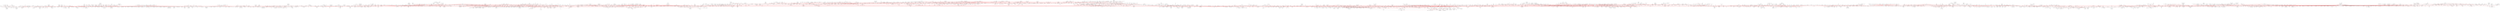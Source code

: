 strict graph  {
	node [label="\N"];
	1782	 [level=3,
		pos="873.269999999919,161.73999999997977"];
	4034	 [level=3,
		pos="727.2399999998679,179.01999999983855"];
	1782 -- 4034	 [color=red];
	846	 [height=0.05,
		label="b'algorithms'",
		level=1,
		pos="796.9300000000603,960.6400000000503",
		width=0.05];
	1782 -- 846	 [color=red];
	1022	 [level=3,
		pos="2707.745550990958,-6572.083884231674"];
	838	 [height=0.05,
		label="b'artificial intelligence'",
		level=1,
		pos="3327.8999999999887,-6279.400000000114",
		width=0.05];
	1022 -- 838	 [color=red];
	4568	 [label="b'book history'",
		level=5,
		pos="11720.785533448467,4631.378950196667"];
	4563	 [label="b'digital humanities'",
		level=2,
		pos="11047.850000000008,4499.420000000002"];
	4568 -- 4563;
	3925	 [level=4,
		pos="-2327.70606305555,17279.09090438322"];
	2778	 [height=0.05,
		label="b'attention'",
		level=1,
		pos="-2266.6800000001076,16596.06000000003",
		width=0.05];
	3925 -- 2778	 [color=red];
	2625	 [level=4,
		pos="-11293.50132990923,-11805.091834877458"];
	330	 [height=0.05,
		label="b'developmental biology'",
		level=1,
		pos="-11297.180000000073,-11119.350000000126",
		width=0.05];
	2625 -- 330	 [color=red];
	316	 [level=3,
		pos="-9269.437752268914,-7139.621404679337"];
	282	 [height=0.05,
		label="b'molecular biology'",
		level=1,
		pos="-8681.61000000004,-7492.77000000019",
		width=0.05];
	316 -- 282	 [color=red];
	5236	 [level=3,
		pos="-12031.670000000026,1260.430000000004"];
	254	 [height=0.05,
		label="b'virology'",
		level=1,
		pos="-12029.490000000023,582.4599999999828",
		width=0.05];
	5236 -- 254	 [color=red];
	4751	 [level=2,
		pos="6417.550000000067,-37898.619999999915"];
	1386	 [height=0.05,
		level=1,
		pos="5567.379999999983,-37070.83000000009",
		width=0.05];
	4751 -- 1386	 [color=red];
	4752	 [level=2,
		pos="7908.139999999947,-38274.810000000165"];
	4751 -- 4752	 [color=red];
	5311	 [label="b'flow in porous media'",
		level=5,
		pos="23897.87693837593,-4867.0623468548465"];
	5153	 [label="b'reservoir simulation'",
		level=3,
		pos="24513.249999999978,-5169.669999999995"];
	5311 -- 5153;
	1783	 [level=3,
		pos="975.1564836814954,1622.826316099318"];
	1783 -- 846	 [color=red];
	3301	 [level=3,
		pos="-8809.285626598736,16619.93503887339"];
	3297	 [level=3,
		pos="-8151.44000000003,16426.299999999934"];
	3301 -- 3297	 [color=red];
	2031	 [label="b'runtime systems'",
		level=5,
		pos="20906.490072953722,-23024.979216741114"];
	2020	 [height=0.05,
		label="b'compilers'",
		level=1,
		pos="20383.840000000117,-23468.92999999998",
		width=0.05];
	2031 -- 2020;
	5157	 [label="b'model-based testing'",
		level=5,
		pos="21621.84542365877,-18995.893889907682"];
	1417	 [height=0.05,
		label="b'formal methods'",
		level=1,
		pos="21931.699999999906,-19607.649999999787",
		width=0.05];
	5157 -- 1417;
	1429	 [level=3,
		pos="11690.369999999908,-17557.090000000095"];
	1397	 [height=0.05,
		label="b'software engineering'",
		level=1,
		pos="13590.030000000039,-16089.399999999958",
		width=0.05];
	1429 -- 1397	 [color=red];
	5702	 [level=4,
		pos="12005.979999999858,-18400.160000000193"];
	1429 -- 5702	 [color=red];
	476	 [height=0.05,
		label="b'neuroimaging'",
		level=1,
		pos="1454.8500000000977,8663.289999999972",
		width=0.05];
	2473	 [level=4,
		pos="1907.6299999998873,8825.710000000108"];
	476 -- 2473	 [color=red];
	2470	 [level=2,
		pos="2144.639999999862,9802.089999999993"];
	476 -- 2470	 [color=red];
	2474	 [label="b'brain development'",
		level=5,
		pos="1586.2442282747852,8525.034770629223"];
	476 -- 2474;
	327	 [height=0.05,
		label="b'neuroscience'",
		level=1,
		pos="-2618.4100000000517,4505.799999999821",
		width=0.05];
	476 -- 327	 [color=red];
	2472	 [level=3,
		pos="1025.1157392399482,9197.690469538964"];
	476 -- 2472	 [color=red];
	2471	 [level=3,
		pos="1234.0399999998308,8134.099999999968"];
	476 -- 2471	 [color=red];
	2469	 [level=3,
		pos="769.64649876742,8690.704569357304"];
	476 -- 2469	 [color=red];
	2916	 [height=0.05,
		label="b'leadership'",
		level=1,
		pos="-5859.329999999853,38463.46999999985",
		width=0.05];
	4703	 [label="b'change management'",
		level=5,
		pos="-5454.9633724586,39017.3138654037"];
	2916 -- 4703;
	4702	 [level=3,
		pos="-6442.529759349904,38102.72987552156"];
	2916 -- 4702	 [color=red];
	2904	 [height=0.05,
		level=1,
		pos="-2482.4000000000083,37296.05000000021",
		width=0.05];
	2916 -- 2904	 [color=red];
	4701	 [level=4,
		pos="-6270.144337305226,39012.548297675974"];
	2916 -- 4701	 [color=red];
	848	 [height=0.05,
		label="b'signal processing'",
		level=1,
		pos="-709.2200000001676,-7355.290000000015",
		width=0.05];
	659	 [height=0.05,
		label="b'machine learning'",
		level=1,
		pos="2248.1399999998757,-1017.089999999991",
		width=0.05];
	848 -- 659	 [color=red];
	2130	 [level=4,
		pos="-814.152928029625,-8032.96579072131"];
	848 -- 2130	 [color=red];
	2121	 [label="b'sparse representation'",
		level=5,
		pos="-1185.6947871216917,-7848.47067069998"];
	848 -- 2121;
	2129	 [level=4,
		pos="-1209.3100000001632,-7450.470000000012"];
	848 -- 2129	 [color=red];
	2120	 [level=4,
		pos="-1040.0899999999,-6896.07000000008"];
	848 -- 2120	 [color=red];
	2126	 [level=2,
		pos="-337.39587533783225,-7931.486335491361"];
	848 -- 2126	 [color=red];
	2113	 [level=3,
		pos="-618.493000621893,-8035.013479290221"];
	848 -- 2113	 [color=red];
	2111	 [level=3,
		pos="1617.409999999887,-8889.470000000125"];
	848 -- 2111	 [color=red];
	2114	 [label="b'acoustic signal processing'",
		level=5,
		pos="-1346.2610948187553,-7101.451389408751"];
	848 -- 2114;
	2110	 [height=0.05,
		level=1,
		pos="2367.3400000000565,-10446.009999999918",
		width=0.05];
	848 -- 2110	 [color=red];
	2112	 [height=0.05,
		label="b'wireless communications'",
		level=1,
		pos="4691.239999999947,-11909.000000000211",
		width=0.05];
	848 -- 2112	 [color=red];
	2127	 [level=3,
		pos="-362.7898452079672,-7947.102085518062"];
	848 -- 2127	 [color=red];
	2122	 [label="b'speech enhancement'",
		level=5,
		pos="-49.35409340885906,-7168.655646160754"];
	848 -- 2122;
	1234	 [level=4,
		pos="-687.4266078573294,23191.615224513378"];
	560	 [height=0.05,
		label="b'educational technology'",
		level=1,
		pos="-542.9299999999198,22521.260000000082",
		width=0.05];
	1234 -- 560	 [color=red];
	5693	 [label="b'materials design'",
		level=5,
		pos="-19474.825157863976,32581.1497179723"];
	5692	 [label="b'computational materials science'",
		level=2,
		pos="-19026.960000000206,32061.849999999886"];
	5693 -- 5692;
	3713	 [level=4,
		pos="-20363.010540268406,-40458.66401874259"];
	3696	 [label="b'planetary science'",
		level=2,
		pos="-19705.569999999916,-40653.66999999969"];
	3713 -- 3696	 [color=red];
	1112	 [label="b'nutrient cycling'",
		level=5,
		pos="-16660.41841349414,18876.494346700394"];
	1085	 [height=0.05,
		label="b'biogeochemistry'",
		level=1,
		pos="-17280.700000000106,18584.080000000016",
		width=0.05];
	1112 -- 1085;
	4462	 [label="b'context awareness'",
		level=5,
		pos="9669.915419296103,-18006.440349452747"];
	2851	 [height=0.05,
		label="b'ubiquitous computing'",
		level=1,
		pos="8989.09000000005,-18088.48999999996",
		width=0.05];
	4462 -- 2851;
	1765	 [label="b'economic history'",
		level=2,
		pos="12375.479999999918,-9375.579999999925"];
	3564	 [label="b'social history'",
		level=5,
		pos="12288.898018111484,-8695.316112139604"];
	1765 -- 3564;
	3565	 [level=4,
		pos="11929.599999999964,-9460.180000000004"];
	1765 -- 3565	 [color=red];
	1760	 [height=0.05,
		label="b'economics'",
		level=1,
		pos="14465.95999999989,-9238.07000000016",
		width=0.05];
	1765 -- 1760	 [color=red];
	2012	 [level=4,
		pos="12186.820028620625,8160.452410751493"];
	1807	 [height=0.05,
		label="b'hiv'",
		level=1,
		pos="12510.430000000166,7555.860000000001",
		width=0.05];
	2012 -- 1807	 [color=red];
	1638	 [height=0.05,
		label="b'complex systems'",
		level=1,
		pos="29033.280000000115,18852.230000000116",
		width=0.05];
	3068	 [label="b'complex networks'",
		level=2,
		pos="28560.29999999992,20436.699999999953"];
	1638 -- 3068	 [color=red];
	1623	 [height=0.05,
		label="b'networks'",
		level=1,
		pos="24877.620000000068,20642.39",
		width=0.05];
	1638 -- 1623	 [color=red];
	3075	 [label="b'network theory'",
		level=5,
		pos="28360.56512564465,18719.150720863658"];
	1638 -- 3075;
	3067	 [height=0.05,
		label="b'statistical physics'",
		level=1,
		pos="29638.969999999994,15469.059999999883",
		width=0.05];
	1638 -- 3067	 [color=red];
	3071	 [height=0.05,
		label="b'nonlinear dynamics'",
		level=1,
		pos="32345.80000000027,18140.760000000082",
		width=0.05];
	1638 -- 3071	 [color=red];
	3076	 [level=4,
		pos="29525.79151307295,19329.39643449156"];
	1638 -- 3076	 [color=red];
	3069	 [level=2,
		pos="28554.214282657373,18361.565720495837"];
	1638 -- 3069	 [color=red];
	2532	 [level=4,
		pos="23884.837403044345,9484.903502939787"];
	2376	 [height=0.05,
		label="b'biomechanics'",
		level=1,
		pos="23869.65000000003,8799.319999999892",
		width=0.05];
	2532 -- 2376	 [color=red];
	210	 [label="b'viruses'",
		level=5,
		pos="-12106.701077233069,3929.1490547267495"];
	192	 [height=0.05,
		label="b'cancer'",
		level=1,
		pos="-12623.620000000066,4379.759999999914",
		width=0.05];
	210 -- 192;
	2654	 [label="b'rf circuits'",
		level=5,
		pos="-66674.95073527358,22720.541122641145"];
	2648	 [label="b'antennas'",
		level=2,
		pos="-66807.30000000003,23393.400000000234"];
	2654 -- 2648;
	3741	 [level=4,
		pos="13309.449999999943,15217.00999999996"];
	3738	 [level=4,
		pos="13001.61000000011,15172.720000000008"];
	3741 -- 3738	 [color=red];
	4513	 [label="b'services'",
		level=5,
		pos="2967.954070419858,37650.637407784765"];
	2915	 [height=0.05,
		label="b'marketing'",
		level=1,
		pos="3201.5399999999363,38295.38000000028",
		width=0.05];
	4513 -- 2915;
	25	 [height=0.05,
		level=1,
		pos="-29987.470675828867,-24082.10374234537",
		width=0.05];
	2	 [height=0.05,
		label="b'energy'",
		level=1,
		pos="-30382.81999999999,-24642.419999999925",
		width=0.05];
	25 -- 2	 [color=red];
	3796	 [label="b'skin cancer'",
		level=5,
		pos="-11226.37742928969,3997.1455140852586"];
	209	 [label="b'melanoma'",
		level=5,
		pos="-11887.789343660701,4178.224712897944"];
	3796 -- 209;
	208	 [label="b'dna repair'",
		level=2,
		pos="-12276.37000000004,2632.830000000038"];
	208 -- 192	 [color=red];
	3214	 [label="b'meiosis'",
		level=5,
		pos="-12435.974076537435,2528.4006438548568"];
	208 -- 3214;
	3211	 [level=3,
		pos="-11469.989999999993,2071.3600000001106"];
	208 -- 3211	 [color=red];
	3919	 [label="b'auditory neuroscience'",
		level=5,
		pos="-2573.5555599204204,15982.804109332716"];
	3919 -- 2778;
	4360	 [label="b'kidney cancer'",
		level=5,
		pos="-11136.368242959985,7826.834283319084"];
	1263	 [label="b'prostate cancer'",
		level=3,
		pos="-11569.090000000097,7294.849999999842"];
	4360 -- 1263;
	1770	 [level=3,
		pos="13906.180765068457,-9634.179334470009"];
	1770 -- 1760	 [color=red];
	432	 [label="b'methodology'",
		level=3,
		pos="-17244.650000000183,-17877.23000000013"];
	4739	 [label="b'design theory'",
		level=5,
		pos="-17676.202798378887,-18410.162996657382"];
	432 -- 4739;
	415	 [height=0.05,
		level=1,
		pos="-16647.850000000148,-17140.230000000094",
		width=0.05];
	432 -- 415	 [color=red];
	1194	 [level=3,
		pos="-4253.132545753206,14450.418493801311"];
	1172	 [height=0.05,
		label="b'health'",
		level=1,
		pos="-4664.729999999961,14998.910000000047",
		width=0.05];
	1194 -- 1172	 [color=red];
	502	 [label="b'neuropathology'",
		level=5,
		pos="-3233.4202119343445,4202.455582000899"];
	502 -- 327;
	5367	 [label="b'thyroid'",
		level=5,
		pos="19940.59620757809,15320.225009917513"];
	3392	 [label="b'endocrinology'",
		level=2,
		pos="19375.849999999897,14931.230000000141"];
	5367 -- 3392;
	682	 [level=3,
		pos="-944.593860277577,-274.70671381726044"];
	346	 [height=0.05,
		label="b'bioinformatics'",
		level=1,
		pos="-1453.850000000003,-733.95999999993",
		width=0.05];
	682 -- 346	 [color=red];
	2421	 [level=4,
		pos="19876.225032550672,-1491.6062984702803"];
	1519	 [height=0.05,
		label="b'robotics'",
		level=1,
		pos="20560.470000000096,-1537.0400000001573",
		width=0.05];
	2421 -- 1519	 [color=red];
	89	 [level=4,
		pos="-27184.96626483563,557.2036878758169"];
	51	 [height=0.05,
		label="b'materials science'",
		level=1,
		pos="-27310.500000000015,-116.95999999994456",
		width=0.05];
	89 -- 51	 [color=red];
	3443	 [level=2,
		pos="55168.2000000001,-27285.670000000035"];
	1485	 [height=0.05,
		label="b'biofuels'",
		level=1,
		pos="52626.51000000039,-25810.14000000024",
		width=0.05];
	3443 -- 1485	 [color=red];
	5540	 [level=2,
		pos="57102.650000000634,-28189.31000000005"];
	3443 -- 5540	 [color=red];
	4482	 [level=3,
		pos="15518.759999999998,-13108.939999999959"];
	1766	 [height=0.05,
		label="b'law'",
		level=1,
		pos="15327.239999999954,-12495.020000000044",
		width=0.05];
	4482 -- 1766	 [color=red];
	2890	 [level=4,
		pos="-5.840000000036071,14245.020000000055"];
	2776	 [level=2,
		pos="241.21999999996706,14569.910000000047"];
	2890 -- 2776	 [color=red];
	1206	 [height=0.05,
		label="b'labor economics'",
		level=1,
		pos="-16229.620000000137,-27980.190000000242",
		width=0.05];
	2248	 [level=2,
		pos="-15582.659717791994,-27752.81851990714"];
	1206 -- 2248	 [color=red];
	2247	 [label="b'microeconometrics'",
		level=5,
		pos="-15545.626408678474,-28029.26304499911"];
	1206 -- 2247;
	2245	 [height=0.05,
		label="b'health economics'",
		level=1,
		pos="-16627.90000000022,-32040.23000000009",
		width=0.05];
	1206 -- 2245	 [color=red];
	2250	 [level=4,
		pos="-16740.108621441545,-28438.072915267257"];
	1206 -- 2250	 [color=red];
	406	 [height=0.05,
		label="b'development economics'",
		level=1,
		pos="-13793.029999999932,-24484.670000000297",
		width=0.05];
	1206 -- 406	 [color=red];
	2243	 [level=2,
		pos="-17043.16000000001,-25660.68000000005"];
	1206 -- 2243	 [color=red];
	2246	 [height=0.05,
		label="b'macroeconomics'",
		level=1,
		pos="-20614.66000000011,-27826.57000000018",
		width=0.05];
	1206 -- 2246	 [color=red];
	2254	 [label="b'family economics'",
		level=5,
		pos="-16136.84250574013,-27300.743362453628"];
	1206 -- 2254;
	2249	 [level=2,
		pos="-15980.530217484757,-28619.102886833032"];
	1206 -- 2249	 [color=red];
	2244	 [label="b'economic demography'",
		level=5,
		pos="-16782.007717221357,-27573.83645125519"];
	1206 -- 2244;
	2252	 [level=2,
		pos="-15621.744255647867,-28297.589552839785"];
	1206 -- 2252	 [color=red];
	1314	 [level=2,
		pos="-3555.63999999999,-27649.990000000078"];
	1264	 [height=0.05,
		label="b'hydrology'",
		level=1,
		pos="-6318.070000000205,-30305.939999999973",
		width=0.05];
	1314 -- 1264	 [color=red];
	5374	 [level=3,
		pos="-2879.672541806872,-27765.416999348163"];
	1314 -- 5374	 [color=red];
	5370	 [level=3,
		pos="-3178.772123082925,-28222.90011516876"];
	1314 -- 5370	 [color=red];
	5369	 [level=4,
		pos="-2948.458530182923,-27331.264319476286"];
	1314 -- 5369	 [color=red];
	2638	 [label="b'diffusion'",
		level=5,
		pos="19943.025526028774,5476.173288898445"];
	1572	 [height=0.05,
		label="b'mri'",
		level=1,
		pos="20604.28000000001,5294.520000000084",
		width=0.05];
	2638 -- 1572;
	182	 [label="b'vascular'",
		level=5,
		pos="-16130.612164372833,6377.825333393996"];
	146	 [height=0.05,
		label="b'tissue engineering'",
		level=1,
		pos="-15579.5099999999,5969.729999999901",
		width=0.05];
	182 -- 146;
	4939	 [label="b'educational measurement'",
		level=5,
		pos="10815.721773196672,-6051.263512750164"];
	1743	 [label="b'psychometrics'",
		level=2,
		pos="10566.180000000042,-6690.000000000149"];
	4939 -- 1743;
	4290	 [label="b'mixing'",
		level=5,
		pos="-80046.17143839608,-61795.73444773455"];
	3757	 [height=0.05,
		label="b'turbulence'",
		level=1,
		pos="-80155.84000000053,-62472.660000000214",
		width=0.05];
	4290 -- 3757;
	1568	 [level=4,
		pos="12569.494751705528,1954.8948179279541"];
	841	 [height=0.05,
		label="b'computer vision'",
		level=1,
		pos="12442.740000000013,2628.830000000118",
		width=0.05];
	1568 -- 841	 [color=red];
	289	 [level=4,
		pos="-8940.254395560052,7898.206797175284"];
	241	 [height=0.05,
		label="b'microbiology'",
		level=1,
		pos="-9239.96999999997,7281.419999999969",
		width=0.05];
	289 -- 241	 [color=red];
	4433	 [level=2,
		pos="-20634.634302514027,-27141.1092615522"];
	4433 -- 2246	 [color=red];
	2642	 [label="b'interventional radiology'",
		level=5,
		pos="19785.061195357903,6636.4981216214865"];
	2635	 [label="b'radiology'",
		level=2,
		pos="20469.40999999982,6680.339999999871"];
	2642 -- 2635;
	1674	 [height=0.05,
		label="b'mobile computing'",
		level=1,
		pos="15363.959999999977,30785.07999999993",
		width=0.05];
	5395	 [level=2,
		pos="14941.405615805674,31325.175537023464"];
	1674 -- 5395	 [color=red];
	1656	 [height=0.05,
		label="b'wireless networks'",
		level=1,
		pos="16983.350000000028,27899.920000000275",
		width=0.05];
	1674 -- 1656	 [color=red];
	5396	 [label="b'multimedia networking'",
		level=5,
		pos="15934.662192330989,31165.283109381147"];
	1674 -- 5396;
	3918	 [label="b'tunnelling'",
		level=5,
		pos="26419.488527555066,-4128.640620222796"];
	3853	 [label="b'rock mechanics'",
		level=2,
		pos="26993.41999999993,-3753.330000000242"];
	3918 -- 3853;
	5112	 [level=4,
		pos="-6071.659999999979,-4657.360000000062"];
	4270	 [label="b'public relations'",
		level=3,
		pos="-5945.57000000021,-4233.570000000009"];
	5112 -- 4270	 [color=red];
	5288	 [label="b'communication technology'",
		level=5,
		pos="529.9411671505441,-11130.617797890409"];
	2134	 [label="b'information'",
		level=3,
		pos="887.4000000000524,-10997.430000000058"];
	5288 -- 2134;
	2947	 [level=4,
		pos="5376.987267439816,-11906.53384645245"];
	2947 -- 2112	 [color=red];
	132	 [level=3,
		pos="-22687.52660338045,2159.6449547507546"];
	69	 [height=0.05,
		label="b'nanotechnology'",
		level=1,
		pos="-23207.670000000053,2606.5300000001935",
		width=0.05];
	132 -- 69	 [color=red];
	3655	 [label="b'seabirds'",
		level=5,
		pos="-6832.476580723407,-17790.656806305433"];
	733	 [height=0.05,
		label="b'conservation'",
		level=1,
		pos="-7491.790000000064,-17602.080000000173",
		width=0.05];
	3655 -- 733;
	2871	 [level=3,
		pos="8995.309916725248,-15201.486862670605"];
	1009	 [height=0.05,
		label="b'human-computer interaction'",
		level=1,
		pos="8441.700000000059,-14796.800000000097",
		width=0.05];
	2871 -- 1009	 [color=red];
	5475	 [level=4,
		pos="16619.851155185668,-14448.160561000841"];
	5472	 [level=3,
		pos="16861.989999999976,-15089.740000000067"];
	5475 -- 5472	 [color=red];
	2274	 [level=4,
		pos="-32446.79204222546,3760.4877150848547"];
	2266	 [height=0.05,
		label="b'environmental engineering'",
		level=1,
		pos="-32532.199999999684,4440.899999999968",
		width=0.05];
	2274 -- 2266	 [color=red];
	3471	 [label="b'processing'",
		level=5,
		pos="16288.989536110186,-4301.639306767989"];
	3463	 [height=0.05,
		label="b'modeling'",
		level=1,
		pos="15703.199999999939,-3945.1200000000244",
		width=0.05];
	3471 -- 3463;
	534	 [level=3,
		pos="-3052.0079630850373,3974.5296327449555"];
	534 -- 327	 [color=red];
	844	 [height=0.05,
		label="b'statistics'",
		level=1,
		pos="8432.59999999995,-5805.660000000065",
		width=0.05];
	844 -- 659	 [color=red];
	1750	 [label="b'financial mathematics'",
		level=5,
		pos="8836.565238826255,-5251.523299776579"];
	844 -- 1750;
	1744	 [label="b'quality control'",
		level=5,
		pos="7940.112810943151,-6282.851539457233"];
	844 -- 1744;
	1742	 [label="b'probability'",
		level=2,
		pos="9908.510000000097,-5118.300000000125"];
	844 -- 1742	 [color=red];
	1747	 [label="b'functional data analysis'",
		level=5,
		pos="8707.283307051348,-6433.994685929369"];
	844 -- 1747;
	1756	 [level=3,
		pos="7754.268919565898,-5906.269850570178"];
	844 -- 1756	 [color=red];
	1755	 [label="b'statistical computing'",
		level=5,
		pos="8169.65810293379,-5172.322052706665"];
	844 -- 1755;
	1741	 [height=0.05,
		level=1,
		pos="11351.319999999798,-7667.230000000163",
		width=0.05];
	844 -- 1741	 [color=red];
	1746	 [level=3,
		pos="8612.00000000008,-4376.810000000072"];
	844 -- 1746	 [color=red];
	1751	 [label="b'research methods'",
		level=2,
		pos="8247.929999999917,-6827.509999999971"];
	844 -- 1751	 [color=red];
	844 -- 1743	 [color=red];
	3864	 [label="b'motor development'",
		level=5,
		pos="14150.658805812689,15521.114350729673"];
	3371	 [height=0.05,
		label="b'physical activity'",
		level=1,
		pos="14234.359999999975,14840.49",
		width=0.05];
	3864 -- 3371;
	2480	 [label="b'morphometrics'",
		level=5,
		pos="-390.98276151244005,-12890.079882405522"];
	729	 [height=0.05,
		label="b'evolutionary biology'",
		level=1,
		pos="-720.2500000000764,-13491.610000000055",
		width=0.05];
	2480 -- 729;
	2764	 [level=2,
		pos="-7783.920000000077,673.0799999999708"];
	2769	 [label="b'emergency medicine'",
		level=3,
		pos="-7760.729999999879,926.0499999999283"];
	2764 -- 2769	 [color=red];
	2756	 [level=2,
		pos="-8110.669999999918,699.9299999999239"];
	2764 -- 2756	 [color=red];
	3984	 [label="b'earthquake geology'",
		level=5,
		pos="-6945.578907318135,-44241.69720697065"];
	3632	 [label="b'structural geology'",
		level=2,
		pos="-6683.299999999973,-44875.310000000085"];
	3984 -- 3632;
	3457	 [label="b'data quality'",
		level=5,
		pos="8711.034370890444,4574.270444202183"];
	979	 [height=0.05,
		label="b'databases'",
		level=1,
		pos="9005.66999999986,5193.5000000002465",
		width=0.05];
	3457 -- 979;
	3174	 [label="b'fluorescence microscopy'",
		level=5,
		pos="-11483.075595470027,18891.5775229497"];
	3012	 [height=0.05,
		label="b'biophysics'",
		level=1,
		pos="-11261.220000000107,19540.449999999895",
		width=0.05];
	3174 -- 3012;
	5091	 [level=2,
		pos="4561.519999999856,11747.329999999922"];
	5098	 [level=4,
		pos="4486.2642097094285,12428.939831752907"];
	5091 -- 5098	 [color=red];
	3973	 [label="b'anxiety'",
		level=2,
		pos="4188.609999999979,10310.239999999922"];
	5091 -- 3973	 [color=red];
	5096	 [label="b'psychotherapy'",
		level=3,
		pos="5215.319999999821,12135.279999999868"];
	5091 -- 5096	 [color=red];
	5099	 [level=3,
		pos="4743.408897367875,11086.140295203473"];
	5091 -- 5099	 [color=red];
	3496	 [level=3,
		pos="10127.182769062727,14802.573607824786"];
	1707	 [height=0.05,
		label="b'criminology'",
		level=1,
		pos="10762.170000000053,14543.640000000087",
		width=0.05];
	3496 -- 1707	 [color=red];
	4286	 [label="b'waves'",
		level=5,
		pos="-80425.09632023037,-63103.33934065667"];
	4286 -- 3757;
	5275	 [label="b'popular music'",
		level=5,
		pos="1204.2289464461755,-11802.252712001882"];
	5615	 [label="b'ethnomusicology'",
		level=5,
		pos="841.2618344024322,-11684.925008617498"];
	5275 -- 5615;
	2133	 [height=0.05,
		label="b'media'",
		level=1,
		pos="1567.1900000000733,-11919.6199999999",
		width=0.05];
	5275 -- 2133;
	98	 [label="b'optical spectroscopy'",
		level=5,
		pos="-27855.73694820133,-532.8591067923029"];
	98 -- 51;
	1370	 [level=4,
		pos="1412.5171177345899,-30535.539163122183"];
	1302	 [height=0.05,
		label="b'remote sensing'",
		level=1,
		pos="1831.7999999999365,-29992.900000000103",
		width=0.05];
	1370 -- 1302	 [color=red];
	4412	 [level=3,
		pos="-10380.663363166943,-50581.46908113818"];
	2588	 [label="b'sedimentology'",
		level=2,
		pos="-11066.330000000258,-50592.2699999999"];
	4412 -- 2588	 [color=red];
	1025	 [label="b'probabilistic programming'",
		level=5,
		pos="3929.0089702588484,-5949.364543436881"];
	1025 -- 838;
	3798	 [level=3,
		pos="18482.704508911564,18749.75920107105"];
	3389	 [height=0.05,
		level=1,
		pos="19158.560000000143,18865.839999999997",
		width=0.05];
	3798 -- 3389	 [color=red];
	985	 [level=2,
		pos="7348.629999999919,4888.3500000000995"];
	837	 [height=0.05,
		label="b'data mining'",
		level=1,
		pos="2861.5799999999263,2646.96000000007",
		width=0.05];
	985 -- 837	 [color=red];
	4673	 [level=3,
		pos="7593.310000000083,5208.080000000096"];
	985 -- 4673	 [color=red];
	2700	 [height=0.05,
		label="b'logistics'",
		level=1,
		pos="27591.129999999834,-14438.510000000057",
		width=0.05];
	2718	 [label="b'supply chain'",
		level=3,
		pos="26574.280000000104,-14870.130000000012"];
	2700 -- 2718	 [color=red];
	2716	 [label="b'material handling'",
		level=5,
		pos="28227.740896240364,-14183.594399256604"];
	2700 -- 2716;
	2717	 [label="b'freight'",
		level=5,
		pos="28203.38518638585,-14747.377258637145"];
	2700 -- 2717;
	2715	 [height=0.05,
		label="b'transportation'",
		level=1,
		pos="28325.49999999984,-17250.160000000025",
		width=0.05];
	2700 -- 2715	 [color=red];
	2674	 [height=0.05,
		label="b'supply chain management'",
		level=1,
		pos="26051.37999999993,-11661.51999999987",
		width=0.05];
	2700 -- 2674	 [color=red];
	4930	 [label="b'industrial design'",
		level=5,
		pos="8507.740296786953,-12782.508317840155"];
	2854	 [label="b'interaction design'",
		level=2,
		pos="8209.57999999997,-13020.450000000095"];
	4930 -- 2854;
	3683	 [label="b'galaxy evolution'",
		level=5,
		pos="-27372.157018357913,20378.160937411216"];
	1147	 [height=0.05,
		label="b'cosmology'",
		level=1,
		pos="-26870.899999999987,19910.190000000046",
		width=0.05];
	3683 -- 1147;
	3509	 [label="b'international accounting'",
		level=5,
		pos="23247.619084424052,-13210.643563857826"];
	2737	 [label="b'financial accounting'",
		level=3,
		pos="22816.330000000064,-13743.790000000172"];
	3509 -- 2737;
	5503	 [level=3,
		pos="6790.669999999916,-26346.98000000009"];
	1858	 [label="b'philosophy of science'",
		level=2,
		pos="7179.34000000014,-25822.499999999956"];
	5503 -- 1858	 [color=red];
	2415	 [level=4,
		pos="21112.770512369512,-1943.5120663848588"];
	2415 -- 1519	 [color=red];
	4888	 [label="b'topology'",
		level=3,
		pos="6258.479999999981,6367.409999999862"];
	4886	 [level=2,
		pos="6597.820000000063,5895.819999999997"];
	4888 -- 4886	 [color=red];
	4889	 [label="b'geometric group theory'",
		level=5,
		pos="6035.676565961339,6677.045974120756"];
	4888 -- 4889;
	2022	 [label="b'type systems'",
		level=5,
		pos="17642.70031410398,-21324.0285937718"];
	1403	 [height=0.05,
		label="b'programming languages'",
		level=1,
		pos="17674.33999999989,-22009.050000000083",
		width=0.05];
	2022 -- 1403;
	1092	 [label="b'microbial interactions'",
		level=5,
		pos="-14346.920081975546,14082.509319635308"];
	283	 [height=0.05,
		label="b'microbial ecology'",
		level=1,
		pos="-14982.510000000002,14339.959999999981",
		width=0.05];
	1092 -- 283;
	1921	 [level=4,
		pos="-5498.549999999979,-6343.010000000206"];
	1920	 [level=3,
		pos="-5733.730000000081,-5779.589999999998"];
	1921 -- 1920	 [color=red];
	116	 [label="b'process engineering'",
		level=5,
		pos="-23277.41902423216,1924.334668490781"];
	116 -- 69;
	4047	 [label="b'history of biology'",
		level=5,
		pos="-1042.690703390152,23807.81981070885"];
	579	 [label="b'history of science'",
		level=3,
		pos="-1293.5500000000886,24446.04000000008"];
	4047 -- 579;
	288	 [label="b'pathogenesis'",
		level=5,
		pos="-9602.566096482922,6699.372349433545"];
	288 -- 241;
	3685	 [label="b'nuclear physics'",
		level=2,
		pos="-23346.980000000003,22554.860000000073"];
	3691	 [label="b'nuclear theory'",
		level=5,
		pos="-23274.43140648627,21872.956708987524"];
	3685 -- 3691;
	3662	 [label="b'particle physics'",
		level=2,
		pos="-25108.86000000018,22355.560000000005"];
	3685 -- 3662	 [color=red];
	3690	 [level=4,
		pos="-22775.820000000087,22611.78999999982"];
	3685 -- 3690	 [color=red];
	3689	 [label="b'hadron physics'",
		level=5,
		pos="-23419.52859351374,23236.763291012623"];
	3685 -- 3689;
	1517	 [height=0.05,
		level=1,
		pos="18560.619999999995,2510.3999999998796",
		width=0.05];
	1575	 [level=3,
		pos="17928.187416678604,2245.2879024486756"];
	1517 -- 1575	 [color=red];
	1517 -- 841	 [color=red];
	1574	 [label="b'magnetic resonance imaging'",
		level=2,
		pos="20234.87999999983,3627.700000000088"];
	1517 -- 1574	 [color=red];
	1573	 [label="b'medical physics'",
		level=2,
		pos="18717.669999999864,5240.379999999901"];
	1517 -- 1573	 [color=red];
	1571	 [label="b'ultrasound'",
		level=2,
		pos="17438.069999999876,3879.750000000011"];
	1517 -- 1571	 [color=red];
	1517 -- 1572	 [color=red];
	4764	 [label="b'corpus linguistics'",
		level=2,
		pos="12755.599999999864,-1589.3400000001839"];
	5215	 [level=4,
		pos="13222.406013736418,-2091.6820570230416"];
	4764 -- 5215	 [color=red];
	1986	 [level=2,
		pos="11790.229999999987,-636.0399999999354"];
	4764 -- 1986	 [color=red];
	5213	 [label="b'academic writing'",
		level=5,
		pos="12481.799881863037,-1854.9511857532907"];
	4764 -- 5213;
	5214	 [level=3,
		pos="12846.640000000029,-1090.5500000000447"];
	4764 -- 5214	 [color=red];
	257	 [level=2,
		pos="-12573.732042645412,-3749.191039956852"];
	205	 [height=0.05,
		label="b'immunology'",
		level=1,
		pos="-12074.670000000075,-3278.8800000000683",
		width=0.05];
	257 -- 205	 [color=red];
	5827	 [level=2,
		pos="-34820.52429403342,-461.9267191063873"];
	5826	 [height=0.05,
		level=1,
		pos="-34164.820000000036,-261.15999999998166",
		width=0.05];
	5827 -- 5826	 [color=red];
	2377	 [height=0.05,
		label="b'control'",
		level=1,
		pos="28352.189999999897,1497.8900000000158",
		width=0.05];
	3128	 [level=4,
		pos="26390.22000000006,1980.9899999999143"];
	2377 -- 3128	 [color=red];
	3125	 [level=2,
		pos="31616.579999999954,2109.4899999998524"];
	2377 -- 3125	 [color=red];
	3127	 [label="b'decision'",
		level=5,
		pos="28959.381283677507,1179.1830158586217"];
	2377 -- 3127;
	3139	 [level=3,
		pos="29035.78801886202,1443.5839660594904"];
	2377 -- 3139	 [color=red];
	3123	 [height=0.05,
		label="b'dynamical systems'",
		level=1,
		pos="27703.219999999903,4579.969999999903",
		width=0.05];
	2377 -- 3123	 [color=red];
	3136	 [level=4,
		pos="28236.02116704166,822.0496349997522"];
	2377 -- 3136	 [color=red];
	3129	 [level=4,
		pos="27967.26906660394,2065.42085532698"];
	2377 -- 3129	 [color=red];
	3131	 [label="b'fluid power'",
		level=5,
		pos="27998.741635576,910.242443721051"];
	2377 -- 3131;
	2377 -- 1519	 [color=red];
	3137	 [level=4,
		pos="28785.171905041927,966.1174296085538"];
	2377 -- 3137	 [color=red];
	3124	 [level=3,
		pos="28566.78293554338,846.5795757556316"];
	2377 -- 3124	 [color=red];
	3121	 [label="b'vehicle dynamics'",
		level=5,
		pos="28444.627715094393,2177.382947382604"];
	2377 -- 3121;
	3132	 [label="b'guidance'",
		level=5,
		pos="27789.380335464266,1889.6816260206047"];
	2377 -- 3132;
	3135	 [level=2,
		pos="28921.210120660526,1880.6059508015614"];
	2377 -- 3135	 [color=red];
	3126	 [level=3,
		pos="27809.624892750908,1078.5112915389639"];
	2377 -- 3126	 [color=red];
	3134	 [level=2,
		pos="29584.279999999973,3876.40999999988"];
	2377 -- 3134	 [color=red];
	5610	 [level=4,
		pos="-19433.090000000113,22884.570000000014"];
	1106	 [height=0.05,
		label="b'oceanography'",
		level=1,
		pos="-19193.02000000004,22396.36999999987",
		width=0.05];
	5610 -- 1106	 [color=red];
	3936	 [level=3,
		pos="2584.423660025731,-8404.270595753855"];
	1015	 [label="b'knowledge representation'",
		level=2,
		pos="3212.55000000001,-8679.429999999982"];
	3936 -- 1015	 [color=red];
	2720	 [level=2,
		pos="28843.60835052587,-17699.402845051303"];
	2720 -- 2715	 [color=red];
	4798	 [level=3,
		pos="-20041.866796293772,-363.12071513417123"];
	115	 [height=0.05,
		level=1,
		pos="-20548.650000000016,98.85999999991691",
		width=0.05];
	4798 -- 115	 [color=red];
	2501	 [level=2,
		pos="27241.23999999983,9290.280000000019"];
	3403	 [level=2,
		pos="27434.761162090883,9948.159135204576"];
	2501 -- 3403	 [color=red];
	2501 -- 2376	 [color=red];
	1836	 [level=3,
		pos="18707.88999999994,-6167.979999999969"];
	1461	 [height=0.05,
		label="b'game theory'",
		level=1,
		pos="18308.46000000004,-6694.620000000117",
		width=0.05];
	1836 -- 1461	 [color=red];
	4539	 [label="b'empirical finance'",
		level=5,
		pos="12798.928367272247,-6759.227277250294"];
	4532	 [label="b'financial econometrics'",
		level=2,
		pos="12833.44000000001,-7444.109999999986"];
	4539 -- 4532;
	4188	 [level=3,
		pos="677.9999999999186,27648.250000000076"];
	5628	 [level=4,
		pos="538.9700000000657,27310.28000000004"];
	4188 -- 5628	 [color=red];
	589	 [height=0.05,
		label="b'entrepreneurship'",
		level=1,
		pos="823.8499999999867,29626.079999999874",
		width=0.05];
	4188 -- 589	 [color=red];
	2981	 [label="b'research evaluation'",
		level=5,
		pos="-10498.251052066544,37147.36043365347"];
	1140	 [label="b'bibliometrics'",
		level=2,
		pos="-11126.179999999966,37422.97000000013"];
	2981 -- 1140;
	1041	 [level=4,
		pos="2830.868399369327,-6751.856330986472"];
	1041 -- 838	 [color=red];
	4997	 [label="b'alternative communication'",
		level=5,
		pos="6168.255344767347,-14975.32271740062"];
	4999	 [label="b'augmentative'",
		level=5,
		pos="5787.970178892343,-15005.22433980129"];
	4997 -- 4999;
	2855	 [label="b'assistive technology'",
		level=3,
		pos="6548.549999999896,-14945.459999999985"];
	4997 -- 2855;
	2064	 [label="b'hardware'",
		level=5,
		pos="24923.030997339767,-22825.858173179673"];
	2034	 [height=0.05,
		label="b'embedded systems'",
		level=1,
		pos="25251.490000000384,-23427.8300000003",
		width=0.05];
	2064 -- 2034;
	4684	 [level=2,
		pos="-3103.3900000000413,11635.299999999963"];
	493	 [height=0.05,
		label="b'pharmacology'",
		level=1,
		pos="-3003.4499999998843,9506.830000000082",
		width=0.05];
	4684 -- 493	 [color=red];
	5038	 [level=3,
		pos="-2586.98850759601,12086.503829058913"];
	4684 -- 5038	 [color=red];
	1524	 [height=0.05,
		label="b'image processing'",
		level=1,
		pos="16656.579999999816,-916.7800000000298",
		width=0.05];
	4221	 [label="b'data hiding'",
		level=5,
		pos="16813.994826000406,-249.3401380875332"];
	1524 -- 4221;
	4216	 [label="b'watermarking'",
		level=5,
		pos="15991.522750306332,-749.5847508309562"];
	1524 -- 4216;
	4220	 [level=4,
		pos="16446.390000000054,-581.0100000001821"];
	1524 -- 4220	 [color=red];
	4227	 [level=2,
		pos="16200.660927340692,-1429.0232975649778"];
	1524 -- 4227	 [color=red];
	4209	 [label="b'video coding'",
		level=3,
		pos="17183.81000000001,-1801.9700000001303"];
	1524 -- 4209	 [color=red];
	4211	 [level=2,
		pos="15985.453786524504,-1057.6522907489787"];
	1524 -- 4211	 [color=red];
	1524 -- 841	 [color=red];
	4217	 [label="b'feature extraction'",
		level=5,
		pos="17322.237506914822,-1081.5691992888944"];
	1524 -- 4217;
	4226	 [label="b'color'",
		level=5,
		pos="17241.82637451213,-559.3697625490572"];
	1524 -- 4226;
	4210	 [label="b'video'",
		level=5,
		pos="16499.464703237714,-1584.2904345536217"];
	1524 -- 4210;
	4212	 [level=2,
		pos="17102.309999999998,-2559.530000000137"];
	1524 -- 4212	 [color=red];
	3346	 [label="b'integration'",
		level=5,
		pos="11846.589199172542,22600.97881729046"];
	2807	 [height=0.05,
		label="b'migration'",
		level=1,
		pos="11738.259999999931,23278.119999999937",
		width=0.05];
	3346 -- 2807;
	86	 [level=2,
		pos="-26637.4358106894,14.341156819837408"];
	86 -- 51	 [color=red];
	1231	 [level=2,
		pos="-2656.8100000000186,23936.2000000001"];
	4602	 [level=2,
		pos="-4617.640000000183,24382.540000000154"];
	1231 -- 4602	 [color=red];
	1231 -- 560	 [color=red];
	309	 [label="b'microbial physiology'",
		level=5,
		pos="-9920.095316229263,7369.083851949178"];
	309 -- 241;
	3286	 [label="b'quantum foundations'",
		level=5,
		pos="-32821.16507229899,20720.909209853915"];
	3256	 [height=0.05,
		label="b'quantum information'",
		level=1,
		pos="-33246.36000000009,20182.890000000007",
		width=0.05];
	3286 -- 3256;
	4109	 [level=3,
		pos="10876.34629561139,6211.77211473975"];
	2002	 [level=2,
		pos="10828.320000000002,6895.839999999988"];
	4109 -- 2002	 [color=red];
	1808	 [height=0.05,
		label="b'public health'",
		level=1,
		pos="8068.679999999993,11297.659999999894",
		width=0.05];
	2877	 [level=3,
		pos="8750.011209674944,11375.397889329599"];
	1808 -- 2877	 [color=red];
	2878	 [label="b'health education'",
		level=5,
		pos="8384.822988576325,10689.129797389873"];
	1808 -- 2878;
	2874	 [label="b'dentistry'",
		level=2,
		pos="6783.389999999883,11123.719999999877"];
	1808 -- 2874	 [color=red];
	2875	 [label="b'maternal health'",
		level=5,
		pos="8539.9435841272,11795.822655153957"];
	1808 -- 2875;
	2876	 [level=3,
		pos="7800.3656183161,11928.740651974076"];
	1808 -- 2876	 [color=red];
	2882	 [level=3,
		pos="7545.584351111154,11741.085685800945"];
	1808 -- 2882	 [color=red];
	2887	 [level=4,
		pos="7645.24062958046,10758.258019753921"];
	1808 -- 2887	 [color=red];
	2879	 [level=4,
		pos="9460.489999999978,10220.48000000004"];
	1808 -- 2879	 [color=red];
	716	 [height=0.05,
		label="b'epidemiology'",
		level=1,
		pos="8210.36000000006,8228.750000000007",
		width=0.05];
	1808 -- 716	 [color=red];
	2881	 [label="b'tobacco'",
		level=3,
		pos="9537.110000000011,11923.279999999988"];
	1808 -- 2881	 [color=red];
	2873	 [label="b'clinical epidemiology'",
		level=5,
		pos="7410.459471582202,11490.016784865864"];
	1808 -- 2873;
	2880	 [level=3,
		pos="8302.067423153074,11942.474475200734"];
	1808 -- 2880	 [color=red];
	1338	 [height=0.05,
		label="b'gis'",
		level=1,
		pos="5115.41000000002,-34028.79000000016",
		width=0.05];
	1386 -- 1338	 [color=red];
	2219	 [label="b'discourse analysis'",
		level=2,
		pos="16234.219999999965,-28458.65000000001"];
	5566	 [label="b'multimodality'",
		level=5,
		pos="16910.99563518707,-28569.239946792903"];
	2219 -- 5566;
	2205	 [label="b'sociolinguistics'",
		level=2,
		pos="14851.110000000084,-28232.64000000002"];
	2219 -- 2205	 [color=red];
	1340	 [label="b'cryosphere'",
		level=3,
		pos="4142.199999999984,-30526.179999999986"];
	4648	 [label="b'greenland'",
		level=5,
		pos="4810.383401159695,-30680.408204713684"];
	1340 -- 4648;
	1340 -- 1302	 [color=red];
	29	 [height=0.05,
		label="b'organic chemistry'",
		level=1,
		pos="-34287.57000000005,-13221.280000000217",
		width=0.05];
	3309	 [level=3,
		pos="-33648.307622931825,-12973.088521541253"];
	29 -- 3309	 [color=red];
	3308	 [label="b'organocatalysis'",
		level=5,
		pos="-33940.13937590808,-13812.505302366102"];
	29 -- 3308;
	3304	 [label="b'supramolecular chemistry'",
		level=2,
		pos="-36331.38000000009,-13963.65000000011"];
	29 -- 3304	 [color=red];
	12	 [height=0.05,
		label="b'catalysis'",
		level=1,
		pos="-28305.71999999999,-15704.500000000153",
		width=0.05];
	29 -- 12	 [color=red];
	3303	 [height=0.05,
		label="b'medicinal chemistry'",
		level=1,
		pos="-37275.11000000025,-9270.890000000105",
		width=0.05];
	29 -- 3303	 [color=red];
	3312	 [level=4,
		pos="-34366.08606571017,-13902.521971798764"];
	29 -- 3312	 [color=red];
	3306	 [level=2,
		pos="-34283.61351205954,-12535.539711758565"];
	29 -- 3306	 [color=red];
	4630	 [level=4,
		pos="26045.59999999987,2375.0299999999916"];
	3128 -- 4630	 [color=red];
	5050	 [level=2,
		pos="30111.170000000235,-3848.4999999998654"];
	3822	 [level=2,
		pos="31397.839999999775,-3652.150000000087"];
	5050 -- 3822	 [color=red];
	5052	 [level=4,
		pos="29658.51000000009,-3635.209999999979"];
	5050 -- 5052	 [color=red];
	3441	 [label="b'bioprocessing'",
		level=5,
		pos="52679.40387390697,-25126.431264632814"];
	3441 -- 1485;
	869	 [level=3,
		pos="1640.6351523925828,-1335.19887577715"];
	659 -- 869	 [color=red];
	931	 [label="b'distributed optimization'",
		level=5,
		pos="2011.8269610276266,-373.3419558660547"];
	659 -- 931;
	866	 [label="b'bayesian networks'",
		level=5,
		pos="2490.003773512721,-375.4068135468199"];
	659 -- 866;
	947	 [level=3,
		pos="1953.6177199532428,-397.80652430352063"];
	659 -- 947	 [color=red];
	909	 [label="b'numerical optimization'",
		level=5,
		pos="2732.5816256180556,-1502.4472994021771"];
	659 -- 909;
	936	 [level=3,
		pos="2537.763180521272,-395.50025586062793"];
	659 -- 936	 [color=red];
	913	 [level=4,
		pos="2124.543036998372,-1691.6114506977233"];
	659 -- 913	 [color=red];
	867	 [label="b'predictive modeling'",
		level=5,
		pos="1615.00266154142,-753.6654237655196"];
	659 -- 867;
	859	 [label="b'anomaly detection'",
		level=5,
		pos="2327.5784810018577,-1698.2250265921243"];
	659 -- 859;
	842	 [height=0.05,
		level=1,
		pos="4129.710000000019,2649.7499999997963",
		width=0.05];
	659 -- 842	 [color=red];
	895	 [label="b'probabilistic modeling'",
		level=5,
		pos="2820.6503066810337,-1394.5649600416"];
	659 -- 895;
	870	 [label="b'crowdsourcing'",
		level=2,
		pos="4788.119999999905,-3193.2700000000605"];
	659 -- 870	 [color=red];
	927	 [level=4,
		pos="2268.5900364646923,-1702.5367103452636"];
	659 -- 927	 [color=red];
	969	 [level=3,
		pos="1870.0110380485073,-445.0114347240765"];
	659 -- 969	 [color=red];
	855	 [level=2,
		pos="5545.739999999934,2246.3599999998733"];
	659 -- 855	 [color=red];
	938	 [level=3,
		pos="1563.4161388742577,-1054.6217295070815"];
	659 -- 938	 [color=red];
	888	 [height=0.05,
		label="b'computational neuroscience'",
		level=1,
		pos="6457.5099999998965,-3186.88000000015",
		width=0.05];
	659 -- 888	 [color=red];
	862	 [height=0.05,
		label="b'pattern recognition'",
		level=1,
		pos="-108.35000000006403,-4655.069999999925",
		width=0.05];
	659 -- 862	 [color=red];
	911	 [level=2,
		pos="2557.4074393297738,-1629.1431412262214"];
	659 -- 911	 [color=red];
	905	 [level=3,
		pos="1688.1954097408902,-1412.965551852167"];
	659 -- 905	 [color=red];
	917	 [level=2,
		pos="2927.1906655415,-1112.7225799194157"];
	659 -- 917	 [color=red];
	659 -- 838	 [color=red];
	960	 [level=4,
		pos="1693.6266023139215,-1420.5379997488394"];
	659 -- 960	 [color=red];
	950	 [level=4,
		pos="2651.237919992776,-462.322063280532"];
	659 -- 950	 [color=red];
	880	 [level=2,
		pos="2922.3703378421587,-1142.2652701121372"];
	659 -- 880	 [color=red];
	956	 [level=2,
		pos="2859.725770246735,-706.899345166348"];
	659 -- 956	 [color=red];
	934	 [label="b'bayesian methods'",
		level=5,
		pos="2069.317521215143,-1679.1156171749249"];
	659 -- 934;
	659 -- 837	 [color=red];
	953	 [label="b'gesture recognition'",
		level=5,
		pos="1567.7849713897328,-1102.9528660100418"];
	659 -- 953;
	970	 [level=3,
		pos="2847.6443683848493,-1350.0312996338782"];
	659 -- 970	 [color=red];
	864	 [label="b'high-dimensional data'",
		level=5,
		pos="1770.517110002425,-525.0211311766818"];
	659 -- 864;
	894	 [level=2,
		pos="2190.1727835005277,-333.79270121571676"];
	659 -- 894	 [color=red];
	906	 [level=3,
		pos="1575.5609443795026,-1150.8540110619176"];
	659 -- 906	 [color=red];
	919	 [level=3,
		pos="1593.9880838306258,-811.3215201818546"];
	659 -- 919	 [color=red];
	889	 [level=3,
		pos="4545.6199999999235,1391.8699999999844"];
	659 -- 889	 [color=red];
	922	 [label="b'multimedia information retrieval'",
		level=5,
		pos="2625.496580825823,-1589.6783404522905"];
	659 -- 922;
	840	 [height=0.05,
		label="b'optimization'",
		level=1,
		pos="11452.249999999889,-3643.7500000000637",
		width=0.05];
	659 -- 840	 [color=red];
	843	 [label="b'biomedical informatics'",
		level=2,
		pos="2925.3200000001452,-3117.2900000001664"];
	659 -- 843	 [color=red];
	857	 [height=0.05,
		label="b'information retrieval'",
		level=1,
		pos="7490.480000000036,1895.2899999999809",
		width=0.05];
	659 -- 857	 [color=red];
	847	 [height=0.05,
		label="b'natural language processing'",
		level=1,
		pos="9340.469999999881,-611.1399999999521",
		width=0.05];
	659 -- 847	 [color=red];
	899	 [level=3,
		pos="2493.320000000096,1780.4099999999362"];
	659 -- 899	 [color=red];
	918	 [level=2,
		pos="7232.3799999999555,-2820.4899999999234"];
	659 -- 918	 [color=red];
	659 -- 346	 [color=red];
	839	 [label="b'audio signal processing'",
		level=3,
		pos="212.6299999998928,-4264.009999999986"];
	659 -- 839	 [color=red];
	955	 [level=3,
		pos="2077.2148488815474,-352.98158307565734"];
	659 -- 955	 [color=red];
	874	 [label="b'bayesian statistics'",
		level=2,
		pos="4818.580000000046,-982.1799999999403"];
	659 -- 874	 [color=red];
	900	 [level=3,
		pos="2678.4465797384346,-1551.0297383116022"];
	659 -- 900	 [color=red];
	873	 [label="b'transfer learning'",
		level=5,
		pos="1737.8502565650244,-558.9854546615261"];
	659 -- 873;
	854	 [height=0.05,
		level=1,
		pos="1607.6582024832442,-1262.11747552964",
		width=0.05];
	659 -- 854	 [color=red];
	659 -- 841	 [color=red];
	891	 [level=3,
		pos="3913.210000000049,-2967.959999999961"];
	659 -- 891	 [color=red];
	865	 [label="b'feature selection'",
		level=5,
		pos="1910.9872167808649,-419.94395632035423"];
	659 -- 865;
	903	 [level=2,
		pos="2638.94338502392,-453.5936726221486"];
	659 -- 903	 [color=red];
	861	 [level=2,
		pos="1815.5831358796318,-1549.2083665473494"];
	659 -- 861	 [color=red];
	659 -- 846	 [color=red];
	926	 [label="b'causality'",
		level=5,
		pos="2255.957695591098,-331.3828610913962"];
	659 -- 926;
	949	 [level=3,
		pos="1964.0602203061474,-392.9473276215268"];
	659 -- 949	 [color=red];
	916	 [label="b'probabilistic graphical models'",
		level=5,
		pos="2508.786909110945,-1651.3758862416873"];
	659 -- 916;
	876	 [label="b'recommender systems'",
		level=2,
		pos="-199.88000000006969,-5981.0700000001"];
	659 -- 876	 [color=red];
	907	 [level=3,
		pos="1808.5484348792188,-1543.4118146622177"];
	659 -- 907	 [color=red];
	977	 [level=3,
		pos="2803.550833809297,-614.8783611807102"];
	659 -- 977	 [color=red];
	940	 [level=3,
		pos="2442.9751395701555,-1674.581190133515"];
	659 -- 940	 [color=red];
	856	 [label="b'medical image analysis'",
		level=2,
		pos="-456.0600000000604,-3616.3600000000115"];
	659 -- 856	 [color=red];
	948	 [level=2,
		pos="1578.5818894941985,-1165.236324188732"];
	659 -- 948	 [color=red];
	892	 [level=4,
		pos="1707.593156887413,-595.1130964664935"];
	659 -- 892	 [color=red];
	898	 [label="b'speech signal processing'",
		level=5,
		pos="2908.432580606544,-831.9708364583557"];
	659 -- 898;
	863	 [level=2,
		pos="2923.0865147299146,-895.8357259790673"];
	659 -- 863	 [color=red];
	868	 [level=2,
		pos="2203.858719183042,-332.7694867287689"];
	659 -- 868	 [color=red];
	879	 [level=4,
		pos="2137.4863217485863,-1693.855217933085"];
	659 -- 879	 [color=red];
	858	 [level=2,
		pos="2060.933437894267,-357.38620296743863"];
	659 -- 858	 [color=red];
	872	 [label="b'emotion recognition'",
		level=5,
		pos="2932.524099233,-1060.3774280990774"];
	659 -- 872;
	935	 [level=2,
		pos="2440.86355628339,-358.97676691011986"];
	659 -- 935	 [color=red];
	912	 [level=4,
		pos="2015.3111418580702,-1662.1063715216378"];
	659 -- 912	 [color=red];
	964	 [level=3,
		pos="2569.098118517529,-1623.0943587897411"];
	659 -- 964	 [color=red];
	884	 [level=3,
		pos="1562.959304045089,-1045.0687527506457"];
	659 -- 884	 [color=red];
	849	 [label="b'classification'",
		level=3,
		pos="-380.34999999996944,-1974.119999999877"];
	659 -- 849	 [color=red];
	908	 [label="b'biomedicine'",
		level=5,
		pos="1805.4394537172398,-493.3805165689349"];
	659 -- 908;
	945	 [level=2,
		pos="2255.985599275418,-1702.7968202129564"];
	659 -- 945	 [color=red];
	850	 [level=2,
		pos="2919.7793803034137,-878.6850162022703"];
	659 -- 850	 [color=red];
	875	 [label="b'unsupervised learning'",
		level=5,
		pos="1641.087447102921,-698.1188496809409"];
	659 -- 875;
	975	 [level=4,
		pos="1572.882620658489,-897.5790450227566"];
	659 -- 975	 [color=red];
	851	 [level=2,
		pos="-160.07999999999765,-3253.7200000001394"];
	659 -- 851	 [color=red];
	890	 [level=3,
		pos="1645.0123714217175,-1343.4218255399705"];
	659 -- 890	 [color=red];
	877	 [level=2,
		pos="2795.348778577023,-603.7887184115174"];
	659 -- 877	 [color=red];
	933	 [label="b'variable selection'",
		level=5,
		pos="1672.0335517377962,-645.1266187574016"];
	659 -- 933;
	937	 [label="b'big data analysis'",
		level=5,
		pos="2196.5419056697147,-1700.8977459169732"];
	659 -- 937;
	962	 [label="b'digital image processing'",
		level=5,
		pos="2133.292351851697,-341.02386830176704"];
	659 -- 962;
	643	 [height=0.05,
		level=1,
		pos="-61713.32000000001,23402.899999999787",
		width=0.05];
	2651	 [level=4,
		pos="-61808.18996172589,24082.05763050739"];
	643 -- 2651	 [color=red];
	2649	 [level=3,
		pos="-61923.895364040094,22750.279579867263"];
	643 -- 2649	 [color=red];
	643 -- 2648	 [color=red];
	633	 [height=0.05,
		level=1,
		pos="-49511.27000000006,23041.8100000002",
		width=0.05];
	643 -- 633	 [color=red];
	2404	 [level=2,
		pos="21099.297294752374,-1112.8695824266194"];
	2404 -- 1519	 [color=red];
	347	 [level=3,
		pos="-5163.630000000137,-5441.100000000082"];
	347 -- 1920	 [color=red];
	326	 [height=0.05,
		label="b'genomics'",
		level=1,
		pos="-3059.3400000001657,-5068.1500000002015",
		width=0.05];
	347 -- 326	 [color=red];
	2528	 [label="b'muscle physiology'",
		level=5,
		pos="23636.303500985596,9444.149286022383"];
	2528 -- 2376;
	3316	 [label="b'drug design'",
		level=2,
		pos="-36337.560000000056,-7701.050000000028"];
	3316 -- 3303	 [color=red];
	5005	 [label="b'virtual screening'",
		level=5,
		pos="-35985.945062056744,-7112.303592682166"];
	3316 -- 5005;
	190	 [level=3,
		pos="-15062.35145734005,5519.394082635421"];
	190 -- 146	 [color=red];
	3099	 [label="b'liquid chromatography'",
		level=5,
		pos="-1887.0620579425283,-9934.092657243644"];
	3088	 [height=0.05,
		label="b'mass spectrometry'",
		level=1,
		pos="-1546.7000000000044,-9338.769999999946",
		width=0.05];
	3099 -- 3088;
	2106	 [level=4,
		pos="15176.030000000083,5747.530000000146"];
	2085	 [label="b'virtual reality'",
		level=2,
		pos="14868.990000000009,5523.090000000035"];
	2106 -- 2085	 [color=red];
	3158	 [level=2,
		pos="-13391.349999999964,20780.999999999884"];
	3189	 [level=3,
		pos="-14037.297080612201,20550.765845793572"];
	3158 -- 3189	 [color=red];
	3158 -- 3012	 [color=red];
	4078	 [label="b'human mobility'",
		level=5,
		pos="28342.073076578923,21167.754195426383"];
	3068 -- 4078;
	3334	 [level=3,
		pos="-436.31759332281604,-17251.55112594932"];
	732	 [height=0.05,
		label="b'entomology'",
		level=1,
		pos="-951.5299999999602,-16798.990000000005",
		width=0.05];
	3334 -- 732	 [color=red];
	2927	 [level=4,
		pos="-18912.890313639014,-6406.022984586965"];
	147	 [height=0.05,
		level=1,
		pos="-18326.68000000001,-6761.850000000117",
		width=0.05];
	2927 -- 147	 [color=red];
	585	 [height=0.05,
		label="b'design'",
		level=1,
		pos="96.08999999991238,33731.42999999974",
		width=0.05];
	2335	 [label="b'systems analysis'",
		level=5,
		pos="576.8791177164521,34220.40568548923"];
	585 -- 2335;
	577	 [height=0.05,
		label="b'innovation'",
		level=1,
		pos="-4272.310000000081,29765.210000000137",
		width=0.05];
	585 -- 577	 [color=red];
	2336	 [label="b'typography'",
		level=5,
		pos="-74.46775496114353,34395.63286730551"];
	585 -- 2336;
	2334	 [level=2,
		pos="882.5400000000982,32511.730000000134"];
	585 -- 2334	 [color=red];
	2333	 [height=0.05,
		label="b'architecture'",
		level=1,
		pos="5130.060000000081,32528.990000000053",
		width=0.05];
	585 -- 2333	 [color=red];
	2337	 [label="b'analysis of algorithms'",
		level=5,
		pos="46.466745128216644,33353.20607259037"];
	585 -- 2337;
	2340	 [label="b'fabrication'",
		level=5,
		pos="-379.0709479972988,34225.87663029765"];
	585 -- 2340;
	2339	 [label="b'product design'",
		level=5,
		pos="-560.8053612146341,33928.26465428952"];
	585 -- 2339;
	4759	 [label="b'plant-herbivore interactions'",
		level=5,
		pos="-2249.6612169818404,-17801.499483603173"];
	3338	 [label="b'chemical ecology'",
		level=2,
		pos="-1565.409999999963,-17756.16000000016"];
	4759 -- 3338;
	2618	 [level=2,
		pos="-10493.378227552288,-13747.909494391866"];
	375	 [level=2,
		pos="-10239.359999999944,-13110.940000000075"];
	2618 -- 375	 [color=red];
	4409	 [level=3,
		pos="-11211.667474796119,-51262.44342168606"];
	4409 -- 2588	 [color=red];
	16	 [level=4,
		pos="-29711.87227198559,-24500.70005437869"];
	16 -- 2	 [color=red];
	3804	 [label="b'vibration'",
		level=2,
		pos="34010.28999999999,1857.6000000000731"];
	3125 -- 3804	 [color=red];
	4686	 [label="b'cardiovascular physiology'",
		level=5,
		pos="-2341.906024951029,9326.233859977303"];
	493 -- 4686;
	4683	 [label="b'pharmacy'",
		level=5,
		pos="-3098.633808340104,9500.932496467558"];
	493 -- 4683;
	493 -- 327	 [color=red];
	4685	 [level=2,
		pos="-2209.970000000141,10642.519999999993"];
	493 -- 4685	 [color=red];
	4232	 [level=4,
		pos="26682.138115400245,6628.4197745188685"];
	2504	 [label="b'rehabilitation'",
		level=2,
		pos="26914.790000000034,7273.499999999959"];
	4232 -- 2504	 [color=red];
	5194	 [level=4,
		pos="-3851.8329154262588,-20752.721565414147"];
	1276	 [level=2,
		pos="-4519.220000000023,-20910.360000000066"];
	5194 -- 1276	 [color=red];
	231	 [label="b'animal models'",
		level=5,
		pos="-13293.076583782775,4231.155561490987"];
	231 -- 192;
	5252	 [level=4,
		pos="-7975.650000000011,-25870.190000000053"];
	5043	 [label="b'coastal engineering'",
		level=2,
		pos="-7403.609999999928,-25871.320000000196"];
	5252 -- 5043	 [color=red];
	4344	 [level=3,
		pos="906.059999999949,-11457.590000000007"];
	3096	 [height=0.05,
		level=1,
		pos="-425.3200000000488,-10848.63000000006",
		width=0.05];
	4344 -- 3096	 [color=red];
	5274	 [level=4,
		pos="455.1373127363866,-11974.23700408072"];
	4344 -- 5274	 [color=red];
	5054	 [label="b'metabonomics'",
		level=5,
		pos="-1042.4636565571159,-10261.712996082082"];
	3097	 [height=0.05,
		label="b'metabolomics'",
		level=1,
		pos="-1344.549999999941,-10494.650000000143",
		width=0.05];
	5054 -- 3097;
	3170	 [label="b'saxs'",
		level=5,
		pos="-10852.208092354696,18990.027747434804"];
	3170 -- 3012;
	3194	 [label="b'point-of-care diagnostics'",
		level=5,
		pos="-20436.182531519138,17628.93467845503"];
	1243	 [height=0.05,
		label="b'microfluidics'",
		level=1,
		pos="-20656.770000000048,16979.629999999874",
		width=0.05];
	3194 -- 1243;
	5266	 [label="b'cataloging'",
		level=5,
		pos="9951.350820630145,2991.2292348370675"];
	4567	 [label="b'metadata'",
		level=3,
		pos="9754.120000000084,3317.749999999999"];
	5266 -- 4567;
	28	 [height=0.05,
		label="b'electrochemistry'",
		level=1,
		pos="-25227.28000000008,-9081.739999999976",
		width=0.05];
	52	 [label="b'corrosion'",
		level=2,
		pos="-23412.560000000096,-7896.979999999912"];
	28 -- 52	 [color=red];
	66	 [label="b'chemical sensors'",
		level=5,
		pos="-25734.00013856769,-9543.78988679207"];
	28 -- 66;
	28 -- 51	 [color=red];
	59	 [level=3,
		pos="-25873.095764107078,-9312.342245317452"];
	28 -- 59	 [color=red];
	55	 [height=0.05,
		label="b'fuel cells'",
		level=1,
		pos="-29046.840000000066,-8825.379999999936",
		width=0.05];
	28 -- 55	 [color=red];
	28 -- 12	 [color=red];
	67	 [label="b'bioelectrochemistry'",
		level=5,
		pos="-24843.24785207505,-8513.607351690924"];
	28 -- 67;
	54	 [height=0.05,
		label="b'nanomaterials'",
		level=1,
		pos="-23976.429999999993,-13198.680000000055",
		width=0.05];
	28 -- 54	 [color=red];
	63	 [level=3,
		pos="-25093.46351394112,-8409.171382851213"];
	28 -- 63	 [color=red];
	57	 [level=3,
		pos="-24541.612601028224,-9092.492427713725"];
	28 -- 57	 [color=red];
	56	 [label="b'electrocatalyst'",
		level=5,
		pos="-24596.698131880872,-9351.2245159074"];
	28 -- 56;
	53	 [height=0.05,
		level=1,
		pos="-23659.960000000057,-10670.059999999998",
		width=0.05];
	28 -- 53	 [color=red];
	64	 [label="b'solid oxide fuel cells'",
		level=5,
		pos="-25861.079366508056,-8819.912270894263"];
	28 -- 64;
	58	 [label="b'electrodeposition'",
		level=5,
		pos="-25275.294335864714,-9765.808724812072"];
	28 -- 58;
	62	 [level=2,
		pos="-25744.414513087184,-8631.376488946149"];
	28 -- 62	 [color=red];
	5415	 [label="b'neural coding'",
		level=5,
		pos="7125.617068202673,-3032.321460501167"];
	5415 -- 888;
	686	 [label="b'plant genomics'",
		level=5,
		pos="-898.4864393922932,-1136.2369099310054"];
	686 -- 346;
	2629	 [level=4,
		pos="-11907.080325313358,-11432.8416105694"];
	2629 -- 330	 [color=red];
	1372	 [label="b'environmental modelling'",
		level=5,
		pos="1763.6824401910146,-29310.53983501372"];
	1372 -- 1302;
	5000	 [label="b'aac'",
		level=5,
		pos="5407.69305598266,-15035.141754257755"];
	4999 -- 5000;
	5084	 [level=2,
		pos="-4097.007728113993,-8486.688086268208"];
	384	 [height=0.05,
		level=1,
		pos="-3952.200000000017,-7816.400000000045",
		width=0.05];
	5084 -- 384	 [color=red];
	5808	 [level=3,
		pos="-1205.3100000001332,14949.429999999895"];
	3924	 [level=3,
		pos="-1665.449999999985,15067.380000000001"];
	5808 -- 3924	 [color=red];
	1481	 [height=0.05,
		level=1,
		pos="47386.02999999981,-19597.07000000037",
		width=0.05];
	1460	 [height=0.05,
		level=1,
		pos="31776.329999999998,-8371.340000000047",
		width=0.05];
	1481 -- 1460	 [color=red];
	1481 -- 1485	 [color=red];
	1484	 [height=0.05,
		label="b'power electronics'",
		level=1,
		pos="55231.83000000015,-21552.950000000084",
		width=0.05];
	1481 -- 1484	 [color=red];
	1491	 [level=2,
		pos="47471.46795183566,-20277.47851927439"];
	1481 -- 1491	 [color=red];
	1489	 [level=4,
		pos="46723.78019545626,-19775.06042978973"];
	1481 -- 1489	 [color=red];
	1486	 [label="b'energy efficiency'",
		level=2,
		pos="49116.27000000003,-18835.48000000004"];
	1481 -- 1486	 [color=red];
	1492	 [level=3,
		pos="47036.37347872037,-20186.981615279583"];
	1481 -- 1492	 [color=red];
	1488	 [level=4,
		pos="47359.17532402625,-18911.844326887545"];
	1481 -- 1488	 [color=red];
	3841	 [level=3,
		pos="31555.057110079695,-6623.448882688718"];
	3830	 [level=2,
		pos="31187.139999999938,-6044.750000000036"];
	3841 -- 3830	 [color=red];
	557	 [label="b'human development'",
		level=5,
		pos="3349.6517683047905,8180.724043710434"];
	467	 [height=0.05,
		label="b'psychology'",
		level=1,
		pos="2991.91000000004,8313.15000000002",
		width=0.05];
	557 -- 467;
	555	 [height=0.05,
		label="b'education'",
		level=1,
		pos="4299.7799999999515,16563.34000000019",
		width=0.05];
	563	 [label="b'child development'",
		level=2,
		pos="6101.109999999957,14376.770000000088"];
	555 -- 563	 [color=red];
	559	 [height=0.05,
		level=1,
		pos="-157.22000000001026,25403.090000000047",
		width=0.05];
	555 -- 559	 [color=red];
	570	 [label="b'labour market'",
		level=5,
		pos="4954.921098127731,16765.93698482103"];
	555 -- 570;
	555 -- 467	 [color=red];
	572	 [level=4,
		pos="3737.827301843537,16170.320201835651"];
	555 -- 572	 [color=red];
	561	 [height=0.05,
		label="b'sociology'",
		level=1,
		pos="7976.9700000000885,14778.860000000044",
		width=0.05];
	555 -- 561	 [color=red];
	565	 [level=3,
		pos="4477.159999999864,14057.470000000048"];
	555 -- 565	 [color=red];
	571	 [level=3,
		pos="4673.532336565569,15988.392534898978"];
	555 -- 571	 [color=red];
	555 -- 560	 [color=red];
	573	 [level=3,
		pos="3619.8072028816914,16474.500865077916"];
	555 -- 573	 [color=red];
	568	 [label="b'bilingual education'",
		level=5,
		pos="3936.1857498767476,15981.915354846655"];
	555 -- 568;
	574	 [label="b'international education'",
		level=5,
		pos="4317.662958567616,17248.85848735661"];
	555 -- 574;
	564	 [height=0.05,
		level=1,
		pos="1060.9100000001545,18941.21999999988",
		width=0.05];
	555 -- 564	 [color=red];
	562	 [height=0.05,
		label="b'gender'",
		level=1,
		pos="6673.869999999839,20717.830000000118",
		width=0.05];
	555 -- 562	 [color=red];
	566	 [label="b'adult education'",
		level=5,
		pos="3635.6340982899565,16734.119442429263"];
	555 -- 566;
	2211	 [level=4,
		pos="13711.690753856701,-25771.846976077002"];
	1690	 [height=0.05,
		label="b'linguistics'",
		level=1,
		pos="13543.290000000157,-26436.60000000026",
		width=0.05];
	2211 -- 1690	 [color=red];
	793	 [level=3,
		pos="3145.9312208939177,-17880.915433577124"];
	726	 [height=0.05,
		label="b'conservation biology'",
		level=1,
		pos="3595.040000000021,-18399.140000000207",
		width=0.05];
	793 -- 726	 [color=red];
	3627	 [level=3,
		pos="12321.381920412887,-36121.157203711555"];
	3585	 [label="b'political theory'",
		level=2,
		pos="12137.029999999842,-35460.650000000205"];
	3627 -- 3585	 [color=red];
	479	 [level=3,
		pos="-2966.089927419256,3914.7212702316583"];
	479 -- 327	 [color=red];
	5125	 [label="b'cement'",
		level=5,
		pos="31276.465011860313,-1713.0066346740177"];
	5051	 [label="b'concrete'",
		level=2,
		pos="30712.089999999993,-2102.5400000000573"];
	5125 -- 5051;
	5342	 [level=4,
		pos="-25514.915786136862,-4036.205871025439"];
	85	 [level=2,
		pos="-26034.12000000019,-3588.229999999854"];
	5342 -- 85	 [color=red];
	1587	 [label="b'gastrointestinal'",
		level=5,
		pos="-8606.525166626358,-18820.910857082134"];
	1583	 [label="b'surgery'",
		level=2,
		pos="-9276.159999999956,-18968.710000000086"];
	1587 -- 1583;
	6	 [level=3,
		pos="-27881.393602091663,-26971.033467561952"];
	1	 [height=0.05,
		label="b'sustainability'",
		level=1,
		pos="-27209.520000000124,-26833.770000000077",
		width=0.05];
	6 -- 1	 [color=red];
	648	 [level=2,
		pos="-48936.23180009291,22668.197278907748"];
	648 -- 633	 [color=red];
	2078	 [label="b'tropical medicine'",
		level=5,
		pos="-15050.830091622112,-2773.033867069766"];
	242	 [height=0.05,
		label="b'infectious diseases'",
		level=1,
		pos="-15389.91000000013,-2176.979999999916",
		width=0.05];
	2078 -- 242;
	4953	 [label="b'emc'",
		level=5,
		pos="-68966.16888228134,23257.41847797424"];
	2657	 [label="b'electromagnetics'",
		level=2,
		pos="-68708.31999999998,22621.989999999874"];
	4953 -- 2657;
	2703	 [level=4,
		pos="26142.809128874003,-10981.890607530786"];
	2703 -- 2674	 [color=red];
	4284	 [label="b'computer-mediated communication'",
		level=5,
		pos="-4919.069115271042,-3730.028189555371"];
	3961	 [height=0.05,
		label="b'social media'",
		level=1,
		pos="-5278.76999999993,-3603.0200000001205",
		width=0.05];
	4284 -- 3961;
	447	 [level=2,
		pos="-18762.42000000005,-19095.770000000026"];
	5178	 [level=3,
		pos="-19222.10423181842,-19604.63717690587"];
	447 -- 5178	 [color=red];
	5177	 [label="b'peace'",
		level=3,
		pos="-18313.060000000063,-19933.910000000003"];
	447 -- 5177	 [color=red];
	430	 [height=0.05,
		label="b'international relations'",
		level=1,
		pos="-19924.039999999943,-16430.089999999956",
		width=0.05];
	447 -- 430	 [color=red];
	1594	 [height=0.05,
		label="b'distributed systems'",
		level=1,
		pos="22148.7499999999,16258.489999999978",
		width=0.05];
	1594 -- 1623	 [color=red];
	1628	 [level=3,
		pos="21570.54566678572,16627.1838374409"];
	1594 -- 1628	 [color=red];
	1634	 [level=3,
		pos="21961.276348312138,15598.8620543841"];
	1594 -- 1634	 [color=red];
	1625	 [level=3,
		pos="22514.59999999977,14247.550000000036"];
	1594 -- 1625	 [color=red];
	1633	 [level=4,
		pos="22819.974714061143,16118.087792225419"];
	1594 -- 1633	 [color=red];
	1635	 [level=4,
		pos="21472.98702044421,16141.871853142044"];
	1594 -- 1635	 [color=red];
	1591	 [height=0.05,
		label="b'cloud computing'",
		level=1,
		pos="17720.579999999944,7957.3799999999055",
		width=0.05];
	1594 -- 1591	 [color=red];
	1624	 [height=0.05,
		label="b'computer networks'",
		level=1,
		pos="20200.65000000002,23661.99000000019",
		width=0.05];
	1594 -- 1624	 [color=red];
	1629	 [level=2,
		pos="23872.500000000084,17778.58000000011"];
	1594 -- 1629	 [color=red];
	1626	 [level=3,
		pos="22753.255261319013,15934.717262185195"];
	1594 -- 1626	 [color=red];
	1627	 [label="b'p2p'",
		level=5,
		pos="22811.7613613316,16433.62232557026"];
	1594 -- 1627;
	604	 [level=4,
		pos="-4062.6359689212404,29112.299441496358"];
	604 -- 577	 [color=red];
	5201	 [level=3,
		pos="-542.9600000000391,-6326.419999999978"];
	5201 -- 876	 [color=red];
	622	 [height=0.05,
		label="b'photonics'",
		level=1,
		pos="-43804.77000000035,15876.369999999883",
		width=0.05];
	641	 [label="b'fiber optics'",
		level=3,
		pos="-44960.76999999999,15302.619999999992"];
	622 -- 641	 [color=red];
	639	 [label="b'semiconductor lasers'",
		level=5,
		pos="-44068.23078565757,15243.247728131762"];
	622 -- 639;
	640	 [label="b'optical sensors'",
		level=5,
		pos="-43795.262405770736,16562.055789823862"];
	622 -- 640;
	637	 [label="b'magneto-optics'",
		level=5,
		pos="-44474.175631171944,16025.2037920981"];
	622 -- 637;
	635	 [level=2,
		pos="-42582.9500000002,17326.179999999957"];
	622 -- 635	 [color=red];
	638	 [label="b'optical materials'",
		level=5,
		pos="-43134.186792063025,16019.804856109013"];
	622 -- 638;
	622 -- 633	 [color=red];
	634	 [height=0.05,
		label="b'optoelectronics'",
		level=1,
		pos="-42730.86999999989,12651.200000000044",
		width=0.05];
	622 -- 634	 [color=red];
	617	 [height=0.05,
		label="b'optics'",
		level=1,
		pos="-36814.19000000013,12507.389999999941",
		width=0.05];
	622 -- 617	 [color=red];
	1958	 [level=3,
		pos="-5848.697336442507,224.33424122930478"];
	1922	 [height=0.05,
		label="b'social psychology'",
		level=1,
		pos="-6183.180000000057,822.9799999998941",
		width=0.05];
	1958 -- 1922	 [color=red];
	4014	 [level=4,
		pos="-21770.588832024627,-4266.331742027619"];
	112	 [height=0.05,
		label="b'semiconductors'",
		level=1,
		pos="-21111.750000000182,-4456.560000000067",
		width=0.05];
	4014 -- 112	 [color=red];
	5183	 [level=3,
		pos="7113.829999999891,6746.399999999974"];
	1815	 [level=3,
		pos="7367.829999999964,7095.79999999985"];
	5183 -- 1815	 [color=red];
	4300	 [label="b'turbulent flows'",
		level=5,
		pos="-77665.33949469097,-58792.33037797905"];
	4285	 [height=0.05,
		label="b'computational fluid dynamics'",
		level=1,
		pos="-76990.24000000017,-58912.73000000003",
		width=0.05];
	4300 -- 4285;
	5239	 [level=3,
		pos="10780.019999999926,-9263.459999999886"];
	1761	 [level=3,
		pos="10560.929999999838,-8761.330000000009"];
	5239 -- 1761	 [color=red];
	2047	 [label="b'electronic design automation'",
		level=5,
		pos="20181.10478889079,-25524.83010511926"];
	2030	 [height=0.05,
		label="b'computer architecture'",
		level=1,
		pos="21405.59999999994,-26435.25000000032",
		width=0.05];
	2047 -- 2030;
	5677	 [label="b'computer-aided design'",
		level=5,
		pos="19630.75048771849,-25115.7267686678"];
	2047 -- 5677;
	2968	 [level=3,
		pos="7639.773874066005,-7945.6925667744745"];
	1010	 [height=0.05,
		label="b'semantic web'",
		level=1,
		pos="8043.340000000024,-8500.120000000119",
		width=0.05];
	2968 -- 1010	 [color=red];
	4250	 [level=2,
		pos="-16061.091503765718,-4644.863026999318"];
	247	 [height=0.05,
		label="b'inflammation'",
		level=1,
		pos="-16127.660000000113,-3962.350000000082",
		width=0.05];
	4250 -- 247	 [color=red];
	781	 [level=2,
		pos="-4983.610284053728,-14206.881877593152"];
	374	 [height=0.05,
		label="b'ecology'",
		level=1,
		pos="-5062.989999999949,-13525.74000000019",
		width=0.05];
	781 -- 374	 [color=red];
	2058	 [level=3,
		pos="21020.557883505353,-25867.80135453543"];
	2058 -- 2030	 [color=red];
	3445	 [level=4,
		pos="52431.98046629215,-26467.721673429347"];
	3445 -- 1485	 [color=red];
	5842	 [level=3,
		pos="410.2738403138666,-20685.48546706408"];
	2670	 [level=3,
		pos="650.8300000000268,-21327.660000000116"];
	5842 -- 2670	 [color=red];
	1066	 [level=3,
		pos="2674.553628064806,-6071.0879384345335"];
	1066 -- 838	 [color=red];
	1992	 [level=3,
		pos="9870.511340010973,-1046.2394996478074"];
	1992 -- 847	 [color=red];
	4679	 [level=3,
		pos="21692.665363994136,5772.728398887835"];
	2636	 [label="b'pet'",
		level=2,
		pos="21611.139999999978,5091.839999999891"];
	4679 -- 2636	 [color=red];
	5319	 [label="b'tectonophysics'",
		level=5,
		pos="-18516.538303842164,-40873.03137978752"];
	3702	 [label="b'seismology'",
		level=2,
		pos="-17832.619999999966,-40822.920000000275"];
	5319 -- 3702;
	1405	 [level=3,
		pos="13524.201589700877,-16771.984805802178"];
	1405 -- 1397	 [color=red];
	24	 [label="b'buildings'",
		level=5,
		pos="-30008.180337046102,-25216.78967160208"];
	24 -- 2;
	4902	 [label="b'comparative psychology'",
		level=5,
		pos="-8234.904647601743,4077.696777549734"];
	4898	 [label="b'developmental psychology'",
		level=2,
		pos="-7883.7100000000555,4226.620000000025"];
	4902 -- 4898;
	4807	 [label="b'polymer processing'",
		level=5,
		pos="-16415.663840658057,-8612.70802083665"];
	2926	 [label="b'rheology'",
		level=2,
		pos="-15897.300000000298,-8163.760000000046"];
	4807 -- 2926;
	3010	 [level=4,
		pos="6681.000000000016,28520.35999999997"];
	3002	 [level=2,
		pos="6682.649999999867,28028.56"];
	3010 -- 3002	 [color=red];
	4595	 [label="b'dental implants'",
		level=5,
		pos="6928.494399325881,10453.49607472504"];
	4595 -- 2874;
	2255	 [label="b'education policy'",
		level=2,
		pos="-18317.70000000031,-24465.560000000012"];
	2255 -- 2243	 [color=red];
	2258	 [label="b'urban education'",
		level=5,
		pos="-18795.532847406146,-24957.424988238246"];
	2255 -- 2258;
	2259	 [label="b'philosophy of education'",
		level=5,
		pos="-19003.440830638305,-24469.421335323314"];
	2255 -- 2259;
	2262	 [level=3,
		pos="-18801.0416526784,-23979.107285441874"];
	2255 -- 2262	 [color=red];
	2260	 [label="b'comparative education'",
		level=5,
		pos="-17254.47743852967,-23371.114619085864"];
	2255 -- 2260;
	407	 [label="b'neoliberalism'",
		level=5,
		pos="-10988.786920677023,-20300.34010959631"];
	397	 [height=0.05,
		label="b'political economy'",
		level=1,
		pos="-11658.670000000195,-20447.010000000148",
		width=0.05];
	407 -- 397;
	2100	 [level=2,
		pos="16079.083651621231,5898.837778813842"];
	1518	 [height=0.05,
		label="b'computer graphics'",
		level=1,
		pos="15708.52000000011,5321.829999999909",
		width=0.05];
	2100 -- 1518	 [color=red];
	3164	 [label="b'protein dynamics'",
		level=5,
		pos="-11556.649351782182,20159.301270355052"];
	3164 -- 3012;
	2403	 [label="b'multi-robot systems'",
		level=5,
		pos="20675.432353822725,-860.9933640954083"];
	2403 -- 1519;
	1945	 [level=2,
		pos="-5615.920195972581,437.65972873289013"];
	1945 -- 1922	 [color=red];
	536	 [level=4,
		pos="-1950.0632033760526,4659.318585705289"];
	536 -- 327	 [color=red];
	2813	 [level=2,
		pos="9195.509999999891,18776.369999999966"];
	4572	 [level=2,
		pos="9735.039999999812,17817.310000000114"];
	2813 -- 4572	 [color=red];
	2813 -- 562	 [color=red];
	1893	 [label="b'nuclear materials'",
		level=5,
		pos="-23404.684054005662,-7211.2735276742815"];
	1893 -- 52;
	1445	 [level=3,
		pos="13895.689316431419,-16703.26299692457"];
	1445 -- 1397	 [color=red];
	390	 [level=2,
		pos="-5157.630000000041,-7601.630000000012"];
	5468	 [level=3,
		pos="-4814.910000000085,-7129.000000000098"];
	390 -- 5468	 [color=red];
	345	 [height=0.05,
		label="b'evolution'",
		level=1,
		pos="-7258.4199999999855,-8682.430000000008",
		width=0.05];
	390 -- 345	 [color=red];
	1817	 [level=3,
		pos="7545.872708107096,8059.303738231498"];
	1817 -- 716	 [color=red];
	727	 [height=0.05,
		label="b'climate change'",
		level=1,
		pos="-1214.1599999999032,-23579.19000000004",
		width=0.05];
	1291	 [level=2,
		pos="-900.8369736212621,-24189.176948922308"];
	727 -- 1291	 [color=red];
	1281	 [level=3,
		pos="1954.9200000000328,-24362.26000000022"];
	727 -- 1281	 [color=red];
	1301	 [label="b'permafrost'",
		level=5,
		pos="-1892.4000316684696,-23680.41181660491"];
	727 -- 1301;
	1279	 [label="b'greenhouse gases'",
		level=5,
		pos="-560.5638835101391,-23371.66286147578"];
	727 -- 1279;
	727 -- 1264	 [color=red];
	1266	 [label="b'crop modeling'",
		level=5,
		pos="-1111.7527526505335,-24257.25205645571"];
	727 -- 1266;
	1297	 [level=3,
		pos="-695.7736489317875,-24028.112028576106"];
	727 -- 1297	 [color=red];
	1292	 [level=3,
		pos="-1252.0452161598037,-22894.48560603788"];
	727 -- 1292	 [color=red];
	1296	 [level=3,
		pos="-1799.7457915990617,-23936.04385999283"];
	727 -- 1296	 [color=red];
	1280	 [label="b'mitigation'",
		level=5,
		pos="-1617.369653038667,-23024.503266418888"];
	727 -- 1280;
	1286	 [level=4,
		pos="-669.2527787209501,-23162.858981563244"];
	727 -- 1286	 [color=red];
	727 -- 374	 [color=red];
	1269	 [level=3,
		pos="-540.14342212709,-23705.51121542797"];
	727 -- 1269	 [color=red];
	1283	 [level=4,
		pos="-945.245616881364,-24210.015214513965"];
	727 -- 1283	 [color=red];
	727 -- 1276	 [color=red];
	1277	 [label="b'sea level'",
		level=5,
		pos="-1500.423074181149,-24202.33432443449"];
	727 -- 1277;
	1284	 [level=3,
		pos="-1107.9637341090238,-22901.71103366573"];
	727 -- 1284	 [color=red];
	1274	 [level=2,
		pos="-1897.7812316135069,-23525.176960818117"];
	727 -- 1274	 [color=red];
	1289	 [level=2,
		pos="-1358.5770421638165,-24249.562370140095"];
	727 -- 1289	 [color=red];
	1288	 [level=2,
		pos="-1891.6572126788526,-23473.110202079686"];
	727 -- 1288	 [color=red];
	1267	 [height=0.05,
		label="b'agriculture'",
		level=1,
		pos="-5182.599999999978,-25141.930000000066",
		width=0.05];
	727 -- 1267	 [color=red];
	1278	 [label="b'earth system science'",
		level=5,
		pos="-863.3986845388589,-22989.93462557346"];
	727 -- 1278;
	1272	 [level=4,
		pos="-671.8434478114679,-23998.890076169933"];
	727 -- 1272	 [color=red];
	1271	 [label="b'biogeochemical cycles'",
		level=5,
		pos="-1841.0634259665276,-23301.255671019473"];
	727 -- 1271;
	1285	 [level=3,
		pos="-1284.7833774465332,-24261.295369626023"];
	727 -- 1285	 [color=red];
	1268	 [label="b'air pollution'",
		level=2,
		pos="2907.709999999838,-23254.42000000004"];
	727 -- 1268	 [color=red];
	1265	 [level=3,
		pos="673.5999999998548,-22457.170000000177"];
	727 -- 1265	 [color=red];
	4585	 [label="b'decision neuroscience'",
		level=5,
		pos="12427.723490624843,37501.57981486181"];
	4581	 [label="b'neuroeconomics'",
		level=3,
		pos="11774.599999999931,37292.57000000017"];
	4585 -- 4581;
	306	 [label="b'microbiota'",
		level=5,
		pos="-9865.031172059316,6999.366941341913"];
	306 -- 241;
	5044	 [label="b'coastal'",
		level=5,
		pos="-5783.016933549948,-26950.20265429411"];
	1312	 [label="b'sediment transport'",
		level=2,
		pos="-6429.940000000027,-27177.679999999993"];
	5044 -- 1312;
	4667	 [label="b'building energy efficiency'",
		level=5,
		pos="52537.000596808815,-17329.718631145723"];
	4665	 [label="b'thermal comfort'",
		level=5,
		pos="51909.388422825374,-17606.048788353262"];
	4667 -- 4665;
	1460 -- 840	 [color=red];
	1482	 [height=0.05,
		label="b'smart grid'",
		level=1,
		pos="31541.41000000011,-11849.819999999858",
		width=0.05];
	1460 -- 1482	 [color=red];
	1226	 [label="b'positron emission tomography'",
		level=5,
		pos="-15104.6893825655,12333.779943470947"];
	1223	 [label="b'nuclear medicine'",
		level=3,
		pos="-14956.009999999926,11664.339999999924"];
	1226 -- 1223;
	999	 [level=3,
		pos="2909.386974734471,1962.8767522287926"];
	999 -- 837	 [color=red];
	376	 [label="b'sexual selection'",
		level=2,
		pos="-8785.409999999876,-9197.650000000212"];
	3559	 [label="b'sexual conflict'",
		level=5,
		pos="-9435.172377670957,-9416.885602213431"];
	376 -- 3559;
	376 -- 345	 [color=red];
	3562	 [label="b'mate choice'",
		level=5,
		pos="-8907.364905264745,-8836.204557684188"];
	376 -- 3562;
	3560	 [label="b'sperm competition'",
		level=5,
		pos="-8663.455094735247,-9559.095442316022"];
	376 -- 3560;
	513	 [level=3,
		pos="-2829.706698973686,3853.4127670488588"];
	513 -- 327	 [color=red];
	1892	 [level=3,
		pos="17113.970000000034,-19217.520000000135"];
	1402	 [height=0.05,
		label="b'information systems'",
		level=1,
		pos="17571.959999999966,-19413.19999999994",
		width=0.05];
	1892 -- 1402	 [color=red];
	5728	 [level=4,
		pos="-18886.110000000168,-68912.00000000041"];
	2617	 [level=3,
		pos="-18488.019999999997,-68410.4400000003"];
	5728 -- 2617	 [color=red];
	1215	 [level=2,
		pos="-11761.260000000035,-28176.929999999928"];
	1205	 [height=0.05,
		level=1,
		pos="-11396.100000000071,-26227.46000000005",
		width=0.05];
	1215 -- 1205	 [color=red];
	5895	 [level=2,
		pos="-11767.566013891554,-28862.65270700573"];
	1215 -- 5895	 [color=red];
	1894	 [label="b'coatings'",
		level=2,
		pos="-21924.59999999994,-8917.90999999997"];
	52 -- 1894	 [color=red];
	1077	 [label="b'category theory'",
		level=3,
		pos="4143.659999999938,-9610.880000000041"];
	1005	 [height=0.05,
		label="b'logic'",
		level=1,
		pos="4503.969999999959,-9605.720000000078",
		width=0.05];
	1077 -- 1005	 [color=red];
	5469	 [level=4,
		pos="3354.37999999993,-9989.590000000007"];
	1077 -- 5469	 [color=red];
	5470	 [label="b'homological algebra'",
		level=5,
		pos="3986.7594482060513,-8943.319056294267"];
	1077 -- 5470;
	2443	 [level=4,
		pos="1754.9499999999707,1415.5599999999768"];
	1780	 [label="b'computational geometry'",
		level=2,
		pos="1935.9699999999493,1985.6400000000122"];
	2443 -- 1780	 [color=red];
	731	 [level=4,
		pos="-5056.883603037137,-12840.015486342774"];
	731 -- 374	 [color=red];
	503	 [level=3,
		pos="-3175.214982141355,4105.520586867955"];
	503 -- 327	 [color=red];
	381	 [label="b'cooperation'",
		level=2,
		pos="-9761.050000000007,-10995.900000000067"];
	4810	 [label="b'social dilemmas'",
		level=5,
		pos="-10264.606629690577,-11461.395561105908"];
	381 -- 4810;
	381 -- 345	 [color=red];
	4363	 [label="b'conversation analysis'",
		level=3,
		pos="-3805.109999999924,8670.48999999995"];
	3658	 [level=3,
		pos="-3912.8300000000254,9581.420000000136"];
	4363 -- 3658	 [color=red];
	5812	 [label="b'ethnomethodology'",
		level=5,
		pos="-3760.31279332963,8291.664160116248"];
	4363 -- 5812;
	5525	 [level=2,
		pos="-24355.430000000266,-16302.760000000198"];
	5776	 [level=3,
		pos="-24334.26000000016,-16983.519999999968"];
	5525 -- 5776	 [color=red];
	3879	 [level=2,
		pos="-23946.38000000007,-15014.14000000021"];
	5525 -- 3879	 [color=red];
	5179	 [label="b'conflict studies'",
		level=5,
		pos="-18222.93640919089,-20102.00726366579"];
	5179 -- 5177;
	3178	 [level=3,
		pos="-10623.919381313814,19793.63633086441"];
	3178 -- 3012	 [color=red];
	5534	 [label="b'climate change adaptation'",
		level=4,
		pos="2277.4399999999514,-25366.860000000022"];
	1281 -- 5534	 [color=red];
	778	 [level=3,
		pos="-5611.0901983965305,-13113.621607748406"];
	778 -- 374	 [color=red];
	1343	 [level=3,
		pos="355.9699999999739,-32760.70000000028"];
	1343 -- 1302	 [color=red];
	4724	 [level=3,
		pos="344.8992075530197,-33446.362332543904"];
	1343 -- 4724	 [color=red];
	4723	 [level=4,
		pos="-284.7235417080626,-33005.17327528448"];
	1343 -- 4723	 [color=red];
	4722	 [level=4,
		pos="922.5240953812179,-33147.057158237716"];
	1343 -- 4722	 [color=red];
	2374	 [label="b'community development'",
		level=5,
		pos="9909.985420340156,28893.48661545801"];
	2360	 [label="b'housing'",
		level=2,
		pos="10314.900000000058,29446.93000000011"];
	2374 -- 2360;
	1078	 [level=4,
		pos="4834.678436692789,-10206.458983764867"];
	1078 -- 1005	 [color=red];
	2742	 [height=0.05,
		label="b'corporate finance'",
		level=1,
		pos="15778.07999999982,-8374.810000000016",
		width=0.05];
	3733	 [label="b'financial institutions'",
		level=5,
		pos="15105.127570648569,-8506.682758918665"];
	2742 -- 3733;
	2736	 [height=0.05,
		label="b'corporate governance'",
		level=1,
		pos="17547.840000000055,-10267.75999999998",
		width=0.05];
	2742 -- 2736	 [color=red];
	3734	 [label="b'ipos'",
		level=5,
		pos="15806.9342173883,-9059.954386865636"];
	2742 -- 3734;
	3730	 [label="b'asset pricing'",
		level=2,
		pos="14031.68000000007,-7383.730000000167"];
	2742 -- 3730	 [color=red];
	3732	 [level=4,
		pos="16121.619999999955,-8137.620000000137"];
	2742 -- 3732	 [color=red];
	3728	 [label="b'real estate finance'",
		level=5,
		pos="15353.529649350849,-8913.337990431715"];
	2742 -- 3728;
	3737	 [label="b'entrepreneurial finance'",
		level=5,
		pos="15928.558496661863,-7705.772169412761"];
	2742 -- 3737;
	3736	 [level=4,
		pos="16414.096241400603,-8631.20566569854"];
	2742 -- 3736	 [color=red];
	3731	 [level=4,
		pos="15524.590000000033,-7936.210000000083"];
	2742 -- 3731	 [color=red];
	5431	 [label="b'distributed'",
		level=5,
		pos="17414.407472862884,-32662.45747148972"];
	3779	 [height=0.05,
		label="b'parallel computing'",
		level=1,
		pos="17985.170000000067,-33042.57000000009",
		width=0.05];
	5431 -- 3779;
	2773	 [label="b'resuscitation'",
		level=5,
		pos="-7698.128976140731,1608.9383572929448"];
	2773 -- 2769;
	1833	 [height=0.05,
		label="b'experimental economics'",
		level=1,
		pos="22406.840000000037,-7237.180000000146",
		width=0.05];
	4766	 [height=0.05,
		level=1,
		pos="24892.56000000002,-7971.830000000242",
		width=0.05];
	1833 -- 4766	 [color=red];
	1833 -- 1461	 [color=red];
	4767	 [label="b'behavioural economics'",
		level=5,
		pos="22549.45175542216,-6566.421262502087"];
	1833 -- 4767;
	612	 [label="b'industrial dynamics'",
		level=5,
		pos="-4373.251890800716,29086.92825072764"];
	612 -- 577;
	4982	 [level=4,
		pos="4532.099999999945,5078.2499999998245"];
	3954	 [label="b'representation theory'",
		level=3,
		pos="4560.069999999975,5582.8600000000515"];
	4982 -- 3954	 [color=red];
	405	 [height=0.05,
		label="b'comparative politics'",
		level=1,
		pos="-15518.820000000138,-19971.81000000008",
		width=0.05];
	417	 [level=3,
		pos="-14883.387377768104,-19713.97133083293"];
	405 -- 417	 [color=red];
	425	 [level=4,
		pos="-15425.706912140595,-20651.210728277456"];
	405 -- 425	 [color=red];
	429	 [level=3,
		pos="-15828.579801000978,-20583.614104594428"];
	405 -- 429	 [color=red];
	428	 [level=3,
		pos="-16129.204156817115,-20284.358520747493"];
	405 -- 428	 [color=red];
	422	 [label="b'chinese politics'",
		level=5,
		pos="-16203.728019590328,-20005.81590265849"];
	405 -- 422;
	418	 [label="b'democratization'",
		level=3,
		pos="-15049.660000000073,-18584.94999999989"];
	405 -- 418	 [color=red];
	427	 [label="b'african politics'",
		level=5,
		pos="-15048.499919830958,-19472.756476914405"];
	405 -- 427;
	426	 [label="b'latin america'",
		level=2,
		pos="-16993.090000000266,-19393.16000000015"];
	405 -- 426	 [color=red];
	423	 [level=3,
		pos="-15069.393113201531,-20489.75871380974"];
	405 -- 423	 [color=red];
	405 -- 415	 [color=red];
	405 -- 397	 [color=red];
	1501	 [label="b'digital control'",
		level=5,
		pos="54751.96851887301,-22042.83606394254"];
	1501 -- 1484;
	721	 [label="b'clinical research'",
		level=5,
		pos="3053.025569648381,5711.133038270392"];
	658	 [height=0.05,
		label="b'biostatistics'",
		level=1,
		pos="3199.9499999999825,5589.509999999936",
		width=0.05];
	721 -- 658;
	2213	 [label="b'spanish'",
		level=5,
		pos="13025.087986281998,-25987.465198751222"];
	2213 -- 1690;
	2832	 [label="b'childhood'",
		level=5,
		pos="7097.12947230674,20178.286845269144"];
	2832 -- 562;
	4070	 [level=4,
		pos="-36872.78999999999,-14008.599999999977"];
	4070 -- 3304	 [color=red];
	3699	 [label="b'volcanoes'",
		level=5,
		pos="-18327.88509470939,-42988.86432252717"];
	2586	 [height=0.05,
		label="b'geophysics'",
		level=1,
		pos="-17692.890000000087,-42729.950000000026",
		width=0.05];
	3699 -- 2586;
	5553	 [level=3,
		pos="-7238.490000000072,-1365.1900000001187"];
	3554	 [label="b'american politics'",
		level=2,
		pos="-6702.000000000053,-1239.5100000001512"];
	5553 -- 3554	 [color=red];
	5315	 [level=4,
		pos="1854.6091348136556,6353.659017842879"];
	4855	 [level=3,
		pos="1408.1499999998205,5833.149999999912"];
	5315 -- 4855	 [color=red];
	2342	 [level=2,
		pos="7073.690000000242,33380.61000000014"];
	4693	 [level=4,
		pos="7580.497718833408,32918.65617888195"];
	2342 -- 4693	 [color=red];
	4692	 [level=3,
		pos="7607.890762136745,33810.592490861505"];
	2342 -- 4692	 [color=red];
	4696	 [label="b'regional economics'",
		level=3,
		pos="6459.829999999947,34505.32000000013"];
	2342 -- 4696	 [color=red];
	2342 -- 2333	 [color=red];
	1787	 [level=2,
		pos="667.4100000000185,315.9999999998472"];
	1787 -- 846	 [color=red];
	308	 [level=3,
		pos="-9875.427932734048,7539.196283703299"];
	308 -- 241	 [color=red];
	3659	 [label="b'literacy'",
		level=2,
		pos="-4581.610000000055,7954.569999999934"];
	4864	 [label="b'children s literature'",
		level=5,
		pos="-3941.7827301537127,7707.838442481356"];
	3659 -- 4864;
	4862	 [level=3,
		pos="-5260.737856309304,8049.652866486866"];
	3659 -- 4862	 [color=red];
	4863	 [label="b'reading'",
		level=2,
		pos="-5322.370000000008,7118.769999999899"];
	3659 -- 4863	 [color=red];
	1170	 [height=0.05,
		level=1,
		pos="-4569.1800000000585,9093.510000000031",
		width=0.05];
	3659 -- 1170	 [color=red];
	3426	 [label="b'education economics'",
		level=5,
		pos="-16084.063288248466,-32457.958413763878"];
	3426 -- 2245;
	1453	 [level=3,
		pos="-5614.909999999995,4982.389999999979"];
	471	 [height=0.05,
		label="b'addiction'",
		level=1,
		pos="-5893.329999999914,5366.67000000006",
		width=0.05];
	1453 -- 471	 [color=red];
	4963	 [label="b'applications'",
		level=5,
		pos="23448.65421972534,2833.7635227538194"];
	2389	 [height=0.05,
		label="b'control theory'",
		level=1,
		pos="24042.429999999993,2490.710000000012",
		width=0.05];
	4963 -- 2389;
	3581	 [level=3,
		pos="-13489.250301695472,-309.5303756171286"];
	245	 [level=3,
		pos="-13254.610000000079,-953.8900000000212"];
	3581 -- 245	 [color=red];
	4821	 [height=0.05,
		label="b'history'",
		level=1,
		pos="15940.819999999996,21937.360000000095",
		width=0.05];
	4825	 [label="b'southeast asia'",
		level=4,
		pos="16500.37999999997,21113.72000000008"];
	4821 -- 4825	 [color=red];
	2816	 [height=0.05,
		level=1,
		pos="13017.690000000013,19301.84999999991",
		width=0.05];
	4821 -- 2816	 [color=red];
	4827	 [label="b'colonialism'",
		level=5,
		pos="16586.73292004642,22167.689972933866"];
	4821 -- 4827;
	4824	 [label="b'art history'",
		level=3,
		pos="15882.229999999883,22598.950000000106"];
	4821 -- 4824	 [color=red];
	5902	 [level=3,
		pos="-47863.73741755625,-40237.201041053646"];
	2183	 [level=2,
		pos="-47906.62999999995,-40921.60999999989"];
	5902 -- 2183	 [color=red];
	3056	 [level=2,
		pos="-23946.80631533032,7858.867765233553"];
	111	 [height=0.05,
		label="b'graphene'",
		level=1,
		pos="-24050.229999999778,7180.959999999992",
		width=0.05];
	3056 -- 111	 [color=red];
	2407	 [label="b'robust control'",
		level=3,
		pos="20654.210000000177,1928.7299999999814"];
	5736	 [label="b'time-delay systems'",
		level=5,
		pos="20672.75100653097,2614.2310049528505"];
	2407 -- 5736;
	2407 -- 1519	 [color=red];
	2525	 [level=4,
		pos="23465.920094031888,9353.628181196527"];
	2525 -- 2376	 [color=red];
	5251	 [level=4,
		pos="-7431.1900000001015,-25209.559999999925"];
	5043 -- 5251	 [color=red];
	5249	 [label="b'coastal geomorphology'",
		level=5,
		pos="-6757.361582655082,-25641.93303482159"];
	5043 -- 5249;
	5043 -- 1312	 [color=red];
	2592	 [level=2,
		pos="-12040.823883663596,-46627.05662991685"];
	2571	 [height=0.05,
		label="b'geology'",
		level=1,
		pos="-12588.250000000113,-47040.06999999981",
		width=0.05];
	2592 -- 2571	 [color=red];
	115 -- 69	 [color=red];
	4261	 [level=3,
		pos="-23005.509999999955,-23520.110000000022"];
	3234	 [level=2,
		pos="-22218.430000000113,-22167.440000000224"];
	4261 -- 3234	 [color=red];
	5545	 [level=4,
		pos="-23428.570000000127,-23934.41000000001"];
	4261 -- 5545	 [color=red];
	4788	 [level=4,
		pos="4881.64000000003,-22918.20000000001"];
	799	 [height=0.05,
		label="b'marine ecology'",
		level=1,
		pos="5518.650000000092,-22699.240000000158",
		width=0.05];
	4788 -- 799	 [color=red];
	1500	 [level=4,
		pos="54877.3583535675,-20965.919124670774"];
	1500 -- 1484	 [color=red];
	4163	 [level=4,
		pos="-13026.791482524239,25899.066890776085"];
	3161	 [height=0.05,
		level=1,
		pos="-12704.250000000153,26504.230000000145",
		width=0.05];
	4163 -- 3161	 [color=red];
	5320	 [label="b'inverse theory'",
		level=5,
		pos="-17148.701696157787,-40772.80862021282"];
	5320 -- 3702;
	702	 [level=3,
		pos="-1893.9706825383184,-1259.839436293626"];
	702 -- 346	 [color=red];
	1768	 [label="b'political economics'",
		level=5,
		pos="14967.373060597058,-8770.266259765915"];
	1768 -- 1760;
	1089	 [level=4,
		pos="-14301.536993965514,14420.77560348669"];
	1089 -- 283	 [color=red];
	708	 [label="b'cancer genetics'",
		level=5,
		pos="-1530.1907004041323,-52.470826075373"];
	708 -- 346;
	2622	 [label="b'women s'",
		level=5,
		pos="3611.7176813524015,-13288.512574792194"];
	2142	 [label="b'gender studies'",
		level=3,
		pos="3591.6300000001174,-13973.969999999958"];
	2622 -- 2142;
	3009	 [level=3,
		pos="5492.312621481265,26913.16130412775"];
	2804	 [height=0.05,
		label="b'social movements'",
		level=1,
		pos="5976.64000000023,26427.68999999998",
		width=0.05];
	3009 -- 2804	 [color=red];
	5807	 [label="b'optical fiber sensors'",
		level=5,
		pos="-45575.02562486358,14997.750480306711"];
	641 -- 5807;
	1091	 [level=3,
		pos="-15335.784754990447,13752.208058955965"];
	1091 -- 283	 [color=red];
	2384	 [level=2,
		pos="19510.589999999873,1406.2799999999725"];
	4650	 [level=4,
		pos="18924.063609121527,1761.5857690465637"];
	2384 -- 4650	 [color=red];
	2384 -- 1519	 [color=red];
	1141	 [label="b'information behavior'",
		level=5,
		pos="-12394.134759334678,35210.01001877864"];
	1134	 [label="b'information science'",
		level=2,
		pos="-11807.719999999874,35565.50000000015"];
	1141 -- 1134;
	2843	 [level=4,
		pos="6600.444337049954,20036.02059207519"];
	2843 -- 562	 [color=red];
	1560	 [level=3,
		pos="12290.332496991496,3297.431039291321"];
	1560 -- 841	 [color=red];
	1173	 [label="b'dementia'",
		level=2,
		pos="-3089.020000000168,13577.129999999857"];
	1168	 [height=0.05,
		label="b'aging'",
		level=1,
		pos="-4728.269999999886,12511.720000000045",
		width=0.05];
	1173 -- 1168	 [color=red];
	2667	 [label="b'caregiving'",
		level=5,
		pos="-2715.3185857274216,13002.149435384741"];
	1173 -- 2667;
	2668	 [label="b'long-term care'",
		level=5,
		pos="-2514.039435385045,13950.831414272594"];
	1173 -- 2668;
	4416	 [level=3,
		pos="11020.602792394728,-25094.524482168832"];
	1857	 [label="b'philosophy of language'",
		level=2,
		pos="10393.660000000062,-25372.37000000014"];
	4416 -- 1857	 [color=red];
	1247	 [label="b'biomedical devices'",
		level=5,
		pos="-19879.118428675443,11672.372818972262"];
	109	 [height=0.05,
		label="b'mems'",
		level=1,
		pos="-19931.12000000006,12356.150000000072",
		width=0.05];
	1247 -- 109;
	456	 [level=2,
		pos="-20391.318616093733,-15928.187527744598"];
	456 -- 430	 [color=red];
	4832	 [level=3,
		pos="-26876.55000196734,-30166.31383538663"];
	5	 [level=2,
		pos="-26617.510000000188,-29531.370000000046"];
	4832 -- 5	 [color=red];
	3617	 [level=3,
		pos="27079.366101831896,4295.2566170072"];
	3617 -- 3123	 [color=red];
	5026	 [label="b'skull base surgery'",
		level=5,
		pos="-1370.7854931852835,2268.7285316715306"];
	500	 [label="b'neurosurgery'",
		level=2,
		pos="-1278.5700000000343,2638.8799999999337"];
	5026 -- 500;
	2508	 [level=2,
		pos="23757.131097873375,8122.862393509448"];
	2508 -- 2376	 [color=red];
	4289	 [height=0.05,
		label="b'fluid dynamics'",
		level=1,
		pos="-81207.17000000014,-60024.37999999994",
		width=0.05];
	4289 -- 3757	 [color=red];
	5652	 [label="b'hydrodynamic instability'",
		level=5,
		pos="-81477.75022543273,-59394.267519311434"];
	4289 -- 5652;
	4936	 [label="b'structural equation modeling'",
		level=5,
		pos="10496.773290956198,-6867.656017100391"];
	4942	 [label="b'multilevel modeling'",
		level=5,
		pos="10427.386158228386,-7045.316238910262"];
	4936 -- 4942;
	4936 -- 1743;
	4313	 [level=3,
		pos="1460.172574058138,9844.039249567519"];
	4313 -- 2470	 [color=red];
	4031	 [level=3,
		pos="16980.969146049836,1477.7289878268843"];
	2382	 [level=2,
		pos="16634.379999999892,886.0099999999438"];
	4031 -- 2382	 [color=red];
	3013	 [height=0.05,
		label="b'cell biology'",
		level=1,
		pos="-8861.950000000104,14691.570000000145",
		width=0.05];
	3225	 [label="b'cell division'",
		level=5,
		pos="-9537.839454160532,14807.452882555277"];
	3013 -- 3225;
	315	 [height=0.05,
		label="b'biochemistry'",
		level=1,
		pos="-8463.870000000048,11164.900000000049",
		width=0.05];
	3013 -- 315	 [color=red];
	3224	 [level=2,
		pos="-7921.799999999948,15917.630000000008"];
	3013 -- 3224	 [color=red];
	3228	 [level=4,
		pos="-8562.434723191636,15308.454102302121"];
	3013 -- 3228	 [color=red];
	3226	 [label="b'mitosis'",
		level=5,
		pos="-8201.204523499884,14508.073918300657"];
	3013 -- 3226;
	3232	 [label="b'histology'",
		level=5,
		pos="-9360.564743187828,14220.784768083926"];
	3013 -- 3232;
	3187	 [level=3,
		pos="-10601.356386130388,19353.80754018605"];
	3187 -- 3012	 [color=red];
	3248	 [label="b'public international law'",
		level=5,
		pos="-22729.096758021147,-17630.535052528016"];
	3240	 [label="b'international criminal law'",
		level=5,
		pos="-22905.640641671176,-18293.17194695839"];
	3248 -- 3240;
	700	 [level=4,
		pos="-1992.8859258218663,-310.05474243883896"];
	700 -- 346	 [color=red];
	2400	 [level=4,
		pos="20914.005121791317,-2124.6353661958374"];
	2400 -- 1519	 [color=red];
	4594	 [label="b'periodontics'",
		level=5,
		pos="6985.0925970053495,11779.137011585493"];
	4594 -- 2874;
	2187	 [height=0.05,
		label="b'fluid mechanics'",
		level=1,
		pos="-80432.50000000017,-68088.4500000003",
		width=0.05];
	2187 -- 3757	 [color=red];
	2175	 [height=0.05,
		label="b'heat transfer'",
		level=1,
		pos="-62685.540000000125,-54799.96000000031",
		width=0.05];
	2187 -- 2175	 [color=red];
	3762	 [label="b'cavitation'",
		level=5,
		pos="-81070.62248573,-67837.34227427174"];
	2187 -- 3762;
	3756	 [height=0.05,
		level=1,
		pos="-101715.84999999987,-86565.00000000032",
		width=0.05];
	2187 -- 3756	 [color=red];
	3764	 [level=4,
		pos="-81107.89111786561,-68207.20282995832"];
	2187 -- 3764	 [color=red];
	3767	 [level=3,
		pos="-80278.65889210379,-68756.72263166778"];
	2187 -- 3767	 [color=red];
	3759	 [level=3,
		pos="-80845.83988765266,-67541.27038233349"];
	2187 -- 3759	 [color=red];
	3763	 [label="b'piv'",
		level=5,
		pos="-79750.2557021822,-68019.18157422473"];
	2187 -- 3763;
	3758	 [label="b'aerodynamics'",
		level=2,
		pos="-78651.17000000022,-65636.03999999963"];
	2187 -- 3758	 [color=red];
	3761	 [label="b'flow control'",
		level=3,
		pos="-78600.21000000041,-68951.84000000014"];
	2187 -- 3761	 [color=red];
	3755	 [label="b'instability'",
		level=5,
		pos="-80644.82999562683,-68740.50166181228"];
	2187 -- 3755;
	1387	 [level=3,
		pos="5710.72999999993,-32543.630000000063"];
	4801	 [level=4,
		pos="6050.119999999988,-31951.050000000083"];
	1387 -- 4801	 [color=red];
	1387 -- 1338	 [color=red];
	2233	 [label="b'internal waves'",
		level=5,
		pos="-6359.53294270436,-38171.326451503635"];
	4933	 [label="b'ocean mixing'",
		level=5,
		pos="-7017.396800958147,-38364.899540330596"];
	2233 -- 4933;
	2224	 [label="b'physical oceanography'",
		level=2,
		pos="-4895.6799999999,-37740.76000000002"];
	2233 -- 2224;
	17	 [level=4,
		pos="-30253.651188408767,-25315.89666242163"];
	17 -- 2	 [color=red];
	760	 [level=2,
		pos="-5623.433426212471,-13130.570969419938"];
	760 -- 374	 [color=red];
	1531	 [level=2,
		pos="12906.077593734102,3134.37294668939"];
	1531 -- 841	 [color=red];
	5484	 [label="b'malaria'",
		level=2,
		pos="-10504.669999999998,3803.599999999982"];
	260	 [level=2,
		pos="-10801.949999999873,2286.480000000036"];
	5484 -- 260	 [color=red];
	5718	 [label="b'dengue'",
		level=5,
		pos="-10691.843122016657,3840.2766147127904"];
	5484 -- 5718;
	5717	 [label="b'mosquitoes'",
		level=5,
		pos="-10372.804542087319,4476.553860026097"];
	5484 -- 5717;
	2307	 [level=3,
		pos="-26907.254481619697,3969.971373868609"];
	74	 [level=3,
		pos="-26992.58999999995,3289.5499999999292"];
	2307 -- 74	 [color=red];
	2658	 [label="b'rfid'",
		level=3,
		pos="-67358.63,22081.71999999993"];
	5191	 [label="b'uwb'",
		level=5,
		pos="-67624.34919795964,21449.542252408115"];
	2658 -- 5191;
	2658 -- 2648	 [color=red];
	552	 [level=3,
		pos="-2822.8265821872,3851.2243682799312"];
	552 -- 327	 [color=red];
	4529	 [label="b'ultrasonics'",
		level=4,
		pos="35811.5499999999,3005.509999999993"];
	3806	 [level=2,
		pos="35242.2699999999,2936.8200000000643"];
	4529 -- 3806	 [color=red];
	5166	 [label="b'ndt'",
		level=5,
		pos="38841.297198997825,3371.0828904908612"];
	4529 -- 5166;
	4554	 [label="b'systematic reviews'",
		level=3,
		pos="5707.58999999998,5987.4599999999145"];
	718	 [label="b'meta-analysis'",
		level=3,
		pos="5468.120000000061,5901.739999999707"];
	4554 -- 718	 [color=red];
	4557	 [label="b'knowledge translation'",
		level=5,
		pos="6066.739173524233,6116.020016513422"];
	4554 -- 4557;
	4375	 [level=4,
		pos="13030.267122953863,27057.506007919164"];
	4368	 [level=2,
		pos="12668.07000000004,26475.210000000046"];
	4375 -- 4368	 [color=red];
	2458	 [label="b'mathematical physics'",
		level=2,
		pos="-33738.10999999993,9300.669999999924"];
	2462	 [label="b'noncommutative geometry'",
		level=5,
		pos="-33419.06639017698,9907.684474082473"];
	2458 -- 2462;
	2464	 [label="b'integrable systems'",
		level=5,
		pos="-33977.624592520806,9943.233737448689"];
	2458 -- 2464;
	619	 [height=0.05,
		level=1,
		pos="-32165.030000000053,9695.939999999826",
		width=0.05];
	2458 -- 619	 [color=red];
	2460	 [level=2,
		pos="-35458.90999999983,8432.149999999776"];
	2458 -- 2460	 [color=red];
	2459	 [label="b'differential geometry'",
		level=2,
		pos="-33216.53000000014,7860.500000000024"];
	2458 -- 2459	 [color=red];
	1241	 [label="b'energy harvesting'",
		level=2,
		pos="-22260.09999999989,11042.599999999764"];
	1255	 [level=3,
		pos="-23401.359999999953,11282.979999999994"];
	1241 -- 1255	 [color=red];
	1256	 [level=4,
		pos="-22390.95971776515,10369.449845145022"];
	1241 -- 1256	 [color=red];
	1241 -- 109	 [color=red];
	1257	 [label="b'nanogenerator'",
		level=5,
		pos="-22364.589938217097,11720.344236069634"];
	1241 -- 1257;
	2550	 [level=4,
		pos="30943.462753007854,9212.084060361407"];
	2499	 [height=0.05,
		label="b'computational mechanics'",
		level=1,
		pos="30893.429999999975,8528.160000000156",
		width=0.05];
	2550 -- 2499	 [color=red];
	5679	 [label="b'east asia'",
		level=5,
		pos="-20129.20529821779,-13321.797263508115"];
	454	 [label="b'china'",
		level=2,
		pos="-20084.039999999983,-14006.060000000074"];
	5679 -- 454;
	5542	 [level=2,
		pos="7384.96167875016,-17509.861849774432"];
	2863	 [level=2,
		pos="7195.159999999998,-16850.899999999965"];
	5542 -- 2863	 [color=red];
	650	 [level=4,
		pos="-48964.44761951772,23455.622374051767"];
	650 -- 633	 [color=red];
	694	 [level=2,
		pos="-1466.6775648483476,-1419.5917162256524"];
	694 -- 346	 [color=red];
	106	 [level=3,
		pos="-27772.535284764446,389.7734529585289"];
	106 -- 51	 [color=red];
	1602	 [label="b'data centers'",
		level=5,
		pos="18406.068924465977,7976.362390496577"];
	1602 -- 1591;
	3086	 [label="b'child maltreatment'",
		level=5,
		pos="-8510.750006662369,19327.559832902967"];
	1981	 [label="b'child welfare'",
		level=3,
		pos="-8063.5700000000525,18807.669999999824"];
	3086 -- 1981;
	5225	 [label="b'cad'",
		level=3,
		pos="-15582.889999999925,1938.3000000000466"];
	5788	 [label="b'machine design'",
		level=5,
		pos="-16186.300995989666,1612.4924392632875"];
	5225 -- 5788;
	5222	 [label="b'additive manufacturing'",
		level=2,
		pos="-15402.439999999993,2916.1599999999808"];
	5225 -- 5222	 [color=red];
	5787	 [level=4,
		pos="-15298.770000000008,1818.7999999999065"];
	5225 -- 5787	 [color=red];
	554	 [level=3,
		pos="-3276.3277939537593,4312.410307633204"];
	554 -- 327	 [color=red];
	1885	 [label="b'business process management'",
		level=3,
		pos="19065.75999999999,-19251.41"];
	3416	 [label="b'business process modeling'",
		level=5,
		pos="19341.935896976447,-18623.72992970637"];
	1885 -- 3416;
	3415	 [level=4,
		pos="19402.500000000156,-19709.489999999918"];
	1885 -- 3415	 [color=red];
	1885 -- 1402	 [color=red];
	123	 [level=4,
		pos="-23531.758036162966,2002.193718174724"];
	123 -- 69	 [color=red];
	508	 [level=3,
		pos="-2905.6847940664375,3883.1214397388435"];
	508 -- 327	 [color=red];
	1038	 [level=4,
		pos="2751.873862112511,-5907.3122614423855"];
	1038 -- 838	 [color=red];
	1639	 [height=0.05,
		label="b'systems'",
		level=1,
		pos="26536.69000000004,16690.82000000016",
		width=0.05];
	1623 -- 1639	 [color=red];
	1640	 [label="b'system security'",
		level=3,
		pos="24092.91999999974,22578.93999999982"];
	1623 -- 1640	 [color=red];
	1642	 [label="b'qos'",
		level=5,
		pos="24823.064230768996,19958.811866383825"];
	1623 -- 1642;
	1641	 [label="b'wireless'",
		level=2,
		pos="22853.71999999973,21546.870000000097"];
	1623 -- 1641	 [color=red];
	1644	 [level=4,
		pos="25485.31251451711,20960.14022346888"];
	1623 -- 1644	 [color=red];
	1637	 [height=0.05,
		label="b'security'",
		level=1,
		pos="26443.290000000055,24076.440000000002",
		width=0.05];
	1623 -- 1637	 [color=red];
	1643	 [level=3,
		pos="24206.619900798352,20500.91822335937"];
	1623 -- 1643	 [color=red];
	1796	 [label="b'algebra'",
		level=2,
		pos="5816.169999999996,5220.33000000003"];
	1791	 [level=2,
		pos="4456.829999999925,4247.150000000026"];
	1796 -- 1791	 [color=red];
	1796 -- 4886	 [color=red];
	4887	 [label="b'ring theory'",
		level=5,
		pos="6052.157022875843,4920.620254207198"];
	1796 -- 4887;
	4879	 [label="b'interface science'",
		level=5,
		pos="-15199.861020592902,23322.249411739438"];
	3746	 [label="b'colloids'",
		level=2,
		pos="-15350.110000000248,22653.160000000156"];
	4879 -- 3746;
	3350	 [level=4,
		pos="11375.413699972598,23860.011707511774"];
	3350 -- 2807	 [color=red];
	4318	 [level=4,
		pos="-5130.810000000011,6097.260000000077"];
	490	 [level=4,
		pos="-5164.420000000031,5797.889999999912"];
	4318 -- 490	 [color=red];
	220	 [level=4,
		pos="-13303.016669790833,4472.902695858382"];
	220 -- 192	 [color=red];
	5600	 [label="b'medicare'",
		level=5,
		pos="-14866.80196524407,-35223.44235482514"];
	5597	 [label="b'health services research'",
		level=2,
		pos="-15357.450000000175,-34744.36000000028"];
	5600 -- 5597;
	3969	 [level=3,
		pos="-7304.380000000044,-3744.6799999999694"];
	3964	 [level=2,
		pos="-7797.449999999963,-3833.1799999999585"];
	3969 -- 3964	 [color=red];
	1050	 [level=4,
		pos="3446.340942623946,-5603.954117767557"];
	1050 -- 838	 [color=red];
	1897	 [level=2,
		pos="-32945.96999999988,-4633.270000000026"];
	1913	 [level=3,
		pos="-33245.3953920611,-5250.197735884506"];
	1897 -- 1913	 [color=red];
	1911	 [label="b'neutron scattering'",
		level=4,
		pos="-32911.440000000184,-3780.8000000000793"];
	1897 -- 1911	 [color=red];
	1910	 [label="b'spintronics'",
		level=2,
		pos="-34560.37000000029,-4271.900000000063"];
	1897 -- 1910	 [color=red];
	71	 [height=0.05,
		label="b'condensed matter physics'",
		level=1,
		pos="-30438.709999999915,-4551.429999999909",
		width=0.05];
	1897 -- 71	 [color=red];
	2794	 [level=3,
		pos="-5252.707949075546,20435.243178003442"];
	2775	 [height=0.05,
		level=1,
		pos="-4991.650000000098,21069.36000000006",
		width=0.05];
	2794 -- 2775	 [color=red];
	674	 [label="b'rna structure'",
		level=5,
		pos="-795.0617786454364,-924.3634561635582"];
	674 -- 346;
	4668	 [level=4,
		pos="28536.45679098965,-3712.101128220968"];
	3913	 [level=4,
		pos="27850.789999999826,-3701.309999999863"];
	4668 -- 3913	 [color=red];
	2930	 [level=3,
		pos="-18943.559995912103,-7061.373734215064"];
	2930 -- 147	 [color=red];
	4871	 [level=2,
		pos="10652.660000000036,-5233.669999999951"];
	4871 -- 1742	 [color=red];
	4873	 [level=2,
		pos="11506.210000000128,-4959.220000000143"];
	4871 -- 4873	 [color=red];
	5790	 [label="b'program evaluation'",
		level=5,
		pos="8125.975625947469,-7502.3303667377"];
	5790 -- 1751;
	113	 [height=0.05,
		level=1,
		pos="-20838.47000000006,-2010.8999999999523",
		width=0.05];
	4135	 [level=3,
		pos="-20177.064701438307,-1829.7966379411355"];
	113 -- 4135	 [color=red];
	4136	 [level=3,
		pos="-20440.42382328955,-2569.30365142132"];
	113 -- 4136	 [color=red];
	113 -- 69	 [color=red];
	32	 [level=3,
		pos="-28433.349026126518,-15030.729840075745"];
	32 -- 12	 [color=red];
	523	 [label="b'psychiatric disorders'",
		level=5,
		pos="-3259.3925861351636,4749.514425067588"];
	523 -- 327;
	1146	 [level=2,
		pos="-29419.45000000021,15052.030000000086"];
	3524	 [level=3,
		pos="-30306.820000000396,14170.570000000042"];
	1146 -- 3524	 [color=red];
	3525	 [level=3,
		pos="-29953.670929097716,15481.987434670971"];
	1146 -- 3525	 [color=red];
	618	 [height=0.05,
		label="b'astrophysics'",
		level=1,
		pos="-27186.010000000148,14499.860000000028",
		width=0.05];
	1146 -- 618	 [color=red];
	3534	 [level=4,
		pos="-29244.82970776563,15715.176401825865"];
	1146 -- 3534	 [color=red];
	1418	 [label="b'unitartucs'",
		level=5,
		pos="12905.046828944287,-16121.856926610091"];
	1418 -- 1397;
	4442	 [label="b'computational economics'",
		level=5,
		pos="-21298.559454417915,-27776.20202444431"];
	4442 -- 2246;
	1685	 [label="b'language production'",
		level=5,
		pos="10663.16679348873,-13961.247860703083"];
	1007	 [height=0.05,
		label="b'cognitive science'",
		level=1,
		pos="9981.019999999859,-14031.469999999877",
		width=0.05];
	1685 -- 1007;
	3769	 [label="b'parenting'",
		level=2,
		pos="5707.529999999861,13705.519999999866"];
	563 -- 3769	 [color=red];
	3770	 [label="b'early childhood education'",
		level=5,
		pos="6784.701748237923,14431.154910182318"];
	563 -- 3770;
	3818	 [level=4,
		pos="35529.678910893956,-286.6888756790006"];
	3805	 [level=2,
		pos="35258.05000000016,-916.3500000000276"];
	3818 -- 3805	 [color=red];
	2021	 [label="b'functional programming'",
		level=3,
		pos="17191.780000000024,-23029.78000000004"];
	2633	 [label="b'generic programming'",
		level=5,
		pos="16898.687273048043,-23649.741329537952"];
	2021 -- 2633;
	2021 -- 1403	 [color=red];
	4156	 [height=0.05,
		label="b'computational chemistry'",
		level=1,
		pos="-17459.250000000167,27964.220000000343",
		width=0.05];
	4168	 [level=2,
		pos="-17463.230000000032,30073.149999999758"];
	4156 -- 4168	 [color=red];
	4171	 [level=2,
		pos="-17739.602328986977,27338.39417091829"];
	4156 -- 4171	 [color=red];
	4165	 [label="b'theoretical'",
		level=5,
		pos="-17063.309396980432,28524.118594028703"];
	4156 -- 4165;
	4167	 [level=3,
		pos="-18073.596202813424,28268.90695377996"];
	4156 -- 4167	 [color=red];
	4156 -- 3161	 [color=red];
	4172	 [level=3,
		pos="-17208.735982876984,27325.86420270594"];
	4156 -- 4172	 [color=red];
	4169	 [level=3,
		pos="-16812.269260743185,28191.533263460835"];
	4156 -- 4169	 [color=red];
	4166	 [label="b'theoretical chemistry'",
		level=2,
		pos="-19317.780000000137,27193.670000000046"];
	4156 -- 4166	 [color=red];
	5281	 [level=2,
		pos="34413.01546540778,6503.5294158405795"];
	2549	 [label="b'solid mechanics'",
		level=2,
		pos="33806.410000000105,6823.350000000054"];
	5281 -- 2549	 [color=red];
	4505	 [level=2,
		pos="862.0099999998079,38812.79999999993"];
	4505 -- 2915	 [color=red];
	5075	 [level=4,
		pos="414.41999999993186,39234.450000000135"];
	4505 -- 5075	 [color=red];
	11	 [level=4,
		pos="-27505.91518292835,-27452.159272426037"];
	1 -- 11	 [color=red];
	4	 [level=3,
		pos="-26733.410000000134,-25044.21000000019"];
	1 -- 4	 [color=red];
	10	 [label="b'green building'",
		level=5,
		pos="-26663.527314438397,-27248.67647624221"];
	1 -- 10;
	7	 [level=2,
		pos="-25264.220000000223,-26726.409999999996"];
	1 -- 7	 [color=red];
	1 -- 2	 [color=red];
	1 -- 5	 [color=red];
	43	 [level=3,
		pos="-28988.007628807507,-15773.34031007196"];
	43 -- 12	 [color=red];
	5045	 [level=3,
		pos="21234.156156103978,27297.499083491213"];
	1659	 [height=0.05,
		label="b'network security'",
		level=1,
		pos="20548.42999999996,27291.58000000016",
		width=0.05];
	5045 -- 1659	 [color=red];
	2156	 [label="b'shock waves'",
		level=5,
		pos="-35053.06562844068,-34167.497502627535"];
	13	 [height=0.05,
		label="b'combustion'",
		level=1,
		pos="-35183.630000000085,-33494.2900000001",
		width=0.05];
	2156 -- 13;
	2631	 [label="b'memristor'",
		level=5,
		pos="18957.34709978246,-28028.209997960003"];
	2035	 [label="b'neuromorphic computing'",
		level=4,
		pos="19532.13999999999,-27654.220000000045"];
	2631 -- 2035;
	4699	 [label="b'agroforestry'",
		level=5,
		pos="-1425.919206216953,-30793.025682126954"];
	1342	 [label="b'forestry'",
		level=2,
		pos="-759.9600000001392,-30629.46000000005"];
	4699 -- 1342;
	1799	 [level=4,
		pos="3771.0828030110692,4249.635666207568"];
	1799 -- 1791	 [color=red];
	5487	 [level=3,
		pos="11702.120262986675,19051.008597192344"];
	2826	 [label="b'family'",
		level=2,
		pos="11030.160000000064,18914.170000000136"];
	5487 -- 2826	 [color=red];
	5852	 [level=4,
		pos="-10362.120000000003,-4290.680000000095"];
	272	 [level=4,
		pos="-10513.570000000167,-3947.1899999999714"];
	5852 -- 272	 [color=red];
	4813	 [label="b'authoritarianism'",
		level=5,
		pos="-14829.910972360729,-17935.361082632815"];
	4813 -- 418;
	799 -- 726	 [color=red];
	4787	 [label="b'benthic ecology'",
		level=5,
		pos="6147.693239556098,-22972.296769708315"];
	799 -- 4787;
	5224	 [label="b'rapid prototyping'",
		level=5,
		pos="-14717.93759897466,2874.7853736557613"];
	5224 -- 5222;
	1651	 [level=3,
		pos="1835.9800000000014,-21074.820000000214"];
	787	 [height=0.05,
		label="b'community ecology'",
		level=1,
		pos="2064.7099999999245,-21139.929999999917",
		width=0.05];
	1651 -- 787	 [color=red];
	5592	 [label="b'lichenology'",
		level=5,
		pos="-3099.282333405367,-9643.602177979341"];
	752	 [label="b'botany'",
		level=2,
		pos="-2799.610000000089,-10260.410000000109"];
	5592 -- 752;
	90	 [level=3,
		pos="-27972.122172137955,-297.2694508061652"];
	90 -- 51	 [color=red];
	2043	 [label="b'approximate computing'",
		level=5,
		pos="20742.203654574325,-26608.91832063049"];
	2043 -- 2030;
	271	 [level=2,
		pos="-12616.135772758633,-3699.677116964462"];
	271 -- 205	 [color=red];
	3616	 [label="b'celestial mechanics'",
		level=5,
		pos="27954.52588950277,6084.994337652186"];
	3123 -- 3616;
	3619	 [level=2,
		pos="28235.877704877817,5011.862540047494"];
	3123 -- 3619	 [color=red];
	3618	 [label="b'mathematical neuroscience'",
		level=5,
		pos="28349.491372970646,4350.647717626215"];
	3123 -- 3618;
	3615	 [level=4,
		pos="27339.780034340074,5161.491098564478"];
	3123 -- 3615	 [color=red];
	4130	 [label="b'environmental statistics'",
		level=5,
		pos="6790.202980823739,-35546.240500733424"];
	1383	 [label="b'spatial statistics'",
		level=3,
		pos="6282.019999999964,-35085.80000000002"];
	4130 -- 1383;
	2049	 [level=4,
		pos="21373.314286893125,-25750.258737688346"];
	2049 -- 2030	 [color=red];
	1832	 [level=3,
		pos="17811.93522560834,-6221.63105178902"];
	1832 -- 1461	 [color=red];
	4085	 [label="b'music psychology'",
		level=5,
		pos="-3876.6774296775075,7838.7873470796985"];
	3657	 [label="b'music'",
		level=2,
		pos="-3947.82,8213.559999999978"];
	4085 -- 3657;
	4588	 [label="b'periodontology'",
		level=4,
		pos="5610.809999999987,10771.37000000005"];
	2874 -- 4588	 [color=red];
	4592	 [level=4,
		pos="6273.123151680022,11581.850047279342"];
	2874 -- 4592	 [color=red];
	1119	 [label="b'copyright'",
		level=2,
		pos="-8960.370000000097,31656.640000000025"];
	1127	 [label="b'trademark'",
		level=5,
		pos="-8958.146983287048,32342.388098729625"];
	1119 -- 1127;
	1126	 [level=2,
		pos="-10625.23999999992,31544.650000000132"];
	1119 -- 1126	 [color=red];
	584	 [label="b'intellectual property'",
		level=2,
		pos="-7097.320000000107,31519.18000000027"];
	1119 -- 584	 [color=red];
	5732	 [label="b'heterocycles'",
		level=5,
		pos="-38476.28039264777,-11453.34093351489"];
	3319	 [label="b'organic synthesis'",
		level=2,
		pos="-38145.62999999989,-10852.569999999985"];
	5732 -- 3319;
	2013	 [level=2,
		pos="12789.95290601429,6929.663272343279"];
	2013 -- 1807	 [color=red];
	3797	 [label="b'mitochondria'",
		level=2,
		pos="18635.309999999998,20298.080000000133"];
	3389 -- 3797	 [color=red];
	3370	 [height=0.05,
		label="b'diabetes'",
		level=1,
		pos="18384.669999999944,15464.859999999946",
		width=0.05];
	3389 -- 3370	 [color=red];
	4320	 [label="b'cloud physics'",
		level=5,
		pos="3863.56208728402,-25908.245320963804"];
	3482	 [label="b'aerosols'",
		level=2,
		pos="4547.049999999965,-25963.919999999875"];
	4320 -- 3482;
	1242	 [level=2,
		pos="-19730.31458630212,13011.842445087072"];
	1242 -- 109	 [color=red];
	1008	 [label="b'expert systems'",
		level=5,
		pos="3128.4325128292758,-6935.500692178052"];
	1008 -- 838;
	1986 -- 847	 [color=red];
	642	 [level=3,
		pos="-51313.039999999935,21359.150000000085"];
	654	 [level=3,
		pos="-52031.14000000013,20550.06999999997"];
	642 -- 654	 [color=red];
	642 -- 633	 [color=red];
	579 -- 559	 [color=red];
	4043	 [label="b'history of medicine'",
		level=5,
		pos="-1544.4092966099784,25084.26018929133"];
	579 -- 4043;
	4044	 [label="b'environmental history'",
		level=5,
		pos="-1665.6887067500165,23870.046788535692"];
	579 -- 4044;
	4046	 [level=4,
		pos="-1622.510000000012,24429.890000000094"];
	579 -- 4046	 [color=red];
	2606	 [level=3,
		pos="-16044.984401755059,-60619.08460464511"];
	2584	 [height=0.05,
		label="b'geochemistry'",
		level=1,
		pos="-16690.71,-60388.23000000015",
		width=0.05];
	2606 -- 2584	 [color=red];
	3873	 [level=3,
		pos="7717.810000000041,4170.650000000091"];
	981	 [height=0.05,
		level=1,
		pos="7108.820000000069,4009.0099999998847",
		width=0.05];
	3873 -- 981	 [color=red];
	495	 [level=2,
		pos="-2555.237402372297,5188.635719352236"];
	495 -- 327	 [color=red];
	1496	 [label="b'motor drives'",
		level=5,
		pos="55332.685632940476,-22231.244580561342"];
	1496 -- 1484;
	3177	 [height=0.05,
		level=1,
		pos="-11021.34000000005,23466.839999999906",
		width=0.05];
	5700	 [level=2,
		pos="-10395.162844240209,23746.406747520217"];
	3177 -- 5700	 [color=red];
	3177 -- 3012	 [color=red];
	677	 [level=3,
		pos="-1880.2630298419747,-1271.0143033022664"];
	677 -- 346	 [color=red];
	356	 [label="b'high-throughput sequencing'",
		level=5,
		pos="-2377.7927438384913,-5143.970408420766"];
	356 -- 326;
	1102	 [label="b'soil science'",
		level=2,
		pos="-19206.310000000274,20256.519999999877"];
	1102 -- 1085	 [color=red];
	3107	 [label="b'digital soil mapping'",
		level=5,
		pos="-19500.09403361333,19636.885964210516"];
	1102 -- 3107;
	3106	 [label="b'agronomy'",
		level=3,
		pos="-20067.67,20404.660000000134"];
	1102 -- 3106	 [color=red];
	3109	 [label="b'soil chemistry'",
		level=5,
		pos="-18912.52596638708,20876.15403578917"];
	1102 -- 3109;
	3105	 [label="b'biochar'",
		level=5,
		pos="-18535.121176000546,20397.093679088215"];
	1102 -- 3105;
	3108	 [label="b'pedology'",
		level=5,
		pos="-19522.28967670877,20865.135018399655"];
	1102 -- 3108;
	1936	 [label="b'health psychology'",
		level=2,
		pos="-4877.569999999992,807.0600000000923"];
	1970	 [level=4,
		pos="-4353.153349367151,365.19738192338656"];
	1936 -- 1970	 [color=red];
	1967	 [label="b'chronic pain'",
		level=5,
		pos="-5010.586199751258,449.53727723584234"];
	1936 -- 1967;
	1965	 [label="b'behavioral medicine'",
		level=5,
		pos="-4813.007694988502,1183.0221197150495"];
	1936 -- 1965;
	1936 -- 1922	 [color=red];
	1968	 [level=4,
		pos="-4228.363604754131,586.1834437827279"];
	1936 -- 1968	 [color=red];
	320	 [label="b'cellular'",
		level=5,
		pos="-8845.87033179486,-8158.558209653397"];
	320 -- 282;
	5009	 [level=2,
		pos="-23335.77000000008,15568.239999999982"];
	1249	 [height=0.05,
		level=1,
		pos="-22435.070000000218,14487.409999999887",
		width=0.05];
	5009 -- 1249	 [color=red];
	5012	 [level=2,
		pos="-23794.19963922607,16078.237708420025"];
	5009 -- 5012	 [color=red];
	5232	 [label="b'emerging infectious diseases'",
		level=5,
		pos="-11648.028091229808,580.8417150069163"];
	5232 -- 254;
	533	 [height=0.05,
		level=1,
		pos="-2035.7417919844374,4867.398058736923",
		width=0.05];
	533 -- 327	 [color=red];
	1222	 [level=4,
		pos="-14904.129572680067,9600.846320832641"];
	134	 [height=0.05,
		level=1,
		pos="-15577.539999999943,9730.35999999987",
		width=0.05];
	1222 -- 134	 [color=red];
	1307	 [level=4,
		pos="-6884.429488285378,-30692.582375773665"];
	1307 -- 1264	 [color=red];
	3783	 [label="b'radiation physics'",
		level=4,
		pos="19173.570000000047,6302.1200000000945"];
	3794	 [label="b'radiation biology'",
		level=5,
		pos="19444.136254426827,6932.2384798751345"];
	3783 -- 3794;
	3783 -- 1573	 [color=red];
	718 -- 658	 [color=red];
	4556	 [label="b'evidence-based medicine'",
		level=5,
		pos="5631.305956121822,5235.687644370516"];
	718 -- 4556;
	1905	 [level=3,
		pos="-29810.948985831074,-4827.4218582209005"];
	1905 -- 71	 [color=red];
	1164	 [level=3,
		pos="-5576.474078898164,3328.431339550666"];
	469	 [level=2,
		pos="-5209.680000000133,2749.019999999987"];
	1164 -- 469	 [color=red];
	1064	 [level=3,
		pos="2679.992679236073,-6054.741369150792"];
	1064 -- 838	 [color=red];
	1177	 [label="b'retirement'",
		level=5,
		pos="-3965.546954914409,12529.518405874995"];
	1177 -- 1168;
	5253	 [label="b'pensions'",
		level=5,
		pos="-3279.983547261786,12545.58734492807"];
	1177 -- 5253;
	2926 -- 147	 [color=red];
	4809	 [level=4,
		pos="-15236.003938637063,-7982.258165463747"];
	2926 -- 4809	 [color=red];
	4808	 [level=2,
		pos="-15642.872383036913,-8800.566080719209"];
	2926 -- 4808	 [color=red];
	4199	 [level=3,
		pos="16195.849999999842,19399.63999999979"];
	4120	 [height=0.05,
		label="b'immigration'",
		level=1,
		pos="15781.290000000077,18952.55000000007",
		width=0.05];
	4199 -- 4120	 [color=red];
	2969	 [label="b'rdf'",
		level=5,
		pos="7627.36814520681,-9045.301449367631"];
	2969 -- 1010;
	1680	 [label="b'cognitive radio networks'",
		level=5,
		pos="17521.00834405473,28325.571150336935"];
	1680 -- 1656;
	3282	 [level=3,
		pos="-33295.84229104355,19498.92589305604"];
	3282 -- 3256	 [color=red];
	717	 [level=2,
		pos="3772.0687286572575,5967.578190984249"];
	658 -- 717	 [color=red];
	658 -- 346	 [color=red];
	658 -- 716	 [color=red];
	719	 [level=4,
		pos="2755.8345588014718,5066.999835884805"];
	658 -- 719	 [color=red];
	722	 [level=3,
		pos="3836.7204169309052,5844.026861594972"];
	658 -- 722	 [color=red];
	715	 [level=3,
		pos="3630.316548860651,6123.4014031301285"];
	658 -- 715	 [color=red];
	720	 [label="b'longitudinal data'",
		level=5,
		pos="3550.50046285892,5000.1291641187945"];
	658 -- 720;
	1671	 [level=4,
		pos="17668.497195437194,27871.132549624224"];
	1671 -- 1656	 [color=red];
	532	 [label="b'parkinson s disease'",
		level=2,
		pos="-2923.8599999999587,1413.5099999999793"];
	532 -- 327	 [color=red];
	5806	 [label="b'deep brain stimulation'",
		level=5,
		pos="-2991.2690729215633,731.07948075101"];
	532 -- 5806;
	3753	 [label="b'discourse'",
		level=5,
		pos="13563.119007467852,-31267.84136122746"];
	3751	 [label="b'pragmatics'",
		level=2,
		pos="13988.639999999978,-30730.080000000155"];
	3753 -- 3751;
	4675	 [level=4,
		pos="8018.200000000141,6039.300000000101"];
	5074	 [level=4,
		pos="8023.719999999999,6624.840000000127"];
	4675 -- 5074	 [color=red];
	4675 -- 4673	 [color=red];
	4231	 [label="b'occupational therapy'",
		level=5,
		pos="27298.1867439282,7842.061635585627"];
	4231 -- 2504;
	2420	 [level=3,
		pos="20887.254280367753,-934.1573988088803"];
	2420 -- 1519	 [color=red];
	2731	 [height=0.05,
		label="b'auditing'",
		level=1,
		pos="21640.429999999946,-13172.830000000093",
		width=0.05];
	2731 -- 2736	 [color=red];
	1772	 [height=0.05,
		level=1,
		pos="19666.49999999991,-13420.319999999883",
		width=0.05];
	2731 -- 1772	 [color=red];
	2738	 [label="b'accounting education'",
		level=5,
		pos="21989.8535734776,-12582.780372415536"];
	2731 -- 2738;
	2731 -- 2737	 [color=red];
	1264 -- 1302	 [color=red];
	1303	 [level=3,
		pos="-6626.645996947968,-29693.53796634703"];
	1264 -- 1303	 [color=red];
	1305	 [height=0.05,
		label="b'geomorphology'",
		level=1,
		pos="-9776.660000000034,-38239.55000000006",
		width=0.05];
	1264 -- 1305	 [color=red];
	1306	 [level=2,
		pos="-5705.1938488658325,-29998.306744181806"];
	1264 -- 1306	 [color=red];
	1321	 [level=4,
		pos="-5643.282134740292,-30428.074080471142"];
	1264 -- 1321	 [color=red];
	1304	 [height=0.05,
		label="b'climate'",
		level=1,
		pos="-5189.919999999963,-35708.07000000027",
		width=0.05];
	1264 -- 1304	 [color=red];
	1311	 [level=4,
		pos="-6671.557846969848,-29718.316192824554"];
	1264 -- 1311	 [color=red];
	1329	 [level=4,
		pos="-7002.849481615806,-30269.43714705891"];
	1264 -- 1329	 [color=red];
	1327	 [label="b'watershed modeling'",
		level=5,
		pos="-5702.321029445869,-30607.782014928052"];
	1264 -- 1327;
	1313	 [level=4,
		pos="-5672.882205540336,-30073.58659117071"];
	1264 -- 1313	 [color=red];
	1308	 [label="b'irrigation'",
		level=3,
		pos="-3955.3999999999814,-32431.000000000065"];
	1264 -- 1308	 [color=red];
	1316	 [level=3,
		pos="-7001.096649004485,-30367.013672433786"];
	1264 -- 1316	 [color=red];
	1334	 [level=4,
		pos="-5845.068903071029,-30802.453201252836"];
	1264 -- 1334	 [color=red];
	1322	 [label="b'erosion'",
		level=5,
		pos="-6822.49247052238,-29841.382825965524"];
	1264 -- 1322;
	1320	 [level=3,
		pos="-6660.113706237004,-30900.298056846485"];
	1264 -- 1320	 [color=red];
	1324	 [label="b'wildfire'",
		level=5,
		pos="-6179.519575786842,-29634.33060707514"];
	1264 -- 1324;
	1326	 [label="b'fluvial geomorphology'",
		level=5,
		pos="-5999.2690024244885,-30913.081927937168"];
	1264 -- 1326;
	1309	 [level=2,
		pos="-6932.744822175311,-30001.91654745302"];
	1264 -- 1309	 [color=red];
	1331	 [level=4,
		pos="-6024.3504623805975,-29686.275389153838"];
	1264 -- 1331	 [color=red];
	1315	 [label="b'land surface modeling'",
		level=5,
		pos="-6426.680247518225,-30983.036160710282"];
	1264 -- 1315;
	1328	 [level=2,
		pos="-6909.411161661077,-30653.173390157284"];
	1264 -- 1328	 [color=red];
	1317	 [level=4,
		pos="-6254.387325633072,-30988.72833740771"];
	1264 -- 1317	 [color=red];
	1264 -- 1312	 [color=red];
	2960	 [label="b'compression'",
		level=5,
		pos="4712.660384970317,-13739.209421456497"];
	2933	 [height=0.05,
		label="b'information theory'",
		level=1,
		pos="5275.220000000058,-14131.360000000197",
		width=0.05];
	2960 -- 2933;
	84	 [level=2,
		pos="-26918.045255439607,445.3874639283572"];
	51 -- 84	 [color=red];
	83	 [label="b'nuclear engineering'",
		level=5,
		pos="-27532.418810510306,-765.8108597946015"];
	51 -- 83;
	96	 [level=2,
		pos="-30674.229999999763,1123.2300000001724"];
	51 -- 96	 [color=red];
	102	 [label="b'phase transformation'",
		level=5,
		pos="-27996.04888182514,-133.6371503227203"];
	51 -- 102;
	70	 [height=0.05,
		level=1,
		pos="-29431.87000000009,9813.45999999997",
		width=0.05];
	51 -- 70	 [color=red];
	88	 [level=2,
		pos="-26668.867229428055,-358.9574885049243"];
	51 -- 88	 [color=red];
	51 -- 85	 [color=red];
	87	 [level=3,
		pos="-26657.85275143618,-327.4521985647053"];
	51 -- 87	 [color=red];
	76	 [height=0.05,
		label="b'thin films'",
		level=1,
		pos="-24022.839999999964,-3052.560000000165",
		width=0.05];
	51 -- 76	 [color=red];
	95	 [height=0.05,
		level=1,
		pos="-26625.772774837187,-79.48969395126477",
		width=0.05];
	51 -- 95	 [color=red];
	51 -- 74	 [color=red];
	97	 [height=0.05,
		level=1,
		pos="-31893.160000000255,895.4100000000144",
		width=0.05];
	51 -- 97	 [color=red];
	77	 [level=4,
		pos="-27341.164612555884,-802.0257473931175"];
	51 -- 77	 [color=red];
	72	 [height=0.05,
		label="b'chemical engineering'",
		level=1,
		pos="-30208.139999999923,3773.95999999993",
		width=0.05];
	51 -- 72	 [color=red];
	51 -- 69	 [color=red];
	73	 [level=2,
		pos="-30259.12000000012,-1182.7200000000266"];
	51 -- 73	 [color=red];
	91	 [level=3,
		pos="-25365.720000000198,2198.800000000054"];
	51 -- 91	 [color=red];
	100	 [level=3,
		pos="-26844.19334072435,-619.765624699724"];
	51 -- 100	 [color=red];
	51 -- 71	 [color=red];
	103	 [level=2,
		pos="-27513.96776458714,537.9111823622702"];
	51 -- 103	 [color=red];
	75	 [label="b'first-principles calculations'",
		level=5,
		pos="-27879.413920936353,265.9138007221884"];
	51 -- 75;
	5691	 [level=3,
		pos="-16896.51705378786,30459.274116457258"];
	4168 -- 5691	 [color=red];
	5690	 [level=2,
		pos="-18362.76000000027,31291.709999999955"];
	4168 -- 5690	 [color=red];
	2698	 [label="b'mathematical optimization'",
		level=5,
		pos="20645.778639733948,-10551.33287529357"];
	1462	 [height=0.05,
		label="b'operations research'",
		level=1,
		pos="21246.190000000133,-10220.029999999868",
		width=0.05];
	2698 -- 1462;
	5457	 [label="b'weed science'",
		level=5,
		pos="-20743.499545564955,20520.891760100505"];
	5457 -- 3106;
	3922	 [level=3,
		pos="-2646.4295353526336,17167.06410428835"];
	3922 -- 2778	 [color=red];
	797	 [level=3,
		pos="4035.570338491874,-17873.603685762246"];
	797 -- 726	 [color=red];
	1344	 [label="b'soil moisture'",
		level=5,
		pos="1711.1070574238818,-30667.94711711631"];
	1344 -- 1302;
	5498	 [label="b'lean construction'",
		level=5,
		pos="24437.30278886783,-15247.32362566864"];
	5496	 [label="b'building information modeling'",
		level=3,
		pos="23952.709999999974,-15732.53000000006"];
	5498 -- 5496;
	1887	 [level=3,
		pos="17733.21592402711,-18746.677739545932"];
	1887 -- 1402	 [color=red];
	1828	 [label="b'isu-vdpam'",
		level=5,
		pos="9251.153075160424,6502.971776368142"];
	1806	 [label="b'veterinary medicine'",
		level=4,
		pos="9054.14999999987,6829.62999999995"];
	1828 -- 1806;
	5570	 [label="b'swine'",
		level=5,
		pos="9448.186686794807,6176.339459698051"];
	1828 -- 5570;
	3934	 [level=4,
		pos="2885.30538010858,-9282.06285295996"];
	3934 -- 1015	 [color=red];
	188	 [level=3,
		pos="-16140.051936624744,5574.700717541707"];
	188 -- 146	 [color=red];
	4861	 [label="b'adolescent development'",
		level=5,
		pos="-6292.366452301549,18999.775697984354"];
	1975	 [label="b'child'",
		level=3,
		pos="-5793.619999999941,18529.130000000056"];
	4861 -- 1975;
	2749	 [level=4,
		pos="16196.430000000193,-10182.040000000012"];
	2736 -- 2749	 [color=red];
	2746	 [label="b'company law'",
		level=5,
		pos="17609.129444159124,-9584.75267884651"];
	2736 -- 2746;
	2745	 [label="b'executive compensation'",
		level=5,
		pos="17263.045089587882,-10891.576684385618"];
	2736 -- 2745;
	2747	 [level=3,
		pos="17543.699999999884,-11614.480000000014"];
	2736 -- 2747	 [color=red];
	2752	 [level=4,
		pos="17031.077148377768,-10718.549919915866"];
	2736 -- 2752	 [color=red];
	2750	 [level=4,
		pos="18097.866615913717,-9858.216206857984"];
	2736 -- 2750	 [color=red];
	2741	 [label="b'family firms'",
		level=5,
		pos="17861.590195540295,-10877.527342117472"];
	2736 -- 2741;
	2751	 [label="b'securities regulation'",
		level=5,
		pos="17882.68684053139,-9669.317864032977"];
	2736 -- 2751;
	2748	 [label="b'earnings management'",
		level=5,
		pos="18233.54740815969,-10259.965956789825"];
	2736 -- 2748;
	4960	 [label="b'thermal spray'",
		level=5,
		pos="-21436.84924783575,-8435.878257810893"];
	1894 -- 4960;
	4959	 [label="b'tribology'",
		level=2,
		pos="-20602.059999999834,-10895.040000000023"];
	1894 -- 4959	 [color=red];
	4509	 [level=3,
		pos="4578.360000000015,36625.830000000184"];
	5390	 [level=3,
		pos="5056.271063683095,36134.041008740845"];
	4509 -- 5390	 [color=red];
	4509 -- 2915	 [color=red];
	2641	 [level=3,
		pos="20453.41999999977,7197.039999999972"];
	2635 -- 2641	 [color=red];
	2635 -- 1572	 [color=red];
	4814	 [level=4,
		pos="9271.489999999969,-16882.990000000063"];
	2853	 [level=3,
		pos="9120.01000000002,-16387.61999999986"];
	4814 -- 2853	 [color=red];
	2015	 [level=2,
		pos="12347.979980627613,6889.627767275986"];
	1807 -- 2015	 [color=red];
	1807 -- 2002	 [color=red];
	2005	 [label="b'hcv'",
		level=5,
		pos="13189.558830915148,7650.935905121207"];
	1807 -- 2005;
	1807 -- 716	 [color=red];
	2006	 [label="b'cervical cancer'",
		level=5,
		pos="12590.65517285362,7928.793946335922"];
	1807 -- 2006;
	2003	 [label="b'implementation science'",
		level=3,
		pos="13623.359999999906,8411.729999999861"];
	1807 -- 2003	 [color=red];
	2019	 [level=3,
		pos="13147.927576679444,7303.16999932206"];
	1807 -- 2019	 [color=red];
	4176	 [level=4,
		pos="26187.9861022011,16100.344777510345"];
	1639 -- 4176	 [color=red];
	4178	 [label="b'fuzzy sets'",
		level=5,
		pos="27136.561494791444,17023.0993801177"];
	1639 -- 4178;
	4175	 [label="b'integrated circuits'",
		level=3,
		pos="27183.659999999916,15773.359999999793"];
	1639 -- 4175	 [color=red];
	470	 [height=0.05,
		level=1,
		pos="-3323.1500000002316,11115.74999999992",
		width=0.05];
	1168 -- 470	 [color=red];
	1179	 [level=2,
		pos="-4865.575212658914,11839.854927763641"];
	1168 -- 1179	 [color=red];
	1180	 [level=3,
		pos="-5405.527813861177,12619.317631379146"];
	1168 -- 1180	 [color=red];
	1168 -- 1172	 [color=red];
	1178	 [level=4,
		pos="-4136.483881269005,12165.245489549408"];
	1168 -- 1178	 [color=red];
	1175	 [level=3,
		pos="-5850.899999999881,11225.419999999966"];
	1168 -- 1175	 [color=red];
	1182	 [label="b'senescence'",
		level=5,
		pos="-5372.952697377731,12277.968815155575"];
	1168 -- 1182;
	1183	 [level=3,
		pos="-5248.787405675162,12958.169355586599"];
	1168 -- 1183	 [color=red];
	4141	 [level=4,
		pos="-11551.510000000042,11922.449999999943"];
	4137	 [level=2,
		pos="-11672.090000000075,11721.989999999894"];
	4141 -- 4137	 [color=red];
	5591	 [label="b'happiness'",
		level=5,
		pos="-6193.3440090890945,15924.221536442177"];
	1198	 [label="b'well-being'",
		level=2,
		pos="-5606.700000000017,15569.109999999804"];
	5591 -- 1198;
	2598	 [label="b'environmental geochemistry'",
		level=5,
		pos="-17021.410792895273,-60988.97319163282"];
	2598 -- 2584;
	2573	 [level=3,
		pos="-10389.045697314477,-37930.94158397861"];
	2573 -- 1305	 [color=red];
	2565	 [label="b'fatigue'",
		level=2,
		pos="32305.070000000003,12684.480000000065"];
	5061	 [label="b'creep'",
		level=5,
		pos="30795.448646206696,12906.507645116864"];
	2565 -- 5061;
	2543	 [label="b'fracture mechanics'",
		level=2,
		pos="32245.97000000026,10939.419999999955"];
	2565 -- 2543	 [color=red];
	5062	 [level=2,
		pos="32627.290000000106,13904.560000000203"];
	2565 -- 5062	 [color=red];
	1258	 [level=3,
		pos="-24409.590000000167,11114.630000000054"];
	1255 -- 1258	 [color=red];
	2520	 [level=3,
		pos="23395.94936794114,8303.47414905267"];
	2520 -- 2376	 [color=red];
	497	 [label="b'audiology'",
		level=5,
		pos="-3304.0613372958032,4517.532023657982"];
	497 -- 327;
	4422	 [height=0.05,
		level=1,
		pos="-16706.28000000008,-11234.390000000178",
		width=0.05];
	4427	 [level=2,
		pos="-17199.427308106846,-11710.899317035657"];
	4422 -- 4427	 [color=red];
	4417	 [height=0.05,
		level=1,
		pos="-15562.98999999996,-12664.249999999869",
		width=0.05];
	4422 -- 4417	 [color=red];
	3721	 [label="b'money'",
		level=5,
		pos="20121.394627329108,-15314.285283893541"];
	1775	 [label="b'banking'",
		level=2,
		pos="19465.92000000024,-15112.77000000011"];
	3721 -- 1775;
	1081	 [label="b'formal languages'",
		level=5,
		pos="3782.115309039894,-10421.558314723368"];
	1073	 [label="b'automata theory'",
		level=3,
		pos="4236.530000000147,-9907.980000000029"];
	1081 -- 1073;
	1088	 [label="b'archaea'",
		level=5,
		pos="-14933.946332495681,13655.930054081604"];
	1088 -- 283;
	5579	 [level=4,
		pos="14137.370000000112,-23359.66000000022"];
	2996	 [level=3,
		pos="14563.490000000063,-23750.10000000021"];
	5579 -- 2996	 [color=red];
	217	 [label="b'liver'",
		level=5,
		pos="-13074.409301095762,4896.523391439578"];
	192 -- 217;
	168	 [height=0.05,
		label="b'stem cells'",
		level=1,
		pos="-12247.210000000112,8889.40999999981",
		width=0.05];
	192 -- 168	 [color=red];
	235	 [level=3,
		pos="-13214.989512019114,4726.945104762374"];
	192 -- 235	 [color=red];
	233	 [label="b'metastasis'",
		level=3,
		pos="-13387.520000000073,6213.549999999904"];
	192 -- 233	 [color=red];
	207	 [level=2,
		pos="-12361.609454320727,5013.483812608674"];
	192 -- 207	 [color=red];
	236	 [level=2,
		pos="-11938.66393339769,4412.783984301738"];
	192 -- 236	 [color=red];
	192 -- 205	 [color=red];
	227	 [level=3,
		pos="-11938.487885440763,4350.615835677266"];
	192 -- 227	 [color=red];
	219	 [label="b'therapy'",
		level=5,
		pos="-11993.025781282508,4649.215614219697"];
	192 -- 219;
	213	 [level=3,
		pos="-14400.409999999849,3233.0599999999686"];
	192 -- 213	 [color=red];
	222	 [label="b'nuclear receptors'",
		level=5,
		pos="-12019.25468130082,4055.7261155555157"];
	192 -- 222;
	216	 [level=3,
		pos="-13152.520453365858,3943.2743677689905"];
	192 -- 216	 [color=red];
	232	 [level=2,
		pos="-13974.609999999999,1303.9300000000294"];
	192 -- 232	 [color=red];
	226	 [label="b'genome stability'",
		level=5,
		pos="-12348.631117771549,3751.5589880894913"];
	192 -- 226;
	192 -- 209;
	211	 [level=3,
		pos="-12615.67555119098,5065.4656820878545"];
	192 -- 211	 [color=red];
	225	 [level=3,
		pos="-12818.360084524084,5037.279350433151"];
	192 -- 225	 [color=red];
	240	 [level=2,
		pos="-12724.002728604557,3701.3952717655475"];
	192 -- 240	 [color=red];
	212	 [level=2,
		pos="-13324.970000000047,436.3499999999585"];
	192 -- 212	 [color=red];
	237	 [level=3,
		pos="-12945.599022274633,3774.2974446509625"];
	192 -- 237	 [color=red];
	229	 [level=4,
		pos="-12126.310066930864,4851.923347990071"];
	192 -- 229	 [color=red];
	218	 [label="b'leukemia'",
		level=4,
		pos="-11909.300000000017,3398.000000000071"];
	192 -- 218	 [color=red];
	206	 [level=2,
		pos="-11734.309999999996,7091.729999999905"];
	192 -- 206	 [color=red];
	1985	 [label="b'sentic computing'",
		level=5,
		pos="8797.2398573677,-1029.6569158473148"];
	1985 -- 847;
	1532	 [level=4,
		pos="12532.942724192988,1949.0367481486937"];
	1532 -- 841	 [color=red];
	2568	 [label="b'x-ray scattering'",
		level=5,
		pos="-32883.685821192616,-3095.6101706292066"];
	2568 -- 1911;
	2681	 [level=4,
		pos="20783.689999999897,-10924.489999999922"];
	2681 -- 1462	 [color=red];
	4869	 [level=4,
		pos="20321.696524537834,-11431.261571168876"];
	2681 -- 4869	 [color=red];
	2963	 [level=3,
		pos="5960.800235803439,-14116.025822801937"];
	2963 -- 2933	 [color=red];
	1620	 [level=2,
		pos="18360.229117358984,8204.573048802591"];
	1620 -- 1591	 [color=red];
	651	 [level=3,
		pos="-49583.2009169787,22359.841276452575"];
	651 -- 633	 [color=red];
	613	 [label="b'design thinking'",
		level=5,
		pos="-6381.217880042592,26787.2683937866"];
	583	 [label="b'creativity'",
		level=2,
		pos="-5984.900000000142,27346.90000000021"];
	613 -- 583;
	739	 [height=0.05,
		level=1,
		pos="-1987.9500000001167,-19137.31999999992",
		width=0.05];
	739 -- 374	 [color=red];
	4802	 [level=4,
		pos="-1629.7499999999618,-19397.37000000012"];
	739 -- 4802	 [color=red];
	1401	 [level=3,
		pos="13357.283638593051,-16734.446144059726"];
	1401 -- 1397	 [color=red];
	1972	 [level=4,
		pos="1567.5389012977469,12303.102061310849"];
	472	 [height=0.05,
		level=1,
		pos="1962.8799999999428,11742.780000000115",
		width=0.05];
	1972 -- 472	 [color=red];
	4542	 [level=2,
		pos="9252.949999999877,4147.449999999997"];
	4563 -- 4542	 [color=red];
	3192	 [label="b'biological networks'",
		level=5,
		pos="-818.1710593631911,-4992.351111336632"];
	661	 [height=0.05,
		label="b'computational biology'",
		level=1,
		pos="-1368.0299999999133,-5402.120000000023",
		width=0.05];
	3192 -- 661;
	1165	 [label="b'vision science'",
		level=3,
		pos="-6214.939999999962,3418.1699999999837"];
	469 -- 1165	 [color=red];
	469 -- 327	 [color=red];
	1163	 [level=4,
		pos="-5894.313900065377,2788.158466960532"];
	469 -- 1163	 [color=red];
	4451	 [label="b'skeletal biology'",
		level=5,
		pos="8125.0093981732925,-18915.72955416513"];
	4449	 [label="b'biological anthropology'",
		level=3,
		pos="7746.459999999937,-19487.530000000177"];
	4451 -- 4449;
	5388	 [level=4,
		pos="-27882.010000000053,22382.0100000002"];
	5631	 [level=4,
		pos="-28244.04000000009,22799.19999999999"];
	5388 -- 5631	 [color=red];
	3669	 [level=3,
		pos="-27369.880000000165,21622.619999999846"];
	5388 -- 3669	 [color=red];
	4978	 [level=3,
		pos="25289.48999999999,-8456.320000000003"];
	4766 -- 4978	 [color=red];
	4872	 [label="b'mathematical statistics'",
		level=5,
		pos="9854.894321227124,-4740.6213460112685"];
	4872 -- 1742;
	1862	 [level=4,
		pos="9431.189212913854,-24376.628656458226"];
	1849	 [height=0.05,
		label="b'metaphysics'",
		level=1,
		pos="8904.350000000013,-24815.600000000028",
		width=0.05];
	1862 -- 1849	 [color=red];
	4606	 [label="b'teacher education'",
		level=2,
		pos="-6070.140000000199,25687.63000000016"];
	4602 -- 4606	 [color=red];
	4609	 [level=3,
		pos="-4766.840000000031,23810.100000000006"];
	4602 -- 4609	 [color=red];
	4610	 [level=4,
		pos="-4317.983676946273,24999.355600296043"];
	4602 -- 4610	 [color=red];
	146 -- 168	 [color=red];
	184	 [label="b'3d bioprinting'",
		level=5,
		pos="-14924.321983934131,5767.284796751293"];
	146 -- 184;
	179	 [label="b'bone regeneration'",
		level=5,
		pos="-14952.879245968652,6248.278550196807"];
	146 -- 179;
	185	 [level=2,
		pos="-15323.297664703214,6605.8201162227415"];
	146 -- 185	 [color=red];
	176	 [level=3,
		pos="-16190.249999999929,6176.26999999998"];
	146 -- 176	 [color=red];
	191	 [label="b'stem cell therapy'",
		level=5,
		pos="-15979.13035090085,6527.008181755091"];
	146 -- 191;
	170	 [label="b'biofabrication'",
		level=5,
		pos="-15994.569278241368,5423.853464270218"];
	146 -- 170;
	169	 [label="b'stem cell engineering'",
		level=5,
		pos="-16258.174651820513,5871.395432915004"];
	146 -- 169;
	172	 [label="b'plastic surgery'",
		level=5,
		pos="-15789.235913243592,6622.623894923623"];
	146 -- 172;
	183	 [label="b'bioreactors'",
		level=5,
		pos="-15277.945764315315,5353.844938912574"];
	146 -- 183;
	180	 [level=4,
		pos="-14898.452642709695,6049.831640404143"];
	146 -- 180	 [color=red];
	133	 [height=0.05,
		label="b'biomaterials'",
		level=1,
		pos="-17502.01999999996,591.1299999999101",
		width=0.05];
	146 -- 133	 [color=red];
	174	 [level=2,
		pos="-15458.73999999996,3826.890000000034"];
	146 -- 174	 [color=red];
	177	 [label="b'electrospinning'",
		level=3,
		pos="-15578.940000000277,7161.560000000022"];
	146 -- 177	 [color=red];
	2286	 [level=3,
		pos="-30825.15324529261,-1569.8398289137856"];
	2286 -- 73	 [color=red];
	2678	 [level=3,
		pos="21706.873700306427,-10727.992523210654"];
	2678 -- 1462	 [color=red];
	4369	 [level=3,
		pos="10504.1939589801,26173.794679857867"];
	2810	 [height=0.05,
		level=1,
		pos="11108.13999999987,25848.980000000083",
		width=0.05];
	4369 -- 2810	 [color=red];
	1356	 [level=4,
		pos="1522.435133187412,-29380.896098136203"];
	1302 -- 1356	 [color=red];
	1302 -- 1338	 [color=red];
	1341	 [label="b'drylands'",
		level=5,
		pos="2291.073786642198,-29483.662348585905"];
	1302 -- 1341;
	1363	 [label="b'geographic information science'",
		level=5,
		pos="2514.182043671569,-29925.001964762738"];
	1302 -- 1363;
	1357	 [level=4,
		pos="2429.731681307632,-29657.142496430755"];
	1302 -- 1357	 [color=red];
	1347	 [label="b'glaciology'",
		level=2,
		pos="4240.849999999951,-28902.03999999998"];
	1302 -- 1347	 [color=red];
	1369	 [level=3,
		pos="2014.0772064526873,-29331.81723912795"];
	1302 -- 1369	 [color=red];
	1351	 [level=4,
		pos="1924.788266363066,-30672.317823605983"];
	1302 -- 1351	 [color=red];
	1352	 [label="b'geomorphometry'",
		level=5,
		pos="1257.0289380529066,-30366.923559502513"];
	1302 -- 1352;
	1302 -- 1342	 [color=red];
	1361	 [level=4,
		pos="1172.0659417251636,-29805.80010938852"];
	1302 -- 1361	 [color=red];
	1375	 [level=4,
		pos="2457.373278273557,-30273.815414715216"];
	1302 -- 1375	 [color=red];
	1358	 [level=3,
		pos="2104.2462928510377,-29363.5921149182"];
	1302 -- 1358	 [color=red];
	1368	 [level=3,
		pos="1372.2887213849099,-29483.87663949476"];
	1302 -- 1368	 [color=red];
	1355	 [label="b'data assimilation'",
		level=2,
		pos="2542.4799999999623,-32755.900000000038"];
	1302 -- 1355	 [color=red];
	1720	 [label="b'material culture'",
		level=5,
		pos="12168.327986190046,13531.844949779943"];
	1714	 [height=0.05,
		label="b'archaeology'",
		level=1,
		pos="12158.76000000012,12846.159999999916",
		width=0.05];
	1720 -- 1714;
	5057	 [level=3,
		pos="-239.12000000001944,19711.42"];
	1233	 [level=2,
		pos="-358.99000000009437,20260.04000000004"];
	5057 -- 1233	 [color=red];
	2965	 [level=4,
		pos="-7788.444748598206,-836.1249393255874"];
	1845	 [level=2,
		pos="-7975.400000000053,-1495.899999999936"];
	2965 -- 1845	 [color=red];
	2902	 [label="b'process monitoring'",
		level=5,
		pos="9200.071221845797,-3509.948718023091"];
	1463	 [label="b'process control'",
		level=3,
		pos="9746.690000000024,-3924.03000000013"];
	2902 -- 1463;
	4987	 [level=4,
		pos="-30213.1299999999,7819.359999999899"];
	620	 [level=2,
		pos="-30000.920000000155,8351.8799999999"];
	4987 -- 620	 [color=red];
	4843	 [label="b'language teaching'",
		level=5,
		pos="-7068.178662326735,22398.023752634876"];
	2792	 [height=0.05,
		label="b'learning'",
		level=1,
		pos="-6935.4100000001,23070.7999999999",
		width=0.05];
	4843 -- 2792;
	5082	 [level=3,
		pos="-3287.8707934170093,-7986.464993444785"];
	5082 -- 384	 [color=red];
	2924	 [label="b'membranes'",
		level=2,
		pos="-17453.079999999907,-8903.420000000166"];
	147 -- 2924	 [color=red];
	2929	 [level=2,
		pos="-18956.740000000013,-4868.800000000067"];
	147 -- 2929	 [color=red];
	147 -- 133	 [color=red];
	2925	 [label="b'adhesion'",
		level=3,
		pos="-16567.89000000011,-6497.879999999943"];
	147 -- 2925	 [color=red];
	2928	 [height=0.05,
		label="b'composites'",
		level=1,
		pos="-19495.73000000011,-8741.430000000004",
		width=0.05];
	147 -- 2928	 [color=red];
	1888	 [label="b'electronic commerce'",
		level=5,
		pos="17137.658998483465,-19943.89580438917"];
	1888 -- 1402;
	4961	 [level=4,
		pos="24722.984309790278,2406.4412149106406"];
	2389 -- 4961	 [color=red];
	2389 -- 1519	 [color=red];
	4962	 [level=3,
		pos="24267.85042511249,3138.352670503329"];
	2389 -- 4962	 [color=red];
	4332	 [label="b'hemostasis'",
		level=5,
		pos="-16545.369495430732,-3155.796752568922"];
	4249	 [label="b'thrombosis'",
		level=3,
		pos="-16706.58000000016,-3822.3300000000145"];
	4332 -- 4249;
	5743	 [level=3,
		pos="-37378.929999999804,25439.530000000086"];
	5744	 [level=4,
		pos="-36990.99000000031,25786.469999999998"];
	5743 -- 5744	 [color=red];
	5742	 [level=3,
		pos="-37935.200000000186,24651.90999999996"];
	5743 -- 5742	 [color=red];
	5598	 [level=4,
		pos="-16836.14168654435,-34258.04355342177"];
	3421	 [label="b'health policy'",
		level=2,
		pos="-16378.990000000163,-33746.90000000025"];
	5598 -- 3421	 [color=red];
	5556	 [level=4,
		pos="-6861.029404527617,-1906.5670029692951"];
	5556 -- 3554	 [color=red];
	4411	 [label="b'sequence stratigraphy'",
		level=5,
		pos="-11603.677950146335,-51018.312928809166"];
	2588 -- 4411;
	2588 -- 2571	 [color=red];
	4410	 [level=3,
		pos="-11751.988460235592,-50580.96192225531"];
	2588 -- 4410	 [color=red];
	4413	 [level=2,
		pos="-10610.761977309827,-51104.8255320318"];
	2588 -- 4413	 [color=red];
	4408	 [level=4,
		pos="-10604.00996659392,-50085.796325041636"];
	2588 -- 4408	 [color=red];
	4865	 [level=4,
		pos="-4107.950000000126,18388.05000000009"];
	3921	 [height=0.05,
		level=1,
		pos="-4088.4100000000235,17813.889999999927",
		width=0.05];
	4865 -- 3921	 [color=red];
	2971	 [label="b'ontology engineering'",
		level=5,
		pos="8062.4116359747595,-9185.606447288332"];
	2971 -- 1010;
	2808	 [level=3,
		pos="6164.709014712252,20258.471221075037"];
	2808 -- 562	 [color=red];
	5066	 [label="b'phononics'",
		level=5,
		pos="-60450.05903856494,-55773.49737723102"];
	2191	 [label="b'thermoelectrics'",
		level=2,
		pos="-60389.33000000018,-55090.44000000011"];
	5066 -- 2191;
	511	 [label="b'neurodevelopment'",
		level=5,
		pos="-1972.1926972206466,4276.325395080064"];
	511 -- 327;
	3935	 [label="b'computational logic'",
		level=5,
		pos="3579.9141392924976,-8782.188921028734"];
	3935 -- 1015;
	501	 [label="b'neurodevelopmental disorders'",
		level=5,
		pos="-3301.75008637867,4448.339378156415"];
	501 -- 327;
	2151	 [level=3,
		pos="3050.01635904263,-14896.35240197207"];
	2141	 [level=3,
		pos="3435.7299999999514,-14329.360000000037"];
	2151 -- 2141	 [color=red];
	2768	 [level=3,
		pos="-7911.251775606056,43.81433299130322"];
	2768 -- 2756	 [color=red];
	4984	 [label="b'quantum groups'",
		level=5,
		pos="4472.285919022737,5752.190761526828"];
	4984 -- 3954;
	5761	 [label="b'comets'",
		level=5,
		pos="-20100.821031476884,-41306.226559007795"];
	3715	 [label="b'asteroids'",
		level=5,
		pos="-19903.214082025974,-40979.940782524114"];
	5761 -- 3715;
	1865	 [label="b'theology'",
		level=5,
		pos="9070.362391219924,-29064.51818523385"];
	1856	 [height=0.05,
		label="b'philosophy'",
		level=1,
		pos="8440.770000000017,-28792.730000000258",
		width=0.05];
	1865 -- 1856;
	4740	 [label="b'complex analysis'",
		level=5,
		pos="-135335.6493459521,-112683.63242939115"];
	3949	 [label="b'operator theory'",
		level=4,
		pos="-134649.95999999985,-112692.88000000064"];
	4740 -- 3949;
	410	 [level=4,
		pos="-11056.382882019969,-20774.890502972863"];
	410 -- 397	 [color=red];
	3048	 [level=4,
		pos="-4556.220000000165,6916.469999999968"];
	478	 [label="b'pain'",
		level=2,
		pos="-4118.260000000109,6822.170000000003"];
	3048 -- 478	 [color=red];
	5563	 [level=4,
		pos="-10397.11000000008,38691.70000000001"];
	2982	 [level=3,
		pos="-10697.099999999997,38256.21999999994"];
	5563 -- 2982	 [color=red];
	3708	 [level=3,
		pos="-17722.0571151826,-43415.08113789006"];
	3708 -- 2586	 [color=red];
	4086	 [label="b'music technology'",
		level=5,
		pos="-4399.181504440252,7925.024898498477"];
	4081	 [label="b'music education'",
		level=3,
		pos="-4318.830000000096,7976.389999999994"];
	4086 -- 4081;
	5819	 [level=3,
		pos="-31018.893156104918,1716.072901229665"];
	5819 -- 96	 [color=red];
	4665 -- 1486;
	4459	 [label="b'computer aided diagnosis'",
		level=5,
		pos="-842.1239919140655,-3049.6060932097794"];
	4459 -- 856;
	4266	 [level=3,
		pos="-21799.219583650247,-22710.13514788561"];
	4266 -- 3234	 [color=red];
	3037	 [label="b'x-ray diffraction'",
		level=5,
		pos="-13612.317818726142,14399.990933383748"];
	3020	 [label="b'crystallography'",
		level=2,
		pos="-12930.669999999986,14325.079999999893"];
	3037 -- 3020;
	5346	 [level=4,
		pos="-7279.020000000077,1228.060000000014"];
	2759	 [level=2,
		pos="-7160.720000000128,1472.6700000001065"];
	5346 -- 2759	 [color=red];
	3917	 [level=2,
		pos="27027.12856999491,-3068.4072824448513"];
	3917 -- 3853	 [color=red];
	283 -- 1085	 [color=red];
	1090	 [label="b'soil microbiology'",
		level=5,
		pos="-15567.580009035442,14697.658869500345"];
	283 -- 1090;
	1086	 [label="b'microbial diversity'",
		level=5,
		pos="-15583.223472376945,14009.205225553105"];
	283 -- 1086;
	1094	 [level=4,
		pos="-15668.080571063341,14355.720355530686"];
	283 -- 1094	 [color=red];
	1095	 [label="b'biodegradation'",
		level=5,
		pos="-14484.928953117216,14811.83763085103"];
	283 -- 1095;
	283 -- 241	 [color=red];
	1087	 [level=2,
		pos="-14714.890000000114,15888.430000000024"];
	283 -- 1087	 [color=red];
	5259	 [level=3,
		pos="-690.8599999999337,3595.8700000000063"];
	506	 [height=0.05,
		label="b'autism'",
		level=1,
		pos="-669.2000000000312,4180.089999999994",
		width=0.05];
	5259 -- 506	 [color=red];
	4491	 [label="b'strength'",
		level=5,
		pos="25052.823619871386,14859.914564746061"];
	4485	 [label="b'conditioning'",
		level=5,
		pos="24733.70921125878,14252.937307404078"];
	4491 -- 4485;
	2303	 [level=3,
		pos="-499.1843959159291,2222.619728557325"];
	329	 [height=0.05,
		label="b'epigenetics'",
		level=1,
		pos="-1009.9000000000979,1764.9899999999343",
		width=0.05];
	2303 -- 329	 [color=red];
	2270	 [label="b'chemical'",
		level=5,
		pos="-32433.734320932563,5119.545641524629"];
	2270 -- 2266;
	667	 [label="b'microarray'",
		level=5,
		pos="-2120.3494708860967,-895.3100914877423"];
	667 -- 346;
	1543	 [label="b'shape analysis'",
		level=5,
		pos="12790.343529907683,3219.9536610984505"];
	1543 -- 841;
	472 -- 327	 [color=red];
	1971	 [height=0.05,
		label="b'mental health'",
		level=1,
		pos="-6279.779999999819,17665.620000000075",
		width=0.05];
	472 -- 1971	 [color=red];
	5644	 [level=3,
		pos="8547.430000000015,-4007.5300000000843"];
	5644 -- 1746	 [color=red];
	3589	 [level=4,
		pos="12184.160837341105,-32854.700121244205"];
	1871	 [label="b'political philosophy'",
		level=2,
		pos="11829.339999999993,-33441.52000000013"];
	3589 -- 1871	 [color=red];
	23	 [label="b'renewables'",
		level=5,
		pos="-31068.507229050687,-24651.823224518233"];
	23 -- 2;
	5698	 [level=3,
		pos="24969.104162089116,5420.863418468165"];
	2521	 [level=3,
		pos="24879.380000000067,6100.7199999998775"];
	5698 -- 2521	 [color=red];
	2088	 [level=4,
		pos="15663.472285930298,4637.559512420872"];
	2088 -- 1518	 [color=red];
	4905	 [level=3,
		pos="-7407.777933541907,9691.856507821507"];
	4901	 [label="b'cognitive development'",
		level=2,
		pos="-7807.930000000029,9134.959999999934"];
	4905 -- 4901	 [color=red];
	3335	 [label="b'diptera'",
		level=5,
		pos="-267.79657081405696,-16746.416294326413"];
	3335 -- 732;
	3476	 [level=3,
		pos="3003.81732567395,-23933.40363652329"];
	3476 -- 1268	 [color=red];
	3695	 [label="b'experimental philosophy'",
		level=5,
		pos="11293.032836299237,-30427.163962322793"];
	1872	 [label="b'moral psychology'",
		level=3,
		pos="10840.50999999999,-30942.410000000185"];
	3695 -- 1872;
	1617	 [level=3,
		pos="17391.737610874177,7355.6175220830555"];
	1617 -- 1591	 [color=red];
	4434	 [level=2,
		pos="-22212.769999999993,-26678.050000000076"];
	4434 -- 2246	 [color=red];
	4919	 [level=4,
		pos="-22450.249999999996,-26149.140000000225"];
	4434 -- 4919	 [color=red];
	319	 [level=2,
		pos="-9295.109635087325,-7799.15798028391"];
	319 -- 282	 [color=red];
	2201	 [level=3,
		pos="-63318.76787330821,-54536.75312854691"];
	2201 -- 2175	 [color=red];
	2561	 [label="b'boundary element method'",
		level=5,
		pos="31339.37726717189,8007.212371522525"];
	2561 -- 2499;
	4260	 [level=3,
		pos="-21551.152665357276,-22009.337642691677"];
	4260 -- 3234	 [color=red];
	4731	 [level=2,
		pos="-6673.210805568225,26014.066824188398"];
	4731 -- 4606	 [color=red];
	5180	 [label="b'multimedia communications'",
		level=5,
		pos="17534.723678757306,-2391.134651668565"];
	4209 -- 5180;
	1722	 [label="b'landscape archaeology'",
		level=5,
		pos="12801.32608639708,12606.65170927272"];
	1714 -- 1722;
	1726	 [level=4,
		pos="11419.250000000124,11471.589999999967"];
	1714 -- 1726	 [color=red];
	1729	 [label="b'archaeobotany'",
		level=5,
		pos="11740.57989377799,13389.649462155914"];
	1714 -- 1729;
	1739	 [level=3,
		pos="11546.33600199144,12537.627597523886"];
	1714 -- 1739	 [color=red];
	1725	 [level=3,
		pos="12568.253011357716,12296.09557616953"];
	1714 -- 1725	 [color=red];
	1735	 [label="b'prehistory'",
		level=5,
		pos="12591.9419424079,13377.76963261241"];
	1714 -- 1735;
	1724	 [level=4,
		pos="12692.879999999917,12964.079999999936"];
	1714 -- 1724	 [color=red];
	1706	 [height=0.05,
		level=1,
		pos="9339.39,13551.649999999885",
		width=0.05];
	1714 -- 1706	 [color=red];
	3327	 [level=2,
		pos="-12796.488761378198,-8425.73713243979"];
	317	 [height=0.05,
		label="b'cancer biology'",
		level=1,
		pos="-12336.549999999936,-7917.1000000001695",
		width=0.05];
	3327 -- 317	 [color=red];
	1035	 [label="b'heuristic search'",
		level=5,
		pos="3996.6089740516027,-6431.333224600285"];
	1035 -- 838;
	2708	 [level=4,
		pos="25397.038181274158,-11866.683790619025"];
	2708 -- 2674	 [color=red];
	3719	 [label="b'flexible electronics'",
		level=2,
		pos="-19020.280000000086,5141.549999999937"];
	4925	 [label="b'stretchable electronics'",
		level=5,
		pos="-19253.507361383905,4839.687772169213"];
	3719 -- 4925;
	2324	 [level=2,
		pos="-18597.150000000234,5689.20000000011"];
	3719 -- 2324	 [color=red];
	336	 [level=3,
		pos="-4276.650000000034,-1594.1099999999387"];
	313	 [height=0.05,
		label="b'genetics'",
		level=1,
		pos="-4220.790000000103,-3039.7300000000214",
		width=0.05];
	336 -- 313	 [color=red];
	5707	 [level=3,
		pos="-4539.886864771509,-960.8945945178451"];
	336 -- 5707	 [color=red];
	243	 [height=0.05,
		level=1,
		pos="-10522.960000000156,5038.079999999978",
		width=0.05];
	243 -- 205	 [color=red];
	2448	 [level=2,
		pos="-10893.899999999929,5576.409999999984"];
	243 -- 2448	 [color=red];
	2447	 [label="b'urology'",
		level=3,
		pos="-10408.249999999902,6148.470000000128"];
	243 -- 2447	 [color=red];
	156	 [label="b'drug delivery systems'",
		level=5,
		pos="-18074.355922880437,968.8693123505329"];
	156 -- 133;
	1006	 [height=0.05,
		level=1,
		pos="9272.070000000047,-10328.650000000202",
		width=0.05];
	1399	 [level=3,
		pos="8813.208993167682,-10838.259628169997"];
	1006 -- 1399	 [color=red];
	1006 -- 1397	 [color=red];
	1006 -- 838	 [color=red];
	1398	 [level=3,
		pos="9955.167997124669,-10388.920415951132"];
	1006 -- 1398	 [color=red];
	1503	 [level=4,
		pos="54580.28879625832,-21766.841225956694"];
	1503 -- 1484	 [color=red];
	1592	 [level=2,
		pos="4813.812712519391,2697.277628156528"];
	842 -- 1592	 [color=red];
	842 -- 1591	 [color=red];
	300	 [label="b'mycobacterium tuberculosis'",
		level=5,
		pos="-8792.520375783231,7801.077801348961"];
	300 -- 241;
	1424	 [level=3,
		pos="14275.471684350694,-16068.782190487194"];
	1424 -- 1397	 [color=red];
	5862	 [level=3,
		pos="8472.750544946279,25575.99119739213"];
	5571	 [level=3,
		pos="8001.569999999998,25077.75000000005"];
	5862 -- 5571	 [color=red];
	338	 [label="b'sex determination'",
		level=5,
		pos="-3655.8583768706985,-3428.4556846453056"];
	338 -- 313;
	5741	 [label="b'plate tectonics'",
		level=5,
		pos="-16102.286713346646,-40846.62849464555"];
	3706	 [label="b'geodynamics'",
		level=2,
		pos="-16544.760000000097,-41370.53"];
	5741 -- 3706;
	4192	 [label="b'small business'",
		level=5,
		pos="294.06936323309696,30061.49689634341"];
	4192 -- 589;
	1508	 [level=3,
		pos="55285.36359424645,-20869.291056519025"];
	1508 -- 1484	 [color=red];
	3252	 [label="b'optical sensing'",
		level=5,
		pos="-43981.403283825806,22477.474536414684"];
	644	 [height=0.05,
		label="b'nanophotonics'",
		level=1,
		pos="-43900.44000000025,23158.43000000004",
		width=0.05];
	3252 -- 644;
	331	 [label="b'wheat'",
		level=5,
		pos="-4859.181957616948,-2789.308145592903"];
	331 -- 313;
	3185	 [level=4,
		pos="-11928.779519539668,19697.3566110355"];
	3185 -- 3012	 [color=red];
	5440	 [label="b'human behavioral ecology'",
		level=5,
		pos="2154.232496945844,-16253.773442951177"];
	5438	 [label="b'evolutionary anthropology'",
		level=4,
		pos="1811.5299999998397,-16086.229999999916"];
	5440 -- 5438;
	3198	 [label="b'electrokinetics'",
		level=5,
		pos="-19974.029396061844,16915.43759820135"];
	3198 -- 1243;
	5337	 [label="b'anonymity'",
		level=5,
		pos="25947.73794747558,26675.87044747414"];
	2494	 [height=0.05,
		label="b'privacy'",
		level=1,
		pos="25322.17999999982,26956.820000000003",
		width=0.05];
	5337 -- 2494;
	4458	 [level=3,
		pos="-612.9700000001649,-3688.389999999954"];
	4458 -- 856	 [color=red];
	1648	 [level=4,
		pos="3418.3753213207506,-3593.8944972848676"];
	1648 -- 843	 [color=red];
	559 -- 577	 [color=red];
	580	 [height=0.05,
		label="b'science'",
		level=1,
		pos="-2550.6399999999976,26151.789999999866",
		width=0.05];
	559 -- 580	 [color=red];
	578	 [level=2,
		pos="1037.7999999999374,25584.280000000166"];
	559 -- 578	 [color=red];
	5340	 [level=4,
		pos="25965.083510025866,27195.42107608885"];
	2494 -- 5340	 [color=red];
	5336	 [label="b'trust'",
		level=2,
		pos="24870.350000000046,28303.859999999884"];
	2494 -- 5336	 [color=red];
	5335	 [label="b'usable security'",
		level=5,
		pos="25069.887872458843,26319.16485880265"];
	2494 -- 5335;
	5338	 [label="b'data protection'",
		level=5,
		pos="25617.921440129096,27575.52218789401"];
	2494 -- 5338;
	5334	 [level=3,
		pos="24703.53913073079,26660.95031317043"];
	2494 -- 5334	 [color=red];
	2494 -- 1637	 [color=red];
	5341	 [label="b'surveillance'",
		level=5,
		pos="24690.702768892745,27224.199698757988"];
	2494 -- 5341;
	5273	 [label="b'asphalt'",
		level=5,
		pos="30551.32402244303,-7959.1408783894985"];
	3840	 [label="b'pavement'",
		level=4,
		pos="30671.56000000001,-7597.12000000001"];
	5273 -- 3840;
	3008	 [level=4,
		pos="6661.068745141541,26470.26569187762"];
	2804 -- 3008	 [color=red];
	3004	 [label="b'historical sociology'",
		level=5,
		pos="5360.013501366514,26127.6447402519"];
	2804 -- 3004;
	2804 -- 562	 [color=red];
	2804 -- 3002	 [color=red];
	1716	 [level=3,
		pos="8673.603918789275,13387.381041335646"];
	1716 -- 1706	 [color=red];
	3444	 [level=3,
		pos="53144.00513914652,-25360.19091657557"];
	3444 -- 1485	 [color=red];
	1198 -- 1172	 [color=red];
	4297	 [level=3,
		pos="-80837.85425928309,-62544.157880037514"];
	3757 -- 4297	 [color=red];
	4298	 [label="b'particle image velocimetry'",
		level=5,
		pos="-80627.1667415454,-62970.76290043271"];
	3757 -- 4298;
	4296	 [label="b'les'",
		level=5,
		pos="-79746.12163281797,-63022.55658692163"];
	3757 -- 4296;
	4291	 [label="b'compressible flow'",
		level=5,
		pos="-79501.0296992465,-62268.99638827493"];
	3757 -- 4291;
	3757 -- 4285	 [color=red];
	4288	 [level=4,
		pos="-79489.88677336162,-62636.250026113645"];
	3757 -- 4288	 [color=red];
	4295	 [label="b'direct numerical simulation'",
		level=5,
		pos="-80747.38318324821,-62125.77088361319"];
	3757 -- 4295;
	4601	 [level=4,
		pos="-78091.45220450817,-65239.843853975864"];
	4601 -- 3758	 [color=red];
	3939	 [label="b'analysis'",
		level=2,
		pos="-129313.36999999986,-111936.64000000051"];
	5176	 [level=3,
		pos="-129616.81979218178,-112551.59822649993"];
	3939 -- 5176	 [color=red];
	3897	 [label="b'partial differential equations'",
		level=2,
		pos="-128664.86000000025,-109381.47000000044"];
	3939 -- 3897	 [color=red];
	5175	 [label="b'algorithm design'",
		level=5,
		pos="-128670.01420969439,-112174.01886130661"];
	3939 -- 5175;
	5511	 [level=4,
		pos="15859.469999999994,-10408.850000000097"];
	2749 -- 5511	 [color=red];
	2603	 [label="b'isotope geology'",
		level=5,
		pos="-16157.552341469182,-60819.505211280026"];
	2603 -- 2584;
	3995	 [label="b'nursing education'",
		level=5,
		pos="-6782.80412547987,19447.741025422954"];
	1974	 [label="b'nursing'",
		level=2,
		pos="-6679.18000000002,19080.62000000006"];
	3995 -- 1974;
	4923	 [label="b'human computation'",
		level=5,
		pos="5308.877301874464,-3639.439507316392"];
	870 -- 4923;
	4002	 [label="b'systems medicine'",
		level=5,
		pos="283.86594383158626,2785.7772160996565"];
	662	 [height=0.05,
		label="b'systems biology'",
		level=1,
		pos="431.38000000004376,2664.8699999999735",
		width=0.05];
	4002 -- 662;
	4315	 [level=4,
		pos="-12769.551307814669,-43624.517356014694"];
	2587	 [level=2,
		pos="-13384.359999999979,-43928.26999999982"];
	4315 -- 2587	 [color=red];
	4698	 [label="b'high-level synthesis'",
		level=5,
		pos="23715.296360351345,-22880.636514046186"];
	2062	 [label="b'fpgas'",
		level=4,
		pos="24361.289999999935,-23110.74000000009"];
	4698 -- 2062;
	3727	 [level=4,
		pos="-24996.37000000007,15760.330000000013"];
	1148	 [label="b'star formation'",
		level=3,
		pos="-25371.920000000016,15502.459999999966"];
	3727 -- 1148	 [color=red];
	5494	 [label="b'kidney disease'",
		level=5,
		pos="17243.713321942632,17977.628662696934"];
	3393	 [label="b'hypertension'",
		level=2,
		pos="17527.229999999927,17353.229999999836"];
	5494 -- 3393;
	517	 [level=3,
		pos="-1933.118139553645,4530.909016716342"];
	517 -- 327	 [color=red];
	2726	 [level=3,
		pos="28037.262263408535,-17872.393399874454"];
	2726 -- 2715	 [color=red];
	1993	 [level=2,
		pos="10024.590683991895,-658.4082393247479"];
	1993 -- 847	 [color=red];
	314	 [label="b'plant physiology'",
		level=2,
		pos="-7609.0999999999,-1077.3399999999856"];
	1844	 [label="b'horticulture'",
		level=5,
		pos="-7242.373034641315,-1182.3501879242594"];
	314 -- 1844;
	1848	 [label="b'abiotic stress'",
		level=5,
		pos="-7771.151975140385,-976.7511883687803"];
	314 -- 1848;
	314 -- 1845	 [color=red];
	1846	 [level=4,
		pos="-7410.61999999998,-597.3800000000665"];
	314 -- 1846	 [color=red];
	314 -- 282	 [color=red];
	3175	 [level=4,
		pos="-11792.605744993343,19106.99344308496"];
	3175 -- 3012	 [color=red];
	4117	 [level=4,
		pos="-1861.1600000000544,41970.31000000004"];
	4112	 [level=3,
		pos="-2102.3400000000033,41493.22999999976"];
	4117 -- 4112	 [color=red];
	1813	 [height=0.05,
		level=1,
		pos="11924.160000000107,10011.059999999896",
		width=0.05];
	1813 -- 716	 [color=red];
	4632	 [level=3,
		pos="12430.31999999984,10431.229999999956"];
	1813 -- 4632	 [color=red];
	2583	 [label="b'coastal processes'",
		level=5,
		pos="-10458.685732543267,-38310.93835243542"];
	2583 -- 1305;
	2163	 [level=4,
		pos="-34499.995267303464,-33548.131888575685"];
	2163 -- 13	 [color=red];
	2833	 [label="b'intersectionality'",
		level=5,
		pos="7214.302624751589,21139.953174936654"];
	2833 -- 562;
	2091	 [label="b'visual computing'",
		level=5,
		pos="15566.20812407052,5675.755326387293"];
	2091 -- 1518;
	5047	 [label="b'intrusion detection'",
		level=5,
		pos="19867.179340081264,27370.020646828903"];
	5047 -- 1659;
	5651	 [label="b'model reduction'",
		level=5,
		pos="17439.478844135137,-4368.835971014937"];
	5406	 [label="b'uncertainty quantification'",
		level=2,
		pos="17313.849999999944,-3694.6899999998877"];
	5651 -- 5406;
	2267	 [label="b'particle technology'",
		level=5,
		pos="-29818.069270524982,4337.963743534896"];
	2267 -- 72;
	1564	 [label="b'field robotics'",
		level=5,
		pos="12144.118264826093,2011.512856226931"];
	1564 -- 841;
	1535	 [level=4,
		pos="11848.237521775281,2970.622627333156"];
	1535 -- 841	 [color=red];
	4111	 [label="b'hiv prevention'",
		level=4,
		pos="10111.770000000039,7118.699999999963"];
	2002 -- 4111	 [color=red];
	4107	 [level=3,
		pos="11309.430000000095,6628.070000000041"];
	2002 -- 4107	 [color=red];
	437	 [level=3,
		pos="-21906.009999999995,-16638.49000000017"];
	437 -- 430	 [color=red];
	465	 [level=3,
		pos="-22590.114896204035,-16590.993813792982"];
	437 -- 465	 [color=red];
	813	 [label="b'marine mammals'",
		level=3,
		pos="6706.819999999876,-18363.89999999998"];
	5720	 [label="b'smru'",
		level=5,
		pos="7469.701764950882,-18355.260586739052"];
	813 -- 5720;
	813 -- 726	 [color=red];
	2732	 [level=4,
		pos="19111.289999999917,-13057.409999999993"];
	1772 -- 2732	 [color=red];
	1764	 [height=0.05,
		label="b'finance'",
		level=1,
		pos="18363.43999999993,-14773.830000000155",
		width=0.05];
	1772 -- 1764	 [color=red];
	2735	 [level=4,
		pos="20099.423957805717,-13952.139747162702"];
	1772 -- 2735	 [color=red];
	3364	 [level=4,
		pos="15208.217541568101,8438.091685639874"];
	1809	 [height=0.05,
		level=1,
		pos="14690.799999999897,8888.12999999998",
		width=0.05];
	3364 -- 1809	 [color=red];
	5810	 [level=3,
		pos="-14767.706088987683,-42951.69639565868"];
	4317	 [level=2,
		pos="-14436.769999999951,-43552.310000000165"];
	5810 -- 4317	 [color=red];
	1199	 [label="b'illness'",
		level=5,
		pos="-4003.582534185755,15180.952371886433"];
	1199 -- 1172;
	1106 -- 1085	 [color=red];
	5607	 [label="b'phytoplankton'",
		level=5,
		pos="-18578.849814066307,22701.411602776756"];
	1106 -- 5607;
	5609	 [label="b'marine biogeochemistry'",
		level=5,
		pos="-19807.19018593382,22091.32839722308"];
	1106 -- 5609;
	1550	 [level=3,
		pos="11757.131818445945,2614.800812543449"];
	1550 -- 841	 [color=red];
	4655	 [label="b'handwriting recognition'",
		level=5,
		pos="-66.98038368728976,-4678.781586316754"];
	4655 -- 862;
	3603	 [label="b'typology'",
		level=5,
		pos="10890.52283095959,-29243.916818911614"];
	3598	 [label="b'morphology'",
		level=2,
		pos="11536.74999999998,-29014.470000000103"];
	3603 -- 3598;
	5850	 [label="b'biochemical engineering'",
		level=5,
		pos="-9945.317713051983,2239.963024919803"];
	304	 [height=0.05,
		label="b'biotechnology'",
		level=1,
		pos="-9850.300000000081,2919.0999999999076",
		width=0.05];
	5850 -- 304;
	1114	 [level=3,
		pos="-16662.05535354282,18288.21821111151"];
	1114 -- 1085	 [color=red];
	3972	 [level=4,
		pos="-7571.486168799311,-3185.7267246945576"];
	3972 -- 3964	 [color=red];
	3480	 [level=3,
		pos="3523.5300553819507,-22952.723039286575"];
	3480 -- 1268	 [color=red];
	3927	 [level=3,
		pos="-41911.859589953594,17185.13724670139"];
	3927 -- 635	 [color=red];
	1821	 [level=3,
		pos="7605.776724422494,8552.377037817414"];
	1821 -- 716	 [color=red];
	3218	 [label="b'calcium signaling'",
		level=5,
		pos="-1277.1002284135263,2723.2370570616486"];
	480	 [label="b'ion channels'",
		level=2,
		pos="-1334.4400000000658,2799.440000000066"];
	3218 -- 480;
	2818	 [level=2,
		pos="6105.795052628728,21101.94749619611"];
	2818 -- 562	 [color=red];
	1614	 [level=3,
		pos="18372.928788510733,7745.964639055923"];
	1614 -- 1591	 [color=red];
	3506	 [level=3,
		pos="1673.862410613496,25327.998891607374"];
	3506 -- 578	 [color=red];
	2167	 [level=4,
		pos="-35381.372413154655,-34150.91267304328"];
	2167 -- 13	 [color=red];
	124	 [label="b'colloidal chemistry'",
		level=5,
		pos="-23769.205502179524,3000.1456456580045"];
	124 -- 69;
	1159	 [label="b'planetary atmospheres'",
		level=5,
		pos="-24268.977723471307,12426.985888662262"];
	1157	 [label="b'exoplanets'",
		level=3,
		pos="-24720.19000000004,12943.380000000036"];
	1159 -- 1157;
	3451	 [label="b'alpha-synuclein'",
		level=5,
		pos="-3473.432113891228,-485.7970966379264"];
	481	 [height=0.05,
		label="b'neurodegeneration'",
		level=1,
		pos="-3200.1999999999916,143.16999999996187",
		width=0.05];
	3451 -- 481;
	1777	 [level=2,
		pos="16967.230000000207,-14902.620000000174"];
	1777 -- 1764	 [color=red];
	1777 -- 5472	 [color=red];
	5172	 [label="b'directed evolution'",
		level=5,
		pos="5691.045486603303,10057.201670665456"];
	4010	 [label="b'protein engineering'",
		level=2,
		pos="6182.619999999983,9579.069999999952"];
	5172 -- 4010;
	4331	 [label="b'platelets'",
		level=5,
		pos="-16867.790504569468,-4488.863247431136"];
	4331 -- 4249;
	3956	 [level=4,
		pos="5531.359999999961,5464.130000000026"];
	1802	 [label="b'algebraic geometry'",
		level=2,
		pos="4850.369999999946,5401.310000000022"];
	3956 -- 1802	 [color=red];
	135	 [height=0.05,
		level=1,
		pos="-20060.620144902598,4265.217971030413",
		width=0.05];
	108	 [height=0.05,
		label="b'drug delivery'",
		level=1,
		pos="-19675.150000000023,3698.0599999999795",
		width=0.05];
	135 -- 108	 [color=red];
	616	 [label="b'problem solving'",
		level=5,
		pos="-6544.531606213756,27743.217880042655"];
	616 -- 583;
	3204	 [level=2,
		pos="-20851.081605000825,17637.27610306488"];
	3204 -- 1243	 [color=red];
	4123	 [level=3,
		pos="13484.163115709018,16943.654196051946"];
	2809	 [height=0.05,
		level=1,
		pos="13347.449999999959,17615.639999999985",
		width=0.05];
	4123 -- 2809	 [color=red];
	3055	 [level=2,
		pos="-24735.45482075379,7154.083583996304"];
	3055 -- 111	 [color=red];
	1957	 [label="b'cultural psychology'",
		level=5,
		pos="-6489.385370232034,595.4847738301178"];
	1957 -- 1922;
	4820	 [level=4,
		pos="23865.29999999996,23090.180000000008"];
	1640 -- 4820	 [color=red];
	4819	 [label="b'mobile security'",
		level=5,
		pos="24724.02168576916,22847.20490440136"];
	1640 -- 4819;
	5001	 [label="b'chinese philosophy'",
		level=5,
		pos="9456.806803671514,-35440.87311174466"];
	1873	 [label="b'comparative philosophy'",
		level=5,
		pos="9578.443379295994,-34765.995389349766"];
	5001 -- 1873;
	1672	 [level=3,
		pos="16530.901153152747,27384.608989346383"];
	1672 -- 1656	 [color=red];
	818	 [level=4,
		pos="4233.089801955888,-18650.43235352225"];
	818 -- 726	 [color=red];
	1118	 [level=3,
		pos="-17935.5064050759,18787.756136516506"];
	1118 -- 1085	 [color=red];
	4279	 [level=3,
		pos="-5044.283669335573,-2958.604328677539"];
	4279 -- 3961	 [color=red];
	1148 -- 618	 [color=red];
	3726	 [label="b'interstellar medium'",
		level=5,
		pos="-25011.55873380866,14919.026066684864"];
	1148 -- 3726;
	5056	 [label="b'lc-ms'",
		level=3,
		pos="-2035.870000000186,-10906.469999999972"];
	5529	 [label="b'ms'",
		level=5,
		pos="-2625.0116664513603,-11257.422266790916"];
	5056 -- 5529;
	5056 -- 3097	 [color=red];
	3465	 [level=3,
		pos="14389.3700000001,-3429.5799999999545"];
	1464	 [height=0.05,
		label="b'simulation'",
		level=1,
		pos="14367.359999999942,-3132.1100000000115",
		width=0.05];
	3465 -- 1464	 [color=red];
	3660	 [level=3,
		pos="-5193.423139190605,8809.651056353545"];
	3660 -- 1170	 [color=red];
	2186	 [level=3,
		pos="-62544.52539145974,-55471.05632460116"];
	2186 -- 2175	 [color=red];
	4114	 [level=4,
		pos="-3058.580000000071,40674.56000000008"];
	2922	 [label="b'human resource management'",
		level=3,
		pos="-2522.680000000038,40515.47000000025"];
	4114 -- 2922	 [color=red];
	434	 [level=4,
		pos="-16781.97538806245,-16467.72291677219"];
	434 -- 415	 [color=red];
	5432	 [level=3,
		pos="17577.68999999994,-33559.98000000011"];
	5432 -- 3779	 [color=red];
	737	 [label="b'fisheries'",
		level=2,
		pos="-1468.3200000001016,-12190.07999999995"];
	4773	 [label="b'marine protected areas'",
		level=5,
		pos="-2112.8910882332193,-11956.021227618861"];
	737 -- 4773;
	737 -- 374	 [color=red];
	4771	 [level=3,
		pos="-1440.4096963055244,-12875.263487587214"];
	737 -- 4771	 [color=red];
	4774	 [level=3,
		pos="-1789.400000000101,-11627.220000000176"];
	737 -- 4774	 [color=red];
	4775	 [level=3,
		pos="-1000.0667535616785,-11689.086692744808"];
	737 -- 4775	 [color=red];
	4772	 [level=2,
		pos="-363.59000000001834,-12789.790000000034"];
	737 -- 4772	 [color=red];
	806	 [level=3,
		pos="4276.903750856453,-18326.22071597626"];
	806 -- 726	 [color=red];
	5093	 [label="b'fear'",
		level=5,
		pos="3511.783186633074,10420.516295830752"];
	5093 -- 3973;
	2931	 [level=3,
		pos="11456.559999999854,295.32999999995445"];
	1520	 [level=3,
		pos="11874.089999999838,449.17999999996573"];
	2931 -- 1520	 [color=red];
	2685	 [level=4,
		pos="21254.891861497206,-10905.726488485156"];
	2685 -- 1462	 [color=red];
	4598	 [label="b'implant dentistry'",
		level=5,
		pos="4954.067852571725,10574.024747952064"];
	4588 -- 4598;
	4596	 [label="b'implantology'",
		level=5,
		pos="5413.464747952197,11428.112147428372"];
	4588 -- 4596;
	1070	 [label="b'computational creativity'",
		level=5,
		pos="4011.704331811449,-6227.75667990496"];
	1070 -- 838;
	3332	 [level=4,
		pos="-12219.149436915208,-7241.472510549099"];
	3332 -- 317	 [color=red];
	3345	 [label="b'borders'",
		level=5,
		pos="11704.91375710006,23963.060453469458"];
	3345 -- 2807;
	4729	 [level=4,
		pos="-6477.826810576443,25136.22555569749"];
	4606 -- 4729	 [color=red];
	4736	 [label="b'history of education'",
		level=5,
		pos="-5675.014929853463,26248.10442016232"];
	4606 -- 4736;
	3752	 [label="b'formal semantics'",
		level=5,
		pos="14526.401361227272,-31155.60099253229"];
	3752 -- 3751;
	2406	 [level=3,
		pos="20621.24375917971,-2220.0933997499474"];
	2406 -- 1519	 [color=red];
	529	 [level=2,
		pos="-2327.28047363749,5126.685654202331"];
	529 -- 327	 [color=red];
	2385	 [level=4,
		pos="21237.57716442583,-1645.5816261069674"];
	2385 -- 1519	 [color=red];
	138	 [level=4,
		pos="-19659.895569185137,3012.477985172372"];
	138 -- 108	 [color=red];
	5272	 [level=3,
		pos="-4698.489999999947,-8730.13999999992"];
	388	 [level=2,
		pos="-4996.270000000024,-8795.30000000005"];
	5272 -- 388	 [color=red];
	4127	 [level=3,
		pos="15945.858051351632,17053.64053597269"];
	4119	 [label="b'ethnicity'",
		level=2,
		pos="15285.719999999932,17239.30999999989"];
	4127 -- 4119	 [color=red];
	4614	 [label="b'qm'",
		level=5,
		pos="-8692.375942042125,24856.33687256321"];
	3163	 [height=0.05,
		label="b'molecular dynamics'",
		level=1,
		pos="-10020.180000000044,22108.62000000014",
		width=0.05];
	4614 -- 3163;
	4758	 [label="b'mm'",
		level=5,
		pos="-8394.069472758127,25473.806424118495"];
	4614 -- 4758;
	1474	 [level=2,
		pos="11355.8735788222,-2964.804507227964"];
	1474 -- 840	 [color=red];
	4530	 [level=3,
		pos="35111.353994626195,3609.9592101576354"];
	3806 -- 4530	 [color=red];
	3806 -- 3804	 [color=red];
	1101	 [level=2,
		pos="-17203.15923341391,19265.433671914827"];
	1101 -- 1085	 [color=red];
	260 -- 205	 [color=red];
	3992	 [label="b'functional foods'",
		level=5,
		pos="1041.6357337690254,26943.11896984921"];
	3505	 [label="b'food chemistry'",
		level=3,
		pos="1039.6999999999516,26257.369999999933"];
	3992 -- 3505;
	3901	 [level=4,
		pos="-121479.96568757639,-104152.15052891822"];
	3893	 [height=0.05,
		label="b'numerical analysis'",
		level=1,
		pos="-121980.83999999902,-103683.76999999999",
		width=0.05];
	3901 -- 3893	 [color=red];
	4059	 [level=3,
		pos="-26166.550072350474,-24658.301695943916"];
	4 -- 4059	 [color=red];
	4057	 [label="b'waste management'",
		level=3,
		pos="-27050.349999999977,-23902.12000000003"];
	4 -- 4057	 [color=red];
	4395	 [label="b'hydrogen production'",
		level=5,
		pos="-29016.86341802308,-8140.283801464617"];
	55 -- 4395;
	4397	 [label="b'hydrogen'",
		level=5,
		pos="-29076.81658197707,-9510.476198535254"];
	55 -- 4397;
	4391	 [label="b'batteries'",
		level=2,
		pos="-30531.14999999986,-8795.04000000022"];
	55 -- 4391	 [color=red];
	4394	 [label="b'flow batteries'",
		level=5,
		pos="-29515.936017988646,-8325.175719108793"];
	55 -- 4394;
	3095	 [level=4,
		pos="-906.0812564830912,-9094.100790311886"];
	3095 -- 3088	 [color=red];
	2347	 [label="b'architectural theory'",
		level=5,
		pos="5808.043585272362,32426.06451814103"];
	2347 -- 2333;
	1499	 [level=3,
		pos="55902.10405937245,-21408.0773592181"];
	1499 -- 1484	 [color=red];
	3220	 [level=4,
		pos="-17741.68999999989,3206.0199999999886"];
	149	 [level=2,
		pos="-17644.55000000006,2807.100000000035"];
	3220 -- 149	 [color=red];
	4973	 [label="b'hospitality'",
		level=5,
		pos="3887.3217018866007,35905.78860920319"];
	4503	 [label="b'tourism'",
		level=2,
		pos="3201.5699999999415,35905.78000000033"];
	4973 -- 4503;
	204	 [level=4,
		pos="-12637.031076215797,9453.58632461173"];
	168 -- 204	 [color=red];
	195	 [label="b'heart'",
		level=5,
		pos="-11584.626086469056,9066.1526214708"];
	168 -- 195;
	194	 [level=3,
		pos="-12932.711115348628,8907.946924515752"];
	168 -- 194	 [color=red];
	2158	 [level=3,
		pos="-34620.04583070833,-33103.61330394787"];
	2158 -- 13	 [color=red];
	1115	 [label="b'mercury'",
		level=5,
		pos="-17964.709211395017,18535.225159487716"];
	1085 -- 1115;
	1116	 [level=3,
		pos="-16790.54838638549,19063.67023383048"];
	1085 -- 1116	 [color=red];
	1103	 [label="b'stream ecology'",
		level=5,
		pos="-16979.459596217,19200.123517816053"];
	1085 -- 1103;
	1108	 [label="b'nitrogen'",
		level=5,
		pos="-17883.015554209305,15592.386900557005"];
	1085 -- 1108;
	1110	 [level=4,
		pos="-17899.91226949311,18289.40804337046"];
	1085 -- 1110	 [color=red];
	1107	 [level=3,
		pos="-17194.536739489184,17903.762949462038"];
	1085 -- 1107	 [color=red];
	1109	 [level=2,
		pos="-16598.83668030401,18657.00331566512"];
	1085 -- 1109	 [color=red];
	1104	 [level=3,
		pos="-17623.41487571063,17990.108695405856"];
	1085 -- 1104	 [color=red];
	2853 -- 1009	 [color=red];
	5089	 [label="b'paleoanthropology'",
		level=5,
		pos="-2616.7970613438424,-7096.454508104416"];
	5080	 [label="b'human evolution'",
		level=2,
		pos="-2548.109999999998,-7274.390000000156"];
	5089 -- 5080;
	4404	 [level=4,
		pos="6195.719539035827,2464.950931992158"];
	855 -- 4404	 [color=red];
	4406	 [level=3,
		pos="6104.697832120847,1849.09240929399"];
	855 -- 4406	 [color=red];
	166	 [level=3,
		pos="-18087.410744493354,233.9562705963615"];
	166 -- 133	 [color=red];
	4252	 [level=3,
		pos="-15699.885228002397,-4498.320280106051"];
	4252 -- 247	 [color=red];
	454 -- 430	 [color=red];
	4314	 [level=4,
		pos="1752.763423528819,10364.84051801655"];
	2470 -- 4314	 [color=red];
	284	 [label="b'bacteria'",
		level=5,
		pos="-8594.125779058822,7511.9425346717235"];
	284 -- 241;
	3584	 [level=4,
		pos="11239.014777322896,-33790.47777421615"];
	3584 -- 1871	 [color=red];
	349	 [level=2,
		pos="-3169.114618954895,-4391.241638589358"];
	349 -- 326	 [color=red];
	3277	 [label="b'quantum communication'",
		level=5,
		pos="-38382.13369659048,21045.106772689043"];
	3250	 [height=0.05,
		label="b'quantum optics'",
		level=1,
		pos="-38461.32999999999,21726.270000000117",
		width=0.05];
	3277 -- 3250;
	3467	 [label="b'system modeling'",
		level=5,
		pos="14923.643542036029,-2731.106237456125"];
	3467 -- 1464;
	521	 [level=2,
		pos="-2487.7637634301236,3832.608379742496"];
	521 -- 327	 [color=red];
	4516	 [label="b'service management'",
		level=5,
		pos="2608.0829934599665,37951.77531711137"];
	4516 -- 2915;
	4367	 [label="b'optometry'",
		level=5,
		pos="-6532.48746603795,3629.54505411456"];
	1165 -- 4367;
	5507	 [label="b'quantum dynamics'",
		level=5,
		pos="-19951.244961833756,26931.03424682904"];
	5507 -- 4166;
	5416	 [level=3,
		pos="7029.066182821655,-3565.7981001125477"];
	5416 -- 888	 [color=red];
	489	 [height=0.05,
		label="b'neurology'",
		level=1,
		pos="327.7000000000594,10297.850000000011",
		width=0.05];
	4241	 [level=3,
		pos="534.1879776307726,10951.775157650753"];
	489 -- 4241	 [color=red];
	4245	 [level=3,
		pos="-84.29999999996744,9936.440000000071"];
	489 -- 4245	 [color=red];
	489 -- 327	 [color=red];
	4243	 [label="b'neurocritical care'",
		level=5,
		pos="680.7812419739294,10153.456637080853"];
	489 -- 4243;
	4242	 [label="b'stroke'",
		level=2,
		pos="293.2399999999607,10812.680000000058"];
	489 -- 4242	 [color=red];
	4244	 [label="b'clinical neurophysiology'",
		level=5,
		pos="-306.05075839707615,10559.7953625198"];
	489 -- 4244;
	4690	 [label="b'innovation studies'",
		level=5,
		pos="-1651.763819867465,29856.66020160166"];
	591	 [label="b'economic geography'",
		level=2,
		pos="-1673.7300000000982,30542.060000000336"];
	4690 -- 591;
	5258	 [label="b'special education'",
		level=3,
		pos="-587.6100000000179,3750.8500000000286"];
	5258 -- 506	 [color=red];
	5544	 [label="b'inclusive education'",
		level=5,
		pos="-516.3764461496203,3376.0946297984883"];
	5258 -- 5544;
	3574	 [label="b'palaeobotany'",
		level=5,
		pos="-5827.921672476814,-9988.256556601005"];
	377	 [label="b'palaeontology'",
		level=2,
		pos="-5594.540000000148,-9343.440000000166"];
	3574 -- 377;
	2533	 [level=3,
		pos="23312.899056528615,8398.965427579074"];
	2533 -- 2376	 [color=red];
	2020 -- 2030	 [color=red];
	2020 -- 1403	 [color=red];
	2921	 [label="b'human resources'",
		level=5,
		pos="-1798.994297288894,39352.33406006286"];
	2912	 [label="b'organizational behavior'",
		level=2,
		pos="-2484.649999999985,39340.85999999992"];
	2921 -- 2912;
	1829	 [label="b'matching theory'",
		level=5,
		pos="18294.332232874705,-6009.013842712553"];
	1829 -- 1461;
	2688	 [level=2,
		pos="21929.38342110935,-10160.851067366259"];
	2688 -- 1462	 [color=red];
	359	 [level=4,
		pos="-2975.760129646838,-5748.78925980402"];
	359 -- 326	 [color=red];
	2694	 [level=2,
		pos="20571.270565814164,-10098.625082172552"];
	2694 -- 1462	 [color=red];
	2199	 [label="b'thermal sciences'",
		level=5,
		pos="-62927.42283785104,-55441.63600038349"];
	2199 -- 2175;
	3747	 [label="b'active matter'",
		level=5,
		pos="-13137.796672914641,22876.997360171128"];
	3159	 [height=0.05,
		label="b'soft matter'",
		level=1,
		pos="-13761.369999999999,22591.66999999993",
		width=0.05];
	3747 -- 3159;
	5131	 [level=3,
		pos="-14229.069013378485,33098.64542463021"];
	1135	 [level=2,
		pos="-13598.77,32828.49999999993"];
	5131 -- 1135	 [color=red];
	2659	 [label="b'computational electromagnetics'",
		level=3,
		pos="-68160.54000000039,25012.870000000083"];
	2659 -- 2648	 [color=red];
	5604	 [label="b'microwave imaging'",
		level=5,
		pos="-68600.25315887458,25539.090233958683"];
	2659 -- 5604;
	3890	 [level=2,
		pos="-2634.0699999998997,640.1399999998393"];
	485	 [height=0.05,
		label="b'vision'",
		level=1,
		pos="-2555.0799999998944,1121.5599999998467",
		width=0.05];
	3890 -- 485	 [color=red];
	5217	 [label="b'eap'",
		level=5,
		pos="12208.031891202809,-2120.5862769907853"];
	5213 -- 5217;
	3538	 [level=3,
		pos="-31393.89000000013,13588.750000000044"];
	3524 -- 3538	 [color=red];
	3539	 [level=3,
		pos="-30150.08072303611,13502.971171532465"];
	3524 -- 3539	 [color=red];
	1394	 [level=3,
		pos="4430.159208489207,-34054.99590483806"];
	1338 -- 1394	 [color=red];
	1390	 [label="b'spatial databases'",
		level=5,
		pos="5646.516902079676,-33594.99182656242"];
	1338 -- 1390;
	1391	 [label="b'geoinformatics'",
		level=5,
		pos="4510.053601127139,-34350.96856393362"];
	1338 -- 1391;
	1385	 [label="b'spatial epidemiology'",
		level=5,
		pos="4385.035377941249,-36991.822996702744"];
	1338 -- 1385;
	1389	 [level=2,
		pos="5790.05559844073,-33905.872494252835"];
	1338 -- 1389	 [color=red];
	1338 -- 1383	 [color=red];
	1395	 [label="b'health geography'",
		level=5,
		pos="4490.6059560107005,-33746.16780814474"];
	1338 -- 1395;
	1384	 [label="b'geospatial analysis'",
		level=5,
		pos="5774.839680036117,-34216.959853595414"];
	1338 -- 1384;
	1392	 [label="b'rs'",
		level=5,
		pos="5012.340970053437,-33350.82822247842"];
	1338 -- 1392;
	1393	 [level=4,
		pos="4710.9315439725515,-34582.552201061415"];
	1338 -- 1393	 [color=red];
	5555	 [label="b'american political development'",
		level=5,
		pos="-6355.009551902049,-1081.0378080615865"];
	5555 -- 3554;
	5458	 [label="b'crop physiology'",
		level=5,
		pos="-20183.901760100394,19728.83045443518"];
	5458 -- 3106;
	2521 -- 2376	 [color=red];
	5197	 [level=4,
		pos="-4749.414423046008,-21556.321240565703"];
	5197 -- 1276	 [color=red];
	5779	 [label="b'manufacturing systems'",
		level=5,
		pos="25943.040618762414,-15138.070740256553"];
	2718 -- 5779;
	5278	 [label="b'soft materials'",
		level=5,
		pos="33760.56605776645,7507.567604037721"];
	5278 -- 2549;
	5257	 [level=4,
		pos="-1058.1399999999137,4089.929999999883"];
	5257 -- 506	 [color=red];
	5399	 [label="b'thailand'",
		level=5,
		pos="16885.742395691697,20546.488811945954"];
	4825 -- 5399;
	5683	 [label="b'sport management'",
		level=5,
		pos="8191.791021692101,41264.038317567865"];
	4525	 [label="b'sport marketing'",
		level=5,
		pos="8069.3181635982455,40589.311857626584"];
	5683 -- 4525;
	3289	 [label="b'quantum thermodynamics'",
		level=5,
		pos="-33912.825088081074,20021.397947304617"];
	3289 -- 3256;
	2034 -- 2062	 [color=red];
	2034 -- 2030	 [color=red];
	2068	 [label="b'hardware design'",
		level=5,
		pos="25726.30395058659,-22933.050140827265"];
	2034 -- 2068;
	2072	 [level=2,
		pos="25912.24927446891,-23244.38361023371"];
	2034 -- 2072	 [color=red];
	2063	 [level=2,
		pos="25806.77330588861,-23830.21768236199"];
	2034 -- 2063	 [color=red];
	2067	 [label="b'low power design'",
		level=5,
		pos="24996.072596841874,-24064.239731917034"];
	2034 -- 2067;
	2071	 [level=2,
		pos="25660.559999999878,-21677.830000000034"];
	2034 -- 2071	 [color=red];
	2069	 [level=4,
		pos="25349.77138471028,-24106.50235551073"];
	2034 -- 2069	 [color=red];
	2348	 [level=2,
		pos="4867.977893536338,33162.68422136087"];
	2348 -- 2333	 [color=red];
	5331	 [level=4,
		pos="3544.189999999916,27546.209999999835"];
	5329	 [level=2,
		pos="3444.69999999994,27098.670000000136"];
	5331 -- 5329	 [color=red];
	987	 [label="b'data streams'",
		level=5,
		pos="2766.482158076292,3016.3814492289575"];
	987 -- 837;
	3541	 [label="b'ionosphere'",
		level=3,
		pos="-31979.349999999897,13204.330000000005"];
	3538 -- 3541	 [color=red];
	373	 [height=0.05,
		level=1,
		pos="-12313.780000000099,-15725.600000000159",
		width=0.05];
	401	 [level=3,
		pos="-12713.722531674635,-15168.552992942108"];
	373 -- 401	 [color=red];
	398	 [level=3,
		pos="-12340.767573061386,-15040.379548163795"];
	373 -- 398	 [color=red];
	399	 [level=2,
		pos="-11904.844916636497,-16276.079331409588"];
	373 -- 399	 [color=red];
	404	 [level=4,
		pos="-12727.071659057177,-16272.81604624553"];
	373 -- 404	 [color=red];
	373 -- 345	 [color=red];
	373 -- 397	 [color=red];
	400	 [level=3,
		pos="-12950.94484150148,-15979.127831744703"];
	373 -- 400	 [color=red];
	402	 [level=4,
		pos="-12963.198691720934,-15505.348417580946"];
	373 -- 402	 [color=red];
	403	 [level=3,
		pos="-11628.515730316925,-15699.748937929988"];
	373 -- 403	 [color=red];
	4401	 [level=4,
		pos="-32210.451226143003,-9385.620321738817"];
	4398	 [label="b'supercapacitors'",
		level=2,
		pos="-32198.65999999998,-8699.96999999995"];
	4401 -- 4398	 [color=red];
	4364	 [level=4,
		pos="10726.26999999986,31488.379999999903"];
	2361	 [level=3,
		pos="10099.309999999956,31253.120000000177"];
	4364 -- 2361	 [color=red];
	2433	 [level=3,
		pos="20111.407061943883,-2055.304290086681"];
	2433 -- 1519	 [color=red];
	2782	 [label="b'episodic memory'",
		level=5,
		pos="2226.57349806845,16972.57852451565"];
	556	 [height=0.05,
		label="b'cognitive neuroscience'",
		level=1,
		pos="1896.919999999901,16371.259999999951",
		width=0.05];
	2782 -- 556;
	1411	 [label="b'service oriented computing'",
		level=5,
		pos="13064.374970606998,-15649.011323047009"];
	1411 -- 1397;
	4994	 [label="b'interferometry'",
		level=5,
		pos="-12459.884456705715,29088.35020191883"];
	4159	 [height=0.05,
		label="b'spectroscopy'",
		level=1,
		pos="-13135.38999999999,28970.249999999975",
		width=0.05];
	4994 -- 4159;
	1465	 [label="b'convex analysis'",
		level=5,
		pos="12033.890036772165,-3280.50041040895"];
	1465 -- 840;
	5086	 [label="b'lithic technology'",
		level=5,
		pos="-2536.9890317563813,-7270.09705866619"];
	5445	 [label="b'paleolithic archaeology'",
		level=5,
		pos="-2525.868695365484,-7265.80303713608"];
	5086 -- 5445;
	5086 -- 5080;
	2278	 [level=3,
		pos="-30578.092317203846,5946.30783682945"];
	2269	 [level=2,
		pos="-31147.970000000227,5564.869999999915"];
	2278 -- 2269	 [color=red];
	4952	 [label="b'antenna design'",
		level=5,
		pos="-69343.74847797441,22364.141117718682"];
	4952 -- 2657;
	431	 [height=0.05,
		label="b'public policy'",
		level=1,
		pos="-15530.599999999986,-14817.450000000012",
		width=0.05];
	4419	 [label="b'administration'",
		level=5,
		pos="-16200.321775067385,-14670.045316508815"];
	431 -- 4419;
	431 -- 4417	 [color=red];
	431 -- 415	 [color=red];
	4420	 [label="b'federalism'",
		level=5,
		pos="-14860.878224932603,-14964.854683491287"];
	431 -- 4420;
	5199	 [label="b'mcmc'",
		level=5,
		pos="4828.269093055759,-887.3071409000077"];
	5199 -- 874;
	5649	 [label="b'lgbt health'",
		level=5,
		pos="9456.95806180001,7322.358347006139"];
	4111 -- 5649;
	3604	 [label="b'transportation engineering'",
		level=3,
		pos="-611.3200000000716,-2717.7100000001574"];
	3611	 [level=3,
		pos="-641.5499999999088,-3078.7400000000016"];
	3604 -- 3611	 [color=red];
	3604 -- 851	 [color=red];
	3612	 [label="b'transportation safety'",
		level=5,
		pos="-669.1599429179118,-2535.958816577355"];
	3604 -- 3612;
	5436	 [label="b'hygiene'",
		level=5,
		pos="-37965.56579657781,5186.170271398481"];
	5141	 [label="b'sanitation'",
		level=4,
		pos="-37505.309999999925,4677.819999999883"];
	5436 -- 5141;
	772	 [level=2,
		pos="-4398.01318918285,-13693.254888264153"];
	772 -- 374	 [color=red];
	3423	 [label="b'health technology assessment'",
		level=5,
		pos="-17071.79482573571,-31517.532400617976"];
	2245 -- 3423;
	3419	 [level=4,
		pos="-15946.755684894953,-31960.871202665792"];
	2245 -- 3419	 [color=red];
	2245 -- 3421	 [color=red];
	3417	 [level=4,
		pos="-17292.519999999913,-31997.029999999948"];
	2245 -- 3417	 [color=red];
	3425	 [label="b'impact evaluation'",
		level=5,
		pos="-16147.43303419197,-31550.937764744325"];
	2245 -- 3425;
	3420	 [label="b'population economics'",
		level=5,
		pos="-17093.0421358342,-32544.113111630526"];
	2245 -- 3420;
	5662	 [label="b'prediction'",
		level=5,
		pos="2450.119944838977,-32779.65622294681"];
	5662 -- 1355;
	5041	 [label="b'functional mri'",
		level=5,
		pos="20087.86660022847,4297.507776158468"];
	5041 -- 1574;
	2441	 [label="b'drama'",
		level=5,
		pos="23674.1007390961,13619.187636440429"];
	2438	 [label="b'theatre'",
		level=4,
		pos="23071.18999999998,13945.919999999875"];
	2441 -- 2438;
	2830	 [label="b'labour'",
		level=5,
		pos="7002.390612911063,21319.768205804503"];
	2830 -- 562;
	3287	 [label="b'quantum computing'",
		level=2,
		pos="-31369.230000000047,19734.77000000004"];
	5208	 [label="b'quantum error correction'",
		level=5,
		pos="-30702.22142083333,19575.53761625675"];
	3287 -- 5208;
	3287 -- 3256	 [color=red];
	1902	 [level=2,
		pos="-30037.80999273809,-5107.788320591986"];
	1902 -- 71	 [color=red];
	3440	 [label="b'supercritical fluids'",
		level=5,
		pos="51955.33181597025,-25950.764471542596"];
	1485 -- 3440;
	3593	 [level=3,
		pos="413.1699999999628,-88.02999999997519"];
	1781	 [level=3,
		pos="8.959999999956835,83.74000000030173"];
	3593 -- 1781	 [color=red];
	1447	 [label="b'software product lines'",
		level=5,
		pos="13791.813393122236,-15434.007858626062"];
	1397 -- 1447;
	1413	 [level=3,
		pos="13593.600619940671,-15403.657593999127"];
	1397 -- 1413	 [color=red];
	1406	 [level=3,
		pos="14263.257660396526,-15958.93960757513"];
	1397 -- 1406	 [color=red];
	1415	 [label="b'web development'",
		level=5,
		pos="12923.671230510121,-16251.330191868094"];
	1397 -- 1415;
	1407	 [label="b'software visualization'",
		level=5,
		pos="13407.943423879613,-15428.264707104994"];
	1397 -- 1407;
	1435	 [level=3,
		pos="13545.463770902708,-15405.097984849766"];
	1397 -- 1435	 [color=red];
	1397 -- 1402	 [color=red];
	1432	 [level=3,
		pos="14030.214985097069,-15563.574386692946"];
	1397 -- 1432	 [color=red];
	1416	 [level=4,
		pos="12977.750205615444,-15780.581525644995"];
	1397 -- 1416	 [color=red];
	1422	 [label="b'software process improvement'",
		level=5,
		pos="13186.226458034776,-16643.65454099252"];
	1397 -- 1422;
	1437	 [level=4,
		pos="12942.337979284981,-15864.12141021253"];
	1397 -- 1437	 [color=red];
	1397 -- 1403	 [color=red];
	1439	 [label="b'service oriented architecture'",
		level=5,
		pos="13714.771282813299,-16763.7107659504"];
	1397 -- 1439;
	1408	 [label="b'mining software repositories'",
		level=5,
		pos="14904.531574023025,-15314.58484855068"];
	1397 -- 1408;
	1427	 [level=3,
		pos="13972.77256814826,-15520.397782744285"];
	1397 -- 1427	 [color=red];
	1428	 [label="b'software analysis'",
		level=5,
		pos="12911.345470344673,-15991.202719380568"];
	1397 -- 1428;
	1448	 [label="b'computing education'",
		level=5,
		pos="14264.139453099384,-16215.224647651645"];
	1397 -- 1448;
	1414	 [level=3,
		pos="13277.953705118578,-15478.774269386166"];
	1397 -- 1414	 [color=red];
	1436	 [level=4,
		pos="12966.541028086667,-16374.911643575095"];
	1397 -- 1436	 [color=red];
	1397 -- 1417	 [color=red];
	5497	 [level=4,
		pos="23728.981145931913,-16906.505826943092"];
	2897	 [level=3,
		pos="23155.040000000008,-16531.20999999995"];
	5497 -- 2897	 [color=red];
	2505	 [level=2,
		pos="23649.160000000113,12190.570000000229"];
	4484	 [label="b'exercise physiology'",
		level=2,
		pos="24023.509999999966,12902.429999999931"];
	2505 -- 4484	 [color=red];
	2505 -- 2376	 [color=red];
	816	 [label="b'amphibians'",
		level=5,
		pos="2936.2328876364318,-18589.4780818801"];
	816 -- 726;
	3119	 [level=3,
		pos="30289.54405416477,24495.58328611424"];
	2489	 [height=0.05,
		level=1,
		pos="29656.150000000136,24758.39000000005",
		width=0.05];
	3119 -- 2489	 [color=red];
	1471	 [label="b'variational inequalities'",
		level=5,
		pos="11431.869144032884,-4329.19877082442"];
	1471 -- 840;
	4205	 [level=3,
		pos="-38252.60000000021,-1509.0600000000195"];
	4203	 [level=2,
		pos="-38148.810000000114,-3142.3599999999733"];
	4205 -- 4203	 [color=red];
	4377	 [label="b'pharmacognosy'",
		level=4,
		pos="-38209.270000000135,-867.8400000000765"];
	4205 -- 4377	 [color=red];
	4642	 [level=3,
		pos="13354.500971578753,-11474.820080704427"];
	1767	 [height=0.05,
		label="b'industrial organization'",
		level=1,
		pos="12695.239999999945,-11286.060000000016",
		width=0.05];
	4642 -- 1767	 [color=red];
	470 -- 327	 [color=red];
	1169	 [height=0.05,
		level=1,
		pos="-7555.6799999999985,7415.999999999902",
		width=0.05];
	470 -- 1169	 [color=red];
	470 -- 1170	 [color=red];
	4081 -- 3657	 [color=red];
	3062	 [height=0.05,
		level=1,
		pos="-24477.890740694795,7717.021272228043",
		width=0.05];
	3062 -- 111	 [color=red];
	3263	 [label="b'quantum measurement'",
		level=5,
		pos="-38718.97058626292,22361.782962121786"];
	3250 -- 3263;
	3276	 [label="b'quantum photonics'",
		level=5,
		pos="-39058.15855745723,22063.984479580242"];
	3250 -- 3276;
	3266	 [level=3,
		pos="-38412.03000000029,23481.14000000005"];
	3250 -- 3266	 [color=red];
	3262	 [level=4,
		pos="-38952.49377473447,22204.82359480758"];
	3250 -- 3262	 [color=red];
	3260	 [label="b'cavity qed'",
		level=5,
		pos="-39146.31339354933,21693.81776931883"];
	3250 -- 3260;
	3271	 [label="b'ultracold quantum gases'",
		level=5,
		pos="-37936.7972096877,21284.545256973684"];
	3250 -- 3271;
	3258	 [level=4,
		pos="-37979.950132351194,22214.664123364637"];
	3250 -- 3258	 [color=red];
	3250 -- 644	 [color=red];
	3269	 [level=3,
		pos="-38615.81410755286,21058.145717229192"];
	3250 -- 3269	 [color=red];
	3280	 [label="b'entanglement'",
		level=5,
		pos="-38192.31280428084,22357.05137664497"];
	3250 -- 3280;
	3264	 [label="b'atomic physics'",
		level=2,
		pos="-36526.87999999989,22030.49999999994"];
	3250 -- 3264	 [color=red];
	3273	 [level=3,
		pos="-38922.65344636565,21218.888413274828"];
	3250 -- 3273	 [color=red];
	3250 -- 3256	 [color=red];
	3279	 [level=3,
		pos="-39105.00023581231,21489.74510861683"];
	3250 -- 3279	 [color=red];
	3270	 [label="b'circuit qed'",
		level=5,
		pos="-37851.280174258194,22039.470585610958"];
	3250 -- 3270;
	3257	 [label="b'nonlinear optics'",
		level=2,
		pos="-36884.61000000012,18533.599999999922"];
	3250 -- 3257	 [color=red];
	1697	 [label="b'language education'",
		level=5,
		pos="11396.499485851626,-23806.13402732824"];
	1694	 [label="b'applied linguistics'",
		level=2,
		pos="10992.860000000032,-23251.760000000093"];
	1697 -- 1694;
	1197	 [label="b'relationships'",
		level=5,
		pos="-4320.4778594346335,15591.991664217343"];
	1197 -- 1172;
	821	 [label="b'restoration ecology'",
		level=3,
		pos="863.5999999999735,-17403.150000000027"];
	821 -- 726	 [color=red];
	5865	 [label="b'wetland ecology'",
		level=5,
		pos="219.342807276911,-17168.228595400175"];
	821 -- 5865;
	2271	 [label="b'wastewater treatment'",
		level=2,
		pos="-34796.75000000004,3930.0800000000672"];
	3515	 [label="b'water'",
		level=2,
		pos="-36831.0199999999,3933.069999999914"];
	2271 -- 3515	 [color=red];
	3521	 [level=3,
		pos="-34849.44195733789,4613.804326279654"];
	2271 -- 3521	 [color=red];
	3518	 [label="b'bioelectrochemical systems'",
		level=5,
		pos="-34389.41927157928,4481.747539736445"];
	2271 -- 3518;
	2271 -- 2266	 [color=red];
	3519	 [label="b'membrane bioreactor'",
		level=5,
		pos="-35299.591830496225,4396.347616522824"];
	2271 -- 3519;
	3523	 [level=4,
		pos="-35057.62728746015,3295.8888319741945"];
	2271 -- 3523	 [color=red];
	3513	 [level=3,
		pos="-34399.7035745704,3370.965045122171"];
	2271 -- 3513	 [color=red];
	5630	 [label="b'meshless methods'",
		level=5,
		pos="-124903.87144368634,-104002.47969973416"];
	3899	 [label="b'finite element method'",
		level=2,
		pos="-124222.16000000063,-103928.15000000034"];
	5630 -- 3899;
	4365	 [level=4,
		pos="9810.19000000016,31697.51999999991"];
	4365 -- 2361	 [color=red];
	2411	 [level=3,
		pos="21131.46151254247,-1916.8084680423829"];
	2411 -- 1519	 [color=red];
	4566	 [level=3,
		pos="9908.362926694339,4349.16587006571"];
	4542 -- 4566	 [color=red];
	4542 -- 857	 [color=red];
	4542 -- 4567	 [color=red];
	474	 [height=0.05,
		level=1,
		pos="-348.1499999997159,11931.840000000026",
		width=0.05];
	474 -- 327	 [color=red];
	2291	 [level=2,
		pos="-1032.7969980626397,11970.748672015336"];
	474 -- 2291	 [color=red];
	2289	 [label="b'neural engineering'",
		level=2,
		pos="-1208.1700000001765,12772.359999999873"];
	474 -- 2289	 [color=red];
	4201	 [label="b'latino'",
		level=5,
		pos="15359.37222605727,19493.14299731479"];
	4201 -- 4120;
	1864	 [height=0.05,
		label="b'ethics'",
		level=1,
		pos="10120.060000000129,-31762.72000000019",
		width=0.05];
	1871 -- 1864	 [color=red];
	1871 -- 3585	 [color=red];
	3588	 [level=2,
		pos="12492.753296457302,-33615.12355641017"];
	1871 -- 3588	 [color=red];
	3586	 [label="b'feminist philosophy'",
		level=5,
		pos="11743.652792891777,-32761.1428257412"];
	1871 -- 3586;
	2935	 [level=4,
		pos="4939.371326520986,-11269.714272399886"];
	2935 -- 2112	 [color=red];
	2959	 [level=3,
		pos="5691.949681650773,-13586.757604535522"];
	2933 -- 2959	 [color=red];
	2957	 [label="b'molecular communication'",
		level=5,
		pos="5475.066660023349,-14787.345296475738"];
	2933 -- 2957;
	2961	 [level=4,
		pos="5011.566376386377,-14764.40199186957"];
	2933 -- 2961	 [color=red];
	2933 -- 2112	 [color=red];
	2958	 [level=2,
		pos="5847.0448499166,-14509.872533124917"];
	2933 -- 2958	 [color=red];
	2964	 [level=3,
		pos="4592.645584729982,-14197.296062464402"];
	2933 -- 2964	 [color=red];
	2080	 [level=3,
		pos="-15885.732229873774,-1703.254643830652"];
	2080 -- 242	 [color=red];
	506 -- 327	 [color=red];
	5256	 [label="b'early intervention'",
		level=5,
		pos="-654.180361745151,4370.230374825984"];
	506 -- 5256;
	5260	 [level=4,
		pos="-80.19000000006099,4184.749999999947"];
	506 -- 5260	 [color=red];
	5261	 [level=3,
		pos="-198.73000000007187,3832.509999999853"];
	506 -- 5261	 [color=red];
	5263	 [label="b'sensory processing'",
		level=5,
		pos="-529.6351665238362,4310.092342013671"];
	506 -- 5263;
	3928	 [level=4,
		pos="-42545.50622799061,18010.908676668507"];
	3928 -- 635	 [color=red];
	382	 [height=0.05,
		level=1,
		pos="-5924.0900000001,-10317.420000000202",
		width=0.05];
	4892	 [level=2,
		pos="-6150.370000000048,-9873.930000000266"];
	382 -- 4892	 [color=red];
	4894	 [level=3,
		pos="-5245.0667840149945,-10413.247286656002"];
	382 -- 4894	 [color=red];
	382 -- 345	 [color=red];
	1251	 [label="b'nanomanufacturing'",
		level=5,
		pos="-19406.25636176514,11914.818426267384"];
	1251 -- 109;
	5366	 [level=3,
		pos="19464.348748053304,14251.212817638147"];
	5366 -- 3392	 [color=red];
	1554	 [level=4,
		pos="11865.000427935305,2259.4083119726583"];
	1554 -- 841	 [color=red];
	4909	 [label="b'continental philosophy'",
		level=5,
		pos="10239.349350469689,-28350.401463121038"];
	1867	 [label="b'phenomenology'",
		level=3,
		pos="9573.439999999948,-28514.17000000018"];
	4909 -- 1867;
	2354	 [level=4,
		pos="4792.604275550931,31932.015100401193"];
	2354 -- 2333	 [color=red];
	831	 [level=4,
		pos="1759.4148872277246,4788.723021067645"];
	826	 [label="b'cardiology'",
		level=2,
		pos="2257.6499999999887,5259.909999999977"];
	831 -- 826	 [color=red];
	3789	 [label="b'dosimetry'",
		level=5,
		pos="18295.187739666442,4700.228043215396"];
	3789 -- 1573;
	5723	 [label="b'self-organization'",
		level=5,
		pos="2501.361921989447,3129.5879114728045"];
	1786	 [label="b'complexity'",
		level=3,
		pos="2077.649999999985,2590.3999999998523"];
	5723 -- 1786;
	3819	 [label="b'structural engineering'",
		level=2,
		pos="33089.78000000007,-5627.450000000063"];
	3838	 [level=4,
		pos="33528.80000000003,-6119.770000000215"];
	3819 -- 3838	 [color=red];
	3810	 [label="b'earthquake engineering'",
		level=2,
		pos="34014.90000000004,-3849.2399999999325"];
	3819 -- 3810	 [color=red];
	3837	 [label="b'reinforced concrete'",
		level=5,
		pos="32672.868146516405,-5082.9870507194155"];
	3819 -- 3837;
	3835	 [label="b'concrete structures'",
		level=5,
		pos="32878.412941546856,-6279.81444056638"];
	3819 -- 3835;
	3819 -- 3830	 [color=red];
	3825	 [level=4,
		pos="34654.76275729007,-4095.8795113272326"];
	3825 -- 3810	 [color=red];
	4008	 [label="b'dna nanotechnology'",
		level=3,
		pos="4311.9999999999745,9539.939999999922"];
	3998	 [height=0.05,
		level=1,
		pos="4960.029999999841,8062.489999999998",
		width=0.05];
	4008 -- 3998	 [color=red];
	4335	 [label="b'molecular programming'",
		level=5,
		pos="4235.387490690174,9714.609616961532"];
	4008 -- 4335;
	2208	 [label="b'translation'",
		level=3,
		pos="11679.760000000146,-26454.469999999943"];
	4778	 [label="b'terminology'",
		level=5,
		pos="10994.039825105107,-26461.0455955232"];
	2208 -- 4778;
	2208 -- 1690	 [color=red];
	3614	 [level=4,
		pos="-709.5938097527419,-2396.372476836063"];
	3611 -- 3614	 [color=red];
	388 -- 345	 [color=red];
	5412	 [label="b'sensory systems'",
		level=5,
		pos="6038.584713587042,-3729.795279872135"];
	888 -- 5412;
	5417	 [level=3,
		pos="6776.979999999765,-3542.1800000001294"];
	888 -- 5417	 [color=red];
	5414	 [label="b'neuromorphic engineering'",
		level=5,
		pos="6650.579739680008,-2857.881698623227"];
	888 -- 5414;
	5413	 [label="b'theoretical neuroscience'",
		level=5,
		pos="6351.326775284242,-2820.490958845552"];
	888 -- 5413;
	1650	 [label="b'species interactions'",
		level=5,
		pos="1802.65152147368,-20506.226007155405"];
	1650 -- 787;
	4533	 [label="b'behavioral finance'",
		level=2,
		pos="13684.239999999987,-6488.959999999914"];
	3730 -- 4533	 [color=red];
	3730 -- 4532	 [color=red];
	4535	 [level=3,
		pos="14431.409371283164,-6826.5300121608"];
	3730 -- 4535	 [color=red];
	4534	 [label="b'macro-finance'",
		level=5,
		pos="13873.39812878386,-8050.964775741707"];
	3730 -- 4534;
	2414	 [label="b'bio-inspired robotics'",
		level=5,
		pos="20474.161175565874,-2217.338598807586"];
	2414 -- 1519;
	4324	 [label="b'cvd'",
		level=5,
		pos="-24686.797155598517,-3224.0717845633394"];
	4324 -- 76;
	3098	 [label="b'glycoproteomics'",
		level=5,
		pos="-1258.5119950029532,-8716.513565328203"];
	3088 -- 3098;
	660	 [height=0.05,
		label="b'proteomics'",
		level=1,
		pos="-2363.789999999901,-7017.990000000122",
		width=0.05];
	3088 -- 660	 [color=red];
	3088 -- 3097	 [color=red];
	3100	 [level=3,
		pos="-2077.6488077853683,-8904.778340833702"];
	3088 -- 3100	 [color=red];
	3102	 [level=4,
		pos="-2041.6800000001022,-9524.470000000016"];
	3088 -- 3102	 [color=red];
	3088 -- 3096	 [color=red];
	4415	 [label="b'philosophy of logic'",
		level=5,
		pos="10414.02620864946,-26057.819206185264"];
	4415 -- 1857;
	5811	 [level=4,
		pos="5800.113053413022,24467.755953851007"];
	2835	 [level=4,
		pos="5890.219999999908,23787.949999999943"];
	5811 -- 2835	 [color=red];
	2164	 [level=3,
		pos="-35378.970745366605,-32836.94884815106"];
	2164 -- 13	 [color=red];
	1497	 [level=3,
		pos="57145.07000000021,-22372.17000000013"];
	1497 -- 1484	 [color=red];
	4310	 [level=3,
		pos="57718.28125989601,-22748.579681388965"];
	1497 -- 4310	 [color=red];
	3454	 [label="b'query processing'",
		level=5,
		pos="9114.626738281046,4827.926155377455"];
	3454 -- 979;
	1001	 [level=2,
		pos="6487.409999999834,4508.349999999947"];
	1001 -- 837	 [color=red];
	5864	 [level=3,
		pos="6898.81855195197,5056.983210893359"];
	1001 -- 5864	 [color=red];
	2319	 [level=3,
		pos="-20197.496743770167,8162.735910863193"];
	110	 [height=0.05,
		label="b'solar cells'",
		level=1,
		pos="-19554.21000000009,7925.170000000002",
		width=0.05];
	2319 -- 110	 [color=red];
	3954 -- 1802	 [color=red];
	4301	 [label="b'multiphase flow'",
		level=2,
		pos="-77480.24000000021,-57663.71000000029"];
	4912	 [label="b'lattice boltzmann method'",
		level=5,
		pos="-77730.68277709231,-57025.326250115504"];
	4301 -- 4912;
	4913	 [label="b'flow assurance'",
		level=5,
		pos="-78118.623749885,-57914.152777092415"];
	4301 -- 4913;
	4301 -- 4285	 [color=red];
	5246	 [level=3,
		pos="812.8999999998496,5250.119999999801"];
	505	 [label="b'sleep'",
		level=2,
		pos="586.5899999999551,4709.250000000025"];
	5246 -- 505	 [color=red];
	663	 [label="b'software'",
		level=5,
		pos="-1838.8500126218637,-166.48278724532497"];
	663 -- 346;
	161	 [level=3,
		pos="-15883.32999999996,-48.5100000001039"];
	5798	 [level=3,
		pos="-15450.000000000131,-73.79000000007545"];
	161 -- 5798	 [color=red];
	161 -- 133	 [color=red];
	139	 [level=3,
		pos="-18998.639005278867,3810.257463144016"];
	139 -- 108	 [color=red];
	4652	 [level=4,
		pos="-524.1200000001295,-4311.000000000069"];
	862 -- 4652	 [color=red];
	4653	 [level=2,
		pos="-416.5414971771522,-5267.665623378278"];
	862 -- 4653	 [color=red];
	5229	 [level=3,
		pos="29368.63208475104,22278.766554849277"];
	3114	 [label="b'information security'",
		level=2,
		pos="29424.849999999922,22962.21000000011"];
	5229 -- 3114	 [color=red];
	808	 [label="b'conservation planning'",
		level=5,
		pos="3924.0232152860835,-17797.454500112923"];
	808 -- 726;
	3840 -- 3830	 [color=red];
	5408	 [level=4,
		pos="2543.722661602337,40915.282618896956"];
	4510	 [level=3,
		pos="2638.2699999999313,40236.07999999999"];
	5408 -- 4510	 [color=red];
	4386	 [level=2,
		pos="-36725.57999999999,16670.71000000001"];
	5879	 [level=3,
		pos="-36211.38000000002,16230.369999999966"];
	4386 -- 5879	 [color=red];
	4386 -- 3257	 [color=red];
	3181	 [level=3,
		pos="-10701.121331327082,19144.792473766316"];
	3181 -- 3012	 [color=red];
	3858	 [label="b'reservoir engineering'",
		level=3,
		pos="25066.35999999983,-5441.660000000091"];
	5153 -- 3858	 [color=red];
	5773	 [label="b'invasion'",
		level=5,
		pos="-13534.208123387036,6565.684067005961"];
	233 -- 5773;
	4423	 [level=3,
		pos="-15037.500900516752,-12223.663342191332"];
	4423 -- 4417	 [color=red];
	1203	 [label="b'iii-v semiconductors'",
		level=5,
		pos="-42180.95657522583,13060.89576757377"];
	1203 -- 634;
	5846	 [level=4,
		pos="-5509.80000000003,-1452.0399999999881"];
	4562	 [level=2,
		pos="-5298.339999999998,-1734.3400000000092"];
	5846 -- 4562	 [color=red];
	4460	 [height=0.05,
		label="b'hci'",
		level=1,
		pos="9113.82999999981,-19746.64999999988",
		width=0.05];
	4468	 [label="b'ictd'",
		level=5,
		pos="8720.02512054371,-20308.05280871314"];
	4460 -- 4468;
	4460 -- 2851	 [color=red];
	4469	 [label="b'sts'",
		level=5,
		pos="9792.793456748714,-19650.40021499156"];
	4460 -- 4469;
	4466	 [label="b'cscw'",
		level=2,
		pos="9274.700000000083,-20514.360000000048"];
	4460 -- 4466	 [color=red];
	4467	 [label="b'vr'",
		level=5,
		pos="8434.866543250913,-19842.89978500824"];
	4460 -- 4467;
	2579	 [label="b'morphodynamics'",
		level=5,
		pos="-9635.842870288383,-38910.68778964861"];
	1305 -- 2579;
	1305 -- 2571	 [color=red];
	2577	 [level=3,
		pos="-9095.637142702031,-38159.15556889794"];
	1305 -- 2577	 [color=red];
	2572	 [label="b'quaternary'",
		level=5,
		pos="-10162.83525530205,-37672.87190009943"];
	1305 -- 2572;
	2575	 [label="b'quaternary science'",
		level=5,
		pos="-9226.04875953929,-37830.792543073774"];
	1305 -- 2575;
	2578	 [level=4,
		pos="-9839.910783220519,-37556.72151850814"];
	1305 -- 2578	 [color=red];
	2581	 [level=4,
		pos="-10311.867891498016,-38668.27824678683"];
	1305 -- 2581	 [color=red];
	2574	 [level=3,
		pos="-8402.359999999971,-39797.439999999944"];
	1305 -- 2574	 [color=red];
	827	 [label="b'echocardiography'",
		level=5,
		pos="1929.4145318331603,5454.273793249518"];
	827 -- 826;
	577 -- 591	 [color=red];
	608	 [label="b'evolutionary economics'",
		level=5,
		pos="-4942.305718268532,29911.364487500563"];
	577 -- 608;
	586	 [height=0.05,
		level=1,
		pos="-5109.310000000036,34255.42999999992",
		width=0.05];
	577 -- 586	 [color=red];
	598	 [level=4,
		pos="-4533.332605373381,29131.078628596148"];
	577 -- 598	 [color=red];
	605	 [level=4,
		pos="-4921.801136815601,29545.172139820002"];
	577 -- 605	 [color=red];
	577 -- 584	 [color=red];
	597	 [level=3,
		pos="-4952.619379864744,29678.98619596247"];
	577 -- 597	 [color=red];
	588	 [label="b'productivity'",
		level=2,
		pos="-5734.689999999891,31629.55000000008"];
	577 -- 588	 [color=red];
	587	 [level=3,
		pos="-4207.252090879055,29082.55132600898"];
	577 -- 587	 [color=red];
	595	 [label="b'knowledge'",
		level=5,
		pos="-3904.279042435821,30343.836486594817"];
	577 -- 595;
	594	 [label="b'knowledge management'",
		level=2,
		pos="-3390.2200000002167,32622.980000000032"];
	577 -- 594	 [color=red];
	593	 [label="b'science policy'",
		level=5,
		pos="-4232.868116742677,30449.826487210077"];
	577 -- 593;
	577 -- 583	 [color=red];
	599	 [label="b'competition'",
		level=5,
		pos="-4822.0918685821725,29355.337710508702"];
	577 -- 599;
	603	 [label="b'technology transfer'",
		level=5,
		pos="-3646.4130612075846,29485.016462021922"];
	577 -- 603;
	577 -- 589	 [color=red];
	2293	 [label="b'neuroprosthetics'",
		level=5,
		pos="-1698.5977546629235,13251.667849060395"];
	2293 -- 2289;
	1599	 [label="b'soa'",
		level=5,
		pos="17324.946634899545,8517.495735481336"];
	1599 -- 1591;
	3800	 [label="b'calcium'",
		level=5,
		pos="19125.184770326847,20777.95301040162"];
	3800 -- 3797;
	1207	 [label="b'institutional economics'",
		level=5,
		pos="-14378.539786468853,-24127.69144789431"];
	406 -- 1207;
	406 -- 1205	 [color=red];
	406 -- 397	 [color=red];
	1596	 [level=3,
		pos="17514.445607779984,8611.416703143295"];
	1596 -- 1591	 [color=red];
	1045	 [level=3,
		pos="2697.424207756436,-6549.1325937099455"];
	1045 -- 838	 [color=red];
	2502	 [label="b'orthopedics'",
		level=5,
		pos="23935.79565186203,8116.765863352608"];
	2502 -- 2376;
	832	 [label="b'heart failure'",
		level=3,
		pos="3141.640000000033,6312.520000000019"];
	5638	 [label="b'cardiomyopathy'",
		level=5,
		pos="3582.6508632892,6837.653140427769"];
	832 -- 5638;
	832 -- 826	 [color=red];
	3712	 [label="b'astrobiology'",
		level=2,
		pos="-19487.719999999976,-39059.72999999995"];
	3717	 [label="b'origin of life'",
		level=5,
		pos="-19394.85893690022,-38380.29477889749"];
	3712 -- 3717;
	3712 -- 3696	 [color=red];
	302	 [level=3,
		pos="-8841.013085389493,6723.666670113847"];
	302 -- 241	 [color=red];
	2951	 [level=3,
		pos="4032.9068196848793,-12100.970884279095"];
	2951 -- 2112	 [color=red];
	4635	 [level=3,
		pos="13074.50705510584,-11857.384686693904"];
	4635 -- 1767	 [color=red];
	743	 [label="b'dispersal'",
		level=5,
		pos="-5739.257012700034,-13639.398806294606"];
	743 -- 374;
	1925	 [level=2,
		pos="-7010.6413969309315,6999.840994475465"];
	1925 -- 1169	 [color=red];
	335	 [label="b'breeding'",
		level=5,
		pos="-4594.240603479586,-3117.5146607612387"];
	335 -- 313;
	5007	 [label="b'astrodynamics'",
		level=5,
		pos="28067.397541146594,6761.393174855329"];
	3616 -- 5007;
	1236	 [level=3,
		pos="-1129.9668814892839,22166.79830039657"];
	1236 -- 560	 [color=red];
	4353	 [label="b'pediatric urology'",
		level=5,
		pos="-10230.92560250335,6218.719624374511"];
	4353 -- 2447;
	4355	 [label="b'pediatric surgery'",
		level=5,
		pos="-10053.611466288063,6288.986442289915"];
	4353 -- 4355;
	1989	 [level=3,
		pos="9949.77066799168,-296.4844856682984"];
	1989 -- 847	 [color=red];
	2444	 [label="b'computational topology'",
		level=5,
		pos="2307.613309270856,2561.952976939398"];
	2444 -- 1780;
	4852	 [label="b'lymphoma'",
		level=5,
		pos="-11505.844739442222,2843.4918851425787"];
	4852 -- 218;
	2864	 [label="b'computer supported cooperative work'",
		level=5,
		pos="8608.672443263356,-14453.818936558244"];
	2864 -- 1009;
	5381	 [label="b'lubrication'",
		level=5,
		pos="-19926.537364484768,-10777.037603323732"];
	5381 -- 4959;
	4761	 [label="b'insect behavior'",
		level=5,
		pos="-1833.0960410296025,-18387.507432205635"];
	4761 -- 3338;
	155	 [label="b'biocompatibility'",
		level=5,
		pos="-18173.23098017945,731.5978497060039"];
	155 -- 133;
	2075	 [level=4,
		pos="-23174.436394495508,-11154.334947950469"];
	2075 -- 53	 [color=red];
	4884	 [level=4,
		pos="-6101.490000000165,11171.889999999914"];
	4884 -- 1175	 [color=red];
	2440	 [label="b'performance studies'",
		level=5,
		pos="22744.457636440504,13343.009260903775"];
	2440 -- 2438;
	1136	 [level=4,
		pos="-11198.15937506369,33544.13445503084"];
	1128	 [level=2,
		pos="-11849.870000000043,33330.76000000017"];
	1136 -- 1128	 [color=red];
	3202	 [level=3,
		pos="-22353.790000000095,17344.59999999999"];
	3202 -- 1243	 [color=red];
	5641	 [label="b'prognostics'",
		level=3,
		pos="-22780.500000000167,17901.960000000232"];
	3202 -- 5641	 [color=red];
	3648	 [label="b'gas separation'",
		level=5,
		pos="-16799.267492410207,-8696.575610098389"];
	3648 -- 2924;
	3146	 [label="b'power amplifiers'",
		level=5,
		pos="-71744.74098718635,24105.678236770684"];
	3141	 [label="b'rf'",
		level=2,
		pos="-71551.90999999967,24763.760000000133"];
	3146 -- 3141;
	488	 [height=0.05,
		label="b'fmri'",
		level=1,
		pos="-1790.580000000058,1484.719999999912",
		width=0.05];
	488 -- 327	 [color=red];
	4238	 [level=4,
		pos="-2137.219999999983,1061.790000000039"];
	488 -- 4238	 [color=red];
	4236	 [label="b'connectivity'",
		level=5,
		pos="-1747.27125632129,800.3372493146431"];
	488 -- 4236;
	4235	 [label="b'tms'",
		level=4,
		pos="-2067.539999999948,1659.209999999899"];
	488 -- 4235	 [color=red];
	4234	 [height=0.05,
		level=1,
		pos="863.3899999999321,3916.5899999999147",
		width=0.05];
	488 -- 4234	 [color=red];
	4233	 [label="b'functional connectivity'",
		level=5,
		pos="-1513.5064202932058,1222.525343079762"];
	488 -- 4233;
	4866	 [level=3,
		pos="-4771.91735885282,17758.45456811163"];
	4866 -- 3921	 [color=red];
	1244	 [level=3,
		pos="-20607.83756247235,12467.094749114814"];
	1244 -- 109	 [color=red];
	2551	 [level=3,
		pos="30713.11016243209,7866.540658615656"];
	2551 -- 2499	 [color=red];
	337	 [label="b'complex traits'",
		level=5,
		pos="-4618.005157561858,-2480.734905819618"];
	337 -- 313;
	2198	 [label="b'condensation'",
		level=5,
		pos="-63365.993061049594,-54885.04248011799"];
	2175 -- 2198;
	2190	 [label="b'two-phase flow'",
		level=5,
		pos="-62181.340513924595,-55264.759177017375"];
	2175 -- 2190;
	2197	 [label="b'boiling'",
		level=5,
		pos="-63046.293984969154,-54216.76881433001"];
	2175 -- 2197;
	2195	 [level=2,
		pos="-62528.049999999916,-52518.35000000016"];
	2175 -- 2195	 [color=red];
	2175 -- 2191	 [color=red];
	2152	 [height=0.05,
		level=1,
		pos="-48076.79000000034,-43188.34000000018",
		width=0.05];
	2175 -- 2152	 [color=red];
	515	 [label="b'neurodegenerative diseases'",
		level=2,
		pos="288.85000000002265,5112.699999999959"];
	515 -- 327	 [color=red];
	5527	 [label="b'prions'",
		level=5,
		pos="662.2657606031144,5190.651757018673"];
	515 -- 5527;
	1926	 [level=2,
		pos="-5766.48000000006,9396.209999999877"];
	1926 -- 1169	 [color=red];
	5013	 [label="b'mindfulness'",
		level=2,
		pos="-6429.090000000077,10471.879999999855"];
	1926 -- 5013	 [color=red];
	1946	 [label="b'group processes'",
		level=5,
		pos="-6828.652406121831,591.4184106765861"];
	1946 -- 1922;
	2276	 [level=4,
		pos="-32919.755271323476,5006.635192809916"];
	2276 -- 2266	 [color=red];
	2913	 [level=2,
		pos="-2159.24456601479,36691.21451641778"];
	2913 -- 2904	 [color=red];
	3639	 [level=4,
		pos="-9220.088755677983,-45362.30073614845"];
	2585	 [level=2,
		pos="-8664.040000000012,-45763.6299999999"];
	3639 -- 2585	 [color=red];
	1864 -- 1873;
	1870	 [label="b'bioethics'",
		level=2,
		pos="8784.410000000164,-32358.47000000024"];
	1864 -- 1870	 [color=red];
	1864 -- 1872	 [color=red];
	1864 -- 1856	 [color=red];
	1874	 [label="b'applied ethics'",
		level=5,
		pos="10805.345932793567,-31737.44972042128"];
	1864 -- 1874;
	1125	 [label="b'cyberlaw'",
		level=5,
		pos="-7479.5604587292655,32088.519642415136"];
	1125 -- 584;
	3959	 [level=2,
		pos="-6888.920000000104,-4891.230000000034"];
	3964 -- 3959	 [color=red];
	3970	 [level=3,
		pos="-7514.864767918514,-3208.3592390420326"];
	3964 -- 3970	 [color=red];
	3968	 [level=3,
		pos="-7561.194476535868,-4476.949154547824"];
	3964 -- 3968	 [color=red];
	3971	 [level=4,
		pos="-7821.593453787634,-4518.506557455432"];
	3964 -- 3971	 [color=red];
	2055	 [level=4,
		pos="20751.302961525198,-26229.94344346169"];
	2055 -- 2030	 [color=red];
	483	 [level=3,
		pos="-2111.924099697889,4043.493359868322"];
	483 -- 327	 [color=red];
	3079	 [level=3,
		pos="29205.71950384304,14937.50623574426"];
	3079 -- 3067	 [color=red];
	4475	 [label="b'legal profession'",
		level=5,
		pos="14959.83103340023,-13074.041629973131"];
	4475 -- 1766;
	4200	 [label="b'latino politics'",
		level=5,
		pos="16203.20777394287,18411.957002685336"];
	4120 -- 4200;
	4120 -- 2809	 [color=red];
	3314	 [level=4,
		pos="-36590.82440736921,-9315.707679906145"];
	3314 -- 3303	 [color=red];
	3191	 [level=4,
		pos="-1634.9100000000008,-5981.160000000022"];
	3191 -- 661	 [color=red];
	3706 -- 2586	 [color=red];
	1084	 [level=4,
		pos="-2759.9700000000284,-161.3199999999124"];
	328	 [label="b'plant biology'",
		level=2,
		pos="-2952.6500000001106,-378.42999999995664"];
	1084 -- 328	 [color=red];
	1505	 [level=4,
		pos="55031.453411956674,-22208.77361933582"];
	1505 -- 1484	 [color=red];
	3045	 [label="b'industrial'",
		level=5,
		pos="1640.8319446020796,24413.53519931768"];
	3040	 [label="b'organizational psychology'",
		level=3,
		pos="2326.5599999999595,24419.229999999927"];
	3045 -- 3040;
	3186	 [label="b'molecular dynamics simulation'",
		level=5,
		pos="-11946.970219513621,19541.875886297494"];
	3186 -- 3012;
	4783	 [level=3,
		pos="4670.369999999967,13607.809999999987"];
	4783 -- 565	 [color=red];
	5559	 [level=2,
		pos="-9161.142458790224,-12594.542003748466"];
	749	 [label="b'limnology'",
		level=2,
		pos="-8701.530000000006,-12085.610000000048"];
	5559 -- 749	 [color=red];
	4001	 [label="b'network biology'",
		level=5,
		pos="367.65583277194446,3347.6544661572325"];
	4001 -- 662;
	4745	 [level=4,
		pos="6640.200044764561,-6034.653887306765"];
	1019	 [label="b'multi-agent systems'",
		level=2,
		pos="6266.999999999971,-6609.960000000065"];
	4745 -- 1019	 [color=red];
	3977	 [label="b'smoking'",
		level=5,
		pos="-6614.119917112401,5121.330950482203"];
	1452	 [label="b'alcohol'",
		level=2,
		pos="-6523.839999999991,5152.060000000094"];
	3977 -- 1452;
	5489	 [label="b'sound'",
		level=4,
		pos="4719.509999999892,1905.6299999999737"];
	5489 -- 889	 [color=red];
	5491	 [label="b'music computing'",
		level=5,
		pos="4939.361640903536,2555.1841953574844"];
	5489 -- 5491;
	5486	 [label="b'couples'",
		level=5,
		pos="10950.26933735933,18740.975214584752"];
	5486 -- 2826;
	4639	 [label="b'competition policy'",
		level=5,
		pos="12709.592742269551,-10600.45851553261"];
	4639 -- 1767;
	712	 [label="b'rna-seq'",
		level=5,
		pos="-770.5441744916432,-676.0933814629283"];
	712 -- 346;
	4831	 [level=4,
		pos="-25979.38961840317,-29280.256927251845"];
	4831 -- 5	 [color=red];
	632	 [level=4,
		pos="-36834.34075847025,13192.845573795681"];
	632 -- 617	 [color=red];
	3081	 [label="b'phase transitions'",
		level=5,
		pos="30302.83077174618,15297.175525857727"];
	3081 -- 3067;
	311	 [label="b'quorum sensing'",
		level=5,
		pos="-9018.181613165812,6632.524547573255"];
	311 -- 241;
	3710	 [label="b'inversion'",
		level=5,
		pos="-17417.329729503588,-43357.90058248121"];
	3710 -- 2586;
	2992	 [label="b'phonetics'",
		level=2,
		pos="15648.549999999905,-24073.380000000034"];
	2996 -- 2992	 [color=red];
	1121	 [label="b'internet law'",
		level=5,
		pos="-6885.0994411312,32171.267287951767"];
	1121 -- 584;
	3658 -- 1170	 [color=red];
	1058	 [level=3,
		pos="2860.0766848215135,-6780.794797031345"];
	838 -- 1058	 [color=red];
	1013	 [label="b'intelligent tutoring systems'",
		level=3,
		pos="2364.8200000000124,-4493.820000000071"];
	838 -- 1013	 [color=red];
	1067	 [label="b'artificial neural networks'",
		level=5,
		pos="3093.7172448443657,-5634.873946296861"];
	838 -- 1067;
	1030	 [label="b'evolutionary computation'",
		level=2,
		pos="6497.339999999849,-7382.120000000094"];
	838 -- 1030	 [color=red];
	1037	 [label="b'agents'",
		level=5,
		pos="2670.613854503547,-6474.925751892284"];
	838 -- 1037;
	1018	 [level=3,
		pos="2835.90961219786,-5801.696268567253"];
	838 -- 1018	 [color=red];
	1039	 [label="b'probabilistic inference'",
		level=5,
		pos="3318.028576610531,-5593.719351509263"];
	838 -- 1039;
	1021	 [label="b'collective intelligence'",
		level=5,
		pos="3031.4640604095976,-6897.769736026814"];
	838 -- 1021;
	1071	 [level=3,
		pos="2649.9062842151684,-6382.258728705365"];
	838 -- 1071	 [color=red];
	838 -- 1010	 [color=red];
	1016	 [label="b'swarm intelligence'",
		level=3,
		pos="946.8099999999772,-4825.099999999944"];
	838 -- 1016	 [color=red];
	1020	 [label="b'game design'",
		level=4,
		pos="4893.459999999914,-4757.63000000001"];
	838 -- 1020	 [color=red];
	1042	 [label="b'natural language understanding'",
		level=5,
		pos="2655.4269381694717,-6145.104140693665"];
	838 -- 1042;
	1031	 [label="b'relational learning'",
		level=5,
		pos="2903.6877439983105,-5740.605643522121"];
	838 -- 1031;
	1057	 [level=2,
		pos="3990.1144770489736,-6101.278179042358"];
	838 -- 1057	 [color=red];
	838 -- 1019	 [color=red];
	1068	 [level=4,
		pos="2652.50494802883,-6398.1304530753205"];
	838 -- 1068	 [color=red];
	1062	 [level=3,
		pos="3229.9932270820514,-6958.126499063886"];
	838 -- 1062	 [color=red];
	838 -- 1007	 [color=red];
	838 -- 1005	 [color=red];
	1043	 [level=3,
		pos="2644.657592466575,-6220.789341732929"];
	838 -- 1043	 [color=red];
	838 -- 1009	 [color=red];
	1061	 [level=2,
		pos="3518.989003411933,-6937.989697375952"];
	838 -- 1061	 [color=red];
	1054	 [label="b'answer set programming'",
		level=5,
		pos="2941.320336523987,-6845.802295635778"];
	838 -- 1054;
	1052	 [label="b'computational social choice'",
		level=5,
		pos="3648.5638568204035,-5673.239882833351"];
	838 -- 1052;
	1011	 [label="b'constraint programming'",
		level=3,
		pos="255.3999999999778,-6096.6400000001395"];
	838 -- 1011	 [color=red];
	1044	 [label="b'rough sets'",
		level=5,
		pos="2762.121155812226,-6666.891543371228"];
	838 -- 1044;
	1036	 [label="b'evolutionary robotics'",
		level=5,
		pos="3739.121387714295,-5730.626488430096"];
	838 -- 1036;
	1024	 [level=3,
		pos="3978.7233997944295,-6063.334502998457"];
	838 -- 1024	 [color=red];
	1048	 [level=4,
		pos="2965.223716621292,-5697.402310838736"];
	838 -- 1048	 [color=red];
	1029	 [level=3,
		pos="3809.2879861409488,-6767.786121336214"];
	838 -- 1029	 [color=red];
	1051	 [label="b'intelligent robotics'",
		level=5,
		pos="3408.075922860524,-6960.448616552581"];
	838 -- 1051;
	1027	 [label="b'developmental robotics'",
		level=5,
		pos="2707.7681820446874,-5986.668168669763"];
	838 -- 1027;
	1034	 [level=3,
		pos="2847.2514648376336,-5790.286125364718"];
	838 -- 1034	 [color=red];
	838 -- 1015	 [color=red];
	1028	 [label="b'procedural content generation'",
		level=5,
		pos="3550.168723697166,-5630.668922294879"];
	838 -- 1028;
	1053	 [level=4,
		pos="3859.5317666925744,-5846.245222399903"];
	838 -- 1053	 [color=red];
	4626	 [level=3,
		pos="8121.553327536409,16292.222217592152"];
	1708	 [height=0.05,
		level=1,
		pos="8784.569999999876,16117.110000000008",
		width=0.05];
	4626 -- 1708	 [color=red];
	3489	 [label="b'corrections'",
		level=5,
		pos="10177.678581836246,14184.996473908466"];
	3489 -- 1707;
	2712	 [level=3,
		pos="26021.68766747956,-12346.628576872228"];
	2712 -- 2674	 [color=red];
	2466	 [level=3,
		pos="-33146.57000000007,7199.669999999938"];
	2466 -- 2459	 [color=red];
	1218	 [label="b'food policy'",
		level=5,
		pos="-9171.146563359527,-25541.246292438"];
	1210	 [label="b'agricultural economics'",
		level=2,
		pos="-9826.440000000093,-25743.350000000144"];
	1218 -- 1210;
	353	 [level=4,
		pos="-2425.1051486828005,-5328.921068351367"];
	326 -- 353	 [color=red];
	364	 [level=3,
		pos="-3168.796225948578,-5745.109918544644"];
	326 -- 364	 [color=red];
	352	 [level=2,
		pos="-2874.7824816076736,-4407.700214536255"];
	326 -- 352	 [color=red];
	326 -- 346	 [color=red];
	369	 [label="b'domestication'",
		level=5,
		pos="-2383.300855732787,-4953.143599600926"];
	326 -- 369;
	351	 [label="b'alternative splicing'",
		level=5,
		pos="-3573.894959911716,-4614.841506868878"];
	326 -- 351;
	361	 [level=2,
		pos="-3483.9317748437093,-5606.645330945399"];
	326 -- 361	 [color=red];
	372	 [level=3,
		pos="-2547.010542478356,-4612.327749918028"];
	326 -- 372	 [color=red];
	363	 [level=3,
		pos="-3336.337033992321,-5695.4681329073555"];
	326 -- 363	 [color=red];
	362	 [level=2,
		pos="-3005.619342095036,-4384.505730201347"];
	326 -- 362	 [color=red];
	326 -- 313	 [color=red];
	357	 [label="b'dna sequencing'",
		level=5,
		pos="-2616.038897868909,-5591.35123238004"];
	326 -- 357;
	355	 [level=3,
		pos="-3467.6449699539603,-5619.096865156542"];
	326 -- 355	 [color=red];
	365	 [level=2,
		pos="-3720.830103719669,-5248.943361039066"];
	326 -- 365	 [color=red];
	348	 [level=3,
		pos="-3197.006805473702,-4396.358925792394"];
	326 -- 348	 [color=red];
	366	 [level=4,
		pos="-2906.2608559484797,-5736.597583862221"];
	326 -- 366	 [color=red];
	326 -- 345	 [color=red];
	354	 [level=4,
		pos="-3692.647788821075,-4805.135473151705"];
	326 -- 354	 [color=red];
	368	 [label="b'polyploidy'",
		level=5,
		pos="-3741.013934163399,-4993.477085252027"];
	326 -- 368;
	2209	 [level=4,
		pos="14149.882451561378,-26756.445266376857"];
	2209 -- 1690	 [color=red];
	1509	 [level=4,
		pos="55664.59204443689,-21020.998489419002"];
	1509 -- 1484	 [color=red];
	3884	 [level=3,
		pos="-23292.880668119666,-13253.595458666308"];
	3884 -- 54	 [color=red];
	4084	 [label="b'musicology'",
		level=5,
		pos="-3274.878397554591,8081.632002922885"];
	4084 -- 3657;
	4444	 [label="b'international macroeconomics'",
		level=5,
		pos="-20012.68369547557,-28155.020796171466"];
	4444 -- 2246;
	5828	 [level=3,
		pos="-7305.880700136925,-400.2978326286478"];
	1954	 [level=3,
		pos="-6620.130000000045,-401.4700000000212"];
	5828 -- 1954	 [color=red];
	1860	 [level=2,
		pos="9112.620710193465,-25468.95955490841"];
	1860 -- 1849	 [color=red];
	4836	 [label="b'cmos'",
		level=5,
		pos="27578.856915627992,15212.936236591582"];
	4836 -- 4175;
	3940	 [label="b'nonlinear analysis'",
		level=5,
		pos="-128082.66252711431,-109743.82548744309"];
	3940 -- 3897;
	3676	 [label="b'gravitational lensing'",
		level=5,
		pos="-27521.406922507,19693.173547893257"];
	3676 -- 1147;
	117	 [label="b'advanced materials'",
		level=5,
		pos="-23882.61446859895,2485.264337002289"];
	117 -- 69;
	5572	 [label="b'sex work'",
		level=5,
		pos="6818.692355845889,24685.803696084946"];
	2829	 [label="b'sexuality'",
		level=2,
		pos="7437.359999999981,24389.99000000007"];
	5572 -- 2829;
	4993	 [label="b'biophysical chemistry'",
		level=5,
		pos="-13253.490201918805,29645.755543294257"];
	4993 -- 4159;
	3031	 [level=2,
		pos="-12115.512335328456,13704.972602527401"];
	3011	 [height=0.05,
		label="b'structural biology'",
		level=1,
		pos="-11622.170000000031,14181.280000000152",
		width=0.05];
	3031 -- 3011	 [color=red];
	5829	 [level=3,
		pos="-6759.045582831098,270.06395860615146"];
	5829 -- 1954	 [color=red];
	41	 [level=3,
		pos="-27811.86594510538,-15228.72319394639"];
	41 -- 12	 [color=red];
	1937	 [height=0.05,
		label="b'personality'",
		level=1,
		pos="-7228.110000000027,2848.390000000004",
		width=0.05];
	2759 -- 1937	 [color=red];
	3774	 [level=4,
		pos="6363.328465905454,13505.06110438673"];
	3769 -- 3774	 [color=red];
	3772	 [level=4,
		pos="5896.681410410829,13046.3711999144"];
	3769 -- 3772	 [color=red];
	3771	 [label="b'temperament'",
		level=5,
		pos="5027.16559339637,13791.308524533446"];
	3769 -- 3771;
	3557	 [level=4,
		pos="-5881.156765756055,-2600.9870472147195"];
	3548	 [height=0.05,
		label="b'public opinion'",
		level=1,
		pos="-6455.880000000022,-2226.890000000065",
		width=0.05];
	3557 -- 3548	 [color=red];
	2590	 [level=3,
		pos="-13214.635033797116,-47319.17067386086"];
	2571 -- 2590	 [color=red];
	2571 -- 2585	 [color=red];
	2589	 [label="b'earth history'",
		level=5,
		pos="-11963.720550853306,-47323.298465841355"];
	2571 -- 2589;
	2571 -- 2587	 [color=red];
	2571 -- 2586	 [color=red];
	2571 -- 2584	 [color=red];
	4687	 [level=4,
		pos="-1005.481104302969,30388.115821435065"];
	591 -- 4687	 [color=red];
	4688	 [level=3,
		pos="-1321.5467866829072,31130.466645928256"];
	591 -- 4688	 [color=red];
	4263	 [level=3,
		pos="-22878.60856054569,-21981.914624618476"];
	3234 -- 4263	 [color=red];
	440	 [height=0.05,
		level=1,
		pos="-21734.450000000015,-20196.580000000027",
		width=0.05];
	3234 -- 440	 [color=red];
	4198	 [label="b'monitoring'",
		level=5,
		pos="-7805.842617429741,-768.8361740969012"];
	2765	 [label="b'evaluation'",
		level=2,
		pos="-7883.360000000039,-395.33000000002903"];
	4198 -- 2765;
	5323	 [label="b'volcano seismology'",
		level=5,
		pos="-17882.731379787365,-40139.00169615809"];
	5323 -- 3702;
	1794	 [level=2,
		pos="5011.229999999916,5030.120000000084"];
	1791 -- 1794	 [color=red];
	1798	 [level=4,
		pos="3998.3774364840915,4757.127101172548"];
	1791 -- 1798	 [color=red];
	1779	 [height=0.05,
		level=1,
		pos="3151.6700000001665,4725.5800000000445",
		width=0.05];
	1791 -- 1779	 [color=red];
	1794 -- 1802	 [color=red];
	3871	 [label="b'service operations'",
		level=5,
		pos="27498.714368992856,-10344.803125821301"];
	2701	 [label="b'operations management'",
		level=2,
		pos="27753.140000000043,-10981.609999999935"];
	3871 -- 2701;
	481 -- 327	 [color=red];
	3450	 [label="b'amyotrophic lateral sclerosis'",
		level=5,
		pos="-3383.961601895715,194.26427894586777"];
	481 -- 3450;
	3452	 [label="b'neuroprotection'",
		level=5,
		pos="-2615.0207836224276,-214.35018325450585"];
	481 -- 3452;
	3453	 [label="b'protein aggregation'",
		level=3,
		pos="-2755.500000000213,685.2199999999411"];
	481 -- 3453	 [color=red];
	3463 -- 1464	 [color=red];
	4928	 [level=3,
		pos="8432.178005049245,-13669.06816568978"];
	4928 -- 2854	 [color=red];
	39	 [label="b'asymmetric synthesis'",
		level=5,
		pos="-28220.93562300111,-15024.009731053213"];
	39 -- 12;
	287	 [level=2,
		pos="-11380.930000000115,10518.440000000086"];
	4137 -- 287	 [color=red];
	4022	 [height=0.05,
		level=1,
		pos="20654.676328588666,11477.83785248825",
		width=0.05];
	1598	 [height=0.05,
		level=1,
		pos="20218.430000000157,10948.74000000006",
		width=0.05];
	4022 -- 1598	 [color=red];
	3495	 [level=4,
		pos="11292.188252885839,14108.512376971546"];
	1707 -- 3495	 [color=red];
	3490	 [level=3,
		pos="10611.379999999908,16104.66999999989"];
	1707 -- 3490	 [color=red];
	3488	 [level=2,
		pos="12163.490000000054,15168.280000000012"];
	1707 -- 3488	 [color=red];
	1707 -- 561	 [color=red];
	3493	 [label="b'cybercrime'",
		level=5,
		pos="10504.10564829482,13908.298999360646"];
	1707 -- 3493;
	3491	 [level=2,
		pos="11374.699999999943,15708.600000000122"];
	1707 -- 3491	 [color=red];
	2394	 [label="b'visual servoing'",
		level=5,
		pos="20214.885597566456,-2129.346354439438"];
	2394 -- 1519;
	5081	 [level=2,
		pos="-3473.962888624186,-8307.871934109684"];
	384 -- 5081	 [color=red];
	384 -- 5080	 [color=red];
	5083	 [level=3,
		pos="-3275.731284475902,-7928.852094830343"];
	384 -- 5083	 [color=red];
	384 -- 345	 [color=red];
	130	 [level=3,
		pos="-22549.262996948746,2414.8124602507864"];
	130 -- 69	 [color=red];
	40	 [level=2,
		pos="-27620.970222614404,-15667.444108633796"];
	40 -- 12	 [color=red];
	1789	 [level=4,
		pos="1355.1028446081154,1359.0097682515081"];
	1789 -- 846	 [color=red];
	5303	 [label="b'hyper-heuristics'",
		level=5,
		pos="6572.529703705941,-7756.101704292581"];
	5303 -- 1030;
	5124	 [level=4,
		pos="30319.66,-1714.9600000001483"];
	5124 -- 5051	 [color=red];
	70 -- 620	 [color=red];
	621	 [level=2,
		pos="-27280.650000000318,9714.249999999933"];
	70 -- 621	 [color=red];
	70 -- 618	 [color=red];
	70 -- 619	 [color=red];
	70 -- 617	 [color=red];
	4187	 [level=4,
		pos="379.5581551881842,29103.71982411709"];
	4187 -- 589	 [color=red];
	4099	 [label="b'power market'",
		level=5,
		pos="31383.48950367196,-12517.140397975252"];
	4099 -- 1482;
	2438 -- 1625	 [color=red];
	4760	 [level=3,
		pos="-1122.2749256632128,-18279.501860171054"];
	3338 -- 4760	 [color=red];
	3338 -- 732	 [color=red];
	5818	 [label="b'mexico'",
		level=5,
		pos="-17631.432122262584,-19142.611139176144"];
	5818 -- 426;
	5347	 [label="b'posture'",
		level=5,
		pos="20797.87876735967,9319.966917535687"];
	2513	 [label="b'balance'",
		level=4,
		pos="21173.980000000152,9256.21999999997"];
	5347 -- 2513;
	3749	 [label="b'gels'",
		level=5,
		pos="-14066.73742862707,21977.661750667514"];
	3159 -- 3749;
	3750	 [level=3,
		pos="-13878.606666228801,23267.32594854632"];
	3159 -- 3750	 [color=red];
	3159 -- 3012	 [color=red];
	3159 -- 3746	 [color=red];
	4541	 [label="b'search'",
		level=5,
		pos="7746.561688998815,1259.1472760188756"];
	4541 -- 857;
	2937	 [level=4,
		pos="5366.512940717443,-12028.422997154501"];
	2937 -- 2112	 [color=red];
	2351	 [label="b'urban history'",
		level=5,
		pos="4501.3930401507105,32255.068021494644"];
	2351 -- 2333;
	4618	 [label="b'energy transfer'",
		level=5,
		pos="-11013.563282291923,27859.921735067543"];
	4158	 [label="b'ultrafast spectroscopy'",
		level=2,
		pos="-11548.559999999954,27430.93000000007"];
	4618 -- 4158;
	1462 -- 840	 [color=red];
	2677	 [level=4,
		pos="20560.556843498347,-10232.780349797717"];
	1462 -- 2677	 [color=red];
	2692	 [level=2,
		pos="23461.86000000003,-11682.520000000171"];
	1462 -- 2692	 [color=red];
	2675	 [level=3,
		pos="21698.688075987062,-9704.762217247351"];
	1462 -- 2675	 [color=red];
	2695	 [label="b'stochastic programming'",
		level=5,
		pos="21435.66175417933,-9560.973211033375"];
	1462 -- 2695;
	1462 -- 2674	 [color=red];
	2689	 [level=3,
		pos="21791.359161406177,-9804.04204083951"];
	1462 -- 2689	 [color=red];
	2690	 [level=3,
		pos="21136.43047533762,-9543.119190911679"];
	1462 -- 2690	 [color=red];
	2686	 [label="b'network optimization'",
		level=5,
		pos="21497.144262786107,-10858.21285365869"];
	1462 -- 2686;
	2683	 [level=4,
		pos="21032.367060869306,-9568.466382679177"];
	1462 -- 2683	 [color=red];
	4501	 [level=3,
		pos="1775.639999999903,36585.83999999995"];
	4709	 [label="b'marketing strategy'",
		level=3,
		pos="1464.9900000000398,35844.80000000037"];
	4501 -- 4709	 [color=red];
	4501 -- 2915	 [color=red];
	1662	 [level=3,
		pos="20573.079411081333,24237.795288683956"];
	1662 -- 1624	 [color=red];
	448	 [level=4,
		pos="-20539.29464381091,-16127.241655141332"];
	448 -- 430	 [color=red];
	5385	 [level=3,
		pos="-20238.07000000003,-10357.290000000154"];
	5385 -- 4959	 [color=red];
	1809 -- 716	 [color=red];
	3360	 [level=3,
		pos="14432.95497976764,9523.560045131617"];
	1809 -- 3360	 [color=red];
	3356	 [height=0.05,
		label="b'obesity'",
		level=1,
		pos="15649.310000000096,13052.549999999894",
		width=0.05];
	1809 -- 3356	 [color=red];
	3357	 [level=4,
		pos="14295.429877994029,8327.82841751102"];
	1809 -- 3357	 [color=red];
	3358	 [level=3,
		pos="14144.640672875186,9302.817094215907"];
	1809 -- 3358	 [color=red];
	3365	 [level=4,
		pos="15175.31659402226,9373.412460873578"];
	1809 -- 3365	 [color=red];
	2949	 [label="b'physical layer security'",
		level=5,
		pos="5235.265963501708,-12326.481913082142"];
	2949 -- 2112;
	4129	 [label="b'latina'",
		level=5,
		pos="15444.040682454992,17906.535567721578"];
	4129 -- 4119;
	2835 -- 562	 [color=red];
	751	 [level=4,
		pos="-5748.491644100298,-13507.222639219373"];
	751 -- 374	 [color=red];
	5763	 [level=3,
		pos="-14646.603544864398,1167.2549387227575"];
	5763 -- 232	 [color=red];
	4378	 [label="b'phytotherapy'",
		level=5,
		pos="-38163.03623899893,-183.6486261445948"];
	4378 -- 4377;
	4682	 [level=4,
		pos="21380.130351132826,4446.169852908636"];
	4682 -- 2636	 [color=red];
	4358	 [level=3,
		pos="-1935.2013551715734,-35606.15532816046"];
	2225	 [level=2,
		pos="-2394.1900000001538,-36115.6500000001"];
	4358 -- 2225	 [color=red];
	5759	 [label="b'amyloid'",
		level=5,
		pos="-2634.5246869795265,832.6782154775246"];
	5759 -- 3453;
	2393	 [level=2,
		pos="20390.602621371938,-872.6602363163387"];
	2393 -- 1519	 [color=red];
	3551	 [height=0.05,
		level=1,
		pos="-6598.1800000000385,-4381.73",
		width=0.05];
	3551 -- 3959	 [color=red];
	3960	 [label="b'journalism'",
		level=2,
		pos="-6262.820000000016,-3519.389999999952"];
	3551 -- 3960	 [color=red];
	3551 -- 3961	 [color=red];
	3551 -- 3548	 [color=red];
	3664	 [level=3,
		pos="-27318.892376189302,19391.000027455488"];
	3664 -- 1147	 [color=red];
	4546	 [label="b'dynamic spectrum access'",
		level=5,
		pos="4116.322608364362,-13315.559154146486"];
	2936	 [label="b'cognitive radio'",
		level=2,
		pos="4206.689999999898,-13346.030000000075"];
	4546 -- 2936;
	1771	 [level=2,
		pos="18151.60999999997,-13383.92000000021"];
	1778	 [label="b'urban economics'",
		level=2,
		pos="18160.50000000001,-12233.999999999814"];
	1771 -- 1778	 [color=red];
	1771 -- 1764	 [color=red];
	2945	 [level=4,
		pos="4339.120732347739,-11320.555084937942"];
	2945 -- 2112	 [color=red];
	2563	 [label="b'elasticity'",
		level=5,
		pos="31585.5262007045,11123.998938902385"];
	2563 -- 2543;
	2975	 [level=2,
		pos="8708.52353832533,-8333.427897440952"];
	2975 -- 1010	 [color=red];
	4258	 [level=3,
		pos="11517.409999999876,-2133.250000000018"];
	1983	 [level=2,
		pos="11486.430000000055,-1779.1900000000533"];
	4258 -- 1983	 [color=red];
	3809	 [label="b'noise'",
		level=5,
		pos="33802.874417100924,2511.2315266916858"];
	3809 -- 3804;
	3965	 [level=4,
		pos="-6567.530000000075,-5102.870000000066"];
	3959 -- 3965	 [color=red];
	4903	 [level=3,
		pos="-7595.58718204659,9787.00748629074"];
	4903 -- 4901	 [color=red];
	473	 [height=0.05,
		label="b'stress'",
		level=1,
		pos="-606.0799999999763,3000.7999999998674",
		width=0.05];
	473 -- 327	 [color=red];
	2237	 [label="b'social support'",
		level=5,
		pos="-592.220485703755,2810.5715438328607"];
	473 -- 2237;
	2239	 [height=0.05,
		level=1,
		pos="4003.0399999999427,7630.32",
		width=0.05];
	473 -- 2239	 [color=red];
	2238	 [label="b'coping'",
		level=5,
		pos="-427.2554786346682,2934.4619096542965"];
	473 -- 2238;
	3033	 [label="b'protein design'",
		level=5,
		pos="-11807.544803044397,13521.05914368703"];
	3033 -- 3011;
	5910	 [label="b'spatial econometrics'",
		level=5,
		pos="6277.076907959736,34840.158937459244"];
	4696 -- 5910;
	5161	 [level=2,
		pos="22575.272716041953,-19370.85989066067"];
	5161 -- 1417	 [color=red];
	526	 [label="b'neuropsychopharmacology'",
		level=5,
		pos="-3101.5299931606537,4992.47285615996"];
	526 -- 327;
	4573	 [level=2,
		pos="10458.040000000152,17381.380000000154"];
	4572 -- 4573	 [color=red];
	3266 -- 5742	 [color=red];
	2357	 [level=2,
		pos="9010.89000000009,30400.97999999993"];
	2360 -- 2357	 [color=red];
	2373	 [label="b'gentrification'",
		level=5,
		pos="10719.814579659955,30000.37338454221"];
	2360 -- 2373;
	2370	 [label="b'homelessness'",
		level=5,
		pos="10868.343384542159,29042.01542034021"];
	2360 -- 2370;
	244	 [level=3,
		pos="-13544.589999999956,-774.0300000000188"];
	244 -- 205	 [color=red];
	2986	 [level=3,
		pos="-14228.912703861766,-818.2774145440475"];
	244 -- 2986	 [color=red];
	3093	 [label="b'biomarker discovery'",
		level=5,
		pos="-1681.2858489297337,-6951.330563409655"];
	3093 -- 660;
	5244	 [label="b'chronobiology'",
		level=5,
		pos="697.2499030789995,4553.900917212908"];
	5244 -- 505;
	3880	 [label="b'lithium batteries'",
		level=5,
		pos="-23546.30249439543,-12664.595993839072"];
	3880 -- 54;
	2417	 [label="b'robot learning'",
		level=5,
		pos="20755.509184717324,-2194.4706907496898"];
	2417 -- 1519;
	5142	 [level=2,
		pos="-37377.27317903166,3518.506541513438"];
	5142 -- 3515	 [color=red];
	122	 [level=4,
		pos="-22679.03772373363,3043.3403858702477"];
	122 -- 69	 [color=red];
	3015	 [level=3,
		pos="-7944.726928771585,11612.946725587959"];
	3015 -- 315	 [color=red];
	5167	 [label="b'shm'",
		level=5,
		pos="39522.10226949969,3453.301213835037"];
	5166 -- 5167;
	812	 [label="b'avian ecology'",
		level=5,
		pos="3425.3792067903432,-19063.572548843225"];
	812 -- 726;
	4502	 [level=3,
		pos="3876.604151454879,38415.97762906067"];
	4502 -- 2915	 [color=red];
	5599	 [label="b'pharmaceutical policy'",
		level=5,
		pos="-15767.929528447505,-33435.67580939096"];
	5599 -- 3421;
	3657 -- 1170	 [color=red];
	3485	 [level=3,
		pos="5399.24172760955,-24694.96475083021"];
	3475	 [label="b'atmospheric chemistry'",
		level=2,
		pos="4738.360000000011,-24511.96000000008"];
	3485 -- 3475	 [color=red];
	1861	 [level=3,
		pos="8360.96453672634,-24397.28476597499"];
	1861 -- 1849	 [color=red];
	3976	 [level=3,
		pos="3575.9281285320512,7093.821308514397"];
	3976 -- 2239	 [color=red];
	3112	 [level=3,
		pos="29287.600259219573,25336.686191657187"];
	2489 -- 3112	 [color=red];
	2489 -- 3114	 [color=red];
	3110	 [level=2,
		pos="30093.57521229958,25286.513641166923"];
	2489 -- 3110	 [color=red];
	2489 -- 1637	 [color=red];
	824	 [level=3,
		pos="3799.714656631884,-17744.645017859628"];
	824 -- 726	 [color=red];
	1699	 [label="b'english for specific purposes'",
		level=5,
		pos="10589.220514148343,-22697.385972672015"];
	1699 -- 1694;
	2805	 [label="b'work'",
		level=2,
		pos="3641.4699999999075,24430.149999999943"];
	3041	 [label="b'occupational'",
		level=5,
		pos="3350.1378334621413,23809.35940289414"];
	2805 -- 3041;
	3043	 [level=4,
		pos="4194.97080251191,24834.98608822966"];
	2805 -- 3043	 [color=red];
	3042	 [level=2,
		pos="3466.360000000008,25972.25999999991"];
	2805 -- 3042	 [color=red];
	2805 -- 3040	 [color=red];
	2805 -- 562	 [color=red];
	2898	 [level=3,
		pos="2198.2268689114976,-9254.034344804004"];
	2111 -- 2898	 [color=red];
	1073 -- 1005	 [color=red];
	5711	 [level=4,
		pos="23708.599999999948,-12298.11999999993"];
	5711 -- 2692	 [color=red];
	48	 [label="b'biomass conversion'",
		level=5,
		pos="-27676.914975678104,-15430.89510585145"];
	48 -- 12;
	1166	 [label="b'spatial audio'",
		level=5,
		pos="-151.6132153075768,-4845.02831022527"];
	1166 -- 839;
	3672	 [level=3,
		pos="-26405.123204587897,19406.89349338569"];
	3672 -- 1147	 [color=red];
	487	 [label="b'visual science'",
		level=5,
		pos="-1934.0830436125361,4461.618403424238"];
	487 -- 327;
	3647	 [label="b'separation'",
		level=3,
		pos="-17279.80000000001,-9658.820000000072"];
	2924 -- 3647	 [color=red];
	2626	 [label="b'reproductive biology'",
		level=3,
		pos="-11616.949999999882,-9915.5000000002"];
	2626 -- 330	 [color=red];
	5356	 [label="b'infertility'",
		level=5,
		pos="-11792.996601999917,-9252.730816468853"];
	2626 -- 5356;
	451	 [level=3,
		pos="-19395.60951375215,-15993.035520651569"];
	430 -- 451	 [color=red];
	464	 [level=4,
		pos="-19403.65229409561,-16876.690528725787"];
	430 -- 464	 [color=red];
	452	 [level=4,
		pos="-19307.143892820408,-16130.599449796278"];
	430 -- 452	 [color=red];
	446	 [level=3,
		pos="-20106.7599954701,-17091.05051316996"];
	430 -- 446	 [color=red];
	450	 [label="b'international conflict'",
		level=5,
		pos="-19609.067393660443,-15820.953189447293"];
	430 -- 450;
	459	 [label="b'conflict resolution'",
		level=5,
		pos="-19243.158748317204,-16348.504965701284"];
	430 -- 459;
	430 -- 440	 [color=red];
	444	 [level=4,
		pos="-20522.71930320329,-16764.512619794918"];
	430 -- 444	 [color=red];
	457	 [label="b'european integration'",
		level=5,
		pos="-19875.650339271375,-17114.132277530476"];
	430 -- 457;
	442	 [label="b'nuclear weapons'",
		level=5,
		pos="-20196.002327945993,-15800.572812869428"];
	430 -- 442;
	430 -- 415	 [color=red];
	453	 [level=4,
		pos="-19872.87784430736,-15746.249499196256"];
	430 -- 453	 [color=red];
	449	 [label="b'security studies'",
		level=5,
		pos="-20393.836049898717,-16929.636862880783"];
	430 -- 449;
	3190	 [label="b'regulatory genomics'",
		level=5,
		pos="-1741.3713698143056,-5323.81273166449"];
	3190 -- 661;
	4019	 [level=2,
		pos="-21716.77827410898,-4779.354337378369"];
	4019 -- 112	 [color=red];
	3319 -- 3303	 [color=red];
	327 -- 467	 [color=red];
	512	 [level=3,
		pos="-2774.295341763155,3838.001260155271"];
	327 -- 512	 [color=red];
	482	 [level=3,
		pos="-4872.670000000086,5765.199999999928"];
	327 -- 482	 [color=red];
	327 -- 478	 [color=red];
	525	 [height=0.05,
		level=1,
		pos="-2538.8920544220587,5186.925754207972",
		width=0.05];
	327 -- 525	 [color=red];
	553	 [label="b'basal ganglia'",
		level=5,
		pos="-3123.3351502004257,4041.789235674576"];
	327 -- 553;
	527	 [level=4,
		pos="-2831.5518177197105,5157.586745994036"];
	327 -- 527	 [color=red];
	327 -- 490	 [color=red];
	494	 [level=4,
		pos="-3269.207176287766,4289.65552967845"];
	327 -- 494	 [color=red];
	504	 [label="b'neuroplasticity'",
		level=5,
		pos="-3144.7229235321633,4945.402210228171"];
	327 -- 504;
	542	 [level=3,
		pos="-3064.2042338444717,3984.7214092041186"];
	327 -- 542	 [color=red];
	475	 [level=2,
		pos="-1265.4300000000576,9449.200000000132"];
	327 -- 475	 [color=red];
	468	 [level=2,
		pos="-1298.3700000001188,2022.4199999999182"];
	327 -- 468	 [color=red];
	327 -- 313	 [color=red];
	535	 [label="b'neuroanatomy'",
		level=5,
		pos="-2762.1218717680863,5176.323895642248"];
	327 -- 535;
	327 -- 471	 [color=red];
	539	 [label="b'cerebellum'",
		level=5,
		pos="-3292.4740573727304,4379.732386106124"];
	327 -- 539;
	519	 [label="b'plasticity'",
		level=2,
		pos="-136.09999999994716,7964.600000000008"];
	327 -- 519	 [color=red];
	498	 [label="b'dopamine'",
		level=3,
		pos="-1784.8300000000197,2273.520000000094"];
	327 -- 498	 [color=red];
	538	 [level=4,
		pos="-2022.2348961895154,4166.93329713413"];
	327 -- 538	 [color=red];
	520	 [level=3,
		pos="-2891.7664723460234,3876.8869410313064"];
	327 -- 520	 [color=red];
	522	 [level=4,
		pos="-3299.3842532597373,4586.605093354026"];
	327 -- 522	 [color=red];
	499	 [label="b'als'",
		level=5,
		pos="-2921.5734874100926,5120.899420106807"];
	327 -- 499;
	507	 [label="b'alzheimer s disease'",
		level=2,
		pos="797.2499999999982,5956.300000000036"];
	327 -- 507	 [color=red];
	545	 [level=4,
		pos="-3054.1441379741113,5035.319742519938"];
	327 -- 545	 [color=red];
	496	 [level=3,
		pos="1036.3699999999944,5981.189999999988"];
	327 -- 496	 [color=red];
	327 -- 485	 [color=red];
	514	 [level=3,
		pos="-2974.567539202452,3919.7904403646057"];
	327 -- 514	 [color=red];
	327 -- 505	 [color=red];
	540	 [label="b'neuroinflammation'",
		level=4,
		pos="182.97999999999274,7128.529999999981"];
	327 -- 540	 [color=red];
	327 -- 480	 [color=red];
	486	 [level=3,
		pos="-2847.8991179276186,5152.0121489628345"];
	327 -- 486	 [color=red];
	327 -- 500	 [color=red];
	3599	 [level=2,
		pos="13156.32000000006,-30071.480000000076"];
	3751 -- 3599	 [color=red];
	2810 -- 562	 [color=red];
	4370	 [level=3,
		pos="11078.574236481327,26534.094050609274"];
	2810 -- 4370	 [color=red];
	2810 -- 4368	 [color=red];
	266	 [level=4,
		pos="-11892.966059033559,-3940.120557249701"];
	205 -- 266	 [color=red];
	249	 [label="b't cells'",
		level=5,
		pos="-12149.951271223112,-3960.487017949276"];
	205 -- 249;
	205 -- 245	 [color=red];
	205 -- 254	 [color=red];
	205 -- 242	 [color=red];
	205 -- 272	 [color=red];
	256	 [label="b'cytokines'",
		level=5,
		pos="-12575.33282187392,-2810.273410729403"];
	205 -- 256;
	253	 [level=3,
		pos="-10394.709999999988,-1936.8700000000954"];
	205 -- 253	 [color=red];
	265	 [label="b'vaccinology'",
		level=5,
		pos="-11699.144406176221,-2705.089162588202"];
	205 -- 265;
	255	 [level=4,
		pos="-11400.68243398007,-3152.4040830632907"];
	205 -- 255	 [color=red];
	279	 [label="b'neutrophils'",
		level=5,
		pos="-11393.025328389043,-3353.8195648430597"];
	205 -- 279;
	263	 [label="b'antibodies'",
		level=5,
		pos="-12702.528714309414,-3554.6495261997416"];
	205 -- 263;
	205 -- 241	 [color=red];
	205 -- 247	 [color=red];
	262	 [label="b'immunotherapy'",
		level=3,
		pos="-14459.33999999976,-2083.8300000000454"];
	205 -- 262	 [color=red];
	250	 [level=3,
		pos="-12358.030316493034,-3903.349637173548"];
	205 -- 250	 [color=red];
	269	 [level=3,
		pos="-11972.810614396769,-3957.024573287421"];
	205 -- 269	 [color=red];
	270	 [level=3,
		pos="-12322.066702592747,-3918.450377879502"];
	205 -- 270	 [color=red];
	275	 [label="b'autoimmune diseases'",
		level=5,
		pos="-11623.921905749497,-3795.679334601073"];
	205 -- 275;
	3431	 [height=0.05,
		level=1,
		pos="-26084.10072519772,-19716.165744979844",
		width=0.05];
	30	 [height=0.05,
		level=1,
		pos="-26190.889999999974,-19038.78000000009",
		width=0.05];
	3431 -- 30	 [color=red];
	666	 [label="b'sequence analysis'",
		level=5,
		pos="-1747.158996213262,-114.10096001185445"];
	666 -- 346;
	5036	 [label="b'bullying'",
		level=5,
		pos="11809.41521274699,17129.862899793872"];
	5034	 [label="b'aggression'",
		level=3,
		pos="11608.839999999978,16474.100000000006"];
	5036 -- 5034;
	5463	 [level=4,
		pos="17483.719999999896,-12026.49000000006"];
	2747 -- 5463	 [color=red];
	5143	 [label="b'wastewater'",
		level=5,
		pos="-36612.79545453652,3282.9673585102264"];
	3515 -- 5143;
	3515 -- 5141	 [color=red];
	4756	 [label="b'social geography'",
		level=5,
		pos="7496.00144735406,-39841.806861223355"];
	4754	 [label="b'cultural geography'",
		level=4,
		pos="7670.429999999966,-39178.610000000066"];
	4756 -- 4754;
	4202	 [level=3,
		pos="491.56000000006907,21721.359999999848"];
	1230	 [level=3,
		pos="127.8000000000693,22169.619999999988"];
	4202 -- 1230	 [color=red];
	668	 [label="b'protein structure prediction'",
		level=5,
		pos="-1046.795025809814,-1285.8310399192146"];
	668 -- 346;
	3808	 [label="b'modal analysis'",
		level=5,
		pos="33608.2410282544,1302.0714039468357"];
	3808 -- 3804;
	3848	 [label="b'slope stability'",
		level=5,
		pos="29433.101793704052,-6769.03470928905"];
	3839	 [label="b'geotechnical engineering'",
		level=2,
		pos="28949.37999999996,-6282.960000000174"];
	3848 -- 3839;
	2787	 [height=0.05,
		level=1,
		pos="1246.7473754199636,16153.244048837189",
		width=0.05];
	2787 -- 556	 [color=red];
	730	 [level=2,
		pos="-4403.510652248733,-13713.735709004943"];
	730 -- 374	 [color=red];
	3801	 [level=4,
		pos="18125.330000000064,20496.40999999977"];
	3797 -- 3801	 [color=red];
	1452 -- 471	 [color=red];
	3547	 [label="b'artificial intelligence in education'",
		level=5,
		pos="2183.7321491089406,-4158.077543720288"];
	1013 -- 3547;
	3396	 [level=2,
		pos="18184.69203821003,14808.914719116761"];
	3396 -- 3370	 [color=red];
	2036	 [label="b'interconnection networks'",
		level=5,
		pos="21640.927884733705,-25791.141171166793"];
	2036 -- 2030;
	129	 [level=4,
		pos="-23875.288465175065,2763.1856148754"];
	129 -- 69	 [color=red];
	1682	 [height=0.05,
		level=1,
		pos="12881.280000000008,-21487.25000000009",
		width=0.05];
	1693	 [level=4,
		pos="12197.040057518458,-21441.740684169006"];
	1682 -- 1693	 [color=red];
	1691	 [label="b'bilingualism'",
		level=2,
		pos="14189.759999999966,-21576.57000000005"];
	1682 -- 1691	 [color=red];
	1692	 [level=3,
		pos="13078.56812796363,-20830.49068999438"];
	1682 -- 1692	 [color=red];
	1682 -- 1007	 [color=red];
	1682 -- 1690	 [color=red];
	1689	 [level=2,
		pos="11568.989999999834,-22832.280000000028"];
	1682 -- 1689	 [color=red];
	1613	 [level=4,
		pos="17940.050988873572,7307.697091376475"];
	1613 -- 1591	 [color=red];
	2478	 [label="b'plant reproduction'",
		level=5,
		pos="-851.3294555336624,-12818.50259917045"];
	2478 -- 729;
	788	 [label="b'landscape ecology'",
		level=2,
		pos="6341.599999999886,-21370.440000000024"];
	2848	 [level=3,
		pos="6498.033391515316,-22038.110570516314"];
	788 -- 2848	 [color=red];
	788 -- 726	 [color=red];
	2847	 [level=2,
		pos="6965.569522809423,-21654.899894043818"];
	788 -- 2847	 [color=red];
	2846	 [label="b'conservation ecology'",
		level=5,
		pos="6743.504620939936,-20814.806962481915"];
	788 -- 2846;
	1534	 [level=3,
		pos="11811.765864019942,2897.394771403167"];
	1534 -- 841	 [color=red];
	1834	 [level=4,
		pos="18599.619023557116,-7315.49182229185"];
	1834 -- 1461	 [color=red];
	754	 [level=2,
		pos="-4542.946273873492,-13972.741028669117"];
	754 -- 374	 [color=red];
	3782	 [label="b'parallel algorithms'",
		level=5,
		pos="19424.557997769698,-31427.400507814644"];
	2038	 [height=0.05,
		label="b'high performance computing'",
		level=1,
		pos="19254.030000000115,-30763.19000000009",
		width=0.05];
	3782 -- 2038;
	768	 [height=0.05,
		level=1,
		pos="-4289.540000000028,-18364.23000000019",
		width=0.05];
	768 -- 374	 [color=red];
	5830	 [level=4,
		pos="-4193.5241613479375,-19043.226579846145"];
	768 -- 5830	 [color=red];
	5831	 [level=2,
		pos="-4946.563174713659,-18560.637598131703"];
	768 -- 5831	 [color=red];
	558	 [level=4,
		pos="2632.398631561638,7729.191976955455"];
	467 -- 558	 [color=red];
	467 -- 556	 [color=red];
	4437	 [label="b'fiscal policy'",
		level=5,
		pos="-20936.4175971556,-27220.989744883413"];
	4437 -- 2246;
	1951	 [level=3,
		pos="-5454.480000000074,-652.3399999999456"];
	5695	 [level=4,
		pos="-5035.829999999885,-710.7800000000261"];
	1951 -- 5695	 [color=red];
	1951 -- 1922	 [color=red];
	1511	 [level=4,
		pos="55614.34837640638,-22122.10295696869"];
	1484 -- 1511	 [color=red];
	1506	 [label="b'multilevel converters'",
		level=5,
		pos="54680.13124741901,-21145.661548021653"];
	1484 -- 1506;
	693	 [level=3,
		pos="-560.3700000000126,-1595.8199999999742"];
	693 -- 346	 [color=red];
	5775	 [level=4,
		pos="-389.8300000000795,-1127.2199999999484"];
	693 -- 5775	 [color=red];
	752 -- 374	 [color=red];
	5593	 [level=4,
		pos="-2115.098933693638,-10301.641017675815"];
	752 -- 5593	 [color=red];
	2481	 [level=2,
		pos="-82.60656613678668,-13239.28828479187"];
	2481 -- 729	 [color=red];
	5696	 [label="b'reputation'",
		level=5,
		pos="24652.273130738937,28954.01219434198"];
	5336 -- 5696;
	4113	 [label="b'compensation'",
		level=5,
		pos="-1848.8610670879966,40388.098722375165"];
	2922 -- 4113;
	2922 -- 4112	 [color=red];
	2922 -- 2912	 [color=red];
	1546	 [level=4,
		pos="12029.968466338723,2081.2215105539844"];
	1546 -- 841	 [color=red];
	4625	 [level=3,
		pos="9074.66999999985,16654.150000000234"];
	4625 -- 1708	 [color=red];
	3169	 [label="b'dna'",
		level=5,
		pos="-11929.426258841318,19386.320858173953"];
	3169 -- 3012;
	784	 [label="b'corals'",
		level=5,
		pos="-5315.185028711778,-14163.433550389096"];
	784 -- 374;
	4938	 [level=4,
		pos="11031.799999999937,-6861.000000000058"];
	4938 -- 1743	 [color=red];
	286	 [level=4,
		pos="-9227.961508704311,7967.066550965823"];
	286 -- 241	 [color=red];
	2488	 [label="b'sensory ecology'",
		level=5,
		pos="583.2851424487276,-14330.03013754882"];
	2477	 [label="b'behavioural ecology'",
		level=2,
		pos="235.73000000000548,-14487.260000000046"];
	2488 -- 2477;
	998	 [level=2,
		pos="3437.832921650608,3018.6964214112913"];
	837 -- 998	 [color=red];
	989	 [level=3,
		pos="3322.6540163802215,3154.5682624756837"];
	837 -- 989	 [color=red];
	837 -- 981	 [color=red];
	993	 [label="b'social media mining'",
		level=5,
		pos="2484.485114971617,2704.5382456694097"];
	837 -- 993;
	837 -- 979	 [color=red];
	988	 [level=4,
		pos="3110.7964366382344,2008.0965056416333"];
	837 -- 988	 [color=red];
	983	 [level=2,
		pos="3544.784670049443,2587.9110750555847"];
	837 -- 983	 [color=red];
	982	 [level=4,
		pos="3297.696188770571,3176.165127154688"];
	837 -- 982	 [color=red];
	986	 [level=3,
		pos="3042.8307935858747,3308.3249117840505"];
	837 -- 986	 [color=red];
	991	 [label="b'data warehousing'",
		level=5,
		pos="2633.4459901014907,2952.6897502970405"];
	837 -- 991;
	994	 [level=3,
		pos="3326.1160653255124,2142.518089839553"];
	837 -- 994	 [color=red];
	978	 [level=3,
		pos="2955.3394442081562,3326.2718307054774"];
	837 -- 978	 [color=red];
	984	 [label="b'data privacy'",
		level=5,
		pos="2500.2330479146062,2064.1360326366666"];
	837 -- 984;
	1003	 [label="b'predictive analytics'",
		level=5,
		pos="2306.1425035231186,2244.7851820139804"];
	837 -- 1003;
	1000	 [level=3,
		pos="3452.4431964778314,2298.9139114392583"];
	837 -- 1000	 [color=red];
	3896	 [label="b'approximation theory'",
		level=5,
		pos="-121636.50903991573,-100651.53521060394"];
	3911	 [label="b'orthogonal polynomials'",
		level=5,
		pos="-121292.49807835344,-97619.31572970192"];
	3896 -- 3911;
	3896 -- 3893;
	3698	 [label="b'petrophysics'",
		level=5,
		pos="-18323.652765613082,-42460.88917001763"];
	3698 -- 2586;
	2234	 [label="b'ocean modeling'",
		level=5,
		pos="-4237.796086373837,-37547.25508299111"];
	2234 -- 2224;
	5721	 [level=3,
		pos="22164.877607877603,-21502.748753149644"];
	5158	 [level=3,
		pos="22078.570000000185,-20822.44999999994"];
	5721 -- 5158	 [color=red];
	3161 -- 4158	 [color=red];
	4160	 [level=2,
		pos="-12088.486182317261,26202.41827466934"];
	3161 -- 4160	 [color=red];
	3161 -- 4159	 [color=red];
	3161 -- 3012	 [color=red];
	4162	 [level=2,
		pos="-14859.870000000004,25700.950000000157"];
	3161 -- 4162	 [color=red];
	3913 -- 3853	 [color=red];
	5302	 [level=4,
		pos="7007.595577935051,-6923.977400037395"];
	1030 -- 5302	 [color=red];
	2656	 [level=3,
		pos="-66826.77372563392,24078.875142309935"];
	2656 -- 2648	 [color=red];
	5255	 [label="b'credit risk'",
		level=5,
		pos="18215.14855011461,-17243.053133448455"];
	2892	 [label="b'derivatives'",
		level=3,
		pos="18801.09999999991,-16886.79999999995"];
	5255 -- 2892;
	586 -- 2904	 [color=red];
	2903	 [label="b'international business'",
		level=2,
		pos="-6338.920000000062,34743.4000000002"];
	586 -- 2903	 [color=red];
	3283	 [label="b'quantum entanglement'",
		level=5,
		pos="-33048.887457341094,19526.18611573377"];
	3283 -- 3256;
	5535	 [label="b'disaster risk reduction'",
		level=5,
		pos="2394.0450272747603,-25730.066655092436"];
	5534 -- 5535;
	2366	 [level=4,
		pos="8730.397369071921,29775.217041117285"];
	2366 -- 2357	 [color=red];
	3781	 [level=3,
		pos="19834.953823690823,-31127.583890979527"];
	3781 -- 2038	 [color=red];
	3167	 [level=4,
		pos="-11695.269884708176,19009.548790451943"];
	3167 -- 3012	 [color=red];
	2456	 [label="b'perovskite'",
		level=5,
		pos="-17151.344204337314,10017.799166924475"];
	2317	 [height=0.05,
		label="b'photovoltaics'",
		level=1,
		pos="-17834.779999999875,10074.109999999899",
		width=0.05];
	2456 -- 2317;
	2409	 [level=3,
		pos="19880.410127003455,-1448.8699038543402"];
	2409 -- 1519	 [color=red];
	165	 [level=4,
		pos="-16842.611448259886,779.3738806617353"];
	165 -- 133	 [color=red];
	1954 -- 1922	 [color=red];
	4000	 [label="b'systems pharmacology'",
		level=5,
		pos="744.3958363820684,2446.8404312183766"];
	4000 -- 662;
	5154	 [label="b'enhanced oil recovery'",
		level=5,
		pos="24830.949561388035,-6085.738661428312"];
	5154 -- 3858;
	1529	 [label="b'graph matching'",
		level=5,
		pos="12035.100987455686,3180.269781088184"];
	1529 -- 841;
	126	 [level=2,
		pos="-23185.321677527412,3291.9174445869958"];
	126 -- 69	 [color=red];
	1947	 [label="b'discursive psychology'",
		level=5,
		pos="-6591.218561740441,271.8358003139982"];
	1947 -- 1922;
	1582	 [height=0.05,
		level=1,
		pos="-9517.520000000066,-17753.49000000009",
		width=0.05];
	1583 -- 1582	 [color=red];
	1586	 [label="b'surgical oncology'",
		level=5,
		pos="-10021.159916450599,-19133.143424961872"];
	1583 -- 1586;
	1584	 [level=2,
		pos="-8911.080000000096,-20470.940000000075"];
	1583 -- 1584	 [color=red];
	3942	 [level=4,
		pos="-129267.0953480084,-109053.49441809827"];
	3942 -- 3897	 [color=red];
	4272	 [level=4,
		pos="-4952.469999999919,-3486.8100000001486"];
	4272 -- 3961	 [color=red];
	4189	 [level=4,
		pos="1279.9223938630803,29113.973206185776"];
	4189 -- 589	 [color=red];
	1129	 [label="b'scholarly communication'",
		level=2,
		pos="-10876.540000000126,30221.520000000346"];
	1129 -- 1126	 [color=red];
	5064	 [label="b'publishing'",
		level=5,
		pos="-11558.338022031745,30295.05131216286"];
	1129 -- 5064;
	5065	 [level=4,
		pos="-10890.280000000159,29716.029999999984"];
	1129 -- 5065	 [color=red];
	3669 -- 1147	 [color=red];
	5582	 [level=4,
		pos="2216.229999999997,2139.2399999999134"];
	5582 -- 899	 [color=red];
	3318	 [label="b'synthetic organic chemistry'",
		level=5,
		pos="-36667.966408692526,-8952.092170257607"];
	3318 -- 3303;
	5557	 [level=3,
		pos="-6928.210000000083,-917.599999999964"];
	5557 -- 3554	 [color=red];
	5643	 [level=3,
		pos="7953.268280020364,-4186.211160005876"];
	5643 -- 1746	 [color=red];
	1867 -- 1856	 [color=red];
	2183 -- 2152	 [color=red];
	4664	 [level=3,
		pos="-2955.539999999958,25889.429999999982"];
	580 -- 4664	 [color=red];
	4663	 [label="b'philosophy of technology'",
		level=5,
		pos="-2643.536465917241,26831.220381521514"];
	580 -- 4663;
	4660	 [label="b'technology policy'",
		level=5,
		pos="-2457.7435340826755,25472.35961847823"];
	580 -- 4660;
	298	 [label="b'host-microbe interactions'",
		level=5,
		pos="-8617.446168832601,6993.810062161813"];
	298 -- 241;
	3886	 [level=3,
		pos="-25406.47935400617,-14131.033739646318"];
	3874	 [level=2,
		pos="-25364.470000000027,-13446.57000000005"];
	3886 -- 3874	 [color=red];
	4194	 [level=2,
		pos="2848.5199999998877,29335.620000000145"];
	5815	 [level=3,
		pos="3518.6449959770707,29190.05940615295"];
	4194 -- 5815	 [color=red];
	4194 -- 589	 [color=red];
	2479	 [level=3,
		pos="-595.0665458154848,-14165.838818364402"];
	2479 -- 729	 [color=red];
	2664	 [level=4,
		pos="-66321.94480292824,22908.95626808705"];
	2664 -- 2648	 [color=red];
	4898 -- 4901	 [color=red];
	1942	 [level=2,
		pos="-7355.720000000132,3731.5500000000475"];
	4898 -- 1942	 [color=red];
	5076	 [label="b'market efficiency'",
		level=5,
		pos="14163.133921309221,-5998.1280441864865"];
	4533 -- 5076;
	5077	 [level=4,
		pos="13050.98000000011,-6260.840000000029"];
	4533 -- 5077	 [color=red];
	21	 [level=3,
		pos="-31022.885902094244,-24396.3081601977"];
	21 -- 2	 [color=red];
	4128	 [level=4,
		pos="15078.779034714125,16585.528053475555"];
	4119 -- 4128	 [color=red];
	4119 -- 2809	 [color=red];
	2765 -- 2756	 [color=red];
	2593	 [level=2,
		pos="-17538.440000000097,-64672.48999999991"];
	2615	 [level=4,
		pos="-18174.798246999395,-64928.035647958444"];
	2593 -- 2615	 [color=red];
	2612	 [level=2,
		pos="-17380.669999999987,-67461.5799999999"];
	2593 -- 2612	 [color=red];
	2593 -- 2584	 [color=red];
	4640	 [level=4,
		pos="12136.507365115152,-10888.475745496313"];
	4640 -- 1767	 [color=red];
	5908	 [label="b'solar fuels'",
		level=5,
		pos="-25739.43961416258,-11662.817829505773"];
	4797	 [label="b'artificial photosynthesis'",
		level=3,
		pos="-25819.32999999994,-12343.900000000147"];
	5908 -- 4797;
	4755	 [level=4,
		pos="8307.70999999994,-37852.77999999989"];
	4755 -- 4752	 [color=red];
	3947	 [label="b'geometric measure theory'",
		level=5,
		pos="-131962.23431200985,-110569.01272142715"];
	3937	 [label="b'harmonic analysis'",
		level=3,
		pos="-131567.98000000004,-111130.09999999995"];
	3947 -- 3937;
	5580	 [level=3,
		pos="-928.2900000001441,-4749.330000000058"];
	681	 [label="b'metagenomics'",
		level=2,
		pos="-980.8200000000447,-4414.500000000136"];
	5580 -- 681	 [color=red];
	5826 -- 97	 [color=red];
	5410	 [level=4,
		pos="-9493.783499260651,1822.3151503519102"];
	297	 [label="b'food safety'",
		level=2,
		pos="-9309.71000000001,2482.8999999999405"];
	5410 -- 297	 [color=red];
	2936 -- 2112	 [color=red];
	4547	 [label="b'software defined radio'",
		level=5,
		pos="4199.072288536575,-13368.621847908882"];
	2936 -- 4547;
	3145	 [level=3,
		pos="-72210.8954439768,24953.479744204153"];
	3145 -- 3141	 [color=red];
	4885	 [label="b'mobile networks'",
		level=5,
		pos="22227.64395360186,21826.66310363452"];
	4885 -- 1641;
	4351	 [level=3,
		pos="-36.71084425090987,-10283.618211819929"];
	4351 -- 3096	 [color=red];
	5188	 [label="b'inclusion'",
		level=5,
		pos="7055.602643165287,17619.442597477835"];
	2820	 [label="b'diversity'",
		level=2,
		pos="7678.279999999961,17906.720000000125"];
	5188 -- 2820;
	2522	 [level=3,
		pos="23185.911928393412,8851.83329498538"];
	2522 -- 2376	 [color=red];
	4904	 [label="b'gesture'",
		level=5,
		pos="-7156.828403811942,8919.734285560668"];
	4904 -- 4901;
	2496	 [label="b'authentication'",
		level=5,
		pos="25757.812778570493,24095.84040246419"];
	2496 -- 1637;
	1938	 [height=0.05,
		level=1,
		pos="-6131.8100000000795,-1109.9900000000525",
		width=0.05];
	1938 -- 3548	 [color=red];
	1938 -- 1922	 [color=red];
	1712	 [label="b'sociology of religion'",
		level=5,
		pos="7594.010101193295,14210.004031744056"];
	1712 -- 561;
	5623	 [label="b'cancer immunology'",
		level=5,
		pos="-14800.377520844793,-1912.9229607509187"];
	5623 -- 262;
	5423	 [label="b'clinical pharmacology'",
		level=4,
		pos="-1665.5299999999681,10970.829999999933"];
	5423 -- 4685	 [color=red];
	5429	 [label="b'pharmacometrics'",
		level=5,
		pos="-1502.1963423647796,11069.323999592547"];
	5423 -- 5429;
	5149	 [level=3,
		pos="1791.6599999999326,-15336.890000000043"];
	2487	 [label="b'animal behaviour'",
		level=2,
		pos="280.0199999999063,-15009.519999999993"];
	5149 -- 2487	 [color=red];
	5290	 [level=3,
		pos="1564.4799999999086,-15965.450000000099"];
	5149 -- 5290	 [color=red];
	5380	 [level=4,
		pos="-21238.345154157247,-11150.767588096114"];
	5380 -- 4959	 [color=red];
	3392 -- 3370	 [color=red];
	5704	 [level=4,
		pos="12577.866445831154,-18778.579462751535"];
	5704 -- 5702	 [color=red];
	2317 -- 110	 [color=red];
	2455	 [level=3,
		pos="-17471.48221885848,9492.500062900894"];
	2317 -- 2455	 [color=red];
	2452	 [level=4,
		pos="-18465.680665057625,10342.847320713372"];
	2317 -- 2452	 [color=red];
	2457	 [level=2,
		pos="-17381.185837768913,10588.413152532099"];
	2317 -- 2457	 [color=red];
	2454	 [level=3,
		pos="-18007.796685601195,10737.676592903808"];
	2317 -- 2454	 [color=red];
	5364	 [label="b'body image'",
		level=5,
		pos="16905.85804569426,12119.946939377263"];
	3374	 [label="b'eating disorders'",
		level=3,
		pos="16752.69999999987,12233.619999999992"];
	5364 -- 3374;
	4617	 [label="b'charge transfer'",
		level=5,
		pos="-11977.55173506738,27965.92671770814"];
	4158 -- 4617;
	5248	 [label="b'driver assistance systems'",
		level=5,
		pos="13323.521668873924,5753.460433558602"];
	1530	 [label="b'intelligent vehicles'",
		level=4,
		pos="13137.469999999958,5093.42999999983"];
	5248 -- 1530;
	692	 [label="b'computational genomics'",
		level=5,
		pos="-1921.4115793276908,-232.32111967747483"];
	692 -- 346;
	3569	 [label="b'critical care'",
		level=3,
		pos="-4779.529999999957,6350.78999999996"];
	482 -- 3569	 [color=red];
	2434	 [label="b'state estimation'",
		level=5,
		pos="19879.837095538627,-1620.6716093288887"];
	2434 -- 1519;
	2906	 [label="b'international entrepreneurship'",
		level=5,
		pos="-6446.530288575583,34066.144197140406"];
	2906 -- 2903;
	3978	 [level=3,
		pos="-11227.49000000002,2887.08999999981"];
	3211 -- 3978	 [color=red];
	830	 [level=2,
		pos="2209.5599999998967,5742.740000000034"];
	830 -- 826	 [color=red];
	3347	 [label="b'asylum'",
		level=5,
		pos="12410.761992059015,23143.9690872519"];
	2807 -- 3347;
	3353	 [level=3,
		pos="11347.83726559095,22714.359869118744"];
	2807 -- 3353	 [color=red];
	3351	 [level=3,
		pos="12285.076291492896,22864.29957992325"];
	2807 -- 3351	 [color=red];
	2807 -- 562	 [color=red];
	3352	 [level=3,
		pos="12402.003282756954,23450.457608517343"];
	2807 -- 3352	 [color=red];
	3349	 [label="b'diaspora'",
		level=5,
		pos="11077.826119377054,23462.734425330073"];
	2807 -- 3349;
	3354	 [level=4,
		pos="12042.865639413129,23892.506524227352"];
	2807 -- 3354	 [color=red];
	4091	 [level=3,
		pos="32224.467856648535,-11789.096353984283"];
	4091 -- 1482	 [color=red];
	2527	 [level=2,
		pos="24278.91018237801,9349.557675767837"];
	2527 -- 2376	 [color=red];
	5405	 [level=4,
		pos="16566.465642591644,-2987.462496251818"];
	5405 -- 4212	 [color=red];
	3894	 [level=3,
		pos="-101452.22017643652,-87198.05190375113"];
	3894 -- 3756	 [color=red];
	687	 [level=2,
		pos="-1226.115039462794,-87.12757621175604"];
	687 -- 346	 [color=red];
	2217	 [label="b'dialectology'",
		level=5,
		pos="14497.146149185624,-28819.977202151535"];
	2217 -- 2205;
	2817	 [level=3,
		pos="6118.174945357142,21119.64886834781"];
	2817 -- 562	 [color=red];
	2815	 [level=4,
		pos="6020.702698509986,20926.70286319453"];
	2815 -- 562	 [color=red];
	1139	 [level=3,
		pos="-11135.340434860169,35430.736811045936"];
	1139 -- 1134	 [color=red];
	2559	 [level=3,
		pos="30491.613133739353,9083.856502331295"];
	2559 -- 2499	 [color=red];
	3421 -- 5597	 [color=red];
	2322	 [label="b'photodetectors'",
		level=5,
		pos="-20207.780647057913,7717.56266386039"];
	2322 -- 110;
	1463 -- 840	 [color=red];
	2900	 [level=4,
		pos="9820.48999999993,-4584.2999999999065"];
	1463 -- 2900	 [color=red];
	2837	 [level=3,
		pos="5989.07281893714,20681.66071022068"];
	2837 -- 562	 [color=red];
	3046	 [label="b'headache'",
		level=5,
		pos="-4064.087543681313,6900.656195566338"];
	478 -- 3046;
	1622	 [level=3,
		pos="17173.08057318788,8370.296183207864"];
	1622 -- 1591	 [color=red];
	4010 -- 3998	 [color=red];
	5169	 [level=3,
		pos="6434.640000000054,9794.029999999892"];
	4010 -- 5169	 [color=red];
	2170	 [label="b'detonation'",
		level=5,
		pos="-35731.09551995026,-33081.32886238513"];
	2170 -- 13;
	3811	 [level=2,
		pos="32915.7699999999,-71.41000000012355"];
	3811 -- 3805	 [color=red];
	4054	 [level=3,
		pos="32410.288780109524,391.9949342126038"];
	3811 -- 4054	 [color=red];
	4052	 [level=4,
		pos="32416.239879288485,-541.2238516654456"];
	3811 -- 4052	 [color=red];
	1304 -- 2224	 [color=red];
	2230	 [label="b'atmospheric dynamics'",
		level=5,
		pos="-5871.897674068138,-35779.916007454616"];
	1304 -- 2230;
	2226	 [level=4,
		pos="-5763.852296636543,-35332.76064014892"];
	1304 -- 2226	 [color=red];
	2231	 [level=4,
		pos="-4650.295036903049,-35284.91483234044"];
	1304 -- 2231	 [color=red];
	2229	 [level=3,
		pos="-5673.043240136447,-36194.73963286696"];
	1304 -- 2229	 [color=red];
	1304 -- 2225	 [color=red];
	2227	 [level=4,
		pos="-4656.30892682074,-36138.78408067919"];
	1304 -- 2227	 [color=red];
	2228	 [label="b'ocean'",
		level=5,
		pos="-4954.806205929913,-35063.88299256178"];
	1304 -- 2228;
	3653	 [level=3,
		pos="-7504.969999999943,-18267.050000000243"];
	3653 -- 733	 [color=red];
	2939	 [level=3,
		pos="4005.5405234241302,-11917.46312815824"];
	2939 -- 2112	 [color=red];
	2232	 [level=4,
		pos="-4648.309999999981,-38282.45999999993"];
	2224 -- 2232	 [color=red];
	1930	 [level=4,
		pos="-7484.295247208241,8098.026109312022"];
	1930 -- 1169	 [color=red];
	1518 -- 2085	 [color=red];
	1518 -- 841	 [color=red];
	2090	 [label="b'computer animation'",
		level=5,
		pos="16351.665770584874,5083.882706479899"];
	1518 -- 2090;
	2089	 [level=4,
		pos="16137.334966096585,4786.691586534527"];
	1518 -- 2089	 [color=red];
	2092	 [label="b'scientific visualization'",
		level=5,
		pos="15773.081012037675,6004.535846202542"];
	1518 -- 2092;
	2086	 [label="b'animation'",
		level=5,
		pos="15189.316378464746,5769.806557532925"];
	1518 -- 2086;
	2097	 [level=3,
		pos="16382.375257586791,5449.008962636641"];
	1518 -- 2097	 [color=red];
	2207	 [level=2,
		pos="12534.479999999872,-28660.220000000023"];
	2207 -- 1690	 [color=red];
	2207 -- 3598	 [color=red];
	2207 -- 3599	 [color=red];
	5270	 [label="b'mild cognitive impairment'",
		level=5,
		pos="817.6560830419735,5913.203871932612"];
	5270 -- 507;
	5299	 [label="b'intellectual capital'",
		level=5,
		pos="-4075.627115717508,32644.71666116664"];
	5299 -- 594;
	701	 [level=3,
		pos="-2138.93267217955,-764.2441376614091"];
	701 -- 346	 [color=red];
	1679	 [label="b'ad hoc networks'",
		level=5,
		pos="16424.218070209445,28296.94252052427"];
	1679 -- 1656;
	5485	 [level=3,
		pos="-7979.614832637252,-40337.38621971635"];
	5485 -- 2574	 [color=red];
	3014	 [level=4,
		pos="-7781.591163880621,11095.97259980181"];
	3014 -- 315	 [color=red];
	4015	 [level=3,
		pos="-20710.628094988922,-5012.758358532978"];
	4015 -- 112	 [color=red];
	3998 -- 662	 [color=red];
	4011	 [level=2,
		pos="4993.923652011731,8747.403583649691"];
	3998 -- 4011	 [color=red];
	2134 -- 2110	 [color=red];
	1880	 [label="b'health law'",
		level=5,
		pos="9055.62120169351,-32988.31115520576"];
	1880 -- 1870;
	5437	 [level=4,
		pos="10003.664742071387,10639.068815295224"];
	2879 -- 5437	 [color=red];
	20	 [label="b'lca'",
		level=5,
		pos="-30895.650437129876,-24187.161458654748"];
	20 -- 2;
	4004	 [level=3,
		pos="878.5762213837295,3184.7458854714214"];
	4004 -- 662	 [color=red];
	4615	 [label="b'atomistic simulations'",
		level=5,
		pos="-10637.618636397094,22406.990452623588"];
	3163 -- 4615;
	3163 -- 3012	 [color=red];
	2297	 [label="b'histone modifications'",
		level=5,
		pos="-1153.9658290007433,1889.9859542809081"];
	2297 -- 329;
	734	 [level=3,
		pos="-5577.5101609697585,-13979.087990698472"];
	734 -- 374	 [color=red];
	1470	 [label="b'stochastics'",
		level=5,
		pos="11617.590066388924,-2978.229106893741"];
	840 -- 1470;
	840 -- 1464	 [color=red];
	1479	 [level=3,
		pos="10819.850079100403,-3378.5599987539917"];
	840 -- 1479	 [color=red];
	1480	 [label="b'process systems engineering'",
		level=5,
		pos="11855.160416670817,-3088.845870575324"];
	840 -- 1480;
	1473	 [level=4,
		pos="11082.933029336511,-4221.556517698327"];
	840 -- 1473	 [color=red];
	1478	 [level=4,
		pos="10936.462745931382,-3191.8441411588265"];
	840 -- 1478	 [color=red];
	1475	 [level=2,
		pos="10915.219866988647,-3217.306530179624"];
	840 -- 1475	 [color=red];
	1469	 [label="b'stochastic systems'",
		level=5,
		pos="10879.576018080841,-4020.976599204773"];
	840 -- 1469;
	1472	 [label="b'variational analysis'",
		level=5,
		pos="11125.795041136362,-3040.6890109218607"];
	840 -- 1472;
	840 -- 1461	 [color=red];
	1476	 [level=2,
		pos="11786.584352246733,-4242.478600972367"];
	840 -- 1476	 [color=red];
	4710	 [label="b'relationship marketing'",
		level=5,
		pos="1199.8704268350953,35212.37055046516"];
	4709 -- 4710;
	3866	 [label="b'fitness'",
		level=5,
		pos="13564.967724964064,14989.383850903305"];
	3866 -- 3371;
	1645	 [label="b'electronic health records'",
		level=5,
		pos="2884.847831719,-3142.502855335053"];
	843 -- 1645;
	1233 -- 560	 [color=red];
	2607	 [level=2,
		pos="-18957.049999999883,-62541.03000000002"];
	5874	 [level=2,
		pos="-19561.328239269562,-62865.226246523176"];
	2607 -- 5874	 [color=red];
	2607 -- 2584	 [color=red];
	2760	 [level=2,
		pos="-7458.138711498446,2202.369730503028"];
	2760 -- 1937	 [color=red];
	1204	 [level=3,
		pos="-43078.87082862078,12060.310145633135"];
	1204 -- 634	 [color=red];
	3869	 [label="b'healthcare operations'",
		level=5,
		pos="28389.946874178684,-10727.184368992766"];
	3869 -- 2701;
	1140 -- 2982	 [color=red];
	1140 -- 1134	 [color=red];
	2984	 [label="b'informetrics'",
		level=5,
		pos="-11754.10894793342,37698.57956634672"];
	1140 -- 2984;
	2256	 [level=2,
		pos="-16335.790000000188,-24274.100000000108"];
	2243 -- 2256	 [color=red];
	3297 -- 3224	 [color=red];
	3300	 [level=3,
		pos="-8315.02730487706,17092.253895099017"];
	3297 -- 3300	 [color=red];
	2285	 [level=4,
		pos="-30212.413449323743,-1866.8792613116625"];
	2285 -- 73	 [color=red];
	4092	 [label="b'distributed energy resources'",
		level=5,
		pos="30862.635659869786,-11947.394545323988"];
	4092 -- 1482;
	4976	 [label="b'parks'",
		level=5,
		pos="1752.8876199484757,35905.690752017545"];
	4970	 [label="b'recreation'",
		level=5,
		pos="2438.6393172612015,35905.77042186134"];
	4976 -- 4970;
	4068	 [label="b'molecular recognition'",
		level=5,
		pos="-36184.659718289666,-14633.522044236457"];
	3304 -- 4068;
	3089	 [label="b'post-translational modifications'",
		level=5,
		pos="-2732.374095879684,-7596.2642956237905"];
	3089 -- 660;
	4545	 [level=4,
		pos="8153.479150387516,2070.468546917255"];
	857 -- 4545	 [color=red];
	2079	 [level=2,
		pos="-16075.652815551357,-2180.471079266293"];
	242 -- 2079	 [color=red];
	2083	 [label="b'infection control'",
		level=5,
		pos="-15036.312126484936,-1589.4223938368264"];
	242 -- 2083;
	2077	 [level=3,
		pos="-15536.529507675185,-2846.874108560137"];
	242 -- 2077	 [color=red];
	3991	 [label="b'drainage'",
		level=5,
		pos="-4220.375717939664,-33063.48973558233"];
	3991 -- 1308;
	19	 [label="b'gas'",
		level=5,
		pos="-28886.800648802302,-24942.718198240014"];
	5523	 [label="b'oil'",
		level=5,
		pos="-28214.44654558892,-25077.60836321394"];
	19 -- 5523;
	19 -- 2;
	1144	 [level=2,
		pos="-25137.47000000005,13420.939999999977"];
	1157 -- 1144	 [color=red];
	5832	 [level=4,
		pos="58478.209999999875,-28808.979999999952"];
	5620	 [level=4,
		pos="57907.150000000285,-28553.830000000125"];
	5832 -- 5620	 [color=red];
	4538	 [label="b'quantitative finance'",
		level=5,
		pos="12148.557277250313,-7478.621632727671"];
	4538 -- 4532;
	2660	 [label="b'electromagnetic compatibility'",
		level=5,
		pos="-66192.95535489546,23698.09009459786"];
	2660 -- 2648;
	2024	 [label="b'program synthesis'",
		level=5,
		pos="17043.462469801263,-22277.841626739173"];
	2024 -- 1403;
	4361	 [label="b'bladder cancer'",
		level=5,
		pos="-12101.074283319253,7727.571757040059"];
	1263 -- 4361;
	1263 -- 206	 [color=red];
	2655	 [level=2,
		pos="-69795.99000000031,24240.220000000234"];
	2648 -- 2655	 [color=red];
	2665	 [level=4,
		pos="-66391.28794884113,23938.550777313376"];
	2648 -- 2665	 [color=red];
	2648 -- 2657	 [color=red];
	1780 -- 846	 [color=red];
	2970	 [level=2,
		pos="8728.932071481162,-8514.915547870025"];
	1010 -- 2970	 [color=red];
	2973	 [level=4,
		pos="8446.759179299568,-7945.585634529547"];
	1010 -- 2973	 [color=red];
	2972	 [level=4,
		pos="8488.981036833557,-9021.329615226567"];
	1010 -- 2972	 [color=red];
	847 -- 1983	 [color=red];
	1982	 [level=4,
		pos="8684.975575259064,-409.68912298951625"];
	847 -- 1982	 [color=red];
	1988	 [label="b'dialogue systems'",
		level=5,
		pos="8841.072488097489,-141.1851917255102"];
	847 -- 1988;
	1990	 [level=4,
		pos="9099.607751712345,30.919790100970886"];
	847 -- 1990	 [color=red];
	1996	 [label="b'natural language generation'",
		level=5,
		pos="9127.95833131181,-1263.132474945775"];
	847 -- 1996;
	1994	 [label="b'parsing'",
		level=5,
		pos="9532.73781770745,-1269.3865214404664"];
	847 -- 1994;
	1984	 [label="b'dialogue'",
		level=5,
		pos="9586.914937514433,28.797723132554324"];
	847 -- 1984;
	1773	 [level=2,
		pos="20107.09000000016,-16092.770000000139"];
	2891	 [level=2,
		pos="21914.729999999934,-16768.540000000008"];
	1773 -- 2891	 [color=red];
	1773 -- 1764	 [color=red];
	2893	 [level=4,
		pos="20104.7069043025,-15407.0224388893"];
	1773 -- 2893	 [color=red];
	1773 -- 2892	 [color=red];
	2894	 [level=3,
		pos="20776.86863258597,-15945.62388198797"];
	1773 -- 2894	 [color=red];
	2171	 [level=4,
		pos="-35534.031962308385,-32904.820864654524"];
	2171 -- 13	 [color=red];
	1456	 [label="b'gambling'",
		level=5,
		pos="-5378.8091595735195,5820.017219558628"];
	1456 -- 471;
	2390	 [level=3,
		pos="20593.42463268593,-2221.9994067529296"];
	1519 -- 2390	 [color=red];
	2424	 [level=2,
		pos="21226.94772472489,-1698.4798933358175"];
	1519 -- 2424	 [color=red];
	1519 -- 841	 [color=red];
	2399	 [level=4,
		pos="20357.512280584742,-2192.069435097762"];
	1519 -- 2399	 [color=red];
	2405	 [level=4,
		pos="20199.11527718037,-954.2208505117005"];
	1519 -- 2405	 [color=red];
	2412	 [level=4,
		pos="20070.791173360427,-2017.1129563884201"];
	1519 -- 2412	 [color=red];
	2418	 [level=3,
		pos="24119.499999999847,-647.2499999999382"];
	1519 -- 2418	 [color=red];
	1519 -- 2376	 [color=red];
	2379	 [level=2,
		pos="22451.700000000088,2280.3799999999865"];
	1519 -- 2379	 [color=red];
	2432	 [label="b'intelligent control'",
		level=5,
		pos="21188.76083228162,-1811.8235999211806"];
	1519 -- 2432;
	2431	 [label="b'soft robotics'",
		level=5,
		pos="21245.587268493524,-1507.5488975000276"];
	1519 -- 2431;
	2395	 [level=4,
		pos="21115.09990342163,-1133.752178531186"];
	1519 -- 2395	 [color=red];
	2425	 [label="b'biorobotics'",
		level=5,
		pos="21022.353060376237,-2043.9122080093716"];
	1519 -- 2425;
	2375	 [level=3,
		pos="20063.983581159355,-1064.0107909429723"];
	1519 -- 2375	 [color=red];
	2429	 [label="b'multibody dynamics'",
		level=5,
		pos="19973.411221308135,-1891.4654323202294"];
	1519 -- 2429;
	2383	 [label="b'uav'",
		level=3,
		pos="19437.510000000028,-4688.030000000093"];
	1519 -- 2383	 [color=red];
	2408	 [level=3,
		pos="20046.663987093936,-1082.8827829309546"];
	1519 -- 2408	 [color=red];
	2397	 [level=4,
		pos="20882.0255040336,-2142.7275882338317"];
	1519 -- 2397	 [color=red];
	2378	 [label="b'grasping'",
		level=5,
		pos="19905.65807016773,-1333.3816260898757"];
	1519 -- 2378;
	1519 -- 2382	 [color=red];
	2401	 [label="b'hri'",
		level=5,
		pos="21162.252230313614,-1208.2337591934265"];
	1519 -- 2401;
	2427	 [level=3,
		pos="19907.57809817108,-1746.7721178091892"];
	1519 -- 2427	 [color=red];
	2402	 [level=4,
		pos="20551.44611322452,-851.3476738202373"];
	1519 -- 2402	 [color=red];
	4674	 [level=3,
		pos="7351.640000000061,5797.829999999997"];
	4673 -- 4674	 [color=red];
	3160	 [label="b'protein folding'",
		level=2,
		pos="-11194.060000000161,17003.43999999992"];
	3932	 [level=4,
		pos="-11822.49640882852,16728.989500321954"];
	3160 -- 3932	 [color=red];
	3160 -- 3012	 [color=red];
	3930	 [label="b'intrinsically disordered proteins'",
		level=5,
		pos="-10615.355162063639,16635.532257130282"];
	3160 -- 3930;
	4088	 [level=4,
		pos="9969.291160178002,15863.885202949232"];
	3490 -- 4088	 [color=red];
	1852	 [label="b'free will'",
		level=5,
		pos="11831.604119162848,-19782.902556408204"];
	1683	 [height=0.05,
		label="b'philosophy of mind'",
		level=1,
		pos="11149.680000000175,-19710.55000000015",
		width=0.05];
	1852 -- 1683;
	3284	 [label="b'quantum metrology'",
		level=5,
		pos="-33408.42122759285,20849.216913178287"];
	3284 -- 3256;
	3846	 [label="b'soil dynamics'",
		level=5,
		pos="28370.575978550864,-6650.711684522382"];
	3839 -- 3846;
	3842	 [label="b'geomechanics'",
		level=2,
		pos="27110.42000000027,-5657.470000000136"];
	3839 -- 3842	 [color=red];
	3844	 [level=3,
		pos="29040.057545387896,-5603.229921603619"];
	3839 -- 3844	 [color=red];
	3843	 [label="b'offshore engineering'",
		level=5,
		pos="28873.4837414908,-6964.498813758333"];
	3839 -- 3843;
	3839 -- 3830	 [color=red];
	2831	 [level=3,
		pos="6063.890423398751,20404.49262137426"];
	2831 -- 562	 [color=red];
	3575	 [label="b'palaeobiology'",
		level=5,
		pos="-5464.716013977448,-8984.745785741932"];
	3575 -- 377;
	742	 [level=2,
		pos="-5522.58658934421,-13016.793665130108"];
	742 -- 374	 [color=red];
	790	 [level=3,
		pos="3773.4537982853826,-17737.004127768563"];
	790 -- 726	 [color=red];
	5312	 [label="b'second language learning'",
		level=5,
		pos="14289.140495720874,-22255.082279759845"];
	1691 -- 5312;
	5314	 [level=3,
		pos="14814.689999999919,-21342.04000000008"];
	1691 -- 5314	 [color=red];
	1820	 [height=0.05,
		label="b'mathematical modeling'",
		level=1,
		pos="11275.599999999902,9446.120000000126",
		width=0.05];
	1820 -- 716	 [color=red];
	5820	 [label="b'infectious disease epidemiology'",
		level=5,
		pos="11912.928177434253,9699.236951156654"];
	1820 -- 5820;
	5021	 [level=4,
		pos="1358.948588112711,32018.48538128938"];
	2334 -- 5021	 [color=red];
	5020	 [level=4,
		pos="454.9099999999512,32087.070000000138"];
	2334 -- 5020	 [color=red];
	1931	 [level=3,
		pos="-7608.413159017983,6732.278850221315"];
	1931 -- 1169	 [color=red];
	332	 [level=3,
		pos="-3724.357176429646,-2566.6445442983772"];
	332 -- 313	 [color=red];
	5430	 [label="b'gpu computing'",
		level=5,
		pos="18555.932527137273,-33422.68252851042"];
	5430 -- 3779;
	44	 [level=3,
		pos="-28789.736109068766,-16190.2816411482"];
	12 -- 44	 [color=red];
	33	 [level=2,
		pos="-29541.890000000116,-12000.040000000037"];
	12 -- 33	 [color=red];
	36	 [level=3,
		pos="-30610.799999999916,-14215.640000000094"];
	12 -- 36	 [color=red];
	31	 [level=3,
		pos="-27760.042651324882,-16119.821114148555"];
	12 -- 31	 [color=red];
	12 -- 2	 [color=red];
	42	 [label="b'reaction engineering'",
		level=5,
		pos="-28725.99920018838,-15162.632128094485"];
	12 -- 42;
	34	 [level=3,
		pos="-28310.152377028862,-16390.237377389225"];
	12 -- 34	 [color=red];
	45	 [level=3,
		pos="-28923.7561371588,-16001.630829569185"];
	12 -- 45	 [color=red];
	35	 [label="b'mofs'",
		level=5,
		pos="-27650.243862435753,-15906.010371441522"];
	12 -- 35;
	12 -- 30	 [color=red];
	4182	 [level=2,
		pos="1372.38417206358,30037.62059191406"];
	4182 -- 589	 [color=red];
	2221	 [label="b'linguistic anthropology'",
		level=5,
		pos="14212.215166832575,-28481.776085034744"];
	2205 -- 2221;
	2205 -- 1690	 [color=red];
	2218	 [label="b'language contact'",
		level=5,
		pos="15210.534031986965,-27648.62821763184"];
	2205 -- 2218;
	2222	 [level=4,
		pos="14929.280491029824,-28913.921711956784"];
	2205 -- 2222	 [color=red];
	5725	 [level=2,
		pos="-9891.780000000112,-23640.160000000164"];
	5726	 [level=3,
		pos="-9330.720000000061,-23265.45000000007"];
	5725 -- 5726	 [color=red];
	1214	 [level=2,
		pos="-10966.360000000044,-24364.360000000168"];
	5725 -- 1214	 [color=red];
	3921 -- 2778	 [color=red];
	4384	 [level=4,
		pos="-36468.680388590685,19078.813678356735"];
	4384 -- 3257	 [color=red];
	1202	 [level=3,
		pos="-42169.429452910364,12257.448925336908"];
	1202 -- 634	 [color=red];
	4385	 [level=3,
		pos="-37372.4786078042,18051.687540901934"];
	4385 -- 3257	 [color=red];
	2860	 [level=2,
		pos="6685.250000000056,-15914.729999999832"];
	2860 -- 1009	 [color=red];
	5392	 [level=2,
		pos="6081.019999999828,-15984.070000000112"];
	2860 -- 5392	 [color=red];
	2316	 [level=2,
		pos="-18864.220000000074,7105.719999999881"];
	2327	 [level=3,
		pos="-19485.03630689729,6814.442623938729"];
	2316 -- 2327	 [color=red];
	2316 -- 110	 [color=red];
	2323	 [level=4,
		pos="-18189.88505471993,7230.33050633298"];
	2316 -- 2323	 [color=red];
	2325	 [level=3,
		pos="-18982.970000000256,8366.179999999978"];
	2316 -- 2325	 [color=red];
	2316 -- 2324	 [color=red];
	811	 [label="b'invasion ecology'",
		level=5,
		pos="3350.1525255982556,-17758.604660151035"];
	811 -- 726;
	2904 -- 2915	 [color=red];
	2904 -- 2912	 [color=red];
	2185	 [level=3,
		pos="-48693.1293370497,-42887.70530752419"];
	2185 -- 2152	 [color=red];
	3626	 [label="b'democratic theory'",
		level=5,
		pos="11466.587915708167,-35604.74305439633"];
	3585 -- 3626;
	3388	 [level=4,
		pos="17744.827030979908,15711.550842371924"];
	3370 -- 3388	 [color=red];
	3370 -- 3356	 [color=red];
	3395	 [label="b'insulin'",
		level=5,
		pos="18645.70219231242,14830.732574878533"];
	3370 -- 3395;
	3370 -- 3393	 [color=red];
	3394	 [label="b'er stress'",
		level=5,
		pos="19008.966009502208,15748.602646132167"];
	3370 -- 3394;
	3398	 [label="b'lipid metabolism'",
		level=5,
		pos="17709.676774075728,15343.866026302956"];
	3370 -- 3398;
	1523	 [level=2,
		pos="14150.78999999999,-540.9000000001324"];
	1523 -- 841	 [color=red];
	3754	 [level=3,
		pos="14232.699999999826,-1099.5100000002094"];
	1523 -- 3754	 [color=red];
	1944	 [label="b'environmental psychology'",
		level=5,
		pos="-5542.857674279448,1068.4239159935858"];
	1944 -- 1922;
	3979	 [level=3,
		pos="-11127.220000000147,3363.8199999999943"];
	3979 -- 3978	 [color=red];
	5162	 [level=4,
		pos="22090.70409513648,-18940.586963664864"];
	5162 -- 1417	 [color=red];
	5715	 [level=4,
		pos="7862.685268665099,-3090.620829428054"];
	918 -- 5715	 [color=red];
	2308	 [level=3,
		pos="-6689.4000000001415,14564.469999999961"];
	1192	 [level=3,
		pos="-6079.319999999947,14396.640000000029"];
	2308 -- 1192	 [color=red];
	2310	 [label="b'patient safety'",
		level=3,
		pos="-7094.620000000121,14270.520000000015"];
	2308 -- 2310	 [color=red];
	131	 [label="b'bioimaging'",
		level=5,
		pos="-22522.906632334474,2643.333899492834"];
	131 -- 69;
	4531	 [level=3,
		pos="538.3200000000011,19075.589999999895"];
	4531 -- 564	 [color=red];
	732 -- 374	 [color=red];
	3336	 [label="b'insect ecology'",
		level=5,
		pos="-1628.0719096452513,-16911.000897720143"];
	732 -- 3336;
	3337	 [label="b'pest management'",
		level=5,
		pos="-511.56175929681683,-16272.983019165007"];
	732 -- 3337;
	3339	 [label="b'ipm'",
		level=5,
		pos="-1020.6245494078576,-16116.728070857915"];
	732 -- 3339;
	4440	 [label="b'time series econometrics'",
		level=5,
		pos="-20312.300157638645,-27211.075140198966"];
	2246 -- 4440;
	4441	 [level=3,
		pos="-20059.917566104592,-27423.436983800508"];
	2246 -- 4441	 [color=red];
	4448	 [level=4,
		pos="-20223.579166445445,-28389.873806432162"];
	2246 -- 4448	 [color=red];
	4445	 [level=2,
		pos="-21224.1429289328,-28140.872332244464"];
	2246 -- 4445	 [color=red];
	4438	 [level=2,
		pos="-20765.41773383739,-28495.54496395834"];
	2246 -- 4438	 [color=red];
	796	 [level=3,
		pos="3568.1253169274632,-17713.91668125684"];
	796 -- 726	 [color=red];
	4257	 [label="b'swarm robotics'",
		level=5,
		pos="621.263255094248,-4626.265587560143"];
	1016 -- 4257;
	3671	 [label="b'relativity'",
		level=5,
		pos="-26754.59350123224,20586.00668746711"];
	3671 -- 1147;
	2509	 [label="b'electromyography'",
		level=5,
		pos="24092.402242246695,9447.885212826368"];
	2509 -- 2376;
	2852	 [label="b'multimodal interaction'",
		level=5,
		pos="9031.71717690885,-14447.321634908425"];
	2852 -- 1009;
	5163	 [level=4,
		pos="22570.923453538413,-19855.94170981079"];
	5163 -- 1417	 [color=red];
	3290	 [level=4,
		pos="-32637.0778907299,20497.581448942994"];
	3290 -- 3256	 [color=red];
	4540	 [label="b'medical geography'",
		level=5,
		pos="4220.982111470009,-37657.662258442906"];
	4540 -- 1385;
	1667	 [level=3,
		pos="20623.36806464936,23122.022561598867"];
	1667 -- 1624	 [color=red];
	4833	 [level=4,
		pos="-27301.782534696777,-29486.35339223722"];
	4833 -- 5	 [color=red];
	2867	 [level=2,
		pos="8182.586578015411,-15431.713877043256"];
	2867 -- 1009	 [color=red];
	3823	 [label="b'seismic isolation'",
		level=5,
		pos="33415.73056817491,-4182.783683317308"];
	3823 -- 3810;
	4636	 [label="b'international trade'",
		level=2,
		pos="11732.510000000051,-10073.50999999998"];
	4818	 [label="b'foreign direct investment'",
		level=5,
		pos="11306.10143662232,-9536.452150422574"];
	4636 -- 4818;
	4636 -- 1767	 [color=red];
	2801	 [level=3,
		pos="-5662.922039502848,20929.184232849002"];
	2775 -- 2801	 [color=red];
	2775 -- 2792	 [color=red];
	2775 -- 556	 [color=red];
	2798	 [label="b'metacognition'",
		level=3,
		pos="-4763.510000000004,21807.399999999998"];
	2775 -- 2798	 [color=red];
	346 -- 662	 [color=red];
	670	 [level=2,
		pos="256.8499999999294,1445.2300000000596"];
	346 -- 670	 [color=red];
	696	 [label="b'human genomics'",
		level=5,
		pos="-2133.5028602805633,-642.705486538832"];
	346 -- 696;
	346 -- 660	 [color=red];
	346 -- 681	 [color=red];
	678	 [level=4,
		pos="-978.7600000000557,-985.1600000001617"];
	346 -- 678	 [color=red];
	672	 [level=3,
		pos="-1144.7423003734566,-1346.093830747874"];
	346 -- 672	 [color=red];
	683	 [level=3,
		pos="-2076.9298013922776,-1020.3634877781553"];
	346 -- 683	 [color=red];
	675	 [level=3,
		pos="-1320.253175762937,-1406.572284505899"];
	346 -- 675	 [color=red];
	713	 [level=3,
		pos="-2001.4961605713397,-1146.6815520493014"];
	346 -- 713	 [color=red];
	688	 [label="b'computational genetics'",
		level=5,
		pos="-2059.3119199605667,-411.9797829178301"];
	346 -- 688;
	704	 [level=2,
		pos="-1104.3403662283495,-143.96134524267325"];
	346 -- 704	 [color=red];
	714	 [level=4,
		pos="-1409.5027586379447,-49.643758121846645"];
	346 -- 714	 [color=red];
	673	 [label="b'translational medicine'",
		level=5,
		pos="-2106.6812087947255,-524.0390397834956"];
	346 -- 673;
	706	 [label="b'protein-protein interactions'",
		level=5,
		pos="-884.8003615658259,-351.2879397283439"];
	346 -- 706;
	695	 [level=3,
		pos="-836.4300134775135,-435.5509569782129"];
	346 -- 695	 [color=red];
	710	 [level=3,
		pos="-788.6268172321055,-567.4261781416769"];
	346 -- 710	 [color=red];
	665	 [level=3,
		pos="-1758.9870879542495,-1348.082751792575"];
	346 -- 665	 [color=red];
	676	 [level=3,
		pos="-1648.5127859330878,-76.41776068192371"];
	346 -- 676	 [color=red];
	346 -- 661	 [color=red];
	4321	 [level=2,
		pos="4525.418575755307,-26649.3304450616"];
	4321 -- 3482	 [color=red];
	2905	 [level=3,
		pos="-6973.320000000054,34703.60999999984"];
	2905 -- 2903	 [color=red];
	3291	 [level=3,
		pos="-33080.98931976169,20848.403286743447"];
	3291 -- 3256	 [color=red];
	3331	 [label="b'therapeutics'",
		level=5,
		pos="-12022.559144180344,-8526.743452500275"];
	3331 -- 317;
	5276	 [level=2,
		pos="1443.2299999997995,-12882.350000000046"];
	5713	 [level=3,
		pos="1102.537744758817,-13477.483752977796"];
	5276 -- 5713	 [color=red];
	5712	 [level=3,
		pos="1242.1999999999207,-12510.72999999992"];
	5276 -- 5712	 [color=red];
	5276 -- 2133	 [color=red];
	2600	 [level=3,
		pos="-16330.028216053153,-60971.46584204305"];
	2600 -- 2584	 [color=red];
	3852	 [label="b'petroleum engineering'",
		level=3,
		pos="25914.780000000024,-5652.70999999999"];
	3858 -- 3852	 [color=red];
	1126 -- 1128	 [color=red];
	3724	 [level=3,
		pos="15613.21000000012,3715.4900000000007"];
	1522	 [height=0.05,
		level=1,
		pos="15141.930000000066,3671.230000000078",
		width=0.05];
	3724 -- 1522	 [color=red];
	2616	 [level=2,
		pos="-16426.520000000015,-69161.88000000003"];
	2616 -- 2612	 [color=red];
	5584	 [level=4,
		pos="-16246.36000000006,-69742.02000000037"];
	2616 -- 5584	 [color=red];
	3315	 [height=0.05,
		level=1,
		pos="-38012.16000000034,-5201.479999999936",
		width=0.05];
	3315 -- 4203	 [color=red];
	3315 -- 3303	 [color=red];
	4204	 [level=4,
		pos="-37328.87665953018,-5259.611517703381"];
	3315 -- 4204	 [color=red];
	4403	 [label="b'tectonic geomorphology'",
		level=5,
		pos="-5313.309104464277,-44354.401128607875"];
	3981	 [label="b'active tectonics'",
		level=3,
		pos="-5954.290000000122,-44598.119999999966"];
	4403 -- 3981;
	2778 -- 3924	 [color=red];
	3920	 [level=2,
		pos="-1264.789999999984,16995.340000000062"];
	2778 -- 3920	 [color=red];
	3923	 [label="b'working memory'",
		level=2,
		pos="-3751.9700000000144,16187.970000000101"];
	2778 -- 3923	 [color=red];
	2778 -- 556	 [color=red];
	2206	 [level=2,
		pos="15445.629999999986,-25697.590000000215"];
	2206 -- 2992	 [color=red];
	2206 -- 1690	 [color=red];
	2993	 [level=3,
		pos="16065.088964928249,-25991.743000128674"];
	2206 -- 2993	 [color=red];
	3329	 [label="b'cancer metabolism'",
		level=5,
		pos="-12684.012168848796,-7325.89323588679"];
	3329 -- 317;
	3696 -- 3715;
	3696 -- 2586	 [color=red];
	5627	 [level=4,
		pos="-15094.240000000063,25352.220000000107"];
	5627 -- 4162	 [color=red];
	2487 -- 2477	 [color=red];
	5151	 [level=3,
		pos="730.5330104796321,-14492.515721388043"];
	2487 -- 5151	 [color=red];
	5147	 [level=4,
		pos="523.1895454240536,-15650.709495307567"];
	2487 -- 5147	 [color=red];
	5150	 [label="b'comparative cognition'",
		level=5,
		pos="-299.49078001604664,-14642.883050743825"];
	2487 -- 5150;
	5148	 [level=4,
		pos="-303.4400000000387,-15227.810000000045"];
	2487 -- 5148	 [color=red];
	4151	 [level=4,
		pos="-6111.479999999866,-3396.79000000003"];
	4151 -- 3960	 [color=red];
	3157	 [label="b'modernism'",
		level=5,
		pos="6881.704662910672,-27604.75273404383"];
	1866	 [label="b'literature'",
		level=2,
		pos="6622.110000000135,-28239.470000000045"];
	3157 -- 1866;
	4003	 [level=3,
		pos="2.793174624859546,2129.5488535566546"];
	662 -- 4003	 [color=red];
	3488 -- 3738	 [color=red];
	4584	 [level=2,
		pos="10981.099883632058,36322.09335988111"];
	4524	 [height=0.05,
		label="b'decision making'",
		level=1,
		pos="10709.090000000067,36951.590000000084",
		width=0.05];
	4584 -- 4524	 [color=red];
	771	 [level=3,
		pos="-5406.1451036663275,-12932.022919614015"];
	771 -- 374	 [color=red];
	4522	 [label="b'sales'",
		level=5,
		pos="3221.3391332668466,38980.84582047308"];
	4522 -- 2915;
	4915	 [label="b'game studies'",
		level=5,
		pos="5385.187927214586,-4279.656107081443"];
	1020 -- 4915;
	2108	 [level=4,
		pos="14193.114435736401,5639.0538665530175"];
	2108 -- 2085	 [color=red];
	1818	 [label="b'paediatrics'",
		level=5,
		pos="7804.320062348768,8781.36828213217"];
	1818 -- 716;
	5897	 [label="b'lung cancer'",
		level=5,
		pos="17865.04466232544,6341.408615643977"];
	3791	 [label="b'radiation oncology'",
		level=3,
		pos="18284.91000000007,5799.219999999994"];
	5897 -- 3791;
	3154	 [level=4,
		pos="6147.599999999964,-27991.74000000018"];
	1866 -- 3154	 [color=red];
	1866 -- 1856	 [color=red];
	3156	 [label="b'creative writing'",
		level=5,
		pos="6362.5153370895,-28874.18726595622"];
	1866 -- 3156;
	3378	 [level=4,
		pos="16315.027992270081,13217.09467928971"];
	3378 -- 3356	 [color=red];
	5481	 [level=3,
		pos="-20098.068887125304,1771.6690103544752"];
	118	 [level=3,
		pos="-20690.82000000024,2116.4899999999616"];
	5481 -- 118	 [color=red];
	1172 -- 1192	 [color=red];
	1191	 [level=3,
		pos="-4065.411676444541,14665.63392260281"];
	1172 -- 1191	 [color=red];
	3478	 [label="b'particulate matter'",
		level=5,
		pos="2726.724702741785,-22592.982384732368"];
	3478 -- 1268;
	4024	 [level=3,
		pos="20812.924928171065,10606.934240695693"];
	4024 -- 1598	 [color=red];
	2564	 [label="b'damage mechanics'",
		level=5,
		pos="32634.83481780826,10374.584138721902"];
	2564 -- 2543;
	561 -- 1706	 [color=red];
	1710	 [level=2,
		pos="7544.109134450745,15310.73110072882"];
	561 -- 1710	 [color=red];
	561 -- 1708	 [color=red];
	1238	 [level=3,
		pos="-2215.245191559849,20408.994423818258"];
	1227	 [level=2,
		pos="-1768.1299999998919,20928.93999999991"];
	1238 -- 1227	 [color=red];
	2168	 [label="b'gas turbines'",
		level=5,
		pos="-34521.596813226824,-33315.4955472746"];
	13 -- 2168;
	2169	 [level=4,
		pos="-35151.899228123795,-32809.27280690879"];
	13 -- 2169	 [color=red];
	13 -- 2	 [color=red];
	2162	 [label="b'sprays'",
		level=5,
		pos="-35835.421901453024,-33707.41605170409"];
	13 -- 2162;
	2161	 [level=4,
		pos="-35846.67861038391,-33319.29875169711"];
	13 -- 2161	 [color=red];
	2160	 [label="b'laser diagnostics'",
		level=5,
		pos="-34577.56302416163,-33815.12986272386"];
	13 -- 2160;
	2159	 [level=3,
		pos="-34140.0700000001,-34796.33000000014"];
	13 -- 2159	 [color=red];
	2155	 [level=4,
		pos="-35869.326850391764,-33485.61670319357"];
	13 -- 2155	 [color=red];
	13 -- 2152	 [color=red];
	1561	 [level=2,
		pos="12793.265190096125,2039.434133181684"];
	1561 -- 841	 [color=red];
	1520 -- 841	 [color=red];
	4326	 [level=4,
		pos="-23349.223416000284,-3180.997122652347"];
	76 -- 4326	 [color=red];
	4327	 [label="b'complex oxides'",
		level=5,
		pos="-23719.233686119445,-2437.6790335632036"];
	76 -- 4327;
	4325	 [level=3,
		pos="-24249.152951438173,-3699.8913253088467"];
	76 -- 4325	 [color=red];
	2812	 [level=3,
		pos="3844.0100000000766,21256.869999999915"];
	2812 -- 562	 [color=red];
	4492	 [level=3,
		pos="3212.3707219583,20989.8733349469"];
	2812 -- 4492	 [color=red];
	4837	 [label="b'rfic'",
		level=5,
		pos="26623.236236591685,15378.163084371747"];
	4837 -- 4175;
	3577	 [label="b'palaeoclimate'",
		level=5,
		pos="-4434.603822642397,-9042.419900704457"];
	3573	 [label="b'palaeoecology'",
		level=3,
		pos="-4851.950000000102,-9586.550000000094"];
	3577 -- 3573;
	745	 [level=3,
		pos="-4679.12918572223,-14093.988424526484"];
	745 -- 374	 [color=red];
	5206	 [level=4,
		pos="474.8199999998892,1571.0200000000032"];
	670 -- 5206	 [color=red];
	5207	 [level=3,
		pos="187.33999999992238,893.1600000000308"];
	670 -- 5207	 [color=red];
	3384	 [level=4,
		pos="15588.469998974659,13735.597502732897"];
	3384 -- 3356	 [color=red];
	5877	 [level=4,
		pos="32546.35999999991,14387.409999999956"];
	5877 -- 5062	 [color=red];
	795	 [level=3,
		pos="6970.429999999993,-19579.09999999986"];
	4449 -- 795	 [color=red];
	4450	 [level=3,
		pos="7952.619999999888,-20194.429999999935"];
	4449 -- 4450	 [color=red];
	1661	 [label="b'software defined networking'",
		level=3,
		pos="18129.66999999986,23734.84999999989"];
	5444	 [label="b'network function virtualization'",
		level=5,
		pos="17444.342292825797,23758.960796214662"];
	1661 -- 5444;
	1661 -- 1624	 [color=red];
	1149	 [label="b'radio astronomy'",
		level=5,
		pos="-26500.293041322093,14506.762846940645"];
	1149 -- 618;
	2341	 [level=2,
		pos="6914.450000000055,30981.91000000009"];
	2341 -- 2357	 [color=red];
	2341 -- 2333	 [color=red];
	5200	 [level=4,
		pos="5488.2302192927855,-1129.9094165551896"];
	874 -- 5200	 [color=red];
	4330	 [label="b'uas'",
		level=5,
		pos="19207.30197313194,-5333.986392553083"];
	4330 -- 2383;
	3857	 [label="b'eor'",
		level=5,
		pos="25830.036294429945,-6333.205335091142"];
	3852 -- 3857;
	3852 -- 3842	 [color=red];
	1521	 [level=3,
		pos="11757.57881295174,2657.2824950958284"];
	1521 -- 841	 [color=red];
	1598 -- 1591	 [color=red];
	2357 -- 2361	 [color=red];
	716 -- 1806	 [color=red];
	1826	 [level=3,
		pos="8868.432284952982,8035.886668878172"];
	716 -- 1826	 [color=red];
	1825	 [level=4,
		pos="8693.644830364274,8715.259166876029"];
	716 -- 1825	 [color=red];
	1812	 [level=3,
		pos="8252.440869332368,7544.29065339803"];
	716 -- 1812	 [color=red];
	1810	 [level=3,
		pos="7565.892286431029,8463.093258664881"];
	716 -- 1810	 [color=red];
	1814	 [level=4,
		pos="8082.176442244252,8902.4148812545"];
	716 -- 1814	 [color=red];
	716 -- 1815	 [color=red];
	3285	 [level=4,
		pos="-33741.9044656218,19708.874093825692"];
	3285 -- 3256	 [color=red];
	3022	 [level=3,
		pos="-12001.12996855684,14752.808423568036"];
	3022 -- 3011	 [color=red];
	3632 -- 2585	 [color=red];
	3986	 [label="b'neotectonics'",
		level=5,
		pos="-6411.531502005043,-44245.709110378615"];
	3632 -- 3986;
	3980	 [label="b'paleoseismology'",
		level=5,
		pos="-6421.021092681789,-45508.92279302951"];
	3632 -- 3980;
	3632 -- 3981	 [color=red];
	3862	 [level=2,
		pos="14847.73151256332,15147.13439386743"];
	3371 -- 3862	 [color=red];
	3371 -- 3356	 [color=red];
	655	 [level=3,
		pos="-52479.470686396955,20031.17213688092"];
	655 -- 654	 [color=red];
	5694	 [level=4,
		pos="-31.590000000015607,4198.639999999932"];
	5260 -- 5694	 [color=red];
	4374	 [label="b'social policy'",
		level=2,
		pos="13955.2,25840.449999999953"];
	4708	 [label="b'welfare state'",
		level=5,
		pos="14570.228648699333,25537.142964154027"];
	4374 -- 4708;
	4374 -- 4368	 [color=red];
	3205	 [level=3,
		pos="-20102.06413426884,17382.813332043694"];
	3205 -- 1243	 [color=red];
	5027	 [level=4,
		pos="-1086.880000000192,2733.8500000001186"];
	5027 -- 500	 [color=red];
	5186	 [level=3,
		pos="7806.919999999964,17682.749999999854"];
	5186 -- 2820	 [color=red];
	3756 -- 3893	 [color=red];
	1854	 [label="b'philosophy of action'",
		level=5,
		pos="11493.604452131369,-20303.821748814153"];
	1854 -- 1683;
	3937 -- 3897	 [color=red];
	3946	 [level=3,
		pos="-133508.08000000054,-112708.28000000038"];
	3937 -- 3946	 [color=red];
	5136	 [label="b'crustal deformation'",
		level=5,
		pos="-15709.2344155608,-42941.758543868265"];
	3700	 [label="b'earthquakes'",
		level=3,
		pos="-16391.110000000037,-42868.950000000004"];
	5136 -- 3700;
	2499 -- 2543	 [color=red];
	2546	 [label="b'applied mechanics'",
		level=5,
		pos="30245.949042282424,8302.275502728364"];
	2499 -- 2546;
	2558	 [level=3,
		pos="31144.393879314244,7889.980927956815"];
	2499 -- 2558	 [color=red];
	2560	 [level=4,
		pos="30373.34467755341,8081.207369299519"];
	2499 -- 2560	 [color=red];
	2553	 [level=2,
		pos="31576.351835136527,8465.925252404546"];
	2499 -- 2553	 [color=red];
	2499 -- 2376	 [color=red];
	2556	 [label="b'structural analysis'",
		level=5,
		pos="30706.217307471314,9187.862057349334"];
	2499 -- 2556;
	2544	 [label="b'structural optimization'",
		level=4,
		pos="29265.39999999997,9154.040000000014"];
	2499 -- 2544	 [color=red];
	2547	 [label="b'isogeometric analysis'",
		level=5,
		pos="30930.645678352867,7843.418888338747"];
	2499 -- 2547;
	2557	 [level=3,
		pos="31487.83484239086,8870.12239567669"];
	2499 -- 2557	 [color=red];
	2499 -- 2549	 [color=red];
	4181	 [label="b'crowdfunding'",
		level=5,
		pos="946.3738990719676,29264.827040364675"];
	4181 -- 589;
	3779 -- 2038	 [color=red];
	4875	 [level=4,
		pos="11979.130000000032,-6414.6700000000565"];
	4874	 [label="b'mathematical finance'",
		level=3,
		pos="11719.88999999994,-6202.709999999974"];
	4875 -- 4874	 [color=red];
	4855 -- 496	 [color=red];
	3051	 [label="b'migraine'",
		level=5,
		pos="-4009.9241312594622,6979.146684832547"];
	3051 -- 3046;
	1151	 [label="b'astronomical instrumentation'",
		level=5,
		pos="-26820.56390257681,15080.122480772841"];
	1151 -- 618;
	4269	 [label="b'web 2.0'",
		level=5,
		pos="-4792.214126660743,-3119.782192255622"];
	4269 -- 3961;
	814	 [label="b'pollination biology'",
		level=5,
		pos="3136.8103668802655,-18909.31742016451"];
	814 -- 726;
	2999	 [level=3,
		pos="15687.706962624468,-23388.747157527087"];
	2999 -- 2992	 [color=red];
	1859	 [label="b'ancient philosophy'",
		level=5,
		pos="8526.577575701771,-23337.24249842469"];
	5659	 [label="b'plato'",
		level=5,
		pos="8356.730471375642,-22672.857551374716"];
	1859 -- 5659;
	1859 -- 1849;
	3915	 [level=3,
		pos="26383.241130795683,-3440.3808918513355"];
	3915 -- 3853	 [color=red];
	148	 [label="b'controlled release'",
		level=5,
		pos="-17344.99490551904,-76.40165948735876"];
	148 -- 133;
	4857	 [label="b'family policy'",
		level=5,
		pos="-5294.873547698394,18058.48430201569"];
	4857 -- 1975;
	5198	 [level=4,
		pos="10875.440000000073,11371.449999999946"];
	1726 -- 5198	 [color=red];
	3868	 [label="b'behavioral operations'",
		level=5,
		pos="28023.524370045125,-10351.413451969169"];
	3868 -- 2701;
	4255	 [label="b'antioxidants'",
		level=5,
		pos="-17398.059530189348,-5428.2539155109625"];
	4248	 [label="b'oxidative stress'",
		level=2,
		pos="-16948.94999999983,-4910.029999999995"];
	4255 -- 4248;
	3989	 [label="b'topology optimization'",
		level=5,
		pos="28625.319075845895,9400.112768198027"];
	3989 -- 2544;
	1884	 [label="b'adoption'",
		level=5,
		pos="16905.959404605957,-19576.59707356428"];
	1402 -- 1884;
	1889	 [level=3,
		pos="17960.80645458773,-19978.048503113027"];
	1402 -- 1889	 [color=red];
	1763	 [level=3,
		pos="11990.766032444646,-7419.51207916053"];
	1763 -- 1741	 [color=red];
	4876	 [label="b'stochastic analysis'",
		level=5,
		pos="11127.453869412597,-6548.071879612164"];
	4876 -- 4874;
	4561	 [label="b'voting'",
		level=5,
		pos="-5878.897203958577,-972.5200894627001"];
	3552	 [label="b'elections'",
		level=2,
		pos="-5723.360000000148,-1640.4000000000378"];
	4561 -- 3552;
	795 -- 726	 [color=red];
	4882	 [label="b'surfactants'",
		level=5,
		pos="-14921.515195968104,22117.84524149707"];
	4882 -- 3746;
	753	 [level=3,
		pos="-5710.3972368489485,-13299.6442981611"];
	374 -- 753	 [color=red];
	777	 [level=4,
		pos="-5182.701789068748,-14200.9618037599"];
	374 -- 777	 [color=red];
	728	 [height=0.05,
		level=1,
		pos="-9440.820000000042,-14932.270000000157",
		width=0.05];
	374 -- 728	 [color=red];
	374 -- 729	 [color=red];
	738	 [level=3,
		pos="-4379.250688591423,-13473.24285008553"];
	374 -- 738	 [color=red];
	741	 [label="b'phycology'",
		level=5,
		pos="-4606.989904285768,-14037.911171995673"];
	374 -- 741;
	744	 [height=0.05,
		level=1,
		pos="-5748.573400760919,-13540.932014862974",
		width=0.05];
	374 -- 744	 [color=red];
	757	 [label="b'physiological ecology'",
		level=3,
		pos="-3216.3700000000235,-9580.430000000026"];
	374 -- 757	 [color=red];
	740	 [level=4,
		pos="-5701.5448984742625,-13775.746076624395"];
	374 -- 740	 [color=red];
	374 -- 733	 [color=red];
	756	 [label="b'invasive species'",
		level=2,
		pos="-3208.3100000000304,-9382.450000000204"];
	374 -- 756	 [color=red];
	773	 [level=3,
		pos="-4537.282687120166,-13085.413736986859"];
	374 -- 773	 [color=red];
	736	 [label="b'bats'",
		level=5,
		pos="-5083.372120820384,-14211.18873321474"];
	374 -- 736;
	785	 [level=3,
		pos="-4880.570199673631,-12864.696572407514"];
	374 -- 785	 [color=red];
	374 -- 726	 [color=red];
	735	 [level=2,
		pos="-5530.265463722042,-14027.645407141687"];
	374 -- 735	 [color=red];
	374 -- 749	 [color=red];
	775	 [level=3,
		pos="-4435.056944966758,-13250.139791162728"];
	374 -- 775	 [color=red];
	374 -- 345	 [color=red];
	747	 [label="b'pollination'",
		level=3,
		pos="-5722.310000000069,-11153.130000000012"];
	374 -- 747	 [color=red];
	758	 [level=3,
		pos="-5512.217169806472,-13007.618058154269"];
	374 -- 758	 [color=red];
	783	 [label="b'parasites'",
		level=5,
		pos="-5152.615854915258,-12845.870451597508"];
	374 -- 783;
	779	 [label="b'biodiversity conservation'",
		level=5,
		pos="-5737.477741287762,-13401.959211640153"];
	374 -- 779;
	763	 [label="b'ants'",
		level=5,
		pos="-5648.423605699878,-13882.84347244445"];
	374 -- 763;
	761	 [level=4,
		pos="-4524.975543034908,-13100.539058313581"];
	374 -- 761	 [color=red];
	782	 [level=3,
		pos="-5209.87002743581,-14195.577035595423"];
	374 -- 782	 [color=red];
	766	 [level=3,
		pos="-4652.114917893867,-12976.707156156685"];
	374 -- 766	 [color=red];
	750	 [label="b'conservation science'",
		level=5,
		pos="-4393.201826958956,-13378.637314882013"];
	374 -- 750;
	764	 [level=3,
		pos="-5022.422782296425,-12841.189273200223"];
	374 -- 764	 [color=red];
	4383	 [label="b'solitons'",
		level=5,
		pos="-37475.65343537517,18881.339923239437"];
	4383 -- 3257;
	5271	 [level=4,
		pos="1551.8753921639686,6960.383153149986"];
	5268	 [level=4,
		pos="1426.4999999999836,6286.19000000002"];
	5271 -- 5268	 [color=red];
	5119	 [label="b'hpv'",
		level=5,
		pos="12670.84035224425,8301.729934694491"];
	2006 -- 5119;
	794	 [level=3,
		pos="3232.0404213671613,-17817.34389944011"];
	794 -- 726	 [color=red];
	3201	 [label="b'optofluidics'",
		level=5,
		pos="-21155.09262641282,16508.53557557984"];
	3201 -- 1243;
	2109	 [label="b'virtual environments'",
		level=5,
		pos="14731.001744615472,4851.364879068488"];
	2085 -- 2109;
	3381	 [level=4,
		pos="14977.474433826188,12915.100486583684"];
	3381 -- 3356	 [color=red];
	3094	 [label="b'glycomics'",
		level=5,
		pos="-3046.2941510700693,-7084.6494365905755"];
	660 -- 3094;
	4549	 [label="b'cell adhesion'",
		level=4,
		pos="-14727.870000000134,3170.1200000000126"];
	213 -- 4549	 [color=red];
	389	 [level=2,
		pos="-7835.2892273831985,-9053.209302568077"];
	389 -- 345	 [color=red];
	1455	 [level=3,
		pos="-5982.778266814307,6046.562935893991"];
	1455 -- 471	 [color=red];
	4125	 [level=3,
		pos="13659.737983346091,18226.157495385803"];
	4125 -- 2809	 [color=red];
	1868	 [level=3,
		pos="7982.682818211048,-29303.03533075353"];
	1868 -- 1856	 [color=red];
	3973 -- 2239	 [color=red];
	5094	 [label="b'cognitive behavioral therapy'",
		level=5,
		pos="4865.43681336687,10199.963704169011"];
	3973 -- 5094;
	3791 -- 1573	 [color=red];
	4035	 [level=4,
		pos="513.9099999999708,238.07000000008702"];
	4034 -- 4035	 [color=red];
	1673	 [level=2,
		pos="16308.140505144083,28019.701195398175"];
	1673 -- 1656	 [color=red];
	5306	 [label="b'zno'",
		level=5,
		pos="-20011.636779099703,-3367.145440757121"];
	4016	 [label="b'gan'",
		level=4,
		pos="-20498.89999999987,-3849.6700000000274"];
	5306 -- 4016;
	4669	 [level=3,
		pos="1114.139999999842,4099.929999999882"];
	4669 -- 4234	 [color=red];
	4579	 [label="b'dissemination'",
		level=5,
		pos="13925.748778736783,8644.274260696846"];
	2003 -- 4579;
	1252	 [label="b'transducers'",
		level=5,
		pos="-19276.717745944014,12151.179059130563"];
	1252 -- 109;
	2816 -- 562	 [color=red];
	4822	 [height=0.05,
		label="b'religion'",
		level=1,
		pos="14008.45999999986,21714.68999999998",
		width=0.05];
	2816 -- 4822	 [color=red];
	5621	 [label="b'nicotine'",
		level=5,
		pos="10167.99049861606,12192.064659496275"];
	5621 -- 2881;
	5196	 [level=4,
		pos="-4817.470805492999,-20292.86355973716"];
	5196 -- 1276	 [color=red];
	2040	 [label="b'vlsi'",
		level=2,
		pos="18625.31000000013,-26254.97000000019"];
	4496	 [label="b'low power'",
		level=5,
		pos="18596.772205933383,-25569.812360457017"];
	2040 -- 4496;
	2040 -- 2030	 [color=red];
	4497	 [level=4,
		pos="18107.85999999993,-26332.119999999995"];
	2040 -- 4497	 [color=red];
	3952	 [label="b'commutative algebra'",
		level=5,
		pos="4938.614589674385,5772.428174012308"];
	3952 -- 1802;
	2943	 [label="b'satellite communications'",
		level=5,
		pos="4196.38798150861,-12383.73874553255"];
	2943 -- 2112;
	1237	 [level=3,
		pos="-2434.123728074842,21092.36506196838"];
	1237 -- 1227	 [color=red];
	5409	 [label="b'food processing'",
		level=5,
		pos="-9120.928114033268,2455.69060450657"];
	5409 -- 297;
	798	 [level=2,
		pos="3035.497179177453,-18795.58322213989"];
	798 -- 726	 [color=red];
	2995	 [label="b'laboratory phonology'",
		level=5,
		pos="15074.370425818866,-24448.310944718993"];
	2992 -- 2995;
	2997	 [level=4,
		pos="16333.04776166129,-24114.831308726323"];
	2992 -- 2997	 [color=red];
	408	 [level=2,
		pos="-12164.512288444883,-19983.999226976874"];
	408 -- 397	 [color=red];
	392	 [level=3,
		pos="-7161.842082925322,-8003.513140106185"];
	392 -- 345	 [color=red];
	303	 [label="b'bacteriophage'",
		level=5,
		pos="-8711.67075566445,6844.206888177957"];
	303 -- 241;
	1876	 [level=4,
		pos="8325.050000000054,-32549.260000000104"];
	1870 -- 1876	 [color=red];
	1877	 [label="b'neuroethics'",
		level=5,
		pos="8513.198798306801,-31728.628844794734"];
	1870 -- 1877;
	3805 -- 3810	 [color=red];
	3805 -- 3804	 [color=red];
	3816	 [level=3,
		pos="35942.993830302745,-949.6268094173644"];
	3805 -- 3816	 [color=red];
	3815	 [level=4,
		pos="35478.51073178637,-1565.697720758989"];
	3805 -- 3815	 [color=red];
	3812	 [level=4,
		pos="34588.03683273532,-1062.42447554692"];
	3805 -- 3812	 [color=red];
	3550	 [level=3,
		pos="-7033.190000000036,-2415.4100000000235"];
	3550 -- 3548	 [color=red];
	4207	 [level=4,
		pos="-37482.12429994388,-2981.7811282419134"];
	4203 -- 4207	 [color=red];
	4206	 [level=4,
		pos="-38834.48681466872,-3152.494226190589"];
	4203 -- 4206	 [color=red];
	1654	 [label="b'ecological networks'",
		level=5,
		pos="1759.4210717350627,-21753.977284004544"];
	787 -- 1654;
	1653	 [level=2,
		pos="2612.5098897469497,-21552.447487517373"];
	787 -- 1653	 [color=red];
	787 -- 726	 [color=red];
	3233	 [label="b'international law'",
		level=2,
		pos="-23298.620000000064,-19767.56000000001"];
	3240 -- 3233;
	1582 -- 728	 [color=red];
	5519	 [label="b'bees'",
		level=5,
		pos="-5905.914882299159,-10492.414748238329"];
	5519 -- 747;
	2803	 [level=4,
		pos="6867.667108488695,21375.627900160893"];
	2803 -- 562	 [color=red];
	4149	 [label="b'periodismo'",
		level=5,
		pos="-6416.890815563321,-3406.957195783876"];
	4149 -- 3960;
	4972	 [label="b'leisure'",
		level=5,
		pos="3686.463590988563,36390.685766240254"];
	4972 -- 4503;
	1660	 [level=4,
		pos="20886.079442649672,23683.01084355018"];
	1660 -- 1624	 [color=red];
	5158 -- 1417	 [color=red];
	815	 [level=4,
		pos="3477.326152590306,-17723.567023303705"];
	815 -- 726	 [color=red];
	5425	 [level=3,
		pos="-2215.9306713860287,9956.794204137537"];
	5425 -- 4685	 [color=red];
	4841	 [level=2,
		pos="-6385.165688786393,23480.051261074954"];
	2792 -- 4841	 [color=red];
	4839	 [height=0.05,
		level=1,
		pos="-7334.76389940724,23628.269155866736",
		width=0.05];
	2792 -- 4839	 [color=red];
	4844	 [level=4,
		pos="-7564.2353631632795,22797.241853790976"];
	2792 -- 4844	 [color=red];
	4958	 [label="b'private equity'",
		level=5,
		pos="457.48190127913153,31247.621392149555"];
	4183	 [label="b'venture capital'",
		level=3,
		pos="608.6099999998842,30578.730000000112"];
	4958 -- 4183;
	5581	 [label="b'metatranscriptomics'",
		level=5,
		pos="-1358.4610126738478,-4468.380165514309"];
	681 -- 5581;
	2137	 [level=2,
		pos="2974.340000000002,-13955.880000000005"];
	2137 -- 2142	 [color=red];
	2149	 [level=4,
		pos="3112.481842177429,-13284.18644773499"];
	2137 -- 2149	 [color=red];
	2131	 [level=2,
		pos="2549.5400000001327,-12359.549999999981"];
	2137 -- 2131	 [color=red];
	2137 -- 2141	 [color=red];
	2144	 [level=2,
		pos="2673.1082854858673,-14571.927766723855"];
	2137 -- 2144	 [color=red];
	2150	 [level=3,
		pos="2299.8789543955204,-14079.80616623086"];
	2137 -- 2150	 [color=red];
	5325	 [level=3,
		pos="32985.83671746337,18386.947727179224"];
	5325 -- 3071	 [color=red];
	4940	 [label="b'quantitative psychology'",
		level=5,
		pos="10215.23085591041,-6839.500852679266"];
	4940 -- 1743;
	5222 -- 174	 [color=red];
	3543	 [label="b'magnetosphere'",
		level=5,
		pos="-32552.57610256603,12827.942922576498"];
	3543 -- 3541;
	3633	 [level=4,
		pos="-8786.894496908544,-46438.28707533812"];
	2585 -- 3633	 [color=red];
	3637	 [level=4,
		pos="-8421.553209000529,-45122.18198737118"];
	2585 -- 3637	 [color=red];
	3634	 [level=4,
		pos="-8009.23519136606,-45967.311268909005"];
	2585 -- 3634	 [color=red];
	3631	 [level=3,
		pos="-8307.191161702016,-46349.21885177215"];
	2585 -- 3631	 [color=red];
	3251	 [level=2,
		pos="-43741.597069912415,23825.53143177461"];
	3251 -- 644	 [color=red];
	2647	 [label="b'neck surgery'",
		level=5,
		pos="20540.612343006072,8538.086823090596"];
	2643	 [label="b'head'",
		level=3,
		pos="20496.119999999843,7853.779999999972"];
	2647 -- 2643;
	1698	 [label="b'tesol'",
		level=5,
		pos="10376.093094429814,-23700.82771310082"];
	4968	 [label="b'esl'",
		level=5,
		pos="9821.760896996782,-24104.524643487508"];
	1698 -- 4968;
	1698 -- 1694;
	3826	 [label="b'seismic design'",
		level=5,
		pos="34646.254385336266,-3581.570358779117"];
	3826 -- 3810;
	1686	 [level=4,
		pos="10065.060000000125,-13529.310000000158"];
	1686 -- 1007	 [color=red];
	2346	 [label="b'digital fabrication'",
		level=5,
		pos="5386.225591467642,33165.09894229111"];
	2333 -- 2346;
	2343	 [label="b'space'",
		level=5,
		pos="5246.7579458673235,31853.240796415666"];
	2333 -- 2343;
	1786 -- 846	 [color=red];
	4575	 [level=3,
		pos="10996.040000000005,17083.279999999948"];
	4575 -- 4573	 [color=red];
	2029	 [level=3,
		pos="17024.19000100043,-21790.96658587703"];
	2029 -- 1403	 [color=red];
	5349	 [level=4,
		pos="-24693.769999999917,-26701.999999999927"];
	7 -- 5349	 [color=red];
	2623	 [label="b'disability studies'",
		level=5,
		pos="4277.087425207878,-13994.057681352333"];
	2142 -- 2623;
	5626	 [level=3,
		pos="-25336.537562902286,2883.9304854403053"];
	5626 -- 91	 [color=red];
	5115	 [label="b'international'",
		level=5,
		pos="-16776.695562926932,-22879.20011832369"];
	5115 -- 2260;
	2628	 [level=2,
		pos="-11951.359833953595,-10913.670293750069"];
	2628 -- 330	 [color=red];
	4680	 [label="b'radiochemistry'",
		level=5,
		pos="22278.617177013268,4934.583474281756"];
	2636 -- 4680;
	2636 -- 1572	 [color=red];
	5228	 [label="b'cryptology'",
		level=5,
		pos="28742.880086095112,23034.129630444342"];
	3114 -- 5228;
	1239	 [level=3,
		pos="-1587.7069737470592,20267.348790632423"];
	1239 -- 1227	 [color=red];
	628	 [level=2,
		pos="-37475.468305609196,12325.823485341063"];
	628 -- 617	 [color=red];
	1542	 [level=4,
		pos="12350.439987036763,3308.341666067414"];
	841 -- 1542	 [color=red];
	1553	 [level=4,
		pos="12659.294808939272,3279.490749884302"];
	841 -- 1553	 [color=red];
	1567	 [level=3,
		pos="11986.160900391922,2117.174918411326"];
	841 -- 1567	 [color=red];
	1558	 [level=3,
		pos="11767.677896368428,2508.2209084892843"];
	841 -- 1558	 [color=red];
	1539	 [label="b'biomedical image processing'",
		level=5,
		pos="13118.066249885696,2747.9511691091684"];
	841 -- 1539;
	1549	 [label="b'variational methods'",
		level=5,
		pos="12490.617164196583,3312.9083389811613"];
	841 -- 1549;
	1555	 [label="b'human vision'",
		level=5,
		pos="11930.822160742962,3085.114475481107"];
	841 -- 1555;
	841 -- 1522	 [color=red];
	1547	 [level=3,
		pos="11855.792443879163,2274.2204075208247"];
	841 -- 1547	 [color=red];
	841 -- 1530	 [color=red];
	1545	 [label="b'retrieval'",
		level=5,
		pos="12156.654846590001,3252.0560277885425"];
	841 -- 1545;
	1525	 [label="b'autonomous robotics'",
		level=5,
		pos="13107.72182083352,2461.335001043368"];
	841 -- 1525;
	2562	 [level=2,
		pos="32924.39897012703,11039.367632324556"];
	2562 -- 2543	 [color=red];
	5164	 [label="b'antarctica'",
		level=5,
		pos="4865.5413578716225,-28619.16882063556"];
	5164 -- 1347;
	3507	 [level=4,
		pos="22379.599814502286,-14272.488535830984"];
	3507 -- 2737	 [color=red];
	828	 [level=3,
		pos="1626.639304423928,4991.431139038477"];
	828 -- 826	 [color=red];
	5072	 [level=4,
		pos="-10029.280000000002,-2028.779999999908"];
	253 -- 5072	 [color=red];
	5071	 [level=3,
		pos="-10245.279992005337,-1267.5972085127328"];
	253 -- 5071	 [color=red];
	3578	 [level=4,
		pos="-4476.945705120808,-10160.681670905517"];
	3578 -- 3573	 [color=red];
	2617 -- 2612	 [color=red];
	3681	 [level=2,
		pos="-27540.881119402155,20056.411395011808"];
	1147 -- 3681	 [color=red];
	3670	 [level=4,
		pos="-26205.039939932125,19746.22117027625"];
	1147 -- 3670	 [color=red];
	1147 -- 618	 [color=red];
	3667	 [level=3,
		pos="-26226.597996364275,20144.98847705127"];
	1147 -- 3667	 [color=red];
	1147 -- 3662	 [color=red];
	1122	 [level=4,
		pos="-7435.456434976109,30922.590402323367"];
	584 -- 1122	 [color=red];
	5123	 [label="b'construction materials'",
		level=5,
		pos="30147.714988139694,-2492.073365326133"];
	5123 -- 5051;
	1605	 [level=3,
		pos="17035.121694253474,7977.437611965099"];
	1605 -- 1591	 [color=red];
	3281	 [label="b'trapped ions'",
		level=5,
		pos="-33538.39270899321,19562.428644561405"];
	3281 -- 3256;
	72 -- 2266	 [color=red];
	5781	 [label="b'soi-ustan'",
		level=5,
		pos="8155.408689260577,-18347.424090818993"];
	5720 -- 5781;
	3820	 [label="b'masonry structures'",
		level=5,
		pos="34257.4898514806,-4490.64904318003"];
	3810 -- 3820;
	3810 -- 3822	 [color=red];
	3821	 [level=4,
		pos="32708.7,-2410.149999999934"];
	3810 -- 3821	 [color=red];
	3053	 [level=3,
		pos="-23379.012140315685,7321.394972694383"];
	3053 -- 111	 [color=red];
	4041	 [label="b'efficiency'",
		level=5,
		pos="-6157.922095114277,32169.114630400974"];
	4041 -- 588;
	2110 -- 2131	 [color=red];
	2132	 [level=4,
		pos="2915.996869223646,-10857.387000533901"];
	2110 -- 2132	 [color=red];
	2110 -- 2133	 [color=red];
	5690 -- 5692	 [color=red];
	4721	 [label="b'cerebrovascular disease'",
		level=5,
		pos="-383.6626691990592,10922.489713349154"];
	4721 -- 4242;
	3171	 [label="b'polymer physics'",
		level=2,
		pos="-9388.390000000061,21131.039999999906"];
	5400	 [label="b'polymer nanocomposites'",
		level=5,
		pos="-8865.707687997217,21574.952826390327"];
	3171 -- 5400;
	3171 -- 3012	 [color=red];
	1659 -- 1624	 [color=red];
	5048	 [height=0.05,
		level=1,
		pos="20639.874870736083,27971.20727456367",
		width=0.05];
	1659 -- 5048	 [color=red];
	1150	 [level=3,
		pos="-26921.72093025182,13867.083037456248"];
	1150 -- 618	 [color=red];
	3317	 [label="b'total synthesis'",
		level=5,
		pos="-37225.65338387093,-9954.855963945392"];
	3317 -- 3303;
	1083	 [label="b'arabidopsis'",
		level=5,
		pos="-3270.62605580162,-167.7002331753938"];
	1083 -- 328;
	4402	 [label="b'metal oxides'",
		level=5,
		pos="-32106.220898506,-8020.477241223557"];
	4402 -- 4398;
	5506	 [level=4,
		pos="4277.881215300721,-3548.709775243739"];
	891 -- 5506	 [color=red];
	3030	 [level=4,
		pos="-11013.108174591156,14496.397580506504"];
	3030 -- 3011	 [color=red];
	2783	 [label="b'concepts'",
		level=5,
		pos="2536.9502771007305,16617.464470123472"];
	2783 -- 556;
	2537	 [label="b'neuromechanics'",
		level=5,
		pos="23519.31802121305,8209.809269517598"];
	2537 -- 2376;
	4744	 [label="b'cooperative control'",
		level=5,
		pos="6430.056880934186,-6954.819768991652"];
	1019 -- 4744;
	2761	 [label="b'personality disorders'",
		level=5,
		pos="-7066.344713432819,2949.4392144159556"];
	2761 -- 1937;
	4339	 [level=3,
		pos="-1270.3600000000147,17470.280000000137"];
	4339 -- 3920	 [color=red];
	2730	 [label="b'transition'",
		level=5,
		pos="29009.977708897986,-17291.94112894736"];
	2715 -- 2730;
	2729	 [level=4,
		pos="28894.402525234946,-16867.26926689763"];
	2715 -- 2729	 [color=red];
	2722	 [label="b'land use'",
		level=2,
		pos="26666.50999999969,-17073.83000000003"];
	2715 -- 2722	 [color=red];
	315 -- 3011	 [color=red];
	3016	 [label="b'protein science'",
		level=5,
		pos="-9047.427900643295,10804.739517282394"];
	315 -- 3016;
	315 -- 3012	 [color=red];
	315 -- 282	 [color=red];
	3018	 [level=3,
		pos="-9080.391366593523,11465.161221685905"];
	315 -- 3018	 [color=red];
	3019	 [level=2,
		pos="-8208.931042400847,11801.50154304939"];
	315 -- 3019	 [color=red];
	1142	 [level=3,
		pos="-12421.58179183354,35871.16173663287"];
	1142 -- 1134	 [color=red];
	1830	 [level=3,
		pos="17871.903971132186,-6165.777650737412"];
	1830 -- 1461	 [color=red];
	3711	 [label="b'seismic imaging'",
		level=5,
		pos="-17056.45004470758,-42474.60791568598"];
	3711 -- 2586;
	112 -- 69	 [color=red];
	4020	 [label="b'crystal growth'",
		level=5,
		pos="-20428.34429475377,-4513.234851135481"];
	112 -- 4020;
	4017	 [level=2,
		pos="-21311.064092872843,-5112.707307467617"];
	112 -- 4017	 [color=red];
	112 -- 4016	 [color=red];
	2490	 [label="b'malware'",
		level=5,
		pos="26872.397217347432,23541.535903235956"];
	2490 -- 1637;
	4429	 [level=2,
		pos="-29590.45211809793,-11316.009944081132"];
	33 -- 4429	 [color=red];
	4431	 [level=3,
		pos="-30125.6687189393,-11640.237548607207"];
	33 -- 4431	 [color=red];
	4428	 [level=3,
		pos="-30195.223123123,-12208.39361034809"];
	33 -- 4428	 [color=red];
	4432	 [level=3,
		pos="-28900.648494292105,-11757.007639866883"];
	33 -- 4432	 [color=red];
	4144	 [level=3,
		pos="-35757.36539612942,9049.547581170691"];
	4144 -- 2460	 [color=red];
	2844	 [level=4,
		pos="6184.627616620915,20237.31227189815"];
	2844 -- 562	 [color=red];
	440 -- 3233	 [color=red];
	1939	 [level=4,
		pos="-5678.753252955847,1287.5325304859136"];
	1939 -- 1922	 [color=red];
	1681	 [label="b'manet'",
		level=5,
		pos="16904.715055238285,25689.70532835995"];
	1669	 [label="b'vanet'",
		level=5,
		pos="16929.04828413266,26375.025173896425"];
	1681 -- 1669;
	1155	 [level=3,
		pos="-27746.470288994704,14104.714885928368"];
	1155 -- 618	 [color=red];
	2762	 [level=3,
		pos="-7589.950000000097,3333.949999999937"];
	2762 -- 1937	 [color=red];
	4333	 [label="b'coagulation'",
		level=5,
		pos="-17373.113247431273,-3661.119495430659"];
	4333 -- 4249;
	2819	 [level=3,
		pos="6272.291448527904,21273.698746839036"];
	2819 -- 562	 [color=red];
	4030	 [level=3,
		pos="15915.30000000001,1585.0199999998695"];
	4033	 [level=3,
		pos="15771.629999999896,1934.3699999999517"];
	4030 -- 4033	 [color=red];
	4030 -- 2382	 [color=red];
	396	 [label="b'phenotypic plasticity'",
		level=5,
		pos="-7336.007137994336,-8001.081606934893"];
	396 -- 345;
	69 -- 109	 [color=red];
	69 -- 108	 [color=red];
	69 -- 110	 [color=red];
	69 -- 118	 [color=red];
	69 -- 111	 [color=red];
	114	 [level=2,
		pos="-24688.110000000066,4873.41999999994"];
	69 -- 114	 [color=red];
	127	 [label="b'carbon nanomaterials'",
		level=5,
		pos="-23669.30834282072,2099.4349032457912"];
	69 -- 127;
	3705	 [label="b'geodesy'",
		level=2,
		pos="-19985.720000000034,-42717.47999999984"];
	5739	 [label="b'surveying'",
		level=5,
		pos="-20671.46156010762,-42713.75046171987"];
	3705 -- 5739;
	3705 -- 2586	 [color=red];
	2942	 [label="b'green communications'",
		level=5,
		pos="4633.364529979683,-11225.694924148655"];
	2942 -- 2112;
	3456	 [label="b'data warehouse'",
		level=5,
		pos="8397.206230203172,5509.770829447686"];
	979 -- 3456;
	3461	 [level=2,
		pos="9302.640656205745,5811.613117533934"];
	979 -- 3461	 [color=red];
	3455	 [level=2,
		pos="8836.300000000014,5953.839999999861"];
	979 -- 3455	 [color=red];
	3459	 [level=4,
		pos="9679.542555478887,5320.5872758650385"];
	979 -- 3459	 [color=red];
	2836	 [level=4,
		pos="7311.235989794715,20970.85172192803"];
	2836 -- 562	 [color=red];
	833	 [label="b'cardiovascular imaging'",
		level=5,
		pos="2396.4349130076416,5129.0753731089735"];
	833 -- 826;
	4184	 [label="b'social innovation'",
		level=5,
		pos="197.5147786448398,29346.867559008133"];
	4184 -- 589;
	109 -- 1243	 [color=red];
	109 -- 1249	 [color=red];
	1254	 [level=3,
		pos="-19325.317342517603,12677.4886638763"];
	109 -- 1254	 [color=red];
	1246	 [level=3,
		pos="-19616.877640261864,11746.636147769676"];
	109 -- 1246	 [color=red];
	4473	 [level=3,
		pos="14647.965228829715,-12589.047559609904"];
	1766 -- 4473	 [color=red];
	4472	 [label="b'contracts'",
		level=5,
		pos="14756.415978161036,-12114.999825790554"];
	1766 -- 4472;
	4476	 [label="b'courts'",
		level=5,
		pos="15931.015124348234,-12820.152274517337"];
	1766 -- 4476;
	4478	 [label="b'private law'",
		level=5,
		pos="15986.198065006209,-12305.205181617017"];
	1766 -- 4478;
	1766 -- 1760	 [color=red];
	4479	 [label="b'legal history'",
		level=5,
		pos="15237.312832515654,-13174.849759030067"];
	1766 -- 4479;
	4477	 [label="b'property'",
		level=5,
		pos="15665.536566390767,-11898.521190376123"];
	1766 -- 4477;
	3320	 [level=3,
		pos="-37835.853395199854,-8876.146739823842"];
	3303 -- 3320	 [color=red];
	3313	 [height=0.05,
		level=1,
		pos="-37956.265473205654,-9350.15296762612",
		width=0.05];
	3303 -- 3313	 [color=red];
	2302	 [level=2,
		pos="-642.7500000001255,1989.2599999999748"];
	2302 -- 329	 [color=red];
	3975	 [level=3,
		pos="3590.7270561705895,8178.273860343497"];
	2239 -- 3975	 [color=red];
	729 -- 2477	 [color=red];
	2482	 [level=3,
		pos="-1143.5252549353484,-14031.140773241072"];
	729 -- 2482	 [color=red];
	2485	 [label="b'ecological genetics'",
		level=5,
		pos="-1251.177539638139,-13057.592322516244"];
	729 -- 2485;
	5488	 [level=4,
		pos="11640.983225156728,18602.480435972437"];
	5488 -- 2826	 [color=red];
	2529	 [level=4,
		pos="24339.794154961583,9298.539260716121"];
	2529 -- 2376	 [color=red];
	4229	 [level=4,
		pos="27429.403152820676,6820.257570765267"];
	4229 -- 2504	 [color=red];
	2284	 [level=3,
		pos="-30926.272736122464,-1024.0926902484039"];
	73 -- 2284	 [color=red];
	2491	 [label="b'information forensics'",
		level=5,
		pos="26769.18333552223,24679.80467461793"];
	2491 -- 1637;
	2781	 [level=2,
		pos="1760.2643516706996,17043.257492922578"];
	2781 -- 556	 [color=red];
	154	 [height=0.05,
		level=1,
		pos="-17459.39884852459,1275.5559157581329",
		width=0.05];
	154 -- 133	 [color=red];
	3466	 [level=3,
		pos="14214.288426955647,-2463.6606823697866"];
	1464 -- 3466	 [color=red];
	385	 [label="b'plant systematics'",
		level=5,
		pos="-7505.166518310834,-8042.608499567237"];
	385 -- 345;
	5500	 [label="b'philosophy of physics'",
		level=5,
		pos="6721.676481376529,-25311.814675719314"];
	5500 -- 1858;
	1683 -- 1007	 [color=red];
	1850	 [label="b'philosophy of psychology'",
		level=5,
		pos="10467.755880837507,-19638.19744359205"];
	1683 -- 1850;
	1683 -- 1849	 [color=red];
	318	 [level=2,
		pos="-8577.079765156272,-6815.031977813095"];
	318 -- 282	 [color=red];
	1216	 [level=3,
		pos="-12057.997669021352,-26406.755489231553"];
	1216 -- 1205	 [color=red];
	846 -- 1779	 [color=red];
	1785	 [level=3,
		pos="1057.1849834765876,1595.0867986287458"];
	846 -- 1785	 [color=red];
	1788	 [label="b'parameterized complexity'",
		level=5,
		pos="461.7020772172168,1142.6785851288496"];
	846 -- 1788;
	846 -- 1781	 [color=red];
	5632	 [label="b'laser cooling'",
		level=5,
		pos="-35849.45474253148,22137.03833703609"];
	5632 -- 3264;
	5107	 [level=4,
		pos="-19923.720000000154,-8702.880000000008"];
	5107 -- 2928	 [color=red];
	1959	 [level=4,
		pos="-6789.460000000063,792.6899999999187"];
	1959 -- 1922	 [color=red];
	4259	 [level=4,
		pos="-16268.120000000035,-23764.130000000026"];
	4259 -- 2256	 [color=red];
	1687	 [level=2,
		pos="9311.879790014078,-14181.492585282069"];
	1687 -- 1007	 [color=red];
	1973	 [level=3,
		pos="-7634.040000000021,18308.29999999993"];
	1973 -- 1981	 [color=red];
	1973 -- 1971	 [color=red];
	5022	 [level=3,
		pos="-31023.69372029795,-13668.123632707739"];
	36 -- 5022	 [color=red];
	5040	 [level=3,
		pos="20773.910000000044,3542.7300000000005"];
	1574 -- 5040	 [color=red];
	5419	 [label="b'word recognition'",
		level=5,
		pos="-5937.724420761762,6816.124442352781"];
	5419 -- 4863;
	4249 -- 247	 [color=red];
	5569	 [label="b'flexible'",
		level=5,
		pos="-19486.699521117447,4537.806452698062"];
	5569 -- 4925;
	1684	 [label="b'categorization'",
		level=5,
		pos="9608.864099361112,-14607.452102442594"];
	1007 -- 1684;
	5024	 [label="b'meteoritics'",
		level=5,
		pos="-17778.518710629338,-57894.6436900085"];
	2599	 [label="b'cosmochemistry'",
		level=4,
		pos="-17504.320000000058,-58523.18999999991"];
	5024 -- 2599;
	1940	 [level=3,
		pos="-6131.170561180204,1506.7565826555244"];
	1940 -- 1922	 [color=red];
	4906	 [label="b'developmental cognitive neuroscience'",
		level=5,
		pos="-8184.206190302157,9197.665943104479"];
	4906 -- 4901;
	2179	 [level=3,
		pos="-47559.917377253434,-43639.00405289246"];
	2179 -- 2152	 [color=red];
	4931	 [label="b'co-design'",
		level=5,
		pos="7102.663668851765,-12335.21338650272"];
	4927	 [label="b'participatory design'",
		level=3,
		pos="7427.009999999929,-12535.999999999927"];
	4931 -- 4927;
	5010	 [level=3,
		pos="-23012.907583600016,14118.14163729586"];
	5010 -- 1249	 [color=red];
	2814	 [height=0.05,
		label="b'identity'",
		level=1,
		pos="11456.420000000016,20862.910000000003",
		width=0.05];
	2814 -- 562	 [color=red];
	4742	 [level=3,
		pos="11977.842422817215,21308.302022490316"];
	2814 -- 4742	 [color=red];
	4741	 [label="b'narrative'",
		level=5,
		pos="11703.517637884579,20223.224019173133"];
	2814 -- 4741;
	167	 [label="b'nano'",
		level=5,
		pos="-17870.523992979928,12.804655688951357"];
	167 -- 133;
	5192	 [level=4,
		pos="-5189.88660330155,-20767.315587559173"];
	1276 -- 5192	 [color=red];
	5193	 [level=3,
		pos="-5116.942661289026,-21246.489464486833"];
	1276 -- 5193	 [color=red];
	3246	 [level=3,
		pos="-23738.300000000017,-19653.760000000213"];
	3233 -- 3246	 [color=red];
	3141 -- 2655	 [color=red];
	3147	 [label="b'mm-wave'",
		level=5,
		pos="-71359.07901281297,25421.84176322958"];
	3141 -- 3147;
	4268	 [label="b'digital culture'",
		level=5,
		pos="-5939.1246277776,-3418.1222923691616"];
	4268 -- 3961;
	26	 [label="b'climate policy'",
		level=5,
		pos="-29810.060828107595,-24265.322760912037"];
	26 -- 2;
	3776	 [label="b'heterogeneous computing'",
		level=5,
		pos="19000.42680354132,-30126.055151274602"];
	3776 -- 2038;
	4455	 [level=4,
		pos="7892.819999999872,-20696.970000000103"];
	4450 -- 4455	 [color=red];
	3491 -- 5034	 [color=red];
	3432	 [level=3,
		pos="-26730.79260351315,-19461.58086971805"];
	3432 -- 30	 [color=red];
	1923	 [height=0.05,
		label="b'motivation'",
		level=1,
		pos="-6456.020000000019,4612.260000000054",
		width=0.05];
	1169 -- 1923	 [color=red];
	1924	 [level=3,
		pos="-6876.16437258941,7508.270844904254"];
	1169 -- 1924	 [color=red];
	1169 -- 1922	 [color=red];
	1075	 [label="b'automata'",
		level=5,
		pos="4852.0421244468225,-9449.637961084496"];
	1005 -- 1075;
	3203	 [level=3,
		pos="-20186.937059387976,16480.11783335087"];
	1243 -- 3203	 [color=red];
	4274	 [label="b'internet studies'",
		level=5,
		pos="-5179.108810148558,-3765.644103101822"];
	4274 -- 3961;
	1869	 [label="b'history of philosophy'",
		level=5,
		pos="8065.121965492437,-28219.019314301306"];
	1869 -- 1856;
	3505 -- 578	 [color=red];
	3028	 [label="b'protein crystallography'",
		level=5,
		pos="-10943.367185147272,14083.90374384631"];
	3011 -- 3028;
	3025	 [label="b'molecular biophysics'",
		level=5,
		pos="-12271.100564544015,13959.594368721995"];
	3011 -- 3025;
	3023	 [level=3,
		pos="-11358.89906516782,14814.481240986886"];
	3011 -- 3023	 [color=red];
	3024	 [label="b'cryo-em'",
		level=5,
		pos="-11687.720531905794,14863.89154728121"];
	3011 -- 3024;
	3021	 [level=3,
		pos="-11448.856247200129,13517.790934675799"];
	3011 -- 3021	 [color=red];
	3011 -- 3020	 [color=red];
	3545	 [level=3,
		pos="22821.845898546308,2857.6558530407838"];
	3545 -- 2379	 [color=red];
	5471	 [label="b'algebraic topology'",
		level=4,
		pos="3378.3399999999083,-10335.200000000183"];
	5469 -- 5471	 [color=red];
	3372	 [level=3,
		pos="15752.278457895289,12374.572940363467"];
	3372 -- 3356	 [color=red];
	4048	 [label="b'land cover change'",
		level=5,
		pos="25984.599268902995,-17001.351371910492"];
	4048 -- 2722;
	5329 -- 3042	 [color=red];
	1579	 [label="b'hifu'",
		level=5,
		pos="17219.62028078301,3229.7229875700345"];
	1579 -- 1571;
	2510	 [level=2,
		pos="24497.36099996006,8523.214409249276"];
	2510 -- 2376	 [color=red];
	1214 -- 1205	 [color=red];
	644 -- 633	 [color=red];
	377 -- 3573	 [color=red];
	377 -- 345	 [color=red];
	1220	 [label="b'molecular imaging'",
		level=2,
		pos="-14818.100000000137,11043.389999999907"];
	1220 -- 134	 [color=red];
	1220 -- 1223	 [color=red];
	1225	 [label="b'contrast agents'",
		level=5,
		pos="-14140.350068738755,10938.93700870832"];
	1220 -- 1225;
	646	 [level=4,
		pos="-50109.90941656183,23376.30401437587"];
	633 -- 646	 [color=red];
	652	 [level=3,
		pos="-49568.22095135614,23725.192752090275"];
	633 -- 652	 [color=red];
	825	 [level=2,
		pos="4096.478289182173,-18866.91669764198"];
	825 -- 726	 [color=red];
	3990	 [level=4,
		pos="-3270.921799766199,-32472.77307888217"];
	1308 -- 3990	 [color=red];
	4506	 [label="b'branding'",
		level=2,
		pos="3917.4400000000187,40317.710000000225"];
	5103	 [label="b'digital marketing'",
		level=5,
		pos="4146.279142053335,40964.15260671707"];
	4506 -- 5103;
	4506 -- 2915	 [color=red];
	412	 [level=3,
		pos="-11248.496548432322,-19897.45278155655"];
	412 -- 397	 [color=red];
	1769	 [level=3,
		pos="13933.93382191474,-8805.399753106898"];
	1769 -- 1760	 [color=red];
	5003	 [label="b'regional'",
		level=5,
		pos="18165.801369187364,-11548.268790122864"];
	1778 -- 5003;
	3953	 [label="b'singularity theory'",
		level=5,
		pos="4561.187076173786,5152.53491431742"];
	1802 -- 3953;
	5137	 [label="b'superplasticity'",
		level=5,
		pos="29285.829670572944,13128.375125645465"];
	5061 -- 5137;
	2309	 [level=4,
		pos="-6279.909931701244,13740.881602406344"];
	1192 -- 2309	 [color=red];
	5203	 [label="b'collaborative filtering'",
		level=5,
		pos="-122.27056545482446,-6036.491237694978"];
	876 -- 5203;
	54 -- 3874	 [color=red];
	54 -- 3879	 [color=red];
	5418	 [label="b'dyslexia'",
		level=3,
		pos="-5004.029999999988,7140.6299999999"];
	4863 -- 5418	 [color=red];
	3356 -- 3374	 [color=red];
	3373	 [label="b'nutrigenomics'",
		level=5,
		pos="15158.525194510725,12573.607757745853"];
	3356 -- 3373;
	3885	 [level=3,
		pos="-25885.379999999986,-12906.990000000093"];
	3874 -- 3885	 [color=red];
	2763	 [level=3,
		pos="-7794.259821231588,2461.440679501777"];
	2763 -- 1937	 [color=red];
	2644	 [label="b'otolaryngology'",
		level=5,
		pos="20115.45840608236,7878.529901117863"];
	2643 -- 2644;
	2643 -- 2641	 [color=red];
	2706	 [label="b'inventory control'",
		level=5,
		pos="26697.36797337181,-11891.639392866828"];
	2674 -- 2706;
	2674 -- 2701	 [color=red];
	2051	 [label="b'memory systems'",
		level=5,
		pos="22056.875070601418,-26220.549792437287"];
	2030 -- 2051;
	2046	 [level=4,
		pos="21401.21544687274,-27120.987684839387"];
	2030 -- 2046	 [color=red];
	2039	 [level=3,
		pos="21969.07407331818,-26826.08547102709"];
	2030 -- 2039	 [color=red];
	2052	 [level=3,
		pos="21871.86607834926,-25932.406743214156"];
	2030 -- 2052	 [color=red];
	2050	 [level=3,
		pos="20927.22046740209,-26926.58330795535"];
	2030 -- 2050	 [color=red];
	2059	 [level=3,
		pos="21707.310412035407,-27051.063465250925"];
	2030 -- 2059	 [color=red];
	2030 -- 2038	 [color=red];
	2042	 [level=4,
		pos="23446.67000000003,-26489.910000000047"];
	2030 -- 2042	 [color=red];
	2030 -- 2035	 [color=red];
	4038	 [level=4,
		pos="-7930.730000000059,-20155.28999999999"];
	5204	 [level=4,
		pos="-7485.750000000045,-19894.700000000143"];
	4038 -- 5204	 [color=red];
	4038 -- 1584	 [color=red];
	3822 -- 5051	 [color=red];
	5305	 [label="b'building materials'",
		level=5,
		pos="20886.866098061,-18279.65263169335"];
	2896	 [label="b'construction'",
		level=3,
		pos="21272.54999999995,-17712.640000000087"];
	5305 -- 2896;
	4697	 [label="b'tdcs'",
		level=5,
		pos="-2390.2918568136356,1862.549729547114"];
	4235 -- 4697;
	4873 -- 4874	 [color=red];
	5541	 [level=4,
		pos="6609.18345448623,-17207.111853848655"];
	5541 -- 2863	 [color=red];
	2595	 [level=3,
		pos="-16295.92425609131,-59827.5165142331"];
	2595 -- 2584	 [color=red];
	3475 -- 3482	 [color=red];
	3483	 [label="b'ozone'",
		level=5,
		pos="5027.978794648263,-23890.36821232825"];
	3475 -- 3483;
	3475 -- 1268	 [color=red];
	1009 -- 2851	 [color=red];
	1009 -- 2854	 [color=red];
	1009 -- 2863	 [color=red];
	1009 -- 2855	 [color=red];
	2861	 [level=4,
		pos="7798.368053494612,-14559.35652605297"];
	1009 -- 2861	 [color=red];
	4881	 [level=2,
		pos="-16544.540000000125,23162.529999999962"];
	5906	 [level=3,
		pos="-17031.69999999997,23534.909999999843"];
	4881 -- 5906	 [color=red];
	4881 -- 3746	 [color=red];
	4559	 [level=4,
		pos="-5384.419999999958,-2104.8799999999046"];
	4559 -- 3552	 [color=red];
	823	 [level=4,
		pos="3601.3657984967,-19084.86252477823"];
	823 -- 726	 [color=red];
	809	 [label="b'mammals'",
		level=5,
		pos="4174.975035390691,-18765.105505807776"];
	809 -- 726;
	2627	 [label="b'embryology'",
		level=5,
		pos="-10654.657733169677,-11358.975819438887"];
	2627 -- 330;
	802	 [level=2,
		pos="2910.7793885504084,-18444.337481491664"];
	802 -- 726	 [color=red];
	4800	 [label="b'wetting'",
		level=5,
		pos="-15889.733784832822,-6396.098152185361"];
	4800 -- 2925;
	5841	 [level=4,
		pos="24686.849469388515,-1032.4382348916142"];
	5841 -- 2418	 [color=red];
	5242	 [label="b'insomnia'",
		level=5,
		pos="965.6935417028944,4751.6329135075275"];
	5242 -- 505;
	2295	 [level=3,
		pos="-1369.2162206784574,10127.052356425824"];
	475 -- 2295	 [color=red];
	3299	 [level=3,
		pos="-7236.358978198699,15938.269824287736"];
	3224 -- 3299	 [color=red];
	5496 -- 2897	 [color=red];
	310	 [label="b'bacterial genetics'",
		level=5,
		pos="-8674.529765692025,7669.4054870228"];
	310 -- 241;
	4316	 [level=2,
		pos="-13348.169999999987,-41696.320000000254"];
	2587 -- 4316	 [color=red];
	2587 -- 4317	 [color=red];
	468 -- 826	 [color=red];
	2896 -- 2891	 [color=red];
	1916	 [label="b'magnonics'",
		level=5,
		pos="-34152.92623140369,-3720.315942809893"];
	1916 -- 1910;
	330 -- 313	 [color=red];
	2955	 [level=4,
		pos="5017.591068456633,-11305.882783505982"];
	2955 -- 2112	 [color=red];
	5055	 [label="b'lipidomics'",
		level=5,
		pos="-721.2833047847184,-10780.646544297557"];
	3097 -- 5055;
	1134 -- 1128	 [color=red];
	623	 [level=2,
		pos="-34633.36000000027,13648.729999999785"];
	3597	 [level=3,
		pos="-34907.588566026825,14277.263284949426"];
	623 -- 3597	 [color=red];
	3596	 [level=2,
		pos="-33318.84999999999,14589.519999999928"];
	623 -- 3596	 [color=red];
	623 -- 617	 [color=red];
	4461	 [label="b'mobile sensing'",
		level=5,
		pos="8308.264580704,-18170.539650547227"];
	2851 -- 4461;
	1793	 [level=3,
		pos="3782.5317628579787,4994.408631061734"];
	1779 -- 1793	 [color=red];
	1792	 [level=4,
		pos="2662.60354069531,4244.883219172901"];
	1779 -- 1792	 [color=red];
	4457	 [level=3,
		pos="-598.800000000012,-4284.750000000113"];
	856 -- 4457	 [color=red];
	5138	 [label="b'severe plastic deformation'",
		level=5,
		pos="28607.361929059014,13228.059228889435"];
	5137 -- 5138;
	4282	 [label="b'political participation'",
		level=5,
		pos="-5328.888715760124,-3981.178592417966"];
	3961 -- 4282;
	3961 -- 4270	 [color=red];
	4283	 [level=3,
		pos="-5602.472713420157,-2998.4772388665915"];
	3961 -- 4283	 [color=red];
	4277	 [level=2,
		pos="-5371.482347098135,-2923.564469880518"];
	3961 -- 4277	 [color=red];
	4424	 [level=4,
		pos="-16197.462645151356,-12924.4419661886"];
	4417 -- 4424	 [color=red];
	3903	 [label="b'pdes'",
		level=5,
		pos="-121295.30646090527,-103701.06634331771"];
	3903 -- 3893;
	4336	 [label="b'pulmonary'",
		level=5,
		pos="-4659.6897736466235,7104.249718169303"];
	4336 -- 3569;
	4338	 [label="b'critical care medicine'",
		level=5,
		pos="-4552.042907080013,7781.499708079203"];
	4336 -- 4338;
	4971	 [label="b'sustainable tourism'",
		level=5,
		pos="3201.578609202716,35220.02829811368"];
	4971 -- 4503;
	4096	 [level=3,
		pos="31035.165761787255,-12312.39125720339"];
	4096 -- 1482	 [color=red];
	1689 -- 1694	 [color=red];
	5187	 [label="b'justice'",
		level=5,
		pos="8300.957356834666,18193.997402522346"];
	5187 -- 2820;
	4253	 [label="b'sepsis'",
		level=5,
		pos="-16103.579603327802,-3277.0212240022606"];
	4253 -- 247;
	2666	 [label="b'mixture models'",
		level=5,
		pos="-1024.7191886893843,-2208.734034921732"];
	2666 -- 849;
	1840	 [level=3,
		pos="18821.38135300904,-7149.776107662072"];
	1840 -- 1461	 [color=red];
	5654	 [label="b'energetics'",
		level=5,
		pos="-2925.6679564451297,-8959.344081154995"];
	757 -- 5654;
	2779	 [level=3,
		pos="2245.8551177350573,15780.921385029085"];
	2779 -- 556	 [color=red];
	1451	 [level=3,
		pos="-6195.963011819275,5982.0305909316785"];
	1451 -- 471	 [color=red];
	1949	 [level=3,
		pos="-6079.673406566479,1500.8751112304917"];
	1949 -- 1922	 [color=red];
	108 -- 134	 [color=red];
	108 -- 133	 [color=red];
	145	 [label="b'pharmaceutical sciences'",
		level=5,
		pos="-20076.064787284566,3141.7123298770985"];
	108 -- 145;
	140	 [label="b'liposomes'",
		level=5,
		pos="-20322.3095778559,3924.8636099888186"];
	108 -- 140;
	2611	 [level=2,
		pos="-16591.426978836174,-61066.75654953462"];
	2611 -- 2584	 [color=red];
	3793	 [label="b'monte carlo'",
		level=5,
		pos="19385.124414217793,5083.026888637052"];
	3793 -- 1573;
	3654	 [label="b'coral reef ecology'",
		level=5,
		pos="-8151.103419276708,-17413.503193694873"];
	733 -- 3654;
	2670 -- 1265	 [color=red];
	1948	 [label="b'psychology of religion'",
		level=5,
		pos="-6777.506173459733,1165.079102973501"];
	1948 -- 1922;
	321	 [level=2,
		pos="-8279.810653347347,-6937.060829890466"];
	321 -- 282	 [color=red];
	5734	 [level=4,
		pos="30138.949999999935,4160.489999999938"];
	5734 -- 3134	 [color=red];
	1604	 [height=0.05,
		level=1,
		pos="18826.37,11485.799999999916",
		width=0.05];
	1604 -- 1591	 [color=red];
	5433	 [level=2,
		pos="18546.952486856055,12112.04376249422"];
	1604 -- 5433	 [color=red];
	2915 -- 4510	 [color=red];
	4508	 [label="b'fashion'",
		level=5,
		pos="3796.016916503826,37953.54291532603"];
	2915 -- 4508;
	4511	 [label="b'crm'",
		level=5,
		pos="3433.3342078526093,37649.99109250301"];
	2915 -- 4511;
	2915 -- 4503	 [color=red];
	4504	 [level=4,
		pos="3719.5348119639402,38744.75375478904"];
	2915 -- 4504	 [color=red];
	4500	 [height=0.05,
		label="b'consumer behavior'",
		level=1,
		pos="7523.980000000065,37586.71000000006",
		width=0.05];
	2915 -- 4500	 [color=red];
	4520	 [level=4,
		pos="2662.886813882941,38719.77149591011"];
	2915 -- 4520	 [color=red];
	829	 [label="b'interventional cardiology'",
		level=5,
		pos="2448.0601236138555,5270.997673227158"];
	829 -- 826;
	5521	 [level=4,
		pos="-26769.109999999935,9566.009999999833"];
	621 -- 5521	 [color=red];
	3508	 [level=4,
		pos="23238.112124930783,-14284.4888402093"];
	3508 -- 2737	 [color=red];
	5100	 [label="b'counseling'",
		level=5,
		pos="5805.063351436616,12485.220246542995"];
	5096 -- 5100;
	5650	 [label="b'forest entomology'",
		level=5,
		pos="-2928.133461893962,-8756.545451199458"];
	756 -- 5650;
	3412	 [level=3,
		pos="-5753.406475557598,-24761.883471038076"];
	3412 -- 1267	 [color=red];
	2321	 [level=2,
		pos="-19773.28964638282,8574.98497770934"];
	110 -- 2321	 [color=red];
	2318	 [label="b'mbe'",
		level=5,
		pos="-19172.77450983444,7929.942162098139"];
	110 -- 2318;
	2320	 [label="b'transistors'",
		level=5,
		pos="-19520.638796828356,7240.240535724905"];
	110 -- 2320;
	313 -- 329	 [color=red];
	333	 [level=3,
		pos="-4342.452159643359,-3714.6031107590047"];
	313 -- 333	 [color=red];
	339	 [level=3,
		pos="-3942.489718844069,-2412.988944840045"];
	313 -- 339	 [color=red];
	342	 [level=3,
		pos="-3543.2175457766366,-3145.3281344161032"];
	313 -- 342	 [color=red];
	313 -- 282	 [color=red];
	334	 [level=3,
		pos="-3573.27822316952,-2813.9338627871152"];
	313 -- 334	 [color=red];
	313 -- 328	 [color=red];
	4080	 [label="b'urban computing'",
		level=5,
		pos="28145.854159321134,21824.83374405406"];
	4080 -- 4078;
	3867	 [label="b'lean'",
		level=5,
		pos="28007.56563100716,-11618.416874178596"];
	2701 -- 3867;
	5300	 [level=4,
		pos="-2809.80434398304,32988.18276965645"];
	594 -- 5300	 [color=red];
	5298	 [level=4,
		pos="-3550.5461999102668,33289.72650830508"];
	594 -- 5298	 [color=red];
	2511	 [label="b'knee'",
		level=5,
		pos="24356.666565183932,8316.54649000681"];
	2511 -- 2376;
	2934	 [label="b'channel coding'",
		level=5,
		pos="5279.696612874513,-11556.900281910632"];
	2934 -- 2112;
	2780	 [label="b'music cognition'",
		level=3,
		pos="825.8200000000447,14169.269999999968"];
	5361	 [label="b'music theory'",
		level=5,
		pos="525.8584756293408,13552.602763468163"];
	2780 -- 5361;
	2780 -- 556	 [color=red];
	4992	 [label="b'luminescence'",
		level=5,
		pos="-13810.895543294262,28852.149798081104"];
	4159 -- 4992;
	5856	 [level=4,
		pos="49.58000000003449,725.3400000001766"];
	5856 -- 5207	 [color=red];
	5220	 [level=4,
		pos="24104.74479187939,-26682.764776989115"];
	5220 -- 2042	 [color=red];
	5363	 [label="b'experimental fluid mechanics'",
		level=5,
		pos="-77979.87727389392,-69244.14584263052"];
	5363 -- 3761;
	4037	 [level=2,
		pos="-8739.259895317276,-21134.817434728317"];
	4037 -- 1584	 [color=red];
	3688	 [label="b'lattice qcd'",
		level=5,
		pos="-25754.445514080824,22586.80606099088"];
	3688 -- 3662;
	297 -- 241	 [color=red];
	4985	 [label="b'special functions'",
		level=5,
		pos="-121215.22342710622,-96937.93182543856"];
	3911 -- 4985;
	1943	 [level=3,
		pos="-5817.698170391257,1403.2199753035375"];
	1943 -- 1922	 [color=red];
	1898	 [label="b'low temperature physics'",
		level=5,
		pos="-30789.174125236124,-3961.997821003048"];
	1898 -- 71;
	2025	 [level=4,
		pos="18010.0920666208,-21411.115265706816"];
	1403 -- 2025	 [color=red];
	2026	 [level=3,
		pos="18336.29018056353,-21829.948478045815"];
	1403 -- 2026	 [color=red];
	2023	 [level=3,
		pos="18020.976340119785,-22600.741342190297"];
	1403 -- 2023	 [color=red];
	4599	 [level=3,
		pos="-78801.55392359423,-64966.98090527104"];
	4599 -- 3758	 [color=red];
	3697	 [level=4,
		pos="-18180.513805482205,-43212.11016119307"];
	3697 -- 2586	 [color=red];
	4304	 [level=4,
		pos="-76495.17389224547,-59387.24548517115"];
	4304 -- 4285	 [color=red];
	5332	 [label="b'environmental toxicology'",
		level=5,
		pos="99.2521127746522,-12160.536335452285"];
	4345	 [label="b'environmental chemistry'",
		level=2,
		pos="-155.35000000003674,-11523.799999999977"];
	5332 -- 4345;
	1597	 [label="b'grid'",
		level=5,
		pos="17205.703629027965,7504.436604718229"];
	1597 -- 1591;
	2821	 [height=0.05,
		level=1,
		pos="7359.608322668293,20713.546363878377",
		width=0.05];
	2821 -- 562	 [color=red];
	4352	 [level=4,
		pos="249.89284454127505,-10728.867688395021"];
	4352 -- 3096	 [color=red];
	4792	 [level=4,
		pos="-25820.800000000007,5565.880000000018"];
	4791	 [level=4,
		pos="-25448.41000000009,5213.579999999962"];
	4792 -- 4791	 [color=red];
	4720	 [level=3,
		pos="452.7199999999543,11202.340000000007"];
	4242 -- 4720	 [color=red];
	322	 [label="b'rnai'",
		level=5,
		pos="-8301.401868525865,-7523.714845289625"];
	322 -- 282;
	2891 -- 2897	 [color=red];
	2601	 [label="b'isotopes'",
		level=5,
		pos="-16729.494284280143,-59703.57594428482"];
	2601 -- 2584;
	14	 [level=4,
		pos="-31015.89632491528,-24905.991173587474"];
	14 -- 2	 [color=red];
	5384	 [level=3,
		pos="-20047.906381883626,-11298.982030795636"];
	5384 -- 4959	 [color=red];
	4356	 [level=2,
		pos="-988.140000000263,-37300.15000000007"];
	4359	 [level=3,
		pos="-390.2211943572331,-37635.930432087735"];
	4356 -- 4359	 [color=red];
	4356 -- 2225	 [color=red];
	304 -- 241	 [color=red];
	5550	 [label="b'spirituality'",
		level=5,
		pos="14268.940990798028,22349.04404164185"];
	5550 -- 4822;
	3686	 [level=3,
		pos="-25019.030000000108,23767.810000000005"];
	3686 -- 3662	 [color=red];
	5403	 [level=4,
		pos="-24893.130000000045,24343.069999999883"];
	3686 -- 5403	 [color=red];
	5121	 [label="b'masonry'",
		level=5,
		pos="31372.069999390736,-2288.7704945995197"];
	5121 -- 5051;
	560 -- 1227	 [color=red];
	560 -- 1230	 [color=red];
	1229	 [level=2,
		pos="-2894.7700000000277,23141.31999999994"];
	560 -- 1229	 [color=red];
	1232	 [label="b'learning design'",
		level=5,
		pos="2.9380923281242985,22936.330382577195"];
	560 -- 1232;
	1458	 [label="b'behavioural neuroscience'",
		level=5,
		pos="-6101.128245025416,4713.160026029585"];
	471 -- 1458;
	1135 -- 1128	 [color=red];
	5130	 [level=4,
		pos="-13808.02000000022,32255.130000000077"];
	1135 -- 5130	 [color=red];
	2946	 [label="b'lte'",
		level=4,
		pos="5264.310000000183,-13136.58999999987"];
	2112 -- 2946	 [color=red];
	3949 -- 3946	 [color=red];
	3899 -- 3893	 [color=red];
	5482	 [label="b'exercise science'",
		level=5,
		pos="5353.717258495199,17662.38495332486"];
	2824	 [label="b'sport'",
		level=2,
		pos="6039.399999999896,17652.66000000004"];
	5482 -- 2824;
	2312	 [label="b'quality improvement'",
		level=5,
		pos="-7649.703984774275,13867.857403572418"];
	2312 -- 2310;
	5616	 [level=3,
		pos="-19215.560000000092,-4250.440000000051"];
	2929 -- 5616	 [color=red];
	3434	 [level=3,
		pos="-25510.12647886872,-19121.34164370675"];
	3434 -- 30	 [color=red];
	5438 -- 5290	 [color=red];
	4927 -- 2854	 [color=red];
	294	 [level=3,
		pos="-9442.123722946895,7936.698008949808"];
	294 -- 241	 [color=red];
	1831	 [level=2,
		pos="19780.1199999999,-6641.559999999987"];
	1831 -- 1461	 [color=red];
	3355	 [level=3,
		pos="20282.220000000107,-6646.999999999987"];
	1831 -- 3355	 [color=red];
	160	 [label="b'dental materials'",
		level=5,
		pos="-18177.79641193471,474.5897160326724"];
	160 -- 133;
	4763	 [level=4,
		pos="32459.500000000055,-2123.529999999815"];
	4763 -- 3821	 [color=red];
	1741 -- 1760	 [color=red];
	1741 -- 1761	 [color=red];
	792	 [level=3,
		pos="2992.106288958569,-18725.82997046816"];
	792 -- 726	 [color=red];
	3784	 [label="b'monte carlo simulation'",
		level=5,
		pos="19127.694895660363,4690.711935025078"];
	3784 -- 1573;
	1576	 [level=3,
		pos="17570.630000000016,4486.010000000024"];
	1576 -- 1571	 [color=red];
	1581	 [level=4,
		pos="17538.029999999977,4800.41999999997"];
	1576 -- 1581	 [color=red];
	2907	 [label="b'internationalization'",
		level=5,
		pos="-6231.309711424534,35420.65580285999"];
	2907 -- 2903;
	3914	 [label="b'mining'",
		level=5,
		pos="27506.970966889498,-4207.775597537897"];
	3914 -- 3853;
	5538	 [label="b'learning disabilities'",
		level=5,
		pos="-4813.745434922828,7153.696597325292"];
	5418 -- 5538;
	4093	 [level=3,
		pos="30925.36688981108,-11548.578762611622"];
	4093 -- 1482	 [color=red];
	153	 [label="b'scaffold'",
		level=5,
		pos="-16817.09556295026,557.4563864914235"];
	153 -- 133;
	387	 [label="b'coevolution'",
		level=5,
		pos="-7315.570277739151,-9365.796111589472"];
	387 -- 345;
	5617	 [label="b'reconstructive surgery'",
		level=5,
		pos="263.73608092126943,8521.72341999609"];
	519 -- 5617;
	4835	 [level=3,
		pos="-24874.828855118096,-31627.520494714674"];
	4830	 [level=2,
		pos="-25260.310000000085,-31060.370000000054"];
	4835 -- 4830	 [color=red];
	820	 [label="b'fisheries science'",
		level=5,
		pos="4216.722123528571,-18109.715166926744"];
	820 -- 726;
	3292	 [level=2,
		pos="-32827.85458551419,19639.65099665014"];
	3292 -- 3256	 [color=red];
	4727	 [level=4,
		pos="-12820.141723290144,-41258.7796753336"];
	4316 -- 4727	 [color=red];
	4726	 [level=3,
		pos="-13671.957361548331,-41091.82257137369"];
	4316 -- 4726	 [color=red];
	4074	 [label="b'self-control'",
		level=5,
		pos="-6674.445783882714,4299.520517963854"];
	4074 -- 1923;
	2980	 [label="b'smt'",
		level=5,
		pos="65.00487274796478,-6085.324720266055"];
	2979	 [label="b'sat'",
		level=5,
		pos="160.20192935325485,-6090.977380181956"];
	2980 -- 2979;
	5797	 [level=3,
		pos="24393.668226775862,17332.890560912805"];
	5797 -- 1629	 [color=red];
	5114	 [label="b'corporate communication'",
		level=5,
		pos="-6108.0484784614455,-4133.67157303953"];
	4270 -- 5114;
	5111	 [label="b'crisis communication'",
		level=5,
		pos="-5620.613043077786,-4433.366853920965"];
	4270 -- 5111;
	4484 -- 4485;
	4600	 [label="b'aircraft design'",
		level=5,
		pos="-78169.24293968234,-66123.89418441127"];
	3758 -- 4600;
	2500	 [label="b'rehabilitation engineering'",
		level=5,
		pos="23270.654112589888,9133.175243451755"];
	2376 -- 2500;
	2512	 [level=4,
		pos="24182.203826164106,8188.938559862034"];
	2376 -- 2512	 [color=red];
	2523	 [label="b'spine'",
		level=5,
		pos="24477.910871595952,9115.980873490664"];
	2376 -- 2523;
	2524	 [label="b'tendon'",
		level=5,
		pos="23209.365534436438,8614.171893744464"];
	2376 -- 2524;
	2506	 [level=3,
		pos="23416.576953227614,9314.082285917311"];
	2376 -- 2506	 [color=red];
	2376 -- 2513	 [color=red];
	2376 -- 2504	 [color=red];
	4934	 [label="b'serotonin'",
		level=5,
		pos="-1651.3834441670197,1916.157686059054"];
	498 -- 4934;
	4641	 [level=2,
		pos="12471.133528000199,-11934.158515599607"];
	4641 -- 1767	 [color=red];
	5645	 [level=4,
		pos="8237.179999999988,-21011.530000000086"];
	4455 -- 5645	 [color=red];
	5015	 [label="b'acceptance'",
		level=5,
		pos="-6788.750205160135,11055.746366164916"];
	5013 -- 5015;
	4379	 [level=4,
		pos="-36287.5915320177,18196.22136166831"];
	4379 -- 3257	 [color=red];
	5326	 [label="b'pattern formation'",
		level=5,
		pos="32292.4910934987,18824.436500402266"];
	3071 -- 5326;
	5327	 [level=4,
		pos="32235.19999999989,17565.359999999993"];
	3071 -- 5327	 [color=red];
	3777	 [level=4,
		pos="18610.28201637536,-30526.876796192875"];
	3777 -- 2038	 [color=red];
	5751	 [label="b'geometric topology'",
		level=5,
		pos="3404.7224089611764,-10715.751934939944"];
	5751 -- 5471;
	5805	 [label="b'phosphorus'",
		level=5,
		pos="-18018.292038647603,14920.110417647938"];
	5805 -- 1108;
	5804	 [level=4,
		pos="6582.949999999913,16475.789999999775"];
	5483	 [level=4,
		pos="6164.919999999855,16945.819999999912"];
	5804 -- 5483	 [color=red];
	5674	 [level=3,
		pos="-62476.25446193191,-51834.55718126716"];
	5674 -- 2195	 [color=red];
	3411	 [label="b'rural development'",
		level=5,
		pos="-5255.243461823004,-25823.82319117368"];
	1267 -- 3411;
	2294	 [label="b'neural interfaces'",
		level=5,
		pos="-1687.4778490606082,12281.932245337037"];
	2294 -- 2289;
	4193	 [label="b'corporate entrepreneurship'",
		level=5,
		pos="1060.578231053815,30269.67547958056"];
	4193 -- 589;
	1677	 [level=3,
		pos="17112.533920130732,28573.393764518412"];
	1677 -- 1656	 [color=red];
	1669 -- 1656;
	4104	 [level=3,
		pos="31786.63617829678,-12490.225744971416"];
	1482 -- 4104	 [color=red];
	4100	 [label="b'power system protection'",
		level=5,
		pos="32021.134322972608,-11359.799622195887"];
	1482 -- 4100;
	4103	 [label="b'energy markets'",
		level=5,
		pos="32123.065755675227,-12213.044419064125"];
	1482 -- 4103;
	4581 -- 4524	 [color=red];
	383	 [level=3,
		pos="-7020.391336773999,-8039.314339953218"];
	383 -- 345	 [color=red];
	631	 [label="b'adaptive optics'",
		level=5,
		pos="-36416.94737045714,11948.414428093316"];
	631 -- 617;
	1950	 [level=3,
		pos="-5592.804983521157,474.10647473306227"];
	1950 -- 1922	 [color=red];
	3893 -- 3897	 [color=red];
	3898	 [level=3,
		pos="-122392.13429822307,-103135.05113121292"];
	3893 -- 3898	 [color=red];
	3900	 [level=2,
		pos="-122153.2171939632,-104347.50300333461"];
	3893 -- 3900	 [color=red];
	2465	 [label="b'symplectic geometry'",
		level=5,
		pos="-31729.632290049554,8203.119478676048"];
	2467	 [label="b'poisson geometry'",
		level=5,
		pos="-31061.407570580093,8357.168565023641"];
	2465 -- 2467;
	2465 -- 2459;
	2597	 [level=2,
		pos="-17343.305014759822,-60598.884084758065"];
	2597 -- 2584	 [color=red];
	22	 [level=4,
		pos="-30703.05783443798,-24036.034704903617"];
	2 -- 22	 [color=red];
	4830 -- 5	 [color=red];
	1221	 [level=4,
		pos="-15927.407846404176,10320.146306018441"];
	134 -- 1221	 [color=red];
	287 -- 241	 [color=red];
	2280	 [level=4,
		pos="-31215.453224158664,6247.29319067543"];
	2280 -- 2269	 [color=red];
	2305	 [label="b'dna methylation'",
		level=5,
		pos="-745.7168727985936,1489.811726891202"];
	329 -- 2305;
	2299	 [label="b'non-coding rna'",
		level=5,
		pos="-1012.949921371066,2146.443148720313"];
	329 -- 2299;
	133 -- 149	 [color=red];
	151	 [label="b'immunoengineering'",
		level=5,
		pos="-17001.571312534288,1059.9652673683677"];
	133 -- 151;
	150	 [level=3,
		pos="-17129.803496966022,15.187058742919362"];
	133 -- 150	 [color=red];
	5120	 [label="b'bridges'",
		level=5,
		pos="30028.96356007659,-2042.592824986146"];
	5051 -- 5120;
	5122	 [label="b'frp'",
		level=5,
		pos="30772.037175013887,-1419.4135600766551"];
	5051 -- 5122;
	3787	 [label="b'radiotherapy'",
		level=5,
		pos="19330.041268474197,5549.0170461588195"];
	1573 -- 3787;
	3785	 [label="b'radiation therapy'",
		level=5,
		pos="18062.694912448515,5037.246961324082"];
	1573 -- 3785;
	5025	 [label="b'neuro-oncology'",
		level=5,
		pos="-981.3501525963629,2399.7646115399903"];
	5025 -- 500;
	3052	 [label="b'electron transport'",
		level=5,
		pos="-24478.606109590502,6645.470219101716"];
	3052 -- 111;
	4382	 [label="b'ultrafast lasers'",
		level=5,
		pos="-36212.852415558176,18671.4301289968"];
	4382 -- 3257;
	819	 [level=2,
		pos="2909.4132815507737,-18412.2319694122"];
	726 -- 819	 [color=red];
	791	 [level=2,
		pos="4089.7836662287837,-17924.288337434842"];
	726 -- 791	 [color=red];
	789	 [height=0.05,
		level=1,
		pos="3698.75743944758,-19077.002883973808",
		width=0.05];
	726 -- 789	 [color=red];
	1607	 [label="b'iot'",
		level=2,
		pos="17274.62,10606.270000000062"];
	1591 -- 1607	 [color=red];
	1621	 [label="b'mapreduce'",
		level=5,
		pos="18208.47039947186,7475.489602899378"];
	1591 -- 1621;
	1600	 [label="b'scientific workflows'",
		level=5,
		pos="17073.56326388046,8184.590782965548"];
	1591 -- 1600;
	1601	 [label="b'workflows'",
		level=5,
		pos="17660.875580414402,7274.232300745548"];
	1591 -- 1601;
	4354	 [level=4,
		pos="-10926.746246108365,6597.265097439928"];
	2447 -- 4354	 [color=red];
	1776	 [label="b'public budgeting'",
		level=5,
		pos="18175.373065362644,-15433.28903952475"];
	1776 -- 1764;
	1578	 [label="b'photoacoustics'",
		level=5,
		pos="18104.860231272112,4039.894260573052"];
	1571 -- 1578;
	1577	 [label="b'elastography'",
		level=5,
		pos="16771.279768727683,3719.605739426789"];
	1571 -- 1577;
	4381	 [level=4,
		pos="-37569.55671130388,18500.38254391537"];
	4381 -- 3257	 [color=red];
	5661	 [label="b'numerical weather prediction'",
		level=5,
		pos="2566.2362229467244,-32848.260055161125"];
	5661 -- 1355;
	562 -- 2809	 [color=red];
	562 -- 2826	 [color=red];
	2822	 [label="b'sexual violence'",
		level=5,
		pos="6754.561725994945,20036.842304024267"];
	562 -- 2822;
	562 -- 2829	 [color=red];
	2825	 [level=4,
		pos="6046.1210537360075,20441.810694191237"];
	562 -- 2825	 [color=red];
	562 -- 2824	 [color=red];
	562 -- 2820	 [color=red];
	2842	 [level=3,
		pos="6950.822531659595,20090.492218640014"];
	562 -- 2842	 [color=red];
	296	 [level=3,
		pos="-9920.024035321952,7193.204889294063"];
	296 -- 241	 [color=red];
	3887	 [level=3,
		pos="-18308.021855993615,8487.425204509505"];
	2325 -- 3887	 [color=red];
	4950	 [label="b'transport policy'",
		level=5,
		pos="11196.707445201992,-12600.64121293791"];
	4638	 [label="b'transport economics'",
		level=3,
		pos="11483.4700000001,-12349.080000000165"];
	4950 -- 4638;
	4860	 [level=4,
		pos="-5216.556156755749,18899.606338697697"];
	4860 -- 1975	 [color=red];
	5118	 [level=3,
		pos="-46.189999999961856,-13028.360000000124"];
	5118 -- 4772	 [color=red];
	5636	 [label="b'general surgery'",
		level=5,
		pos="-10690.779430624378,-19281.011957625993"];
	5636 -- 1586;
	4754 -- 4752	 [color=red];
	3556	 [level=3,
		pos="-6373.911899170274,-2907.725242302439"];
	3556 -- 3548	 [color=red];
	4122	 [level=4,
		pos="12823.704842539635,17172.981659119087"];
	2809 -- 4122	 [color=red];
	2594	 [level=4,
		pos="-17370.25449380584,-60296.17198756925"];
	2594 -- 2584	 [color=red];
	1212	 [level=4,
		pos="-10881.900057082925,-26681.17115857847"];
	1212 -- 1205	 [color=red];
	2991	 [label="b'software analytics'",
		level=5,
		pos="15495.257997937379,-14966.306671221222"];
	1408 -- 2991;
	4562 -- 3552	 [color=red];
	5624	 [label="b'wsn'",
		level=5,
		pos="17160.77089288053,11282.50500169893"];
	1607 -- 5624;
	4550	 [label="b'integrins'",
		level=5,
		pos="-15102.478440072002,3098.117754784962"];
	4549 -- 4550;
	2669	 [label="b'tropical cyclones'",
		level=4,
		pos="1858.7199999999848,-22234.980000000185"];
	2673	 [label="b'tropical meteorology'",
		level=5,
		pos="2233.6528203751823,-22164.686423519102"];
	2669 -- 2673;
	2669 -- 1265	 [color=red];
	1152	 [level=3,
		pos="-27423.997233242633,15142.990992511004"];
	618 -- 1152	 [color=red];
	618 -- 1144	 [color=red];
	4644	 [level=4,
		pos="12021.941638295963,-11416.155014667376"];
	4644 -- 1767	 [color=red];
	4267	 [level=4,
		pos="13317.13164221975,13247.920243623721"];
	1724 -- 4267	 [color=red];
	4525 -- 4500;
	1657	 [label="b'flamingo project'",
		level=5,
		pos="20007.2760365599,23004.067582858148"];
	1624 -- 1657;
	1666	 [level=4,
		pos="19695.060732349237,23198.702951669555"];
	1624 -- 1666	 [color=red];
	1624 -- 1656	 [color=red];
	4895	 [level=4,
		pos="-37236.050000000236,7447.810000000179"];
	4143	 [label="b'string theory'",
		level=2,
		pos="-36907.029999999955,7805.8599999999315"];
	4895 -- 4143	 [color=red];
	3780	 [label="b'energy efficient computing'",
		level=5,
		pos="19914.08765026287,-30577.234911217394"];
	3780 -- 2038;
	3555	 [label="b'political behaviour'",
		level=5,
		pos="-6789.647808270593,-2042.1879240741928"];
	3548 -- 3555;
	3548 -- 3554	 [color=red];
	3553	 [level=2,
		pos="-6767.487889916649,-2837.754894765082"];
	3548 -- 3553	 [color=red];
	3548 -- 3552	 [color=red];
	5280	 [level=3,
		pos="33620.02703627186,6163.413042748497"];
	5280 -- 2549	 [color=red];
	1259	 [level=3,
		pos="-24669.568895422355,10480.070018083743"];
	1259 -- 1258	 [color=red];
	5561	 [label="b'zooplankton'",
		level=5,
		pos="-8857.664341209114,-11417.869433455102"];
	749 -- 5561;
	4303	 [level=3,
		pos="-76405.66914402222,-58554.21596811875"];
	4303 -- 4285	 [color=red];
	5268 -- 507	 [color=red];
	1764 -- 1775	 [color=red];
	1764 -- 1760	 [color=red];
	5105	 [level=2,
		pos="-19114.801657781853,-9311.648374668357"];
	5105 -- 2928	 [color=red];
	1915	 [level=3,
		pos="-34894.11000000011,-3687.079999999847"];
	1910 -- 1915	 [color=red];
	1914	 [label="b'spin waves'",
		level=5,
		pos="-34967.81376859686,-4823.484057190254"];
	1910 -- 1914;
	4183 -- 589	 [color=red];
	4670	 [level=3,
		pos="642.6800000000021,3306.970000000035"];
	4234 -- 4670	 [color=red];
	3166	 [label="b'photobiology'",
		level=5,
		pos="-10576.368846220648,19575.582518860825"];
	3166 -- 3012;
	2602	 [level=3,
		pos="-17232.122728327096,-59967.36463635047"];
	2602 -- 2584	 [color=red];
	1011 -- 2979;
	2074	 [level=3,
		pos="-23143.723733679908,-10218.667140009502"];
	2074 -- 53	 [color=red];
	5796	 [level=4,
		pos="24333.199999999822,17920.79000000005"];
	1629 -- 5796	 [color=red];
	5368	 [label="b'nanofibers'",
		level=5,
		pos="-15578.612035084707,7847.311623515113"];
	5368 -- 177;
	5554	 [label="b'presidency'",
		level=5,
		pos="-6358.35260700359,-1405.1067269477644"];
	3554 -- 5554;
	4042	 [level=3,
		pos="8877.099999999948,6512.379999999968"];
	3455 -- 4042	 [color=red];
	4582	 [label="b'expertise'",
		level=5,
		pos="10670.40126253853,37636.24946156342"];
	4582 -- 4524;
	5104	 [label="b'multifunctional materials'",
		level=5,
		pos="-19845.847939606476,-9331.06787622605"];
	5104 -- 2928;
	5686	 [label="b'module theory'",
		level=5,
		pos="6288.171134211212,4620.94000184243"];
	5686 -- 4887;
	4400	 [level=3,
		pos="-32868.84613008435,-8554.691137954873"];
	4400 -- 4398	 [color=red];
	317 -- 282	 [color=red];
	3333	 [level=3,
		pos="-12983.939056113117,-7690.952245778612"];
	317 -- 3333	 [color=red];
	5565	 [label="b'cognitive training'",
		level=5,
		pos="-3935.8870121071923,16137.437987079553"];
	5565 -- 3923;
	5898	 [label="b'microglia'",
		level=5,
		pos="683.5798534939561,7597.203856105045"];
	5898 -- 540;
	4398 -- 4391	 [color=red];
	5308	 [label="b'visual culture'",
		level=5,
		pos="15821.737007495305,23282.0283224291"];
	5308 -- 4824;
	2492	 [label="b'access control'",
		level=5,
		pos="25882.77294748913,24471.504590363445"];
	1637 -- 2492;
	1219	 [label="b'agribusiness'",
		level=5,
		pos="-10028.543707562245,-25088.05656335958"];
	1219 -- 1210;
	3702 -- 2586	 [color=red];
	3649	 [label="b'purification'",
		level=5,
		pos="-17126.47861196503,-10327.212062105536"];
	3647 -- 3649;
	2619	 [level=3,
		pos="-9622.848420498318,-13411.221316526726"];
	2619 -- 375	 [color=red];
	3294	 [level=4,
		pos="-33698.90521370632,20698.116383511322"];
	3256 -- 3294	 [color=red];
	325	 [label="b'genetic engineering'",
		level=5,
		pos="-8458.771414632129,-7802.380677400379"];
	325 -- 282;
	380	 [label="b'insects'",
		level=5,
		pos="-7785.840821696184,-8244.157626291746"];
	380 -- 345;
	414	 [level=2,
		pos="-11635.209993910708,-21132.360293520804"];
	414 -- 397	 [color=red];
	4524 -- 4500	 [color=red];
	2829 -- 5571	 [color=red];
	1205 -- 1210	 [color=red];
	5724	 [level=3,
		pos="-32993.17956281845,15193.005014777054"];
	3596 -- 5724	 [color=red];
	2609	 [level=4,
		pos="-16023.099572766787,-60231.540133818395"];
	2609 -- 2584	 [color=red];
	5069	 [level=3,
		pos="-59704.48796050923,-55125.74973888963"];
	5069 -- 2191	 [color=red];
	4061	 [label="b'recycling'",
		level=5,
		pos="-27233.72221238377,-23241.340136172417"];
	4057 -- 4061;
	5466	 [level=4,
		pos="17004.35999999984,-11910.450000000015"];
	5463 -- 5466	 [color=red];
	5642	 [label="b'health management'",
		level=5,
		pos="-23197.36411368516,18446.45950177796"];
	5642 -- 5641;
	3594	 [level=4,
		pos="-164.29999999994652,-106.96999999996478"];
	3594 -- 1781	 [color=red];
	3580	 [level=4,
		pos="-5296.549999999881,-9732.740000000103"];
	3573 -- 3580	 [color=red];
	5813	 [label="b'm2m'",
		level=5,
		pos="5425.67115764532,-13482.246452988184"];
	5813 -- 2946;
	5620 -- 5540	 [color=red];
	4345 -- 3096	 [color=red];
	1909	 [level=2,
		pos="-30421.1006878586,-5236.95557125198"];
	1909 -- 71	 [color=red];
	1937 -- 2756	 [color=red];
	1937 -- 1922	 [color=red];
	2586 -- 3700	 [color=red];
	4077	 [level=3,
		pos="-6285.330000000107,4608.450000000046"];
	4077 -- 1923	 [color=red];
	4956	 [level=3,
		pos="-33573.08633920659,-35182.05649002611"];
	4956 -- 2159	 [color=red];
	4977	 [label="b'cscl'",
		level=5,
		pos="9415.341468199764,-21185.534622685685"];
	4977 -- 4466;
	2460 -- 4143	 [color=red];
	2266 -- 2269	 [color=red];
	1767 -- 4638	 [color=red];
	1767 -- 1760	 [color=red];
	4797 -- 3885	 [color=red];
	375 -- 345	 [color=red];
	378	 [level=3,
		pos="-6823.38119009021,-8152.338846907584"];
	345 -- 378	 [color=red];
	386	 [label="b'host-parasite interactions'",
		level=5,
		pos="-7932.600432687143,-8556.986224162685"];
	345 -- 386;
	379	 [level=2,
		pos="-6587.695620147531,-8539.656742748839"];
	345 -- 379	 [color=red];
	1843	 [label="b'information economics'",
		level=5,
		pos="17945.827761208424,-7276.645133567001"];
	1461 -- 1843;
	1842	 [label="b'matching'",
		level=5,
		pos="18267.78603498293,-7379.164392486357"];
	1461 -- 1842;
	1839	 [level=3,
		pos="17622.818142563905,-6706.89355067199"];
	1461 -- 1839	 [color=red];
	1856 -- 1849	 [color=red];
	4343	 [level=4,
		pos="-430.6596285925658,-10162.899086972899"];
	4343 -- 3096	 [color=red];
	3193	 [level=3,
		pos="-714.6112735953209,-5610.20499392887"];
	3193 -- 661	 [color=red];
	5382	 [level=3,
		pos="-20736.77778398629,-11567.428663938035"];
	5382 -- 4959	 [color=red];
	4896	 [label="b'supersymmetry'",
		level=5,
		pos="-37304.308013930764,8364.810423885414"];
	4143 -- 4896;
	293	 [level=2,
		pos="-9460.767259606735,7930.65336856994"];
	241 -- 293	 [color=red];
	295	 [label="b'microbial pathogenesis'",
		level=5,
		pos="-8859.859088525718,7313.536999662889"];
	241 -- 295;
	241 -- 282	 [color=red];
	292	 [label="b'bacterial pathogenesis'",
		level=5,
		pos="-8864.28124327898,7215.285555401042"];
	241 -- 292;
	301	 [level=3,
		pos="-9270.455881609972,7966.49372430782"];
	241 -- 301	 [color=red];
	285	 [label="b'enzymes'",
		level=5,
		pos="-9756.076489805764,6829.878763904184"];
	241 -- 285;
	4212 -- 5406	 [color=red];
	2776 -- 556	 [color=red];
	626	 [level=2,
		pos="-36804.04371055032,11821.713363731089"];
	617 -- 626	 [color=red];
	630	 [label="b'optical tweezers'",
		level=5,
		pos="-37225.924112376444,11959.001071026847"];
	617 -- 630;
	1975 -- 1971	 [color=red];
	1849 -- 1858	 [color=red];
	1849 -- 1857	 [color=red];
	3842 -- 3853	 [color=red];
	3855	 [label="b'hydraulic fracturing'",
		level=5,
		pos="26997.16196642603,-6333.804247651003"];
	3842 -- 3855;
	1899	 [level=3,
		pos="-30835.947141747925,-5110.409471832676"];
	71 -- 1899	 [color=red];
	1903	 [level=3,
		pos="-31034.10061134181,-4211.186827194798"];
	71 -- 1903	 [color=red];
	1906	 [level=4,
		pos="-29761.12555078942,-4445.908860398993"];
	71 -- 1906	 [color=red];
	1904	 [level=2,
		pos="-30453.262797335363,-3865.8327327910315"];
	71 -- 1904	 [color=red];
	4970 -- 4503;
	3477	 [label="b'aerosol science'",
		level=5,
		pos="2478.769453483847,-23789.45775966671"];
	3477 -- 1268;
	2584 -- 2599	 [color=red];
	2596	 [label="b'clumped isotopes'",
		level=5,
		pos="-16122.396550036041,-60004.4654637222"];
	2584 -- 2596;
	1942 -- 1922	 [color=red];
	3803	 [level=3,
		pos="-3471.4949851665297,22770.316377107567"];
	1229 -- 3803	 [color=red];
	4311	 [level=3,
		pos="-13987.09826544616,257.90797352668676"];
	212 -- 4311	 [color=red];
	1260	 [level=4,
		pos="-24882.090000000073,11418.699999999979"];
	1258 -- 1260	 [color=red];
	5474	 [level=4,
		pos="17051.03698196315,-15748.91875824792"];
	5472 -- 5474	 [color=red];
	4526	 [level=3,
		pos="7546.948436401463,36901.34305620729"];
	4526 -- 4500	 [color=red];
	3891	 [label="b'perceptual learning'",
		level=5,
		pos="-2174.601851505512,1094.1340049001374"];
	485 -- 3891;
	247 -- 4248	 [color=red];
	2785	 [level=2,
		pos="1416.6651969855006,16860.76048099682"];
	2785 -- 556	 [color=red];
	4346	 [level=4,
		pos="-1060.090000000111,-10888.380000000052"];
	3096 -- 4346	 [color=red];
	3948	 [level=3,
		pos="-133728.3694458309,-113357.68584904265"];
	3946 -- 3948	 [color=red];
	1979	 [label="b'substance abuse'",
		level=5,
		pos="-6628.272314539137,17075.01987857984"];
	1971 -- 1979;
	1971 -- 1974	 [color=red];
	5279	 [level=2,
		pos="34346.75626157041,7245.583720019626"];
	5279 -- 2549	 [color=red];
	1675	 [label="b'network economics'",
		level=5,
		pos="16336.249651174474,27672.947457025548"];
	1656 -- 1675;
	2824 -- 5483	 [color=red];
	3742	 [level=3,
		pos="-14178.529946382381,16315.715957641683"];
	3742 -- 1087	 [color=red];
	4878	 [level=4,
		pos="-15440.250000000027,22162.950000000128"];
	3746 -- 4878	 [color=red];
	4880	 [label="b'interfacial phenomena'",
		level=5,
		pos="-15954.225425313787,22328.6604628467"];
	3746 -- 4880;
	5905	 [label="b'self-regulated learning'",
		level=5,
		pos="-4560.988194933285,22462.564342121183"];
	5905 -- 2798;
	5754	 [level=3,
		pos="25760.090255305917,-20999.339672144666"];
	2071 -- 5754	 [color=red];
	4399	 [label="b'electrolytes'",
		level=5,
		pos="-30557.678241213995,-9480.27838854296"];
	4399 -- 4391;
	4791 -- 114	 [color=red];
	5159	 [level=4,
		pos="21275.58449605286,-19807.068760889728"];
	5159 -- 1417	 [color=red];
}
